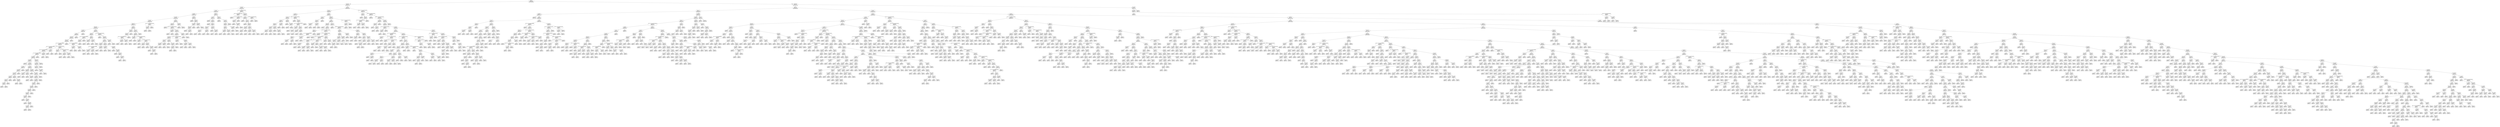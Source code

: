digraph Tree {
node [shape=box, style="rounded", color="black", fontname=helvetica] ;
edge [fontname=helvetica] ;
0 [label="66 <= -4.1\ngini = 0.5\nsamples = 3682\nvalue = [2853, 2887]"] ;
1 [label="251 <= -4.3\ngini = 0.5\nsamples = 481\nvalue = [342, 426]"] ;
0 -> 1 [labeldistance=2.5, labelangle=45, headlabel="True"] ;
2 [label="84 <= -4.3\ngini = 0.5\nsamples = 267\nvalue = [210, 223]"] ;
1 -> 2 ;
3 [label="65 <= -4.8\ngini = 0.5\nsamples = 240\nvalue = [181, 209]"] ;
2 -> 3 ;
4 [label="376 <= 1.6\ngini = 0.5\nsamples = 217\nvalue = [170, 185]"] ;
3 -> 4 ;
5 [label="271 <= -5.0\ngini = 0.5\nsamples = 207\nvalue = [158, 180]"] ;
4 -> 5 ;
6 [label="85 <= -5.0\ngini = 0.5\nsamples = 180\nvalue = [133, 161]"] ;
5 -> 6 ;
7 [label="303 <= -4.9\ngini = 0.5\nsamples = 174\nvalue = [132, 154]"] ;
6 -> 7 ;
8 [label="356 <= -5.9\ngini = 0.5\nsamples = 151\nvalue = [109, 139]"] ;
7 -> 8 ;
9 [label="81 <= -5.8\ngini = 0.5\nsamples = 115\nvalue = [87, 98]"] ;
8 -> 9 ;
10 [label="8 <= -2.6\ngini = 0.5\nsamples = 111\nvalue = [82, 98]"] ;
9 -> 10 ;
11 [label="216 <= -5.6\ngini = 0.5\nsamples = 110\nvalue = [80, 98]"] ;
10 -> 11 ;
12 [label="385 <= -2.8\ngini = 0.5\nsamples = 108\nvalue = [80, 96]"] ;
11 -> 12 ;
13 [label="96 <= -1.7014117331926443e+38\ngini = 0.5\nsamples = 107\nvalue = [78, 96]"] ;
12 -> 13 ;
14 [label="180 <= -1.7014117331926443e+38\ngini = 0.5\nsamples = 101\nvalue = [75, 90]"] ;
13 -> 14 ;
15 [label="58 <= -1.7014117331926443e+38\ngini = 0.5\nsamples = 99\nvalue = [74, 88]"] ;
14 -> 15 ;
16 [label="0 <= -1.7014117331926443e+38\ngini = 0.5\nsamples = 97\nvalue = [73, 87]"] ;
15 -> 16 ;
17 [label="rain <= 660.5\ngini = 0.5\nsamples = 96\nvalue = [73, 85]"] ;
16 -> 17 ;
18 [label="rain <= 1.5\ngini = 0.5\nsamples = 67\nvalue = [69, 37]"] ;
17 -> 18 ;
19 [label="gini = 0.0\nsamples = 17\nvalue = [23, 0]"] ;
18 -> 19 ;
20 [label="rain <= 127.5\ngini = 0.5\nsamples = 50\nvalue = [46, 37]"] ;
18 -> 20 ;
21 [label="rain <= 63.0\ngini = 0.5\nsamples = 20\nvalue = [11, 19]"] ;
20 -> 21 ;
22 [label="rain <= 51.0\ngini = 0.5\nsamples = 17\nvalue = [11, 16]"] ;
21 -> 22 ;
23 [label="rain <= 13.0\ngini = 0.5\nsamples = 16\nvalue = [9, 16]"] ;
22 -> 23 ;
24 [label="rain <= 8.5\ngini = 0.5\nsamples = 8\nvalue = [6, 6]"] ;
23 -> 24 ;
25 [label="rain <= 7.5\ngini = 0.4\nsamples = 6\nvalue = [3, 6]"] ;
24 -> 25 ;
26 [label="rain <= 2.5\ngini = 0.5\nsamples = 5\nvalue = [3, 2]"] ;
25 -> 26 ;
27 [label="gini = 0.0\nsamples = 2\nvalue = [0, 2]"] ;
26 -> 27 ;
28 [label="gini = 0.0\nsamples = 3\nvalue = [3, 0]"] ;
26 -> 28 ;
29 [label="gini = 0.0\nsamples = 1\nvalue = [0, 4]"] ;
25 -> 29 ;
30 [label="gini = 0.0\nsamples = 2\nvalue = [3, 0]"] ;
24 -> 30 ;
31 [label="rain <= 23.5\ngini = 0.4\nsamples = 8\nvalue = [3, 10]"] ;
23 -> 31 ;
32 [label="gini = 0.0\nsamples = 4\nvalue = [0, 7]"] ;
31 -> 32 ;
33 [label="rain <= 30.0\ngini = 0.5\nsamples = 4\nvalue = [3, 3]"] ;
31 -> 33 ;
34 [label="gini = 0.0\nsamples = 2\nvalue = [3, 0]"] ;
33 -> 34 ;
35 [label="gini = 0.0\nsamples = 2\nvalue = [0, 3]"] ;
33 -> 35 ;
36 [label="gini = 0.0\nsamples = 1\nvalue = [2, 0]"] ;
22 -> 36 ;
37 [label="gini = 0.0\nsamples = 3\nvalue = [0, 3]"] ;
21 -> 37 ;
38 [label="rain <= 245.5\ngini = 0.4\nsamples = 30\nvalue = [35, 18]"] ;
20 -> 38 ;
39 [label="rain <= 189.5\ngini = 0.3\nsamples = 10\nvalue = [13, 3]"] ;
38 -> 39 ;
40 [label="rain <= 156.5\ngini = 0.4\nsamples = 4\nvalue = [4, 2]"] ;
39 -> 40 ;
41 [label="gini = 0.0\nsamples = 2\nvalue = [4, 0]"] ;
40 -> 41 ;
42 [label="gini = 0.0\nsamples = 2\nvalue = [0, 2]"] ;
40 -> 42 ;
43 [label="rain <= 227.0\ngini = 0.2\nsamples = 6\nvalue = [9, 1]"] ;
39 -> 43 ;
44 [label="gini = 0.0\nsamples = 3\nvalue = [5, 0]"] ;
43 -> 44 ;
45 [label="rain <= 235.5\ngini = 0.3\nsamples = 3\nvalue = [4, 1]"] ;
43 -> 45 ;
46 [label="gini = 0.0\nsamples = 1\nvalue = [0, 1]"] ;
45 -> 46 ;
47 [label="gini = 0.0\nsamples = 2\nvalue = [4, 0]"] ;
45 -> 47 ;
48 [label="rain <= 260.0\ngini = 0.5\nsamples = 20\nvalue = [22, 15]"] ;
38 -> 48 ;
49 [label="gini = 0.0\nsamples = 1\nvalue = [0, 2]"] ;
48 -> 49 ;
50 [label="rain <= 584.0\ngini = 0.5\nsamples = 19\nvalue = [22, 13]"] ;
48 -> 50 ;
51 [label="rain <= 562.5\ngini = 0.5\nsamples = 16\nvalue = [18, 13]"] ;
50 -> 51 ;
52 [label="rain <= 551.0\ngini = 0.5\nsamples = 15\nvalue = [18, 11]"] ;
51 -> 52 ;
53 [label="rain <= 543.0\ngini = 0.5\nsamples = 14\nvalue = [14, 11]"] ;
52 -> 53 ;
54 [label="rain <= 518.0\ngini = 0.5\nsamples = 13\nvalue = [14, 9]"] ;
53 -> 54 ;
55 [label="rain <= 467.5\ngini = 0.5\nsamples = 11\nvalue = [10, 9]"] ;
54 -> 55 ;
56 [label="rain <= 423.5\ngini = 0.5\nsamples = 9\nvalue = [10, 7]"] ;
55 -> 56 ;
57 [label="rain <= 296.5\ngini = 0.5\nsamples = 8\nvalue = [7, 7]"] ;
56 -> 57 ;
58 [label="gini = 0.0\nsamples = 1\nvalue = [2, 0]"] ;
57 -> 58 ;
59 [label="rain <= 328.0\ngini = 0.5\nsamples = 7\nvalue = [5, 7]"] ;
57 -> 59 ;
60 [label="gini = 0.0\nsamples = 2\nvalue = [0, 2]"] ;
59 -> 60 ;
61 [label="rain <= 409.0\ngini = 0.5\nsamples = 5\nvalue = [5, 5]"] ;
59 -> 61 ;
62 [label="rain <= 341.0\ngini = 0.5\nsamples = 4\nvalue = [5, 3]"] ;
61 -> 62 ;
63 [label="gini = 0.5\nsamples = 2\nvalue = [3, 3]"] ;
62 -> 63 ;
64 [label="gini = 0.0\nsamples = 2\nvalue = [2, 0]"] ;
62 -> 64 ;
65 [label="gini = 0.0\nsamples = 1\nvalue = [0, 2]"] ;
61 -> 65 ;
66 [label="gini = 0.0\nsamples = 1\nvalue = [3, 0]"] ;
56 -> 66 ;
67 [label="gini = 0.0\nsamples = 2\nvalue = [0, 2]"] ;
55 -> 67 ;
68 [label="gini = 0.0\nsamples = 2\nvalue = [4, 0]"] ;
54 -> 68 ;
69 [label="gini = 0.0\nsamples = 1\nvalue = [0, 2]"] ;
53 -> 69 ;
70 [label="gini = 0.0\nsamples = 1\nvalue = [4, 0]"] ;
52 -> 70 ;
71 [label="gini = 0.0\nsamples = 1\nvalue = [0, 2]"] ;
51 -> 71 ;
72 [label="gini = 0.0\nsamples = 3\nvalue = [4, 0]"] ;
50 -> 72 ;
73 [label="rain <= 1717.5\ngini = 0.1\nsamples = 29\nvalue = [4, 48]"] ;
17 -> 73 ;
74 [label="rain <= 1423.0\ngini = 0.3\nsamples = 16\nvalue = [4, 20]"] ;
73 -> 74 ;
75 [label="rain <= 1272.5\ngini = 0.1\nsamples = 14\nvalue = [1, 20]"] ;
74 -> 75 ;
76 [label="gini = 0.0\nsamples = 10\nvalue = [0, 14]"] ;
75 -> 76 ;
77 [label="rain <= 1283.5\ngini = 0.2\nsamples = 4\nvalue = [1, 6]"] ;
75 -> 77 ;
78 [label="gini = 0.0\nsamples = 1\nvalue = [1, 0]"] ;
77 -> 78 ;
79 [label="gini = 0.0\nsamples = 3\nvalue = [0, 6]"] ;
77 -> 79 ;
80 [label="gini = 0.0\nsamples = 2\nvalue = [3, 0]"] ;
74 -> 80 ;
81 [label="gini = 0.0\nsamples = 13\nvalue = [0, 28]"] ;
73 -> 81 ;
82 [label="gini = 0.0\nsamples = 1\nvalue = [0, 2]"] ;
16 -> 82 ;
83 [label="rain <= 244.0\ngini = 0.5\nsamples = 2\nvalue = [1, 1]"] ;
15 -> 83 ;
84 [label="gini = 0.0\nsamples = 1\nvalue = [0, 1]"] ;
83 -> 84 ;
85 [label="gini = 0.0\nsamples = 1\nvalue = [1, 0]"] ;
83 -> 85 ;
86 [label="rain <= 5215.5\ngini = 0.4\nsamples = 2\nvalue = [1, 2]"] ;
14 -> 86 ;
87 [label="gini = 0.0\nsamples = 1\nvalue = [1, 0]"] ;
86 -> 87 ;
88 [label="gini = 0.0\nsamples = 1\nvalue = [0, 2]"] ;
86 -> 88 ;
89 [label="240 <= -1.7014117331926443e+38\ngini = 0.4\nsamples = 6\nvalue = [3, 6]"] ;
13 -> 89 ;
90 [label="rain <= 44.5\ngini = 0.4\nsamples = 2\nvalue = [1, 2]"] ;
89 -> 90 ;
91 [label="gini = 0.0\nsamples = 1\nvalue = [1, 0]"] ;
90 -> 91 ;
92 [label="gini = 0.0\nsamples = 1\nvalue = [0, 2]"] ;
90 -> 92 ;
93 [label="154 <= -1.7014117331926443e+38\ngini = 0.4\nsamples = 4\nvalue = [2, 4]"] ;
89 -> 93 ;
94 [label="rain <= 76.0\ngini = 0.4\nsamples = 2\nvalue = [1, 2]"] ;
93 -> 94 ;
95 [label="gini = 0.0\nsamples = 1\nvalue = [1, 0]"] ;
94 -> 95 ;
96 [label="gini = 0.0\nsamples = 1\nvalue = [0, 2]"] ;
94 -> 96 ;
97 [label="rain <= 2229.5\ngini = 0.4\nsamples = 2\nvalue = [1, 2]"] ;
93 -> 97 ;
98 [label="gini = 0.0\nsamples = 1\nvalue = [1, 0]"] ;
97 -> 98 ;
99 [label="gini = 0.0\nsamples = 1\nvalue = [0, 2]"] ;
97 -> 99 ;
100 [label="gini = 0.0\nsamples = 1\nvalue = [2, 0]"] ;
12 -> 100 ;
101 [label="gini = 0.0\nsamples = 2\nvalue = [0, 2]"] ;
11 -> 101 ;
102 [label="gini = 0.0\nsamples = 1\nvalue = [2, 0]"] ;
10 -> 102 ;
103 [label="gini = 0.0\nsamples = 4\nvalue = [5, 0]"] ;
9 -> 103 ;
104 [label="182 <= -5.5\ngini = 0.5\nsamples = 36\nvalue = [22, 41]"] ;
8 -> 104 ;
105 [label="133 <= 0.7\ngini = 0.3\nsamples = 15\nvalue = [6, 22]"] ;
104 -> 105 ;
106 [label="110 <= -1.7014117331926443e+38\ngini = 0.2\nsamples = 11\nvalue = [2, 17]"] ;
105 -> 106 ;
107 [label="313 <= 0.4\ngini = 0.3\nsamples = 5\nvalue = [2, 9]"] ;
106 -> 107 ;
108 [label="78 <= -1.7014117331926443e+38\ngini = 0.3\nsamples = 4\nvalue = [2, 8]"] ;
107 -> 108 ;
109 [label="rain <= 1819.5\ngini = 0.3\nsamples = 2\nvalue = [1, 4]"] ;
108 -> 109 ;
110 [label="gini = 0.0\nsamples = 1\nvalue = [1, 0]"] ;
109 -> 110 ;
111 [label="gini = 0.0\nsamples = 1\nvalue = [0, 4]"] ;
109 -> 111 ;
112 [label="rain <= 107.0\ngini = 0.3\nsamples = 2\nvalue = [1, 4]"] ;
108 -> 112 ;
113 [label="gini = 0.0\nsamples = 1\nvalue = [1, 0]"] ;
112 -> 113 ;
114 [label="gini = 0.0\nsamples = 1\nvalue = [0, 4]"] ;
112 -> 114 ;
115 [label="gini = 0.0\nsamples = 1\nvalue = [0, 1]"] ;
107 -> 115 ;
116 [label="gini = 0.0\nsamples = 6\nvalue = [0, 8]"] ;
106 -> 116 ;
117 [label="298 <= 0.4\ngini = 0.5\nsamples = 4\nvalue = [4, 5]"] ;
105 -> 117 ;
118 [label="rain <= 1443.5\ngini = 0.5\nsamples = 2\nvalue = [3, 4]"] ;
117 -> 118 ;
119 [label="gini = 0.0\nsamples = 1\nvalue = [3, 0]"] ;
118 -> 119 ;
120 [label="gini = 0.0\nsamples = 1\nvalue = [0, 4]"] ;
118 -> 120 ;
121 [label="rain <= 2254.0\ngini = 0.5\nsamples = 2\nvalue = [1, 1]"] ;
117 -> 121 ;
122 [label="gini = 0.0\nsamples = 1\nvalue = [1, 0]"] ;
121 -> 122 ;
123 [label="gini = 0.0\nsamples = 1\nvalue = [0, 1]"] ;
121 -> 123 ;
124 [label="102 <= -1.7014117331926443e+38\ngini = 0.5\nsamples = 21\nvalue = [16, 19]"] ;
104 -> 124 ;
125 [label="gini = 0.0\nsamples = 1\nvalue = [2, 0]"] ;
124 -> 125 ;
126 [label="186 <= -5.0\ngini = 0.5\nsamples = 20\nvalue = [14, 19]"] ;
124 -> 126 ;
127 [label="286 <= -5.0\ngini = 0.5\nsamples = 18\nvalue = [12, 18]"] ;
126 -> 127 ;
128 [label="246 <= -5.3\ngini = 0.5\nsamples = 9\nvalue = [6, 7]"] ;
127 -> 128 ;
129 [label="249 <= -1.7014117331926443e+38\ngini = 0.5\nsamples = 4\nvalue = [2, 2]"] ;
128 -> 129 ;
130 [label="rain <= 1934.0\ngini = 0.5\nsamples = 2\nvalue = [1, 1]"] ;
129 -> 130 ;
131 [label="gini = 0.0\nsamples = 1\nvalue = [1, 0]"] ;
130 -> 131 ;
132 [label="gini = 0.0\nsamples = 1\nvalue = [0, 1]"] ;
130 -> 132 ;
133 [label="rain <= 359.0\ngini = 0.5\nsamples = 2\nvalue = [1, 1]"] ;
129 -> 133 ;
134 [label="gini = 0.0\nsamples = 1\nvalue = [1, 0]"] ;
133 -> 134 ;
135 [label="gini = 0.0\nsamples = 1\nvalue = [0, 1]"] ;
133 -> 135 ;
136 [label="rain <= 2512.0\ngini = 0.5\nsamples = 5\nvalue = [4, 5]"] ;
128 -> 136 ;
137 [label="gini = 0.0\nsamples = 2\nvalue = [4, 0]"] ;
136 -> 137 ;
138 [label="gini = 0.0\nsamples = 3\nvalue = [0, 5]"] ;
136 -> 138 ;
139 [label="143 <= -2.3\ngini = 0.5\nsamples = 9\nvalue = [6, 11]"] ;
127 -> 139 ;
140 [label="rain <= 2649.5\ngini = 0.4\nsamples = 2\nvalue = [1, 2]"] ;
139 -> 140 ;
141 [label="gini = 0.0\nsamples = 1\nvalue = [1, 0]"] ;
140 -> 141 ;
142 [label="gini = 0.0\nsamples = 1\nvalue = [0, 2]"] ;
140 -> 142 ;
143 [label="rain <= 94.5\ngini = 0.5\nsamples = 7\nvalue = [5, 9]"] ;
139 -> 143 ;
144 [label="gini = 0.0\nsamples = 1\nvalue = [2, 0]"] ;
143 -> 144 ;
145 [label="rain <= 495.5\ngini = 0.4\nsamples = 6\nvalue = [3, 9]"] ;
143 -> 145 ;
146 [label="gini = 0.0\nsamples = 3\nvalue = [0, 8]"] ;
145 -> 146 ;
147 [label="rain <= 674.5\ngini = 0.4\nsamples = 3\nvalue = [3, 1]"] ;
145 -> 147 ;
148 [label="gini = 0.0\nsamples = 1\nvalue = [2, 0]"] ;
147 -> 148 ;
149 [label="rain <= 1091.5\ngini = 0.5\nsamples = 2\nvalue = [1, 1]"] ;
147 -> 149 ;
150 [label="gini = 0.0\nsamples = 1\nvalue = [0, 1]"] ;
149 -> 150 ;
151 [label="gini = 0.0\nsamples = 1\nvalue = [1, 0]"] ;
149 -> 151 ;
152 [label="rain <= 463.0\ngini = 0.4\nsamples = 2\nvalue = [2, 1]"] ;
126 -> 152 ;
153 [label="gini = 0.0\nsamples = 1\nvalue = [2, 0]"] ;
152 -> 153 ;
154 [label="gini = 0.0\nsamples = 1\nvalue = [0, 1]"] ;
152 -> 154 ;
155 [label="263 <= 0.5\ngini = 0.5\nsamples = 23\nvalue = [23, 15]"] ;
7 -> 155 ;
156 [label="332 <= -5.4\ngini = 0.3\nsamples = 9\nvalue = [13, 3]"] ;
155 -> 156 ;
157 [label="140 <= -2.3\ngini = 0.4\nsamples = 5\nvalue = [6, 3]"] ;
156 -> 157 ;
158 [label="375 <= -1.7014117331926443e+38\ngini = 0.5\nsamples = 4\nvalue = [5, 3]"] ;
157 -> 158 ;
159 [label="rain <= 624.0\ngini = 0.5\nsamples = 2\nvalue = [3, 2]"] ;
158 -> 159 ;
160 [label="gini = 0.0\nsamples = 1\nvalue = [3, 0]"] ;
159 -> 160 ;
161 [label="gini = 0.0\nsamples = 1\nvalue = [0, 2]"] ;
159 -> 161 ;
162 [label="rain <= 1934.5\ngini = 0.4\nsamples = 2\nvalue = [2, 1]"] ;
158 -> 162 ;
163 [label="gini = 0.0\nsamples = 1\nvalue = [2, 0]"] ;
162 -> 163 ;
164 [label="gini = 0.0\nsamples = 1\nvalue = [0, 1]"] ;
162 -> 164 ;
165 [label="gini = 0.0\nsamples = 1\nvalue = [1, 0]"] ;
157 -> 165 ;
166 [label="gini = 0.0\nsamples = 4\nvalue = [7, 0]"] ;
156 -> 166 ;
167 [label="104 <= 1.6\ngini = 0.5\nsamples = 14\nvalue = [10, 12]"] ;
155 -> 167 ;
168 [label="121 <= 0.9\ngini = 0.5\nsamples = 13\nvalue = [10, 11]"] ;
167 -> 168 ;
169 [label="rain <= 3537.0\ngini = 0.5\nsamples = 5\nvalue = [3, 5]"] ;
168 -> 169 ;
170 [label="gini = 0.0\nsamples = 2\nvalue = [3, 0]"] ;
169 -> 170 ;
171 [label="gini = 0.0\nsamples = 3\nvalue = [0, 5]"] ;
169 -> 171 ;
172 [label="344 <= -1.7014117331926443e+38\ngini = 0.5\nsamples = 8\nvalue = [7, 6]"] ;
168 -> 172 ;
173 [label="rain <= 5665.0\ngini = 0.4\nsamples = 2\nvalue = [2, 1]"] ;
172 -> 173 ;
174 [label="gini = 0.0\nsamples = 1\nvalue = [2, 0]"] ;
173 -> 174 ;
175 [label="gini = 0.0\nsamples = 1\nvalue = [0, 1]"] ;
173 -> 175 ;
176 [label="54 <= -1.7014117331926443e+38\ngini = 0.5\nsamples = 6\nvalue = [5, 5]"] ;
172 -> 176 ;
177 [label="rain <= 7.5\ngini = 0.5\nsamples = 2\nvalue = [2, 2]"] ;
176 -> 177 ;
178 [label="gini = 0.0\nsamples = 1\nvalue = [2, 0]"] ;
177 -> 178 ;
179 [label="gini = 0.0\nsamples = 1\nvalue = [0, 2]"] ;
177 -> 179 ;
180 [label="rain <= 167.0\ngini = 0.5\nsamples = 4\nvalue = [3, 3]"] ;
176 -> 180 ;
181 [label="gini = 0.0\nsamples = 1\nvalue = [2, 0]"] ;
180 -> 181 ;
182 [label="rain <= 566.5\ngini = 0.4\nsamples = 3\nvalue = [1, 3]"] ;
180 -> 182 ;
183 [label="gini = 0.0\nsamples = 1\nvalue = [0, 2]"] ;
182 -> 183 ;
184 [label="rain <= 1182.5\ngini = 0.5\nsamples = 2\nvalue = [1, 1]"] ;
182 -> 184 ;
185 [label="gini = 0.0\nsamples = 1\nvalue = [1, 0]"] ;
184 -> 185 ;
186 [label="gini = 0.0\nsamples = 1\nvalue = [0, 1]"] ;
184 -> 186 ;
187 [label="gini = 0.0\nsamples = 1\nvalue = [0, 1]"] ;
167 -> 187 ;
188 [label="399 <= -1.7014117331926443e+38\ngini = 0.2\nsamples = 6\nvalue = [1, 7]"] ;
6 -> 188 ;
189 [label="rain <= 879.0\ngini = 0.4\nsamples = 2\nvalue = [1, 2]"] ;
188 -> 189 ;
190 [label="gini = 0.0\nsamples = 1\nvalue = [1, 0]"] ;
189 -> 190 ;
191 [label="gini = 0.0\nsamples = 1\nvalue = [0, 2]"] ;
189 -> 191 ;
192 [label="gini = 0.0\nsamples = 4\nvalue = [0, 5]"] ;
188 -> 192 ;
193 [label="243 <= -4.7\ngini = 0.5\nsamples = 27\nvalue = [25, 19]"] ;
5 -> 193 ;
194 [label="155 <= -5.2\ngini = 0.5\nsamples = 23\nvalue = [24, 14]"] ;
193 -> 194 ;
195 [label="gini = 0.0\nsamples = 3\nvalue = [4, 0]"] ;
194 -> 195 ;
196 [label="108 <= -1.7014117331926443e+38\ngini = 0.5\nsamples = 20\nvalue = [20, 14]"] ;
194 -> 196 ;
197 [label="rain <= 2623.5\ngini = 0.3\nsamples = 2\nvalue = [4, 1]"] ;
196 -> 197 ;
198 [label="gini = 0.0\nsamples = 1\nvalue = [4, 0]"] ;
197 -> 198 ;
199 [label="gini = 0.0\nsamples = 1\nvalue = [0, 1]"] ;
197 -> 199 ;
200 [label="221 <= -4.8\ngini = 0.5\nsamples = 18\nvalue = [16, 13]"] ;
196 -> 200 ;
201 [label="26 <= -5.0\ngini = 0.5\nsamples = 16\nvalue = [15, 11]"] ;
200 -> 201 ;
202 [label="119 <= -3.8\ngini = 0.5\nsamples = 10\nvalue = [12, 8]"] ;
201 -> 202 ;
203 [label="99 <= -5.0\ngini = 0.5\nsamples = 4\nvalue = [8, 5]"] ;
202 -> 203 ;
204 [label="rain <= 169.5\ngini = 0.5\nsamples = 2\nvalue = [5, 3]"] ;
203 -> 204 ;
205 [label="gini = 0.0\nsamples = 1\nvalue = [5, 0]"] ;
204 -> 205 ;
206 [label="gini = 0.0\nsamples = 1\nvalue = [0, 3]"] ;
204 -> 206 ;
207 [label="rain <= 3455.0\ngini = 0.5\nsamples = 2\nvalue = [3, 2]"] ;
203 -> 207 ;
208 [label="gini = 0.0\nsamples = 1\nvalue = [3, 0]"] ;
207 -> 208 ;
209 [label="gini = 0.0\nsamples = 1\nvalue = [0, 2]"] ;
207 -> 209 ;
210 [label="rain <= 177.0\ngini = 0.5\nsamples = 6\nvalue = [4, 3]"] ;
202 -> 210 ;
211 [label="gini = 0.0\nsamples = 2\nvalue = [3, 0]"] ;
210 -> 211 ;
212 [label="rain <= 433.0\ngini = 0.4\nsamples = 4\nvalue = [1, 3]"] ;
210 -> 212 ;
213 [label="rain <= 367.5\ngini = 0.5\nsamples = 2\nvalue = [1, 1]"] ;
212 -> 213 ;
214 [label="gini = 0.0\nsamples = 1\nvalue = [0, 1]"] ;
213 -> 214 ;
215 [label="gini = 0.0\nsamples = 1\nvalue = [1, 0]"] ;
213 -> 215 ;
216 [label="gini = 0.0\nsamples = 2\nvalue = [0, 2]"] ;
212 -> 216 ;
217 [label="266 <= -1.7014117331926443e+38\ngini = 0.5\nsamples = 6\nvalue = [3, 3]"] ;
201 -> 217 ;
218 [label="rain <= 2489.5\ngini = 0.5\nsamples = 2\nvalue = [1, 1]"] ;
217 -> 218 ;
219 [label="gini = 0.0\nsamples = 1\nvalue = [1, 0]"] ;
218 -> 219 ;
220 [label="gini = 0.0\nsamples = 1\nvalue = [0, 1]"] ;
218 -> 220 ;
221 [label="394 <= -5.0\ngini = 0.5\nsamples = 4\nvalue = [2, 2]"] ;
217 -> 221 ;
222 [label="rain <= 3521.5\ngini = 0.5\nsamples = 2\nvalue = [1, 1]"] ;
221 -> 222 ;
223 [label="gini = 0.0\nsamples = 1\nvalue = [1, 0]"] ;
222 -> 223 ;
224 [label="gini = 0.0\nsamples = 1\nvalue = [0, 1]"] ;
222 -> 224 ;
225 [label="rain <= 5.0\ngini = 0.5\nsamples = 2\nvalue = [1, 1]"] ;
221 -> 225 ;
226 [label="gini = 0.0\nsamples = 1\nvalue = [1, 0]"] ;
225 -> 226 ;
227 [label="gini = 0.0\nsamples = 1\nvalue = [0, 1]"] ;
225 -> 227 ;
228 [label="rain <= 3.0\ngini = 0.4\nsamples = 2\nvalue = [1, 2]"] ;
200 -> 228 ;
229 [label="gini = 0.0\nsamples = 1\nvalue = [1, 0]"] ;
228 -> 229 ;
230 [label="gini = 0.0\nsamples = 1\nvalue = [0, 2]"] ;
228 -> 230 ;
231 [label="rain <= 5.5\ngini = 0.3\nsamples = 4\nvalue = [1, 5]"] ;
193 -> 231 ;
232 [label="gini = 0.0\nsamples = 1\nvalue = [1, 0]"] ;
231 -> 232 ;
233 [label="gini = 0.0\nsamples = 3\nvalue = [0, 5]"] ;
231 -> 233 ;
234 [label="346 <= 6.5\ngini = 0.4\nsamples = 10\nvalue = [12, 5]"] ;
4 -> 234 ;
235 [label="gini = 0.0\nsamples = 4\nvalue = [5, 0]"] ;
234 -> 235 ;
236 [label="318 <= 11.3\ngini = 0.5\nsamples = 6\nvalue = [7, 5]"] ;
234 -> 236 ;
237 [label="rain <= 2729.0\ngini = 0.4\nsamples = 4\nvalue = [4, 2]"] ;
236 -> 237 ;
238 [label="368 <= 11.4\ngini = 0.3\nsamples = 3\nvalue = [4, 1]"] ;
237 -> 238 ;
239 [label="gini = 0.0\nsamples = 1\nvalue = [2, 0]"] ;
238 -> 239 ;
240 [label="rain <= 991.5\ngini = 0.4\nsamples = 2\nvalue = [2, 1]"] ;
238 -> 240 ;
241 [label="gini = 0.0\nsamples = 1\nvalue = [0, 1]"] ;
240 -> 241 ;
242 [label="gini = 0.0\nsamples = 1\nvalue = [2, 0]"] ;
240 -> 242 ;
243 [label="gini = 0.0\nsamples = 1\nvalue = [0, 1]"] ;
237 -> 243 ;
244 [label="rain <= 435.5\ngini = 0.5\nsamples = 2\nvalue = [3, 3]"] ;
236 -> 244 ;
245 [label="gini = 0.0\nsamples = 1\nvalue = [3, 0]"] ;
244 -> 245 ;
246 [label="gini = 0.0\nsamples = 1\nvalue = [0, 3]"] ;
244 -> 246 ;
247 [label="338 <= -4.6\ngini = 0.4\nsamples = 23\nvalue = [11, 24]"] ;
3 -> 247 ;
248 [label="4 <= -4.7\ngini = 0.3\nsamples = 11\nvalue = [3, 14]"] ;
247 -> 248 ;
249 [label="gini = 0.0\nsamples = 3\nvalue = [0, 5]"] ;
248 -> 249 ;
250 [label="118 <= -4.7\ngini = 0.4\nsamples = 8\nvalue = [3, 9]"] ;
248 -> 250 ;
251 [label="gini = 0.0\nsamples = 1\nvalue = [0, 2]"] ;
250 -> 251 ;
252 [label="338 <= -4.7\ngini = 0.4\nsamples = 7\nvalue = [3, 7]"] ;
250 -> 252 ;
253 [label="184 <= -4.8\ngini = 0.4\nsamples = 4\nvalue = [2, 4]"] ;
252 -> 253 ;
254 [label="rain <= 32.0\ngini = 0.4\nsamples = 2\nvalue = [1, 2]"] ;
253 -> 254 ;
255 [label="gini = 0.0\nsamples = 1\nvalue = [0, 2]"] ;
254 -> 255 ;
256 [label="gini = 0.0\nsamples = 1\nvalue = [1, 0]"] ;
254 -> 256 ;
257 [label="rain <= 670.5\ngini = 0.4\nsamples = 2\nvalue = [1, 2]"] ;
253 -> 257 ;
258 [label="gini = 0.0\nsamples = 1\nvalue = [1, 0]"] ;
257 -> 258 ;
259 [label="gini = 0.0\nsamples = 1\nvalue = [0, 2]"] ;
257 -> 259 ;
260 [label="rain <= 110.5\ngini = 0.4\nsamples = 3\nvalue = [1, 3]"] ;
252 -> 260 ;
261 [label="gini = 0.0\nsamples = 1\nvalue = [0, 2]"] ;
260 -> 261 ;
262 [label="rain <= 302.5\ngini = 0.5\nsamples = 2\nvalue = [1, 1]"] ;
260 -> 262 ;
263 [label="gini = 0.0\nsamples = 1\nvalue = [1, 0]"] ;
262 -> 263 ;
264 [label="gini = 0.0\nsamples = 1\nvalue = [0, 1]"] ;
262 -> 264 ;
265 [label="182 <= -4.4\ngini = 0.5\nsamples = 12\nvalue = [8, 10]"] ;
247 -> 265 ;
266 [label="gini = 0.0\nsamples = 3\nvalue = [3, 0]"] ;
265 -> 266 ;
267 [label="29 <= -4.5\ngini = 0.4\nsamples = 9\nvalue = [5, 10]"] ;
265 -> 267 ;
268 [label="212 <= 0.1\ngini = 0.5\nsamples = 7\nvalue = [5, 8]"] ;
267 -> 268 ;
269 [label="218 <= -1.9\ngini = 0.4\nsamples = 4\nvalue = [2, 4]"] ;
268 -> 269 ;
270 [label="rain <= 583.0\ngini = 0.4\nsamples = 2\nvalue = [1, 2]"] ;
269 -> 270 ;
271 [label="gini = 0.0\nsamples = 1\nvalue = [1, 0]"] ;
270 -> 271 ;
272 [label="gini = 0.0\nsamples = 1\nvalue = [0, 2]"] ;
270 -> 272 ;
273 [label="rain <= 191.0\ngini = 0.4\nsamples = 2\nvalue = [1, 2]"] ;
269 -> 273 ;
274 [label="gini = 0.0\nsamples = 1\nvalue = [1, 0]"] ;
273 -> 274 ;
275 [label="gini = 0.0\nsamples = 1\nvalue = [0, 2]"] ;
273 -> 275 ;
276 [label="rain <= 5333.5\ngini = 0.5\nsamples = 3\nvalue = [3, 4]"] ;
268 -> 276 ;
277 [label="gini = 0.0\nsamples = 2\nvalue = [0, 4]"] ;
276 -> 277 ;
278 [label="gini = 0.0\nsamples = 1\nvalue = [3, 0]"] ;
276 -> 278 ;
279 [label="gini = 0.0\nsamples = 2\nvalue = [0, 2]"] ;
267 -> 279 ;
280 [label="45 <= -1.7014117331926443e+38\ngini = 0.4\nsamples = 27\nvalue = [29, 14]"] ;
2 -> 280 ;
281 [label="115 <= -1.7014117331926443e+38\ngini = 0.5\nsamples = 6\nvalue = [3, 5]"] ;
280 -> 281 ;
282 [label="gini = 0.0\nsamples = 1\nvalue = [1, 0]"] ;
281 -> 282 ;
283 [label="7 <= -1.7014117331926443e+38\ngini = 0.4\nsamples = 5\nvalue = [2, 5]"] ;
281 -> 283 ;
284 [label="rain <= 48.0\ngini = 0.4\nsamples = 4\nvalue = [2, 4]"] ;
283 -> 284 ;
285 [label="gini = 0.0\nsamples = 1\nvalue = [1, 0]"] ;
284 -> 285 ;
286 [label="rain <= 1595.0\ngini = 0.3\nsamples = 3\nvalue = [1, 4]"] ;
284 -> 286 ;
287 [label="gini = 0.0\nsamples = 2\nvalue = [0, 4]"] ;
286 -> 287 ;
288 [label="gini = 0.0\nsamples = 1\nvalue = [1, 0]"] ;
286 -> 288 ;
289 [label="gini = 0.0\nsamples = 1\nvalue = [0, 1]"] ;
283 -> 289 ;
290 [label="rain <= 471.0\ngini = 0.4\nsamples = 21\nvalue = [26, 9]"] ;
280 -> 290 ;
291 [label="271 <= -4.5\ngini = 0.3\nsamples = 16\nvalue = [25, 5]"] ;
290 -> 291 ;
292 [label="gini = 0.0\nsamples = 7\nvalue = [14, 0]"] ;
291 -> 292 ;
293 [label="277 <= -4.4\ngini = 0.4\nsamples = 9\nvalue = [11, 5]"] ;
291 -> 293 ;
294 [label="gini = 0.0\nsamples = 2\nvalue = [2, 0]"] ;
293 -> 294 ;
295 [label="307 <= -2.9\ngini = 0.5\nsamples = 7\nvalue = [9, 5]"] ;
293 -> 295 ;
296 [label="rain <= 6.0\ngini = 0.4\nsamples = 3\nvalue = [5, 2]"] ;
295 -> 296 ;
297 [label="rain <= 2.0\ngini = 0.5\nsamples = 2\nvalue = [2, 2]"] ;
296 -> 297 ;
298 [label="gini = 0.0\nsamples = 1\nvalue = [2, 0]"] ;
297 -> 298 ;
299 [label="gini = 0.0\nsamples = 1\nvalue = [0, 2]"] ;
297 -> 299 ;
300 [label="gini = 0.0\nsamples = 1\nvalue = [3, 0]"] ;
296 -> 300 ;
301 [label="106 <= -0.4\ngini = 0.5\nsamples = 4\nvalue = [4, 3]"] ;
295 -> 301 ;
302 [label="rain <= 99.5\ngini = 0.5\nsamples = 2\nvalue = [3, 2]"] ;
301 -> 302 ;
303 [label="gini = 0.0\nsamples = 1\nvalue = [3, 0]"] ;
302 -> 303 ;
304 [label="gini = 0.0\nsamples = 1\nvalue = [0, 2]"] ;
302 -> 304 ;
305 [label="rain <= 271.5\ngini = 0.5\nsamples = 2\nvalue = [1, 1]"] ;
301 -> 305 ;
306 [label="gini = 0.0\nsamples = 1\nvalue = [0, 1]"] ;
305 -> 306 ;
307 [label="gini = 0.0\nsamples = 1\nvalue = [1, 0]"] ;
305 -> 307 ;
308 [label="212 <= -1.7014117331926443e+38\ngini = 0.3\nsamples = 5\nvalue = [1, 4]"] ;
290 -> 308 ;
309 [label="gini = 0.0\nsamples = 1\nvalue = [1, 0]"] ;
308 -> 309 ;
310 [label="gini = 0.0\nsamples = 4\nvalue = [0, 4]"] ;
308 -> 310 ;
311 [label="25 <= -4.5\ngini = 0.5\nsamples = 214\nvalue = [132, 203]"] ;
1 -> 311 ;
312 [label="375 <= -1.7\ngini = 0.5\nsamples = 98\nvalue = [69, 75]"] ;
311 -> 312 ;
313 [label="47 <= -4.3\ngini = 0.4\nsamples = 26\nvalue = [14, 28]"] ;
312 -> 313 ;
314 [label="34 <= -1.5\ngini = 0.4\nsamples = 18\nvalue = [8, 23]"] ;
313 -> 314 ;
315 [label="193 <= 0.2\ngini = 0.4\nsamples = 13\nvalue = [7, 14]"] ;
314 -> 315 ;
316 [label="334 <= -1.1\ngini = 0.4\nsamples = 11\nvalue = [5, 12]"] ;
315 -> 316 ;
317 [label="11 <= -2.9\ngini = 0.4\nsamples = 4\nvalue = [2, 4]"] ;
316 -> 317 ;
318 [label="rain <= 8.5\ngini = 0.4\nsamples = 2\nvalue = [1, 2]"] ;
317 -> 318 ;
319 [label="gini = 0.0\nsamples = 1\nvalue = [1, 0]"] ;
318 -> 319 ;
320 [label="gini = 0.0\nsamples = 1\nvalue = [0, 2]"] ;
318 -> 320 ;
321 [label="rain <= 411.5\ngini = 0.4\nsamples = 2\nvalue = [1, 2]"] ;
317 -> 321 ;
322 [label="gini = 0.0\nsamples = 1\nvalue = [1, 0]"] ;
321 -> 322 ;
323 [label="gini = 0.0\nsamples = 1\nvalue = [0, 2]"] ;
321 -> 323 ;
324 [label="rain <= 150.5\ngini = 0.4\nsamples = 7\nvalue = [3, 8]"] ;
316 -> 324 ;
325 [label="gini = 0.0\nsamples = 2\nvalue = [2, 0]"] ;
324 -> 325 ;
326 [label="rain <= 578.0\ngini = 0.2\nsamples = 5\nvalue = [1, 8]"] ;
324 -> 326 ;
327 [label="gini = 0.0\nsamples = 4\nvalue = [0, 8]"] ;
326 -> 327 ;
328 [label="gini = 0.0\nsamples = 1\nvalue = [1, 0]"] ;
326 -> 328 ;
329 [label="rain <= 357.0\ngini = 0.5\nsamples = 2\nvalue = [2, 2]"] ;
315 -> 329 ;
330 [label="gini = 0.0\nsamples = 1\nvalue = [0, 2]"] ;
329 -> 330 ;
331 [label="gini = 0.0\nsamples = 1\nvalue = [2, 0]"] ;
329 -> 331 ;
332 [label="342 <= 5.9\ngini = 0.2\nsamples = 5\nvalue = [1, 9]"] ;
314 -> 332 ;
333 [label="gini = 0.0\nsamples = 3\nvalue = [0, 6]"] ;
332 -> 333 ;
334 [label="rain <= 535.5\ngini = 0.4\nsamples = 2\nvalue = [1, 3]"] ;
332 -> 334 ;
335 [label="gini = 0.0\nsamples = 1\nvalue = [1, 0]"] ;
334 -> 335 ;
336 [label="gini = 0.0\nsamples = 1\nvalue = [0, 3]"] ;
334 -> 336 ;
337 [label="185 <= -1.7014117331926443e+38\ngini = 0.5\nsamples = 8\nvalue = [6, 5]"] ;
313 -> 337 ;
338 [label="gini = 0.0\nsamples = 1\nvalue = [0, 1]"] ;
337 -> 338 ;
339 [label="118 <= -0.8\ngini = 0.5\nsamples = 7\nvalue = [6, 4]"] ;
337 -> 339 ;
340 [label="60 <= -1.7014117331926443e+38\ngini = 0.5\nsamples = 6\nvalue = [5, 4]"] ;
339 -> 340 ;
341 [label="rain <= 1614.5\ngini = 0.4\nsamples = 2\nvalue = [2, 1]"] ;
340 -> 341 ;
342 [label="gini = 0.0\nsamples = 1\nvalue = [2, 0]"] ;
341 -> 342 ;
343 [label="gini = 0.0\nsamples = 1\nvalue = [0, 1]"] ;
341 -> 343 ;
344 [label="48 <= -2.9\ngini = 0.5\nsamples = 4\nvalue = [3, 3]"] ;
340 -> 344 ;
345 [label="rain <= 155.5\ngini = 0.5\nsamples = 2\nvalue = [1, 1]"] ;
344 -> 345 ;
346 [label="gini = 0.0\nsamples = 1\nvalue = [0, 1]"] ;
345 -> 346 ;
347 [label="gini = 0.0\nsamples = 1\nvalue = [1, 0]"] ;
345 -> 347 ;
348 [label="rain <= 8.0\ngini = 0.5\nsamples = 2\nvalue = [2, 2]"] ;
344 -> 348 ;
349 [label="gini = 0.0\nsamples = 1\nvalue = [0, 2]"] ;
348 -> 349 ;
350 [label="gini = 0.0\nsamples = 1\nvalue = [2, 0]"] ;
348 -> 350 ;
351 [label="gini = 0.0\nsamples = 1\nvalue = [1, 0]"] ;
339 -> 351 ;
352 [label="317 <= -0.7\ngini = 0.5\nsamples = 72\nvalue = [55, 47]"] ;
312 -> 352 ;
353 [label="72 <= -4.0\ngini = 0.2\nsamples = 8\nvalue = [13, 2]"] ;
352 -> 353 ;
354 [label="214 <= -2.2\ngini = 0.4\nsamples = 4\nvalue = [4, 2]"] ;
353 -> 354 ;
355 [label="rain <= 1278.5\ngini = 0.4\nsamples = 2\nvalue = [2, 1]"] ;
354 -> 355 ;
356 [label="gini = 0.0\nsamples = 1\nvalue = [0, 1]"] ;
355 -> 356 ;
357 [label="gini = 0.0\nsamples = 1\nvalue = [2, 0]"] ;
355 -> 357 ;
358 [label="rain <= 1202.5\ngini = 0.4\nsamples = 2\nvalue = [2, 1]"] ;
354 -> 358 ;
359 [label="gini = 0.0\nsamples = 1\nvalue = [2, 0]"] ;
358 -> 359 ;
360 [label="gini = 0.0\nsamples = 1\nvalue = [0, 1]"] ;
358 -> 360 ;
361 [label="gini = 0.0\nsamples = 4\nvalue = [9, 0]"] ;
353 -> 361 ;
362 [label="296 <= 10.8\ngini = 0.5\nsamples = 64\nvalue = [42, 45]"] ;
352 -> 362 ;
363 [label="1 <= 1.5\ngini = 0.5\nsamples = 59\nvalue = [37, 44]"] ;
362 -> 363 ;
364 [label="359 <= -0.5\ngini = 0.5\nsamples = 36\nvalue = [25, 22]"] ;
363 -> 364 ;
365 [label="gini = 0.0\nsamples = 2\nvalue = [0, 2]"] ;
364 -> 365 ;
366 [label="173 <= 0.1\ngini = 0.5\nsamples = 34\nvalue = [25, 20]"] ;
364 -> 366 ;
367 [label="333 <= 1.7\ngini = 0.4\nsamples = 10\nvalue = [9, 4]"] ;
366 -> 367 ;
368 [label="44 <= -1.7014117331926443e+38\ngini = 0.5\nsamples = 6\nvalue = [5, 4]"] ;
367 -> 368 ;
369 [label="366 <= 1.6\ngini = 0.5\nsamples = 4\nvalue = [2, 2]"] ;
368 -> 369 ;
370 [label="rain <= 2256.5\ngini = 0.5\nsamples = 2\nvalue = [1, 1]"] ;
369 -> 370 ;
371 [label="gini = 0.0\nsamples = 1\nvalue = [1, 0]"] ;
370 -> 371 ;
372 [label="gini = 0.0\nsamples = 1\nvalue = [0, 1]"] ;
370 -> 372 ;
373 [label="rain <= 99.5\ngini = 0.5\nsamples = 2\nvalue = [1, 1]"] ;
369 -> 373 ;
374 [label="gini = 0.0\nsamples = 1\nvalue = [0, 1]"] ;
373 -> 374 ;
375 [label="gini = 0.0\nsamples = 1\nvalue = [1, 0]"] ;
373 -> 375 ;
376 [label="rain <= 2426.5\ngini = 0.5\nsamples = 2\nvalue = [3, 2]"] ;
368 -> 376 ;
377 [label="gini = 0.0\nsamples = 1\nvalue = [3, 0]"] ;
376 -> 377 ;
378 [label="gini = 0.0\nsamples = 1\nvalue = [0, 2]"] ;
376 -> 378 ;
379 [label="gini = 0.0\nsamples = 4\nvalue = [4, 0]"] ;
367 -> 379 ;
380 [label="113 <= -1.7014117331926443e+38\ngini = 0.5\nsamples = 24\nvalue = [16, 16]"] ;
366 -> 380 ;
381 [label="rain <= 88.0\ngini = 0.5\nsamples = 6\nvalue = [5, 3]"] ;
380 -> 381 ;
382 [label="gini = 0.0\nsamples = 4\nvalue = [5, 0]"] ;
381 -> 382 ;
383 [label="gini = 0.0\nsamples = 2\nvalue = [0, 3]"] ;
381 -> 383 ;
384 [label="24 <= -1.7014117331926443e+38\ngini = 0.5\nsamples = 18\nvalue = [11, 13]"] ;
380 -> 384 ;
385 [label="223 <= -1.7014117331926443e+38\ngini = 0.5\nsamples = 12\nvalue = [8, 8]"] ;
384 -> 385 ;
386 [label="392 <= -1.7014117331926443e+38\ngini = 0.5\nsamples = 6\nvalue = [3, 3]"] ;
385 -> 386 ;
387 [label="rain <= 1890.0\ngini = 0.5\nsamples = 2\nvalue = [1, 1]"] ;
386 -> 387 ;
388 [label="gini = 0.0\nsamples = 1\nvalue = [1, 0]"] ;
387 -> 388 ;
389 [label="gini = 0.0\nsamples = 1\nvalue = [0, 1]"] ;
387 -> 389 ;
390 [label="239 <= 1.4\ngini = 0.5\nsamples = 4\nvalue = [2, 2]"] ;
386 -> 390 ;
391 [label="rain <= 1995.5\ngini = 0.5\nsamples = 2\nvalue = [1, 1]"] ;
390 -> 391 ;
392 [label="gini = 0.0\nsamples = 1\nvalue = [1, 0]"] ;
391 -> 392 ;
393 [label="gini = 0.0\nsamples = 1\nvalue = [0, 1]"] ;
391 -> 393 ;
394 [label="rain <= 1153.5\ngini = 0.5\nsamples = 2\nvalue = [1, 1]"] ;
390 -> 394 ;
395 [label="gini = 0.0\nsamples = 1\nvalue = [1, 0]"] ;
394 -> 395 ;
396 [label="gini = 0.0\nsamples = 1\nvalue = [0, 1]"] ;
394 -> 396 ;
397 [label="198 <= -1.7014117331926443e+38\ngini = 0.5\nsamples = 6\nvalue = [5, 5]"] ;
385 -> 397 ;
398 [label="rain <= 283.5\ngini = 0.5\nsamples = 2\nvalue = [1, 1]"] ;
397 -> 398 ;
399 [label="gini = 0.0\nsamples = 1\nvalue = [1, 0]"] ;
398 -> 399 ;
400 [label="gini = 0.0\nsamples = 1\nvalue = [0, 1]"] ;
398 -> 400 ;
401 [label="286 <= 1.6\ngini = 0.5\nsamples = 4\nvalue = [4, 4]"] ;
397 -> 401 ;
402 [label="rain <= 1157.5\ngini = 0.5\nsamples = 2\nvalue = [2, 2]"] ;
401 -> 402 ;
403 [label="gini = 0.0\nsamples = 1\nvalue = [2, 0]"] ;
402 -> 403 ;
404 [label="gini = 0.0\nsamples = 1\nvalue = [0, 2]"] ;
402 -> 404 ;
405 [label="rain <= 204.5\ngini = 0.5\nsamples = 2\nvalue = [2, 2]"] ;
401 -> 405 ;
406 [label="gini = 0.0\nsamples = 1\nvalue = [0, 2]"] ;
405 -> 406 ;
407 [label="gini = 0.0\nsamples = 1\nvalue = [2, 0]"] ;
405 -> 407 ;
408 [label="249 <= 0.8\ngini = 0.5\nsamples = 6\nvalue = [3, 5]"] ;
384 -> 408 ;
409 [label="rain <= 184.0\ngini = 0.4\nsamples = 2\nvalue = [1, 2]"] ;
408 -> 409 ;
410 [label="gini = 0.0\nsamples = 1\nvalue = [0, 2]"] ;
409 -> 410 ;
411 [label="gini = 0.0\nsamples = 1\nvalue = [1, 0]"] ;
409 -> 411 ;
412 [label="rain <= 20.0\ngini = 0.5\nsamples = 4\nvalue = [2, 3]"] ;
408 -> 412 ;
413 [label="gini = 0.0\nsamples = 1\nvalue = [1, 0]"] ;
412 -> 413 ;
414 [label="rain <= 556.5\ngini = 0.4\nsamples = 3\nvalue = [1, 3]"] ;
412 -> 414 ;
415 [label="gini = 0.0\nsamples = 2\nvalue = [0, 3]"] ;
414 -> 415 ;
416 [label="gini = 0.0\nsamples = 1\nvalue = [1, 0]"] ;
414 -> 416 ;
417 [label="287 <= -0.5\ngini = 0.5\nsamples = 23\nvalue = [12, 22]"] ;
363 -> 417 ;
418 [label="gini = 0.0\nsamples = 2\nvalue = [0, 2]"] ;
417 -> 418 ;
419 [label="399 <= -1.7014117331926443e+38\ngini = 0.5\nsamples = 21\nvalue = [12, 20]"] ;
417 -> 419 ;
420 [label="244 <= 4.5\ngini = 0.5\nsamples = 9\nvalue = [7, 9]"] ;
419 -> 420 ;
421 [label="195 <= 0.2\ngini = 0.5\nsamples = 6\nvalue = [5, 8]"] ;
420 -> 421 ;
422 [label="174 <= -0.2\ngini = 0.5\nsamples = 4\nvalue = [4, 6]"] ;
421 -> 422 ;
423 [label="rain <= 3174.5\ngini = 0.5\nsamples = 2\nvalue = [2, 3]"] ;
422 -> 423 ;
424 [label="gini = 0.0\nsamples = 1\nvalue = [2, 0]"] ;
423 -> 424 ;
425 [label="gini = 0.0\nsamples = 1\nvalue = [0, 3]"] ;
423 -> 425 ;
426 [label="rain <= 1668.5\ngini = 0.5\nsamples = 2\nvalue = [2, 3]"] ;
422 -> 426 ;
427 [label="gini = 0.0\nsamples = 1\nvalue = [2, 0]"] ;
426 -> 427 ;
428 [label="gini = 0.0\nsamples = 1\nvalue = [0, 3]"] ;
426 -> 428 ;
429 [label="rain <= 358.0\ngini = 0.4\nsamples = 2\nvalue = [1, 2]"] ;
421 -> 429 ;
430 [label="gini = 0.0\nsamples = 1\nvalue = [1, 0]"] ;
429 -> 430 ;
431 [label="gini = 0.0\nsamples = 1\nvalue = [0, 2]"] ;
429 -> 431 ;
432 [label="rain <= 27.0\ngini = 0.4\nsamples = 3\nvalue = [2, 1]"] ;
420 -> 432 ;
433 [label="gini = 0.0\nsamples = 2\nvalue = [2, 0]"] ;
432 -> 433 ;
434 [label="gini = 0.0\nsamples = 1\nvalue = [0, 1]"] ;
432 -> 434 ;
435 [label="286 <= 6.7\ngini = 0.4\nsamples = 12\nvalue = [5, 11]"] ;
419 -> 435 ;
436 [label="376 <= 4.5\ngini = 0.4\nsamples = 4\nvalue = [1, 3]"] ;
435 -> 436 ;
437 [label="rain <= 669.0\ngini = 0.4\nsamples = 3\nvalue = [1, 2]"] ;
436 -> 437 ;
438 [label="gini = 0.0\nsamples = 1\nvalue = [1, 0]"] ;
437 -> 438 ;
439 [label="gini = 0.0\nsamples = 2\nvalue = [0, 2]"] ;
437 -> 439 ;
440 [label="gini = 0.0\nsamples = 1\nvalue = [0, 1]"] ;
436 -> 440 ;
441 [label="354 <= 8.1\ngini = 0.4\nsamples = 8\nvalue = [4, 8]"] ;
435 -> 441 ;
442 [label="rain <= 7.5\ngini = 0.4\nsamples = 4\nvalue = [2, 4]"] ;
441 -> 442 ;
443 [label="gini = 0.0\nsamples = 1\nvalue = [1, 0]"] ;
442 -> 443 ;
444 [label="rain <= 182.5\ngini = 0.3\nsamples = 3\nvalue = [1, 4]"] ;
442 -> 444 ;
445 [label="gini = 0.0\nsamples = 1\nvalue = [0, 3]"] ;
444 -> 445 ;
446 [label="rain <= 444.0\ngini = 0.5\nsamples = 2\nvalue = [1, 1]"] ;
444 -> 446 ;
447 [label="gini = 0.0\nsamples = 1\nvalue = [1, 0]"] ;
446 -> 447 ;
448 [label="gini = 0.0\nsamples = 1\nvalue = [0, 1]"] ;
446 -> 448 ;
449 [label="142 <= 12.9\ngini = 0.4\nsamples = 4\nvalue = [2, 4]"] ;
441 -> 449 ;
450 [label="rain <= 1187.5\ngini = 0.4\nsamples = 2\nvalue = [1, 2]"] ;
449 -> 450 ;
451 [label="gini = 0.0\nsamples = 1\nvalue = [1, 0]"] ;
450 -> 451 ;
452 [label="gini = 0.0\nsamples = 1\nvalue = [0, 2]"] ;
450 -> 452 ;
453 [label="rain <= 155.5\ngini = 0.4\nsamples = 2\nvalue = [1, 2]"] ;
449 -> 453 ;
454 [label="gini = 0.0\nsamples = 1\nvalue = [1, 0]"] ;
453 -> 454 ;
455 [label="gini = 0.0\nsamples = 1\nvalue = [0, 2]"] ;
453 -> 455 ;
456 [label="236 <= -1.7014117331926443e+38\ngini = 0.3\nsamples = 5\nvalue = [5, 1]"] ;
362 -> 456 ;
457 [label="rain <= 21.0\ngini = 0.4\nsamples = 2\nvalue = [2, 1]"] ;
456 -> 457 ;
458 [label="gini = 0.0\nsamples = 1\nvalue = [2, 0]"] ;
457 -> 458 ;
459 [label="gini = 0.0\nsamples = 1\nvalue = [0, 1]"] ;
457 -> 459 ;
460 [label="gini = 0.0\nsamples = 3\nvalue = [3, 0]"] ;
456 -> 460 ;
461 [label="301 <= -1.7014117331926443e+38\ngini = 0.4\nsamples = 116\nvalue = [63, 128]"] ;
311 -> 461 ;
462 [label="119 <= -2.6\ngini = 0.4\nsamples = 8\nvalue = [8, 4]"] ;
461 -> 462 ;
463 [label="gini = 0.0\nsamples = 3\nvalue = [5, 0]"] ;
462 -> 463 ;
464 [label="352 <= 0.9\ngini = 0.5\nsamples = 5\nvalue = [3, 4]"] ;
462 -> 464 ;
465 [label="59 <= -1.7014117331926443e+38\ngini = 0.5\nsamples = 4\nvalue = [3, 3]"] ;
464 -> 465 ;
466 [label="rain <= 506.0\ngini = 0.5\nsamples = 2\nvalue = [1, 1]"] ;
465 -> 466 ;
467 [label="gini = 0.0\nsamples = 1\nvalue = [1, 0]"] ;
466 -> 467 ;
468 [label="gini = 0.0\nsamples = 1\nvalue = [0, 1]"] ;
466 -> 468 ;
469 [label="rain <= 425.0\ngini = 0.5\nsamples = 2\nvalue = [2, 2]"] ;
465 -> 469 ;
470 [label="gini = 0.0\nsamples = 1\nvalue = [2, 0]"] ;
469 -> 470 ;
471 [label="gini = 0.0\nsamples = 1\nvalue = [0, 2]"] ;
469 -> 471 ;
472 [label="gini = 0.0\nsamples = 1\nvalue = [0, 1]"] ;
464 -> 472 ;
473 [label="55 <= -1.7014117331926443e+38\ngini = 0.4\nsamples = 108\nvalue = [55, 124]"] ;
461 -> 473 ;
474 [label="gini = 0.0\nsamples = 8\nvalue = [0, 15]"] ;
473 -> 474 ;
475 [label="158 <= -1.7014117331926443e+38\ngini = 0.4\nsamples = 100\nvalue = [55, 109]"] ;
473 -> 475 ;
476 [label="179 <= 13.8\ngini = 0.2\nsamples = 10\nvalue = [2, 16]"] ;
475 -> 476 ;
477 [label="231 <= 14.2\ngini = 0.1\nsamples = 9\nvalue = [1, 16]"] ;
476 -> 477 ;
478 [label="gini = 0.0\nsamples = 7\nvalue = [0, 14]"] ;
477 -> 478 ;
479 [label="rain <= 21.5\ngini = 0.4\nsamples = 2\nvalue = [1, 2]"] ;
477 -> 479 ;
480 [label="gini = 0.0\nsamples = 1\nvalue = [1, 0]"] ;
479 -> 480 ;
481 [label="gini = 0.0\nsamples = 1\nvalue = [0, 2]"] ;
479 -> 481 ;
482 [label="gini = 0.0\nsamples = 1\nvalue = [1, 0]"] ;
476 -> 482 ;
483 [label="129 <= 54.2\ngini = 0.5\nsamples = 90\nvalue = [53, 93]"] ;
475 -> 483 ;
484 [label="14 <= -4.4\ngini = 0.5\nsamples = 88\nvalue = [51, 93]"] ;
483 -> 484 ;
485 [label="249 <= -1.7014117331926443e+38\ngini = 0.2\nsamples = 8\nvalue = [2, 13]"] ;
484 -> 485 ;
486 [label="rain <= 318.5\ngini = 0.4\nsamples = 2\nvalue = [2, 4]"] ;
485 -> 486 ;
487 [label="gini = 0.0\nsamples = 1\nvalue = [2, 0]"] ;
486 -> 487 ;
488 [label="gini = 0.0\nsamples = 1\nvalue = [0, 4]"] ;
486 -> 488 ;
489 [label="gini = 0.0\nsamples = 6\nvalue = [0, 9]"] ;
485 -> 489 ;
490 [label="26 <= 2.0\ngini = 0.5\nsamples = 80\nvalue = [49, 80]"] ;
484 -> 490 ;
491 [label="90 <= -4.2\ngini = 0.4\nsamples = 60\nvalue = [34, 66]"] ;
490 -> 491 ;
492 [label="370 <= -1.7014117331926443e+38\ngini = 0.5\nsamples = 10\nvalue = [9, 6]"] ;
491 -> 492 ;
493 [label="rain <= 617.0\ngini = 0.5\nsamples = 2\nvalue = [1, 1]"] ;
492 -> 493 ;
494 [label="gini = 0.0\nsamples = 1\nvalue = [1, 0]"] ;
493 -> 494 ;
495 [label="gini = 0.0\nsamples = 1\nvalue = [0, 1]"] ;
493 -> 495 ;
496 [label="201 <= -1.7014117331926443e+38\ngini = 0.5\nsamples = 8\nvalue = [8, 5]"] ;
492 -> 496 ;
497 [label="rain <= 629.0\ngini = 0.5\nsamples = 2\nvalue = [1, 1]"] ;
496 -> 497 ;
498 [label="gini = 0.0\nsamples = 1\nvalue = [1, 0]"] ;
497 -> 498 ;
499 [label="gini = 0.0\nsamples = 1\nvalue = [0, 1]"] ;
497 -> 499 ;
500 [label="172 <= -1.7014117331926443e+38\ngini = 0.5\nsamples = 6\nvalue = [7, 4]"] ;
496 -> 500 ;
501 [label="239 <= -1.5\ngini = 0.4\nsamples = 4\nvalue = [4, 2]"] ;
500 -> 501 ;
502 [label="rain <= 381.0\ngini = 0.4\nsamples = 2\nvalue = [2, 1]"] ;
501 -> 502 ;
503 [label="gini = 0.0\nsamples = 1\nvalue = [2, 0]"] ;
502 -> 503 ;
504 [label="gini = 0.0\nsamples = 1\nvalue = [0, 1]"] ;
502 -> 504 ;
505 [label="rain <= 251.5\ngini = 0.4\nsamples = 2\nvalue = [2, 1]"] ;
501 -> 505 ;
506 [label="gini = 0.0\nsamples = 1\nvalue = [2, 0]"] ;
505 -> 506 ;
507 [label="gini = 0.0\nsamples = 1\nvalue = [0, 1]"] ;
505 -> 507 ;
508 [label="rain <= 4.0\ngini = 0.5\nsamples = 2\nvalue = [3, 2]"] ;
500 -> 508 ;
509 [label="gini = 0.0\nsamples = 1\nvalue = [3, 0]"] ;
508 -> 509 ;
510 [label="gini = 0.0\nsamples = 1\nvalue = [0, 2]"] ;
508 -> 510 ;
511 [label="87 <= -1.0\ngini = 0.4\nsamples = 50\nvalue = [25, 60]"] ;
491 -> 511 ;
512 [label="197 <= -1.7014117331926443e+38\ngini = 0.5\nsamples = 41\nvalue = [23, 44]"] ;
511 -> 512 ;
513 [label="gini = 0.0\nsamples = 1\nvalue = [1, 0]"] ;
512 -> 513 ;
514 [label="107 <= -4.0\ngini = 0.4\nsamples = 40\nvalue = [22, 44]"] ;
512 -> 514 ;
515 [label="365 <= -3.4\ngini = 0.4\nsamples = 27\nvalue = [13, 33]"] ;
514 -> 515 ;
516 [label="295 <= -4.5\ngini = 0.4\nsamples = 24\nvalue = [13, 30]"] ;
515 -> 516 ;
517 [label="rain <= 2308.5\ngini = 0.5\nsamples = 4\nvalue = [2, 3]"] ;
516 -> 517 ;
518 [label="rain <= 51.5\ngini = 0.4\nsamples = 3\nvalue = [2, 1]"] ;
517 -> 518 ;
519 [label="gini = 0.0\nsamples = 1\nvalue = [1, 0]"] ;
518 -> 519 ;
520 [label="rain <= 426.0\ngini = 0.5\nsamples = 2\nvalue = [1, 1]"] ;
518 -> 520 ;
521 [label="gini = 0.0\nsamples = 1\nvalue = [0, 1]"] ;
520 -> 521 ;
522 [label="gini = 0.0\nsamples = 1\nvalue = [1, 0]"] ;
520 -> 522 ;
523 [label="gini = 0.0\nsamples = 1\nvalue = [0, 2]"] ;
517 -> 523 ;
524 [label="87 <= -4.2\ngini = 0.4\nsamples = 20\nvalue = [11, 27]"] ;
516 -> 524 ;
525 [label="209 <= -4.0\ngini = 0.4\nsamples = 15\nvalue = [9, 21]"] ;
524 -> 525 ;
526 [label="358 <= -1.9\ngini = 0.4\nsamples = 5\nvalue = [4, 10]"] ;
525 -> 526 ;
527 [label="rain <= 169.0\ngini = 0.4\nsamples = 3\nvalue = [2, 5]"] ;
526 -> 527 ;
528 [label="gini = 0.0\nsamples = 2\nvalue = [0, 5]"] ;
527 -> 528 ;
529 [label="gini = 0.0\nsamples = 1\nvalue = [2, 0]"] ;
527 -> 529 ;
530 [label="rain <= 277.5\ngini = 0.4\nsamples = 2\nvalue = [2, 5]"] ;
526 -> 530 ;
531 [label="gini = 0.0\nsamples = 1\nvalue = [0, 5]"] ;
530 -> 531 ;
532 [label="gini = 0.0\nsamples = 1\nvalue = [2, 0]"] ;
530 -> 532 ;
533 [label="318 <= -0.9\ngini = 0.4\nsamples = 10\nvalue = [5, 11]"] ;
525 -> 533 ;
534 [label="rain <= 354.0\ngini = 0.4\nsamples = 2\nvalue = [1, 2]"] ;
533 -> 534 ;
535 [label="gini = 0.0\nsamples = 1\nvalue = [1, 0]"] ;
534 -> 535 ;
536 [label="gini = 0.0\nsamples = 1\nvalue = [0, 2]"] ;
534 -> 536 ;
537 [label="rain <= 2262.0\ngini = 0.4\nsamples = 8\nvalue = [4, 9]"] ;
533 -> 537 ;
538 [label="gini = 0.0\nsamples = 3\nvalue = [4, 0]"] ;
537 -> 538 ;
539 [label="gini = 0.0\nsamples = 5\nvalue = [0, 9]"] ;
537 -> 539 ;
540 [label="264 <= -3.7\ngini = 0.4\nsamples = 5\nvalue = [2, 6]"] ;
524 -> 540 ;
541 [label="rain <= 27.0\ngini = 0.4\nsamples = 2\nvalue = [1, 3]"] ;
540 -> 541 ;
542 [label="gini = 0.0\nsamples = 1\nvalue = [1, 0]"] ;
541 -> 542 ;
543 [label="gini = 0.0\nsamples = 1\nvalue = [0, 3]"] ;
541 -> 543 ;
544 [label="rain <= 301.0\ngini = 0.4\nsamples = 3\nvalue = [1, 3]"] ;
540 -> 544 ;
545 [label="gini = 0.0\nsamples = 2\nvalue = [0, 3]"] ;
544 -> 545 ;
546 [label="gini = 0.0\nsamples = 1\nvalue = [1, 0]"] ;
544 -> 546 ;
547 [label="gini = 0.0\nsamples = 3\nvalue = [0, 3]"] ;
515 -> 547 ;
548 [label="93 <= -4.1\ngini = 0.5\nsamples = 13\nvalue = [9, 11]"] ;
514 -> 548 ;
549 [label="rain <= 5933.5\ngini = 0.4\nsamples = 2\nvalue = [3, 1]"] ;
548 -> 549 ;
550 [label="gini = 0.0\nsamples = 1\nvalue = [3, 0]"] ;
549 -> 550 ;
551 [label="gini = 0.0\nsamples = 1\nvalue = [0, 1]"] ;
549 -> 551 ;
552 [label="147 <= -1.7014117331926443e+38\ngini = 0.5\nsamples = 11\nvalue = [6, 10]"] ;
548 -> 552 ;
553 [label="gini = 0.0\nsamples = 1\nvalue = [0, 1]"] ;
552 -> 553 ;
554 [label="255 <= -1.0\ngini = 0.5\nsamples = 10\nvalue = [6, 9]"] ;
552 -> 554 ;
555 [label="71 <= -0.2\ngini = 0.4\nsamples = 6\nvalue = [3, 6]"] ;
554 -> 555 ;
556 [label="rain <= 51.0\ngini = 0.4\nsamples = 4\nvalue = [2, 4]"] ;
555 -> 556 ;
557 [label="gini = 0.0\nsamples = 1\nvalue = [1, 0]"] ;
556 -> 557 ;
558 [label="rain <= 475.5\ngini = 0.3\nsamples = 3\nvalue = [1, 4]"] ;
556 -> 558 ;
559 [label="gini = 0.0\nsamples = 2\nvalue = [0, 4]"] ;
558 -> 559 ;
560 [label="gini = 0.0\nsamples = 1\nvalue = [1, 0]"] ;
558 -> 560 ;
561 [label="rain <= 2969.5\ngini = 0.4\nsamples = 2\nvalue = [1, 2]"] ;
555 -> 561 ;
562 [label="gini = 0.0\nsamples = 1\nvalue = [1, 0]"] ;
561 -> 562 ;
563 [label="gini = 0.0\nsamples = 1\nvalue = [0, 2]"] ;
561 -> 563 ;
564 [label="221 <= 1.7\ngini = 0.5\nsamples = 4\nvalue = [3, 3]"] ;
554 -> 564 ;
565 [label="rain <= 2924.0\ngini = 0.5\nsamples = 2\nvalue = [2, 2]"] ;
564 -> 565 ;
566 [label="gini = 0.0\nsamples = 1\nvalue = [2, 0]"] ;
565 -> 566 ;
567 [label="gini = 0.0\nsamples = 1\nvalue = [0, 2]"] ;
565 -> 567 ;
568 [label="rain <= 371.5\ngini = 0.5\nsamples = 2\nvalue = [1, 1]"] ;
564 -> 568 ;
569 [label="gini = 0.0\nsamples = 1\nvalue = [0, 1]"] ;
568 -> 569 ;
570 [label="gini = 0.0\nsamples = 1\nvalue = [1, 0]"] ;
568 -> 570 ;
571 [label="286 <= -1.7014117331926443e+38\ngini = 0.2\nsamples = 9\nvalue = [2, 16]"] ;
511 -> 571 ;
572 [label="354 <= -1.7014117331926443e+38\ngini = 0.4\nsamples = 4\nvalue = [2, 6]"] ;
571 -> 572 ;
573 [label="rain <= 78.0\ngini = 0.4\nsamples = 2\nvalue = [1, 3]"] ;
572 -> 573 ;
574 [label="gini = 0.0\nsamples = 1\nvalue = [1, 0]"] ;
573 -> 574 ;
575 [label="gini = 0.0\nsamples = 1\nvalue = [0, 3]"] ;
573 -> 575 ;
576 [label="rain <= 518.5\ngini = 0.4\nsamples = 2\nvalue = [1, 3]"] ;
572 -> 576 ;
577 [label="gini = 0.0\nsamples = 1\nvalue = [1, 0]"] ;
576 -> 577 ;
578 [label="gini = 0.0\nsamples = 1\nvalue = [0, 3]"] ;
576 -> 578 ;
579 [label="gini = 0.0\nsamples = 5\nvalue = [0, 10]"] ;
571 -> 579 ;
580 [label="128 <= 2.4\ngini = 0.5\nsamples = 20\nvalue = [15, 14]"] ;
490 -> 580 ;
581 [label="125 <= -1.7014117331926443e+38\ngini = 0.3\nsamples = 4\nvalue = [5, 1]"] ;
580 -> 581 ;
582 [label="rain <= 412.0\ngini = 0.4\nsamples = 2\nvalue = [3, 1]"] ;
581 -> 582 ;
583 [label="gini = 0.0\nsamples = 1\nvalue = [3, 0]"] ;
582 -> 583 ;
584 [label="gini = 0.0\nsamples = 1\nvalue = [0, 1]"] ;
582 -> 584 ;
585 [label="gini = 0.0\nsamples = 2\nvalue = [2, 0]"] ;
581 -> 585 ;
586 [label="237 <= 11.4\ngini = 0.5\nsamples = 16\nvalue = [10, 13]"] ;
580 -> 586 ;
587 [label="364 <= -1.7014117331926443e+38\ngini = 0.5\nsamples = 10\nvalue = [8, 7]"] ;
586 -> 587 ;
588 [label="rain <= 362.5\ngini = 0.4\nsamples = 2\nvalue = [2, 1]"] ;
587 -> 588 ;
589 [label="gini = 0.0\nsamples = 1\nvalue = [2, 0]"] ;
588 -> 589 ;
590 [label="gini = 0.0\nsamples = 1\nvalue = [0, 1]"] ;
588 -> 590 ;
591 [label="23 <= 3.6\ngini = 0.5\nsamples = 8\nvalue = [6, 6]"] ;
587 -> 591 ;
592 [label="rain <= 2312.0\ngini = 0.5\nsamples = 2\nvalue = [1, 1]"] ;
591 -> 592 ;
593 [label="gini = 0.0\nsamples = 1\nvalue = [1, 0]"] ;
592 -> 593 ;
594 [label="gini = 0.0\nsamples = 1\nvalue = [0, 1]"] ;
592 -> 594 ;
595 [label="162 <= 10.0\ngini = 0.5\nsamples = 6\nvalue = [5, 5]"] ;
591 -> 595 ;
596 [label="rain <= 596.5\ngini = 0.5\nsamples = 4\nvalue = [3, 3]"] ;
595 -> 596 ;
597 [label="rain <= 379.0\ngini = 0.4\nsamples = 3\nvalue = [3, 1]"] ;
596 -> 597 ;
598 [label="rain <= 177.0\ngini = 0.5\nsamples = 2\nvalue = [1, 1]"] ;
597 -> 598 ;
599 [label="gini = 0.0\nsamples = 1\nvalue = [1, 0]"] ;
598 -> 599 ;
600 [label="gini = 0.0\nsamples = 1\nvalue = [0, 1]"] ;
598 -> 600 ;
601 [label="gini = 0.0\nsamples = 1\nvalue = [2, 0]"] ;
597 -> 601 ;
602 [label="gini = 0.0\nsamples = 1\nvalue = [0, 2]"] ;
596 -> 602 ;
603 [label="rain <= 143.0\ngini = 0.5\nsamples = 2\nvalue = [2, 2]"] ;
595 -> 603 ;
604 [label="gini = 0.0\nsamples = 1\nvalue = [2, 0]"] ;
603 -> 604 ;
605 [label="gini = 0.0\nsamples = 1\nvalue = [0, 2]"] ;
603 -> 605 ;
606 [label="295 <= 16.0\ngini = 0.4\nsamples = 6\nvalue = [2, 6]"] ;
586 -> 606 ;
607 [label="rain <= 0.5\ngini = 0.4\nsamples = 4\nvalue = [2, 4]"] ;
606 -> 607 ;
608 [label="gini = 0.0\nsamples = 1\nvalue = [1, 0]"] ;
607 -> 608 ;
609 [label="26 <= 14.3\ngini = 0.3\nsamples = 3\nvalue = [1, 4]"] ;
607 -> 609 ;
610 [label="rain <= 369.5\ngini = 0.4\nsamples = 2\nvalue = [1, 2]"] ;
609 -> 610 ;
611 [label="gini = 0.0\nsamples = 1\nvalue = [1, 0]"] ;
610 -> 611 ;
612 [label="gini = 0.0\nsamples = 1\nvalue = [0, 2]"] ;
610 -> 612 ;
613 [label="gini = 0.0\nsamples = 1\nvalue = [0, 2]"] ;
609 -> 613 ;
614 [label="gini = 0.0\nsamples = 2\nvalue = [0, 2]"] ;
606 -> 614 ;
615 [label="gini = 0.0\nsamples = 2\nvalue = [2, 0]"] ;
483 -> 615 ;
616 [label="379 <= 148.4\ngini = 0.5\nsamples = 3201\nvalue = [2511, 2461]"] ;
0 -> 616 [labeldistance=2.5, labelangle=-45, headlabel="False"] ;
617 [label="392 <= -3.5\ngini = 0.5\nsamples = 3190\nvalue = [2508, 2450]"] ;
616 -> 617 ;
618 [label="350 <= -4.3\ngini = 0.5\nsamples = 319\nvalue = [268, 210]"] ;
617 -> 618 ;
619 [label="rain <= 0.5\ngini = 0.5\nsamples = 144\nvalue = [109, 112]"] ;
618 -> 619 ;
620 [label="gini = 0.0\nsamples = 26\nvalue = [41, 0]"] ;
619 -> 620 ;
621 [label="0 <= 0.4\ngini = 0.5\nsamples = 118\nvalue = [68, 112]"] ;
619 -> 621 ;
622 [label="67 <= -4.6\ngini = 0.4\nsamples = 67\nvalue = [25, 74]"] ;
621 -> 622 ;
623 [label="79 <= -4.1\ngini = 0.5\nsamples = 5\nvalue = [5, 3]"] ;
622 -> 623 ;
624 [label="8 <= -0.6\ngini = 0.4\nsamples = 4\nvalue = [5, 2]"] ;
623 -> 624 ;
625 [label="rain <= 1368.5\ngini = 0.5\nsamples = 2\nvalue = [1, 1]"] ;
624 -> 625 ;
626 [label="gini = 0.0\nsamples = 1\nvalue = [0, 1]"] ;
625 -> 626 ;
627 [label="gini = 0.0\nsamples = 1\nvalue = [1, 0]"] ;
625 -> 627 ;
628 [label="rain <= 226.0\ngini = 0.3\nsamples = 2\nvalue = [4, 1]"] ;
624 -> 628 ;
629 [label="gini = 0.0\nsamples = 1\nvalue = [0, 1]"] ;
628 -> 629 ;
630 [label="gini = 0.0\nsamples = 1\nvalue = [4, 0]"] ;
628 -> 630 ;
631 [label="gini = 0.0\nsamples = 1\nvalue = [0, 1]"] ;
623 -> 631 ;
632 [label="120 <= -0.6\ngini = 0.3\nsamples = 62\nvalue = [20, 71]"] ;
622 -> 632 ;
633 [label="83 <= -0.9\ngini = 0.4\nsamples = 43\nvalue = [17, 44]"] ;
632 -> 633 ;
634 [label="77 <= -3.9\ngini = 0.4\nsamples = 38\nvalue = [13, 43]"] ;
633 -> 634 ;
635 [label="gini = 0.0\nsamples = 1\nvalue = [1, 0]"] ;
634 -> 635 ;
636 [label="23 <= -3.2\ngini = 0.3\nsamples = 37\nvalue = [12, 43]"] ;
634 -> 636 ;
637 [label="gini = 0.0\nsamples = 4\nvalue = [0, 8]"] ;
636 -> 637 ;
638 [label="62 <= -1.1\ngini = 0.4\nsamples = 33\nvalue = [12, 35]"] ;
636 -> 638 ;
639 [label="197 <= -1.6\ngini = 0.4\nsamples = 31\nvalue = [12, 32]"] ;
638 -> 639 ;
640 [label="241 <= -2.3\ngini = 0.4\nsamples = 29\nvalue = [11, 31]"] ;
639 -> 640 ;
641 [label="103 <= -1.7014117331926443e+38\ngini = 0.4\nsamples = 27\nvalue = [10, 29]"] ;
640 -> 641 ;
642 [label="rain <= 1.5\ngini = 0.4\nsamples = 19\nvalue = [7, 20]"] ;
641 -> 642 ;
643 [label="gini = 0.0\nsamples = 2\nvalue = [3, 0]"] ;
642 -> 643 ;
644 [label="rain <= 1012.0\ngini = 0.3\nsamples = 17\nvalue = [4, 20]"] ;
642 -> 644 ;
645 [label="rain <= 107.5\ngini = 0.4\nsamples = 12\nvalue = [4, 10]"] ;
644 -> 645 ;
646 [label="gini = 0.0\nsamples = 5\nvalue = [0, 6]"] ;
645 -> 646 ;
647 [label="rain <= 372.0\ngini = 0.5\nsamples = 7\nvalue = [4, 4]"] ;
645 -> 647 ;
648 [label="gini = 0.0\nsamples = 3\nvalue = [3, 0]"] ;
647 -> 648 ;
649 [label="rain <= 964.5\ngini = 0.3\nsamples = 4\nvalue = [1, 4]"] ;
647 -> 649 ;
650 [label="gini = 0.0\nsamples = 3\nvalue = [0, 4]"] ;
649 -> 650 ;
651 [label="gini = 0.0\nsamples = 1\nvalue = [1, 0]"] ;
649 -> 651 ;
652 [label="gini = 0.0\nsamples = 5\nvalue = [0, 10]"] ;
644 -> 652 ;
653 [label="rain <= 11.5\ngini = 0.4\nsamples = 8\nvalue = [3, 9]"] ;
641 -> 653 ;
654 [label="gini = 0.0\nsamples = 1\nvalue = [1, 0]"] ;
653 -> 654 ;
655 [label="363 <= -3.9\ngini = 0.3\nsamples = 7\nvalue = [2, 9]"] ;
653 -> 655 ;
656 [label="rain <= 289.5\ngini = 0.2\nsamples = 5\nvalue = [1, 6]"] ;
655 -> 656 ;
657 [label="gini = 0.0\nsamples = 2\nvalue = [0, 3]"] ;
656 -> 657 ;
658 [label="rain <= 457.5\ngini = 0.4\nsamples = 3\nvalue = [1, 3]"] ;
656 -> 658 ;
659 [label="gini = 0.0\nsamples = 1\nvalue = [1, 0]"] ;
658 -> 659 ;
660 [label="gini = 0.0\nsamples = 2\nvalue = [0, 3]"] ;
658 -> 660 ;
661 [label="rain <= 430.0\ngini = 0.4\nsamples = 2\nvalue = [1, 3]"] ;
655 -> 661 ;
662 [label="gini = 0.0\nsamples = 1\nvalue = [0, 3]"] ;
661 -> 662 ;
663 [label="gini = 0.0\nsamples = 1\nvalue = [1, 0]"] ;
661 -> 663 ;
664 [label="rain <= 96.5\ngini = 0.4\nsamples = 2\nvalue = [1, 2]"] ;
640 -> 664 ;
665 [label="gini = 0.0\nsamples = 1\nvalue = [1, 0]"] ;
664 -> 665 ;
666 [label="gini = 0.0\nsamples = 1\nvalue = [0, 2]"] ;
664 -> 666 ;
667 [label="rain <= 58.5\ngini = 0.5\nsamples = 2\nvalue = [1, 1]"] ;
639 -> 667 ;
668 [label="gini = 0.0\nsamples = 1\nvalue = [1, 0]"] ;
667 -> 668 ;
669 [label="gini = 0.0\nsamples = 1\nvalue = [0, 1]"] ;
667 -> 669 ;
670 [label="gini = 0.0\nsamples = 2\nvalue = [0, 3]"] ;
638 -> 670 ;
671 [label="167 <= 0.2\ngini = 0.3\nsamples = 5\nvalue = [4, 1]"] ;
633 -> 671 ;
672 [label="gini = 0.0\nsamples = 2\nvalue = [2, 0]"] ;
671 -> 672 ;
673 [label="rain <= 264.5\ngini = 0.4\nsamples = 3\nvalue = [2, 1]"] ;
671 -> 673 ;
674 [label="gini = 0.0\nsamples = 2\nvalue = [2, 0]"] ;
673 -> 674 ;
675 [label="gini = 0.0\nsamples = 1\nvalue = [0, 1]"] ;
673 -> 675 ;
676 [label="199 <= 6.4\ngini = 0.2\nsamples = 19\nvalue = [3, 27]"] ;
632 -> 676 ;
677 [label="126 <= 0.2\ngini = 0.1\nsamples = 18\nvalue = [2, 27]"] ;
676 -> 677 ;
678 [label="2 <= -0.3\ngini = 0.2\nsamples = 8\nvalue = [2, 12]"] ;
677 -> 678 ;
679 [label="gini = 0.0\nsamples = 4\nvalue = [0, 6]"] ;
678 -> 679 ;
680 [label="133 <= -0.3\ngini = 0.4\nsamples = 4\nvalue = [2, 6]"] ;
678 -> 680 ;
681 [label="rain <= 2.5\ngini = 0.4\nsamples = 2\nvalue = [1, 3]"] ;
680 -> 681 ;
682 [label="gini = 0.0\nsamples = 1\nvalue = [1, 0]"] ;
681 -> 682 ;
683 [label="gini = 0.0\nsamples = 1\nvalue = [0, 3]"] ;
681 -> 683 ;
684 [label="rain <= 739.0\ngini = 0.4\nsamples = 2\nvalue = [1, 3]"] ;
680 -> 684 ;
685 [label="gini = 0.0\nsamples = 1\nvalue = [1, 0]"] ;
684 -> 685 ;
686 [label="gini = 0.0\nsamples = 1\nvalue = [0, 3]"] ;
684 -> 686 ;
687 [label="gini = 0.0\nsamples = 10\nvalue = [0, 15]"] ;
677 -> 687 ;
688 [label="gini = 0.0\nsamples = 1\nvalue = [1, 0]"] ;
676 -> 688 ;
689 [label="11 <= 1.8\ngini = 0.5\nsamples = 51\nvalue = [43, 38]"] ;
621 -> 689 ;
690 [label="162 <= -1.7014117331926443e+38\ngini = 0.5\nsamples = 25\nvalue = [27, 15]"] ;
689 -> 690 ;
691 [label="gini = 0.0\nsamples = 4\nvalue = [7, 0]"] ;
690 -> 691 ;
692 [label="47 <= 1.1\ngini = 0.5\nsamples = 21\nvalue = [20, 15]"] ;
690 -> 692 ;
693 [label="288 <= 0.6\ngini = 0.5\nsamples = 12\nvalue = [6, 10]"] ;
692 -> 693 ;
694 [label="178 <= 0.8\ngini = 0.5\nsamples = 11\nvalue = [6, 8]"] ;
693 -> 694 ;
695 [label="32 <= 1.7\ngini = 0.5\nsamples = 10\nvalue = [6, 7]"] ;
694 -> 695 ;
696 [label="rain <= 65.5\ngini = 0.5\nsamples = 6\nvalue = [4, 4]"] ;
695 -> 696 ;
697 [label="gini = 0.0\nsamples = 2\nvalue = [3, 0]"] ;
696 -> 697 ;
698 [label="180 <= -1.7014117331926443e+38\ngini = 0.3\nsamples = 4\nvalue = [1, 4]"] ;
696 -> 698 ;
699 [label="rain <= 751.5\ngini = 0.5\nsamples = 2\nvalue = [1, 1]"] ;
698 -> 699 ;
700 [label="gini = 0.0\nsamples = 1\nvalue = [1, 0]"] ;
699 -> 700 ;
701 [label="gini = 0.0\nsamples = 1\nvalue = [0, 1]"] ;
699 -> 701 ;
702 [label="gini = 0.0\nsamples = 2\nvalue = [0, 3]"] ;
698 -> 702 ;
703 [label="rain <= 497.5\ngini = 0.5\nsamples = 4\nvalue = [2, 3]"] ;
695 -> 703 ;
704 [label="gini = 0.0\nsamples = 2\nvalue = [0, 3]"] ;
703 -> 704 ;
705 [label="gini = 0.0\nsamples = 2\nvalue = [2, 0]"] ;
703 -> 705 ;
706 [label="gini = 0.0\nsamples = 1\nvalue = [0, 1]"] ;
694 -> 706 ;
707 [label="gini = 0.0\nsamples = 1\nvalue = [0, 2]"] ;
693 -> 707 ;
708 [label="324 <= -1.7014117331926443e+38\ngini = 0.4\nsamples = 9\nvalue = [14, 5]"] ;
692 -> 708 ;
709 [label="223 <= -1.7014117331926443e+38\ngini = 0.2\nsamples = 3\nvalue = [8, 1]"] ;
708 -> 709 ;
710 [label="rain <= 265.0\ngini = 0.3\nsamples = 2\nvalue = [5, 1]"] ;
709 -> 710 ;
711 [label="gini = 0.0\nsamples = 1\nvalue = [0, 1]"] ;
710 -> 711 ;
712 [label="gini = 0.0\nsamples = 1\nvalue = [5, 0]"] ;
710 -> 712 ;
713 [label="gini = 0.0\nsamples = 1\nvalue = [3, 0]"] ;
709 -> 713 ;
714 [label="339 <= 0.1\ngini = 0.5\nsamples = 6\nvalue = [6, 4]"] ;
708 -> 714 ;
715 [label="209 <= -1.7014117331926443e+38\ngini = 0.4\nsamples = 4\nvalue = [4, 2]"] ;
714 -> 715 ;
716 [label="rain <= 381.0\ngini = 0.4\nsamples = 2\nvalue = [2, 1]"] ;
715 -> 716 ;
717 [label="gini = 0.0\nsamples = 1\nvalue = [0, 1]"] ;
716 -> 717 ;
718 [label="gini = 0.0\nsamples = 1\nvalue = [2, 0]"] ;
716 -> 718 ;
719 [label="rain <= 73.0\ngini = 0.4\nsamples = 2\nvalue = [2, 1]"] ;
715 -> 719 ;
720 [label="gini = 0.0\nsamples = 1\nvalue = [0, 1]"] ;
719 -> 720 ;
721 [label="gini = 0.0\nsamples = 1\nvalue = [2, 0]"] ;
719 -> 721 ;
722 [label="rain <= 209.5\ngini = 0.5\nsamples = 2\nvalue = [2, 2]"] ;
714 -> 722 ;
723 [label="gini = 0.0\nsamples = 1\nvalue = [2, 0]"] ;
722 -> 723 ;
724 [label="gini = 0.0\nsamples = 1\nvalue = [0, 2]"] ;
722 -> 724 ;
725 [label="345 <= 11.8\ngini = 0.5\nsamples = 26\nvalue = [16, 23]"] ;
689 -> 725 ;
726 [label="332 <= -1.7014117331926443e+38\ngini = 0.4\nsamples = 22\nvalue = [10, 22]"] ;
725 -> 726 ;
727 [label="294 <= 3.6\ngini = 0.5\nsamples = 17\nvalue = [10, 16]"] ;
726 -> 727 ;
728 [label="277 <= -1.7014117331926443e+38\ngini = 0.4\nsamples = 16\nvalue = [8, 16]"] ;
727 -> 728 ;
729 [label="44 <= 11.0\ngini = 0.5\nsamples = 6\nvalue = [6, 5]"] ;
728 -> 729 ;
730 [label="rain <= 308.5\ngini = 0.5\nsamples = 5\nvalue = [6, 4]"] ;
729 -> 730 ;
731 [label="34 <= 3.0\ngini = 0.4\nsamples = 3\nvalue = [2, 4]"] ;
730 -> 731 ;
732 [label="gini = 0.0\nsamples = 1\nvalue = [0, 2]"] ;
731 -> 732 ;
733 [label="rain <= 88.5\ngini = 0.5\nsamples = 2\nvalue = [2, 2]"] ;
731 -> 733 ;
734 [label="gini = 0.0\nsamples = 1\nvalue = [2, 0]"] ;
733 -> 734 ;
735 [label="gini = 0.0\nsamples = 1\nvalue = [0, 2]"] ;
733 -> 735 ;
736 [label="gini = 0.0\nsamples = 2\nvalue = [4, 0]"] ;
730 -> 736 ;
737 [label="gini = 0.0\nsamples = 1\nvalue = [0, 1]"] ;
729 -> 737 ;
738 [label="269 <= -1.7014117331926443e+38\ngini = 0.3\nsamples = 10\nvalue = [2, 11]"] ;
728 -> 738 ;
739 [label="139 <= -1.7014117331926443e+38\ngini = 0.4\nsamples = 5\nvalue = [2, 4]"] ;
738 -> 739 ;
740 [label="rain <= 272.0\ngini = 0.4\nsamples = 3\nvalue = [1, 2]"] ;
739 -> 740 ;
741 [label="gini = 0.0\nsamples = 1\nvalue = [0, 1]"] ;
740 -> 741 ;
742 [label="rain <= 2257.0\ngini = 0.5\nsamples = 2\nvalue = [1, 1]"] ;
740 -> 742 ;
743 [label="gini = 0.0\nsamples = 1\nvalue = [1, 0]"] ;
742 -> 743 ;
744 [label="gini = 0.0\nsamples = 1\nvalue = [0, 1]"] ;
742 -> 744 ;
745 [label="rain <= 513.5\ngini = 0.4\nsamples = 2\nvalue = [1, 2]"] ;
739 -> 745 ;
746 [label="gini = 0.0\nsamples = 1\nvalue = [1, 0]"] ;
745 -> 746 ;
747 [label="gini = 0.0\nsamples = 1\nvalue = [0, 2]"] ;
745 -> 747 ;
748 [label="gini = 0.0\nsamples = 5\nvalue = [0, 7]"] ;
738 -> 748 ;
749 [label="gini = 0.0\nsamples = 1\nvalue = [2, 0]"] ;
727 -> 749 ;
750 [label="gini = 0.0\nsamples = 5\nvalue = [0, 6]"] ;
726 -> 750 ;
751 [label="177 <= -1.7014117331926443e+38\ngini = 0.2\nsamples = 4\nvalue = [6, 1]"] ;
725 -> 751 ;
752 [label="rain <= 1291.0\ngini = 0.4\nsamples = 2\nvalue = [2, 1]"] ;
751 -> 752 ;
753 [label="gini = 0.0\nsamples = 1\nvalue = [2, 0]"] ;
752 -> 753 ;
754 [label="gini = 0.0\nsamples = 1\nvalue = [0, 1]"] ;
752 -> 754 ;
755 [label="gini = 0.0\nsamples = 2\nvalue = [4, 0]"] ;
751 -> 755 ;
756 [label="rain <= 1480.0\ngini = 0.5\nsamples = 175\nvalue = [159, 98]"] ;
618 -> 756 ;
757 [label="189 <= 9.0\ngini = 0.4\nsamples = 150\nvalue = [157, 69]"] ;
756 -> 757 ;
758 [label="225 <= 7.7\ngini = 0.5\nsamples = 124\nvalue = [120, 64]"] ;
757 -> 758 ;
759 [label="374 <= -1.7014117331926443e+38\ngini = 0.4\nsamples = 116\nvalue = [118, 55]"] ;
758 -> 759 ;
760 [label="74 <= 6.2\ngini = 0.5\nsamples = 38\nvalue = [32, 26]"] ;
759 -> 760 ;
761 [label="9 <= 7.7\ngini = 0.5\nsamples = 36\nvalue = [28, 26]"] ;
760 -> 761 ;
762 [label="211 <= 0.5\ngini = 0.5\nsamples = 35\nvalue = [28, 23]"] ;
761 -> 762 ;
763 [label="183 <= -1.9\ngini = 0.5\nsamples = 21\nvalue = [14, 18]"] ;
762 -> 763 ;
764 [label="rain <= 80.0\ngini = 0.5\nsamples = 10\nvalue = [8, 5]"] ;
763 -> 764 ;
765 [label="396 <= 0.9\ngini = 0.3\nsamples = 5\nvalue = [1, 4]"] ;
764 -> 765 ;
766 [label="gini = 0.0\nsamples = 3\nvalue = [0, 3]"] ;
765 -> 766 ;
767 [label="rain <= 8.0\ngini = 0.5\nsamples = 2\nvalue = [1, 1]"] ;
765 -> 767 ;
768 [label="gini = 0.0\nsamples = 1\nvalue = [1, 0]"] ;
767 -> 768 ;
769 [label="gini = 0.0\nsamples = 1\nvalue = [0, 1]"] ;
767 -> 769 ;
770 [label="249 <= -1.7014117331926443e+38\ngini = 0.2\nsamples = 5\nvalue = [7, 1]"] ;
764 -> 770 ;
771 [label="gini = 0.0\nsamples = 3\nvalue = [5, 0]"] ;
770 -> 771 ;
772 [label="rain <= 294.0\ngini = 0.4\nsamples = 2\nvalue = [2, 1]"] ;
770 -> 772 ;
773 [label="gini = 0.0\nsamples = 1\nvalue = [2, 0]"] ;
772 -> 773 ;
774 [label="gini = 0.0\nsamples = 1\nvalue = [0, 1]"] ;
772 -> 774 ;
775 [label="200 <= 0.4\ngini = 0.4\nsamples = 11\nvalue = [6, 13]"] ;
763 -> 775 ;
776 [label="121 <= -0.7\ngini = 0.5\nsamples = 10\nvalue = [6, 10]"] ;
775 -> 776 ;
777 [label="25 <= -1.7014117331926443e+38\ngini = 0.4\nsamples = 5\nvalue = [2, 5]"] ;
776 -> 777 ;
778 [label="rain <= 18.5\ngini = 0.4\nsamples = 3\nvalue = [1, 3]"] ;
777 -> 778 ;
779 [label="gini = 0.0\nsamples = 1\nvalue = [0, 2]"] ;
778 -> 779 ;
780 [label="rain <= 33.5\ngini = 0.5\nsamples = 2\nvalue = [1, 1]"] ;
778 -> 780 ;
781 [label="gini = 0.0\nsamples = 1\nvalue = [1, 0]"] ;
780 -> 781 ;
782 [label="gini = 0.0\nsamples = 1\nvalue = [0, 1]"] ;
780 -> 782 ;
783 [label="rain <= 578.0\ngini = 0.4\nsamples = 2\nvalue = [1, 2]"] ;
777 -> 783 ;
784 [label="gini = 0.0\nsamples = 1\nvalue = [1, 0]"] ;
783 -> 784 ;
785 [label="gini = 0.0\nsamples = 1\nvalue = [0, 2]"] ;
783 -> 785 ;
786 [label="303 <= 0.2\ngini = 0.5\nsamples = 5\nvalue = [4, 5]"] ;
776 -> 786 ;
787 [label="227 <= 1.1\ngini = 0.5\nsamples = 4\nvalue = [3, 5]"] ;
786 -> 787 ;
788 [label="rain <= 136.0\ngini = 0.5\nsamples = 2\nvalue = [2, 3]"] ;
787 -> 788 ;
789 [label="gini = 0.0\nsamples = 1\nvalue = [2, 0]"] ;
788 -> 789 ;
790 [label="gini = 0.0\nsamples = 1\nvalue = [0, 3]"] ;
788 -> 790 ;
791 [label="rain <= 345.5\ngini = 0.4\nsamples = 2\nvalue = [1, 2]"] ;
787 -> 791 ;
792 [label="gini = 0.0\nsamples = 1\nvalue = [0, 2]"] ;
791 -> 792 ;
793 [label="gini = 0.0\nsamples = 1\nvalue = [1, 0]"] ;
791 -> 793 ;
794 [label="gini = 0.0\nsamples = 1\nvalue = [1, 0]"] ;
786 -> 794 ;
795 [label="gini = 0.0\nsamples = 1\nvalue = [0, 3]"] ;
775 -> 795 ;
796 [label="238 <= 3.1\ngini = 0.4\nsamples = 14\nvalue = [14, 5]"] ;
762 -> 796 ;
797 [label="50 <= 1.3\ngini = 0.4\nsamples = 13\nvalue = [11, 5]"] ;
796 -> 797 ;
798 [label="32 <= 0.4\ngini = 0.3\nsamples = 7\nvalue = [8, 2]"] ;
797 -> 798 ;
799 [label="346 <= -1.7014117331926443e+38\ngini = 0.4\nsamples = 4\nvalue = [4, 2]"] ;
798 -> 799 ;
800 [label="rain <= 292.0\ngini = 0.4\nsamples = 2\nvalue = [2, 1]"] ;
799 -> 800 ;
801 [label="gini = 0.0\nsamples = 1\nvalue = [2, 0]"] ;
800 -> 801 ;
802 [label="gini = 0.0\nsamples = 1\nvalue = [0, 1]"] ;
800 -> 802 ;
803 [label="rain <= 6.0\ngini = 0.4\nsamples = 2\nvalue = [2, 1]"] ;
799 -> 803 ;
804 [label="gini = 0.0\nsamples = 1\nvalue = [2, 0]"] ;
803 -> 804 ;
805 [label="gini = 0.0\nsamples = 1\nvalue = [0, 1]"] ;
803 -> 805 ;
806 [label="gini = 0.0\nsamples = 3\nvalue = [4, 0]"] ;
798 -> 806 ;
807 [label="245 <= -1.7014117331926443e+38\ngini = 0.5\nsamples = 6\nvalue = [3, 3]"] ;
797 -> 807 ;
808 [label="rain <= 253.5\ngini = 0.5\nsamples = 2\nvalue = [1, 1]"] ;
807 -> 808 ;
809 [label="gini = 0.0\nsamples = 1\nvalue = [1, 0]"] ;
808 -> 809 ;
810 [label="gini = 0.0\nsamples = 1\nvalue = [0, 1]"] ;
808 -> 810 ;
811 [label="209 <= 4.4\ngini = 0.5\nsamples = 4\nvalue = [2, 2]"] ;
807 -> 811 ;
812 [label="rain <= 416.0\ngini = 0.5\nsamples = 2\nvalue = [1, 1]"] ;
811 -> 812 ;
813 [label="gini = 0.0\nsamples = 1\nvalue = [1, 0]"] ;
812 -> 813 ;
814 [label="gini = 0.0\nsamples = 1\nvalue = [0, 1]"] ;
812 -> 814 ;
815 [label="rain <= 210.5\ngini = 0.5\nsamples = 2\nvalue = [1, 1]"] ;
811 -> 815 ;
816 [label="gini = 0.0\nsamples = 1\nvalue = [1, 0]"] ;
815 -> 816 ;
817 [label="gini = 0.0\nsamples = 1\nvalue = [0, 1]"] ;
815 -> 817 ;
818 [label="gini = 0.0\nsamples = 1\nvalue = [3, 0]"] ;
796 -> 818 ;
819 [label="gini = 0.0\nsamples = 1\nvalue = [0, 3]"] ;
761 -> 819 ;
820 [label="gini = 0.0\nsamples = 2\nvalue = [4, 0]"] ;
760 -> 820 ;
821 [label="215 <= -4.0\ngini = 0.4\nsamples = 78\nvalue = [86, 29]"] ;
759 -> 821 ;
822 [label="5 <= -3.9\ngini = 0.5\nsamples = 14\nvalue = [10, 10]"] ;
821 -> 822 ;
823 [label="301 <= -4.0\ngini = 0.4\nsamples = 8\nvalue = [8, 3]"] ;
822 -> 823 ;
824 [label="344 <= -4.0\ngini = 0.5\nsamples = 6\nvalue = [5, 3]"] ;
823 -> 824 ;
825 [label="38 <= -1.7014117331926443e+38\ngini = 0.4\nsamples = 4\nvalue = [4, 2]"] ;
824 -> 825 ;
826 [label="rain <= 274.0\ngini = 0.4\nsamples = 2\nvalue = [2, 1]"] ;
825 -> 826 ;
827 [label="gini = 0.0\nsamples = 1\nvalue = [2, 0]"] ;
826 -> 827 ;
828 [label="gini = 0.0\nsamples = 1\nvalue = [0, 1]"] ;
826 -> 828 ;
829 [label="rain <= 187.5\ngini = 0.4\nsamples = 2\nvalue = [2, 1]"] ;
825 -> 829 ;
830 [label="gini = 0.0\nsamples = 1\nvalue = [0, 1]"] ;
829 -> 830 ;
831 [label="gini = 0.0\nsamples = 1\nvalue = [2, 0]"] ;
829 -> 831 ;
832 [label="rain <= 68.0\ngini = 0.5\nsamples = 2\nvalue = [1, 1]"] ;
824 -> 832 ;
833 [label="gini = 0.0\nsamples = 1\nvalue = [0, 1]"] ;
832 -> 833 ;
834 [label="gini = 0.0\nsamples = 1\nvalue = [1, 0]"] ;
832 -> 834 ;
835 [label="gini = 0.0\nsamples = 2\nvalue = [3, 0]"] ;
823 -> 835 ;
836 [label="387 <= -3.7\ngini = 0.3\nsamples = 6\nvalue = [2, 7]"] ;
822 -> 836 ;
837 [label="346 <= -3.9\ngini = 0.5\nsamples = 4\nvalue = [2, 3]"] ;
836 -> 837 ;
838 [label="rain <= 21.5\ngini = 0.4\nsamples = 2\nvalue = [1, 2]"] ;
837 -> 838 ;
839 [label="gini = 0.0\nsamples = 1\nvalue = [1, 0]"] ;
838 -> 839 ;
840 [label="gini = 0.0\nsamples = 1\nvalue = [0, 2]"] ;
838 -> 840 ;
841 [label="rain <= 596.0\ngini = 0.5\nsamples = 2\nvalue = [1, 1]"] ;
837 -> 841 ;
842 [label="gini = 0.0\nsamples = 1\nvalue = [1, 0]"] ;
841 -> 842 ;
843 [label="gini = 0.0\nsamples = 1\nvalue = [0, 1]"] ;
841 -> 843 ;
844 [label="gini = 0.0\nsamples = 2\nvalue = [0, 4]"] ;
836 -> 844 ;
845 [label="338 <= 0.5\ngini = 0.3\nsamples = 64\nvalue = [76, 19]"] ;
821 -> 845 ;
846 [label="230 <= -0.4\ngini = 0.2\nsamples = 41\nvalue = [53, 9]"] ;
845 -> 846 ;
847 [label="189 <= -1.7014117331926443e+38\ngini = 0.3\nsamples = 33\nvalue = [39, 9]"] ;
846 -> 847 ;
848 [label="211 <= -1.7014117331926443e+38\ngini = 0.5\nsamples = 4\nvalue = [2, 2]"] ;
847 -> 848 ;
849 [label="rain <= 267.5\ngini = 0.5\nsamples = 2\nvalue = [1, 1]"] ;
848 -> 849 ;
850 [label="gini = 0.0\nsamples = 1\nvalue = [1, 0]"] ;
849 -> 850 ;
851 [label="gini = 0.0\nsamples = 1\nvalue = [0, 1]"] ;
849 -> 851 ;
852 [label="rain <= 427.5\ngini = 0.5\nsamples = 2\nvalue = [1, 1]"] ;
848 -> 852 ;
853 [label="gini = 0.0\nsamples = 1\nvalue = [1, 0]"] ;
852 -> 853 ;
854 [label="gini = 0.0\nsamples = 1\nvalue = [0, 1]"] ;
852 -> 854 ;
855 [label="45 <= -3.3\ngini = 0.3\nsamples = 29\nvalue = [37, 7]"] ;
847 -> 855 ;
856 [label="122 <= -4.2\ngini = 0.1\nsamples = 11\nvalue = [16, 1]"] ;
855 -> 856 ;
857 [label="rain <= 56.0\ngini = 0.3\nsamples = 2\nvalue = [4, 1]"] ;
856 -> 857 ;
858 [label="gini = 0.0\nsamples = 1\nvalue = [4, 0]"] ;
857 -> 858 ;
859 [label="gini = 0.0\nsamples = 1\nvalue = [0, 1]"] ;
857 -> 859 ;
860 [label="gini = 0.0\nsamples = 9\nvalue = [12, 0]"] ;
856 -> 860 ;
861 [label="325 <= -3.8\ngini = 0.3\nsamples = 18\nvalue = [21, 6]"] ;
855 -> 861 ;
862 [label="rain <= 59.5\ngini = 0.5\nsamples = 2\nvalue = [1, 1]"] ;
861 -> 862 ;
863 [label="gini = 0.0\nsamples = 1\nvalue = [1, 0]"] ;
862 -> 863 ;
864 [label="gini = 0.0\nsamples = 1\nvalue = [0, 1]"] ;
862 -> 864 ;
865 [label="326 <= -3.8\ngini = 0.3\nsamples = 16\nvalue = [20, 5]"] ;
861 -> 865 ;
866 [label="143 <= -2.2\ngini = 0.4\nsamples = 4\nvalue = [4, 2]"] ;
865 -> 866 ;
867 [label="rain <= 677.5\ngini = 0.4\nsamples = 2\nvalue = [2, 1]"] ;
866 -> 867 ;
868 [label="gini = 0.0\nsamples = 1\nvalue = [2, 0]"] ;
867 -> 868 ;
869 [label="gini = 0.0\nsamples = 1\nvalue = [0, 1]"] ;
867 -> 869 ;
870 [label="rain <= 23.5\ngini = 0.4\nsamples = 2\nvalue = [2, 1]"] ;
866 -> 870 ;
871 [label="gini = 0.0\nsamples = 1\nvalue = [2, 0]"] ;
870 -> 871 ;
872 [label="gini = 0.0\nsamples = 1\nvalue = [0, 1]"] ;
870 -> 872 ;
873 [label="5 <= -0.9\ngini = 0.3\nsamples = 12\nvalue = [16, 3]"] ;
865 -> 873 ;
874 [label="gini = 0.0\nsamples = 5\nvalue = [6, 0]"] ;
873 -> 874 ;
875 [label="83 <= -0.4\ngini = 0.4\nsamples = 7\nvalue = [10, 3]"] ;
873 -> 875 ;
876 [label="rain <= 122.0\ngini = 0.4\nsamples = 2\nvalue = [2, 1]"] ;
875 -> 876 ;
877 [label="gini = 0.0\nsamples = 1\nvalue = [0, 1]"] ;
876 -> 877 ;
878 [label="gini = 0.0\nsamples = 1\nvalue = [2, 0]"] ;
876 -> 878 ;
879 [label="137 <= 0.1\ngini = 0.3\nsamples = 5\nvalue = [8, 2]"] ;
875 -> 879 ;
880 [label="rain <= 306.0\ngini = 0.3\nsamples = 2\nvalue = [4, 1]"] ;
879 -> 880 ;
881 [label="gini = 0.0\nsamples = 1\nvalue = [4, 0]"] ;
880 -> 881 ;
882 [label="gini = 0.0\nsamples = 1\nvalue = [0, 1]"] ;
880 -> 882 ;
883 [label="rain <= 233.0\ngini = 0.3\nsamples = 3\nvalue = [4, 1]"] ;
879 -> 883 ;
884 [label="gini = 0.0\nsamples = 1\nvalue = [0, 1]"] ;
883 -> 884 ;
885 [label="gini = 0.0\nsamples = 2\nvalue = [4, 0]"] ;
883 -> 885 ;
886 [label="gini = 0.0\nsamples = 8\nvalue = [14, 0]"] ;
846 -> 886 ;
887 [label="41 <= 1.3\ngini = 0.4\nsamples = 23\nvalue = [23, 10]"] ;
845 -> 887 ;
888 [label="120 <= 0.6\ngini = 0.5\nsamples = 13\nvalue = [9, 7]"] ;
887 -> 888 ;
889 [label="11 <= 0.6\ngini = 0.3\nsamples = 3\nvalue = [4, 1]"] ;
888 -> 889 ;
890 [label="rain <= 131.0\ngini = 0.4\nsamples = 2\nvalue = [3, 1]"] ;
889 -> 890 ;
891 [label="gini = 0.0\nsamples = 1\nvalue = [0, 1]"] ;
890 -> 891 ;
892 [label="gini = 0.0\nsamples = 1\nvalue = [3, 0]"] ;
890 -> 892 ;
893 [label="gini = 0.0\nsamples = 1\nvalue = [1, 0]"] ;
889 -> 893 ;
894 [label="70 <= 0.8\ngini = 0.5\nsamples = 10\nvalue = [5, 6]"] ;
888 -> 894 ;
895 [label="94 <= 0.5\ngini = 0.5\nsamples = 6\nvalue = [3, 3]"] ;
894 -> 895 ;
896 [label="rain <= 225.5\ngini = 0.5\nsamples = 2\nvalue = [1, 1]"] ;
895 -> 896 ;
897 [label="gini = 0.0\nsamples = 1\nvalue = [1, 0]"] ;
896 -> 897 ;
898 [label="gini = 0.0\nsamples = 1\nvalue = [0, 1]"] ;
896 -> 898 ;
899 [label="190 <= -1.7014117331926443e+38\ngini = 0.5\nsamples = 4\nvalue = [2, 2]"] ;
895 -> 899 ;
900 [label="rain <= 854.5\ngini = 0.5\nsamples = 2\nvalue = [1, 1]"] ;
899 -> 900 ;
901 [label="gini = 0.0\nsamples = 1\nvalue = [1, 0]"] ;
900 -> 901 ;
902 [label="gini = 0.0\nsamples = 1\nvalue = [0, 1]"] ;
900 -> 902 ;
903 [label="rain <= 10.5\ngini = 0.5\nsamples = 2\nvalue = [1, 1]"] ;
899 -> 903 ;
904 [label="gini = 0.0\nsamples = 1\nvalue = [1, 0]"] ;
903 -> 904 ;
905 [label="gini = 0.0\nsamples = 1\nvalue = [0, 1]"] ;
903 -> 905 ;
906 [label="116 <= 1.2\ngini = 0.5\nsamples = 4\nvalue = [2, 3]"] ;
894 -> 906 ;
907 [label="rain <= 453.0\ngini = 0.4\nsamples = 2\nvalue = [1, 2]"] ;
906 -> 907 ;
908 [label="gini = 0.0\nsamples = 1\nvalue = [0, 2]"] ;
907 -> 908 ;
909 [label="gini = 0.0\nsamples = 1\nvalue = [1, 0]"] ;
907 -> 909 ;
910 [label="rain <= 111.5\ngini = 0.5\nsamples = 2\nvalue = [1, 1]"] ;
906 -> 910 ;
911 [label="gini = 0.0\nsamples = 1\nvalue = [0, 1]"] ;
910 -> 911 ;
912 [label="gini = 0.0\nsamples = 1\nvalue = [1, 0]"] ;
910 -> 912 ;
913 [label="155 <= 1.3\ngini = 0.3\nsamples = 10\nvalue = [14, 3]"] ;
887 -> 913 ;
914 [label="gini = 0.0\nsamples = 4\nvalue = [7, 0]"] ;
913 -> 914 ;
915 [label="rain <= 964.5\ngini = 0.4\nsamples = 6\nvalue = [7, 3]"] ;
913 -> 915 ;
916 [label="93 <= 4.4\ngini = 0.3\nsamples = 5\nvalue = [7, 2]"] ;
915 -> 916 ;
917 [label="gini = 0.0\nsamples = 1\nvalue = [2, 0]"] ;
916 -> 917 ;
918 [label="rain <= 13.0\ngini = 0.4\nsamples = 4\nvalue = [5, 2]"] ;
916 -> 918 ;
919 [label="gini = 0.0\nsamples = 1\nvalue = [0, 2]"] ;
918 -> 919 ;
920 [label="gini = 0.0\nsamples = 3\nvalue = [5, 0]"] ;
918 -> 920 ;
921 [label="gini = 0.0\nsamples = 1\nvalue = [0, 1]"] ;
915 -> 921 ;
922 [label="347 <= 7.2\ngini = 0.3\nsamples = 8\nvalue = [2, 9]"] ;
758 -> 922 ;
923 [label="120 <= 8.7\ngini = 0.4\nsamples = 5\nvalue = [2, 5]"] ;
922 -> 923 ;
924 [label="rain <= 99.0\ngini = 0.4\nsamples = 3\nvalue = [1, 3]"] ;
923 -> 924 ;
925 [label="gini = 0.0\nsamples = 1\nvalue = [1, 0]"] ;
924 -> 925 ;
926 [label="gini = 0.0\nsamples = 2\nvalue = [0, 3]"] ;
924 -> 926 ;
927 [label="rain <= 5.0\ngini = 0.4\nsamples = 2\nvalue = [1, 2]"] ;
923 -> 927 ;
928 [label="gini = 0.0\nsamples = 1\nvalue = [1, 0]"] ;
927 -> 928 ;
929 [label="gini = 0.0\nsamples = 1\nvalue = [0, 2]"] ;
927 -> 929 ;
930 [label="gini = 0.0\nsamples = 3\nvalue = [0, 4]"] ;
922 -> 930 ;
931 [label="200 <= 10.0\ngini = 0.2\nsamples = 26\nvalue = [37, 5]"] ;
757 -> 931 ;
932 [label="387 <= 9.4\ngini = 0.4\nsamples = 8\nvalue = [10, 3]"] ;
931 -> 932 ;
933 [label="rain <= 704.0\ngini = 0.3\nsamples = 5\nvalue = [7, 2]"] ;
932 -> 933 ;
934 [label="rain <= 460.0\ngini = 0.2\nsamples = 4\nvalue = [7, 1]"] ;
933 -> 934 ;
935 [label="rain <= 198.0\ngini = 0.4\nsamples = 3\nvalue = [3, 1]"] ;
934 -> 935 ;
936 [label="gini = 0.0\nsamples = 2\nvalue = [3, 0]"] ;
935 -> 936 ;
937 [label="gini = 0.0\nsamples = 1\nvalue = [0, 1]"] ;
935 -> 937 ;
938 [label="gini = 0.0\nsamples = 1\nvalue = [4, 0]"] ;
934 -> 938 ;
939 [label="gini = 0.0\nsamples = 1\nvalue = [0, 1]"] ;
933 -> 939 ;
940 [label="rain <= 791.5\ngini = 0.4\nsamples = 3\nvalue = [3, 1]"] ;
932 -> 940 ;
941 [label="gini = 0.0\nsamples = 2\nvalue = [3, 0]"] ;
940 -> 941 ;
942 [label="gini = 0.0\nsamples = 1\nvalue = [0, 1]"] ;
940 -> 942 ;
943 [label="35 <= 11.3\ngini = 0.1\nsamples = 18\nvalue = [27, 2]"] ;
931 -> 943 ;
944 [label="gini = 0.0\nsamples = 7\nvalue = [14, 0]"] ;
943 -> 944 ;
945 [label="38 <= 12.2\ngini = 0.2\nsamples = 11\nvalue = [13, 2]"] ;
943 -> 945 ;
946 [label="28 <= 13.3\ngini = 0.3\nsamples = 5\nvalue = [7, 2]"] ;
945 -> 946 ;
947 [label="rain <= 473.5\ngini = 0.3\nsamples = 3\nvalue = [5, 1]"] ;
946 -> 947 ;
948 [label="gini = 0.0\nsamples = 2\nvalue = [5, 0]"] ;
947 -> 948 ;
949 [label="gini = 0.0\nsamples = 1\nvalue = [0, 1]"] ;
947 -> 949 ;
950 [label="rain <= 71.5\ngini = 0.4\nsamples = 2\nvalue = [2, 1]"] ;
946 -> 950 ;
951 [label="gini = 0.0\nsamples = 1\nvalue = [2, 0]"] ;
950 -> 951 ;
952 [label="gini = 0.0\nsamples = 1\nvalue = [0, 1]"] ;
950 -> 952 ;
953 [label="gini = 0.0\nsamples = 6\nvalue = [6, 0]"] ;
945 -> 953 ;
954 [label="42 <= -4.1\ngini = 0.1\nsamples = 25\nvalue = [2, 29]"] ;
756 -> 954 ;
955 [label="gini = 0.0\nsamples = 2\nvalue = [2, 0]"] ;
954 -> 955 ;
956 [label="gini = 0.0\nsamples = 23\nvalue = [0, 29]"] ;
954 -> 956 ;
957 [label="287 <= -1.2\ngini = 0.5\nsamples = 2871\nvalue = [2240, 2240]"] ;
617 -> 957 ;
958 [label="252 <= -1.5\ngini = 0.5\nsamples = 415\nvalue = [285, 354]"] ;
957 -> 958 ;
959 [label="70 <= 2.4\ngini = 0.5\nsamples = 267\nvalue = [204, 204]"] ;
958 -> 959 ;
960 [label="378 <= -2.5\ngini = 0.5\nsamples = 263\nvalue = [203, 197]"] ;
959 -> 960 ;
961 [label="261 <= -2.2\ngini = 0.5\nsamples = 48\nvalue = [29, 45]"] ;
960 -> 961 ;
962 [label="121 <= -4.0\ngini = 0.4\nsamples = 26\nvalue = [10, 27]"] ;
961 -> 962 ;
963 [label="gini = 0.0\nsamples = 1\nvalue = [1, 0]"] ;
962 -> 963 ;
964 [label="99 <= -3.2\ngini = 0.4\nsamples = 25\nvalue = [9, 27]"] ;
962 -> 964 ;
965 [label="64 <= -3.9\ngini = 0.2\nsamples = 8\nvalue = [2, 12]"] ;
964 -> 965 ;
966 [label="236 <= -1.7014117331926443e+38\ngini = 0.3\nsamples = 6\nvalue = [2, 7]"] ;
965 -> 966 ;
967 [label="rain <= 1842.5\ngini = 0.4\nsamples = 3\nvalue = [1, 3]"] ;
966 -> 967 ;
968 [label="gini = 0.0\nsamples = 1\nvalue = [1, 0]"] ;
967 -> 968 ;
969 [label="gini = 0.0\nsamples = 2\nvalue = [0, 3]"] ;
967 -> 969 ;
970 [label="rain <= 426.5\ngini = 0.3\nsamples = 3\nvalue = [1, 4]"] ;
966 -> 970 ;
971 [label="rain <= 205.0\ngini = 0.5\nsamples = 2\nvalue = [1, 1]"] ;
970 -> 971 ;
972 [label="gini = 0.0\nsamples = 1\nvalue = [0, 1]"] ;
971 -> 972 ;
973 [label="gini = 0.0\nsamples = 1\nvalue = [1, 0]"] ;
971 -> 973 ;
974 [label="gini = 0.0\nsamples = 1\nvalue = [0, 3]"] ;
970 -> 974 ;
975 [label="gini = 0.0\nsamples = 2\nvalue = [0, 5]"] ;
965 -> 975 ;
976 [label="rain <= 2.0\ngini = 0.4\nsamples = 17\nvalue = [7, 15]"] ;
964 -> 976 ;
977 [label="gini = 0.0\nsamples = 3\nvalue = [3, 0]"] ;
976 -> 977 ;
978 [label="68 <= -3.2\ngini = 0.3\nsamples = 14\nvalue = [4, 15]"] ;
976 -> 978 ;
979 [label="rain <= 46.5\ngini = 0.5\nsamples = 2\nvalue = [1, 1]"] ;
978 -> 979 ;
980 [label="gini = 0.0\nsamples = 1\nvalue = [1, 0]"] ;
979 -> 980 ;
981 [label="gini = 0.0\nsamples = 1\nvalue = [0, 1]"] ;
979 -> 981 ;
982 [label="223 <= -2.7\ngini = 0.3\nsamples = 12\nvalue = [3, 14]"] ;
978 -> 982 ;
983 [label="gini = 0.0\nsamples = 4\nvalue = [0, 6]"] ;
982 -> 983 ;
984 [label="303 <= -2.7\ngini = 0.4\nsamples = 8\nvalue = [3, 8]"] ;
982 -> 984 ;
985 [label="rain <= 183.0\ngini = 0.4\nsamples = 7\nvalue = [3, 7]"] ;
984 -> 985 ;
986 [label="gini = 0.0\nsamples = 3\nvalue = [0, 5]"] ;
985 -> 986 ;
987 [label="270 <= -1.7014117331926443e+38\ngini = 0.5\nsamples = 4\nvalue = [3, 2]"] ;
985 -> 987 ;
988 [label="rain <= 1044.0\ngini = 0.4\nsamples = 2\nvalue = [1, 2]"] ;
987 -> 988 ;
989 [label="gini = 0.0\nsamples = 1\nvalue = [1, 0]"] ;
988 -> 989 ;
990 [label="gini = 0.0\nsamples = 1\nvalue = [0, 2]"] ;
988 -> 990 ;
991 [label="gini = 0.0\nsamples = 2\nvalue = [2, 0]"] ;
987 -> 991 ;
992 [label="gini = 0.0\nsamples = 1\nvalue = [0, 1]"] ;
984 -> 992 ;
993 [label="275 <= -3.0\ngini = 0.5\nsamples = 22\nvalue = [19, 18]"] ;
961 -> 993 ;
994 [label="380 <= -1.4\ngini = 0.3\nsamples = 3\nvalue = [4, 1]"] ;
993 -> 994 ;
995 [label="gini = 0.0\nsamples = 1\nvalue = [1, 0]"] ;
994 -> 995 ;
996 [label="rain <= 2.5\ngini = 0.4\nsamples = 2\nvalue = [3, 1]"] ;
994 -> 996 ;
997 [label="gini = 0.0\nsamples = 1\nvalue = [3, 0]"] ;
996 -> 997 ;
998 [label="gini = 0.0\nsamples = 1\nvalue = [0, 1]"] ;
996 -> 998 ;
999 [label="320 <= -1.3\ngini = 0.5\nsamples = 19\nvalue = [15, 17]"] ;
993 -> 999 ;
1000 [label="220 <= -1.7\ngini = 0.5\nsamples = 11\nvalue = [7, 10]"] ;
999 -> 1000 ;
1001 [label="261 <= -1.6\ngini = 0.5\nsamples = 7\nvalue = [5, 6]"] ;
1000 -> 1001 ;
1002 [label="rain <= 1746.5\ngini = 0.5\nsamples = 2\nvalue = [2, 2]"] ;
1001 -> 1002 ;
1003 [label="gini = 0.0\nsamples = 1\nvalue = [2, 0]"] ;
1002 -> 1003 ;
1004 [label="gini = 0.0\nsamples = 1\nvalue = [0, 2]"] ;
1002 -> 1004 ;
1005 [label="rain <= 87.5\ngini = 0.5\nsamples = 5\nvalue = [3, 4]"] ;
1001 -> 1005 ;
1006 [label="rain <= 3.0\ngini = 0.3\nsamples = 3\nvalue = [1, 4]"] ;
1005 -> 1006 ;
1007 [label="gini = 0.0\nsamples = 1\nvalue = [1, 0]"] ;
1006 -> 1007 ;
1008 [label="gini = 0.0\nsamples = 2\nvalue = [0, 4]"] ;
1006 -> 1008 ;
1009 [label="gini = 0.0\nsamples = 2\nvalue = [2, 0]"] ;
1005 -> 1009 ;
1010 [label="350 <= -1.8\ngini = 0.4\nsamples = 4\nvalue = [2, 4]"] ;
1000 -> 1010 ;
1011 [label="rain <= 543.0\ngini = 0.4\nsamples = 2\nvalue = [1, 2]"] ;
1010 -> 1011 ;
1012 [label="gini = 0.0\nsamples = 1\nvalue = [0, 2]"] ;
1011 -> 1012 ;
1013 [label="gini = 0.0\nsamples = 1\nvalue = [1, 0]"] ;
1011 -> 1013 ;
1014 [label="rain <= 69.0\ngini = 0.4\nsamples = 2\nvalue = [1, 2]"] ;
1010 -> 1014 ;
1015 [label="gini = 0.0\nsamples = 1\nvalue = [1, 0]"] ;
1014 -> 1015 ;
1016 [label="gini = 0.0\nsamples = 1\nvalue = [0, 2]"] ;
1014 -> 1016 ;
1017 [label="335 <= -0.2\ngini = 0.5\nsamples = 8\nvalue = [8, 7]"] ;
999 -> 1017 ;
1018 [label="229 <= -1.6\ngini = 0.5\nsamples = 6\nvalue = [5, 5]"] ;
1017 -> 1018 ;
1019 [label="rain <= 914.0\ngini = 0.5\nsamples = 2\nvalue = [2, 2]"] ;
1018 -> 1019 ;
1020 [label="gini = 0.0\nsamples = 1\nvalue = [0, 2]"] ;
1019 -> 1020 ;
1021 [label="gini = 0.0\nsamples = 1\nvalue = [2, 0]"] ;
1019 -> 1021 ;
1022 [label="365 <= -1.7014117331926443e+38\ngini = 0.5\nsamples = 4\nvalue = [3, 3]"] ;
1018 -> 1022 ;
1023 [label="rain <= 1018.5\ngini = 0.5\nsamples = 2\nvalue = [1, 1]"] ;
1022 -> 1023 ;
1024 [label="gini = 0.0\nsamples = 1\nvalue = [1, 0]"] ;
1023 -> 1024 ;
1025 [label="gini = 0.0\nsamples = 1\nvalue = [0, 1]"] ;
1023 -> 1025 ;
1026 [label="rain <= 2110.0\ngini = 0.5\nsamples = 2\nvalue = [2, 2]"] ;
1022 -> 1026 ;
1027 [label="gini = 0.0\nsamples = 1\nvalue = [2, 0]"] ;
1026 -> 1027 ;
1028 [label="gini = 0.0\nsamples = 1\nvalue = [0, 2]"] ;
1026 -> 1028 ;
1029 [label="rain <= 9.0\ngini = 0.5\nsamples = 2\nvalue = [3, 2]"] ;
1017 -> 1029 ;
1030 [label="gini = 0.0\nsamples = 1\nvalue = [0, 2]"] ;
1029 -> 1030 ;
1031 [label="gini = 0.0\nsamples = 1\nvalue = [3, 0]"] ;
1029 -> 1031 ;
1032 [label="348 <= -1.4\ngini = 0.5\nsamples = 215\nvalue = [174, 152]"] ;
960 -> 1032 ;
1033 [label="27 <= -2.6\ngini = 0.5\nsamples = 161\nvalue = [120, 118]"] ;
1032 -> 1033 ;
1034 [label="250 <= -2.8\ngini = 0.4\nsamples = 12\nvalue = [12, 4]"] ;
1033 -> 1034 ;
1035 [label="gini = 0.0\nsamples = 3\nvalue = [4, 0]"] ;
1034 -> 1035 ;
1036 [label="76 <= -1.7014117331926443e+38\ngini = 0.4\nsamples = 9\nvalue = [8, 4]"] ;
1034 -> 1036 ;
1037 [label="gini = 0.0\nsamples = 1\nvalue = [1, 0]"] ;
1036 -> 1037 ;
1038 [label="333 <= -2.1\ngini = 0.5\nsamples = 8\nvalue = [7, 4]"] ;
1036 -> 1038 ;
1039 [label="339 <= -0.3\ngini = 0.4\nsamples = 6\nvalue = [6, 3]"] ;
1038 -> 1039 ;
1040 [label="rain <= 1245.5\ngini = 0.4\nsamples = 4\nvalue = [4, 2]"] ;
1039 -> 1040 ;
1041 [label="rain <= 1159.5\ngini = 0.3\nsamples = 3\nvalue = [4, 1]"] ;
1040 -> 1041 ;
1042 [label="rain <= 729.5\ngini = 0.5\nsamples = 2\nvalue = [1, 1]"] ;
1041 -> 1042 ;
1043 [label="gini = 0.0\nsamples = 1\nvalue = [1, 0]"] ;
1042 -> 1043 ;
1044 [label="gini = 0.0\nsamples = 1\nvalue = [0, 1]"] ;
1042 -> 1044 ;
1045 [label="gini = 0.0\nsamples = 1\nvalue = [3, 0]"] ;
1041 -> 1045 ;
1046 [label="gini = 0.0\nsamples = 1\nvalue = [0, 1]"] ;
1040 -> 1046 ;
1047 [label="rain <= 329.5\ngini = 0.4\nsamples = 2\nvalue = [2, 1]"] ;
1039 -> 1047 ;
1048 [label="gini = 0.0\nsamples = 1\nvalue = [0, 1]"] ;
1047 -> 1048 ;
1049 [label="gini = 0.0\nsamples = 1\nvalue = [2, 0]"] ;
1047 -> 1049 ;
1050 [label="rain <= 129.0\ngini = 0.5\nsamples = 2\nvalue = [1, 1]"] ;
1038 -> 1050 ;
1051 [label="gini = 0.0\nsamples = 1\nvalue = [0, 1]"] ;
1050 -> 1051 ;
1052 [label="gini = 0.0\nsamples = 1\nvalue = [1, 0]"] ;
1050 -> 1052 ;
1053 [label="212 <= -1.7014117331926443e+38\ngini = 0.5\nsamples = 149\nvalue = [108, 114]"] ;
1033 -> 1053 ;
1054 [label="50 <= -1.8\ngini = 0.4\nsamples = 11\nvalue = [5, 14]"] ;
1053 -> 1054 ;
1055 [label="rain <= 1129.5\ngini = 0.4\nsamples = 9\nvalue = [5, 10]"] ;
1054 -> 1055 ;
1056 [label="290 <= -1.7014117331926443e+38\ngini = 0.5\nsamples = 7\nvalue = [5, 5]"] ;
1055 -> 1056 ;
1057 [label="gini = 0.0\nsamples = 2\nvalue = [2, 0]"] ;
1056 -> 1057 ;
1058 [label="220 <= -1.7014117331926443e+38\ngini = 0.5\nsamples = 5\nvalue = [3, 5]"] ;
1056 -> 1058 ;
1059 [label="rain <= 964.0\ngini = 0.5\nsamples = 2\nvalue = [1, 1]"] ;
1058 -> 1059 ;
1060 [label="gini = 0.0\nsamples = 1\nvalue = [0, 1]"] ;
1059 -> 1060 ;
1061 [label="gini = 0.0\nsamples = 1\nvalue = [1, 0]"] ;
1059 -> 1061 ;
1062 [label="rain <= 242.0\ngini = 0.4\nsamples = 3\nvalue = [2, 4]"] ;
1058 -> 1062 ;
1063 [label="gini = 0.0\nsamples = 2\nvalue = [0, 4]"] ;
1062 -> 1063 ;
1064 [label="gini = 0.0\nsamples = 1\nvalue = [2, 0]"] ;
1062 -> 1064 ;
1065 [label="gini = 0.0\nsamples = 2\nvalue = [0, 5]"] ;
1055 -> 1065 ;
1066 [label="gini = 0.0\nsamples = 2\nvalue = [0, 4]"] ;
1054 -> 1066 ;
1067 [label="277 <= -1.7014117331926443e+38\ngini = 0.5\nsamples = 138\nvalue = [103, 100]"] ;
1053 -> 1067 ;
1068 [label="272 <= -1.8\ngini = 0.3\nsamples = 4\nvalue = [1, 5]"] ;
1067 -> 1068 ;
1069 [label="gini = 0.0\nsamples = 2\nvalue = [0, 3]"] ;
1068 -> 1069 ;
1070 [label="rain <= 776.5\ngini = 0.4\nsamples = 2\nvalue = [1, 2]"] ;
1068 -> 1070 ;
1071 [label="gini = 0.0\nsamples = 1\nvalue = [0, 2]"] ;
1070 -> 1071 ;
1072 [label="gini = 0.0\nsamples = 1\nvalue = [1, 0]"] ;
1070 -> 1072 ;
1073 [label="244 <= -2.0\ngini = 0.5\nsamples = 134\nvalue = [102, 95]"] ;
1067 -> 1073 ;
1074 [label="rain <= 1391.5\ngini = 0.5\nsamples = 35\nvalue = [33, 20]"] ;
1073 -> 1074 ;
1075 [label="60 <= -2.4\ngini = 0.3\nsamples = 28\nvalue = [33, 9]"] ;
1074 -> 1075 ;
1076 [label="233 <= -2.3\ngini = 0.5\nsamples = 11\nvalue = [9, 8]"] ;
1075 -> 1076 ;
1077 [label="rain <= 12.0\ngini = 0.5\nsamples = 10\nvalue = [8, 8]"] ;
1076 -> 1077 ;
1078 [label="315 <= -2.5\ngini = 0.3\nsamples = 7\nvalue = [8, 2]"] ;
1077 -> 1078 ;
1079 [label="rain <= 0.5\ngini = 0.4\nsamples = 2\nvalue = [1, 2]"] ;
1078 -> 1079 ;
1080 [label="gini = 0.0\nsamples = 1\nvalue = [1, 0]"] ;
1079 -> 1080 ;
1081 [label="gini = 0.0\nsamples = 1\nvalue = [0, 2]"] ;
1079 -> 1081 ;
1082 [label="gini = 0.0\nsamples = 5\nvalue = [7, 0]"] ;
1078 -> 1082 ;
1083 [label="gini = 0.0\nsamples = 3\nvalue = [0, 6]"] ;
1077 -> 1083 ;
1084 [label="gini = 0.0\nsamples = 1\nvalue = [1, 0]"] ;
1076 -> 1084 ;
1085 [label="116 <= -1.8\ngini = 0.1\nsamples = 17\nvalue = [24, 1]"] ;
1075 -> 1085 ;
1086 [label="gini = 0.0\nsamples = 14\nvalue = [21, 0]"] ;
1085 -> 1086 ;
1087 [label="259 <= 0.6\ngini = 0.4\nsamples = 3\nvalue = [3, 1]"] ;
1085 -> 1087 ;
1088 [label="rain <= 245.0\ngini = 0.4\nsamples = 2\nvalue = [2, 1]"] ;
1087 -> 1088 ;
1089 [label="gini = 0.0\nsamples = 1\nvalue = [2, 0]"] ;
1088 -> 1089 ;
1090 [label="gini = 0.0\nsamples = 1\nvalue = [0, 1]"] ;
1088 -> 1090 ;
1091 [label="gini = 0.0\nsamples = 1\nvalue = [1, 0]"] ;
1087 -> 1091 ;
1092 [label="gini = 0.0\nsamples = 7\nvalue = [0, 11]"] ;
1074 -> 1092 ;
1093 [label="250 <= -1.4\ngini = 0.5\nsamples = 99\nvalue = [69, 75]"] ;
1073 -> 1093 ;
1094 [label="77 <= -2.2\ngini = 0.5\nsamples = 96\nvalue = [65, 75]"] ;
1093 -> 1094 ;
1095 [label="gini = 0.0\nsamples = 2\nvalue = [0, 4]"] ;
1094 -> 1095 ;
1096 [label="65 <= -2.0\ngini = 0.5\nsamples = 94\nvalue = [65, 71]"] ;
1094 -> 1096 ;
1097 [label="399 <= -1.9\ngini = 0.4\nsamples = 13\nvalue = [12, 5]"] ;
1096 -> 1097 ;
1098 [label="370 <= -2.0\ngini = 0.5\nsamples = 5\nvalue = [2, 3]"] ;
1097 -> 1098 ;
1099 [label="gini = 0.0\nsamples = 1\nvalue = [0, 1]"] ;
1098 -> 1099 ;
1100 [label="156 <= -2.0\ngini = 0.5\nsamples = 4\nvalue = [2, 2]"] ;
1098 -> 1100 ;
1101 [label="rain <= 899.5\ngini = 0.5\nsamples = 2\nvalue = [1, 1]"] ;
1100 -> 1101 ;
1102 [label="gini = 0.0\nsamples = 1\nvalue = [0, 1]"] ;
1101 -> 1102 ;
1103 [label="gini = 0.0\nsamples = 1\nvalue = [1, 0]"] ;
1101 -> 1103 ;
1104 [label="rain <= 3565.0\ngini = 0.5\nsamples = 2\nvalue = [1, 1]"] ;
1100 -> 1104 ;
1105 [label="gini = 0.0\nsamples = 1\nvalue = [1, 0]"] ;
1104 -> 1105 ;
1106 [label="gini = 0.0\nsamples = 1\nvalue = [0, 1]"] ;
1104 -> 1106 ;
1107 [label="56 <= -1.8\ngini = 0.3\nsamples = 8\nvalue = [10, 2]"] ;
1097 -> 1107 ;
1108 [label="gini = 0.0\nsamples = 3\nvalue = [5, 0]"] ;
1107 -> 1108 ;
1109 [label="254 <= -1.7\ngini = 0.4\nsamples = 5\nvalue = [5, 2]"] ;
1107 -> 1109 ;
1110 [label="rain <= 798.0\ngini = 0.4\nsamples = 2\nvalue = [2, 1]"] ;
1109 -> 1110 ;
1111 [label="gini = 0.0\nsamples = 1\nvalue = [2, 0]"] ;
1110 -> 1111 ;
1112 [label="gini = 0.0\nsamples = 1\nvalue = [0, 1]"] ;
1110 -> 1112 ;
1113 [label="rain <= 358.0\ngini = 0.4\nsamples = 3\nvalue = [3, 1]"] ;
1109 -> 1113 ;
1114 [label="rain <= 56.5\ngini = 0.5\nsamples = 2\nvalue = [1, 1]"] ;
1113 -> 1114 ;
1115 [label="gini = 0.0\nsamples = 1\nvalue = [1, 0]"] ;
1114 -> 1115 ;
1116 [label="gini = 0.0\nsamples = 1\nvalue = [0, 1]"] ;
1114 -> 1116 ;
1117 [label="gini = 0.0\nsamples = 1\nvalue = [2, 0]"] ;
1113 -> 1117 ;
1118 [label="279 <= -1.6\ngini = 0.5\nsamples = 81\nvalue = [53, 66]"] ;
1096 -> 1118 ;
1119 [label="65 <= -1.7\ngini = 0.5\nsamples = 47\nvalue = [27, 42]"] ;
1118 -> 1119 ;
1120 [label="82 <= -2.0\ngini = 0.5\nsamples = 29\nvalue = [21, 24]"] ;
1119 -> 1120 ;
1121 [label="gini = 0.0\nsamples = 1\nvalue = [0, 1]"] ;
1120 -> 1121 ;
1122 [label="382 <= -1.8\ngini = 0.5\nsamples = 28\nvalue = [21, 23]"] ;
1120 -> 1122 ;
1123 [label="309 <= -1.8\ngini = 0.5\nsamples = 24\nvalue = [18, 21]"] ;
1122 -> 1123 ;
1124 [label="356 <= -1.9\ngini = 0.5\nsamples = 18\nvalue = [15, 16]"] ;
1123 -> 1124 ;
1125 [label="rain <= 240.0\ngini = 0.5\nsamples = 9\nvalue = [8, 9]"] ;
1124 -> 1125 ;
1126 [label="gini = 0.0\nsamples = 4\nvalue = [6, 0]"] ;
1125 -> 1126 ;
1127 [label="rain <= 2107.0\ngini = 0.3\nsamples = 5\nvalue = [2, 9]"] ;
1125 -> 1127 ;
1128 [label="gini = 0.0\nsamples = 4\nvalue = [0, 9]"] ;
1127 -> 1128 ;
1129 [label="gini = 0.0\nsamples = 1\nvalue = [2, 0]"] ;
1127 -> 1129 ;
1130 [label="230 <= -1.9\ngini = 0.5\nsamples = 9\nvalue = [7, 7]"] ;
1124 -> 1130 ;
1131 [label="rain <= 2599.0\ngini = 0.5\nsamples = 2\nvalue = [1, 1]"] ;
1130 -> 1131 ;
1132 [label="gini = 0.0\nsamples = 1\nvalue = [1, 0]"] ;
1131 -> 1132 ;
1133 [label="gini = 0.0\nsamples = 1\nvalue = [0, 1]"] ;
1131 -> 1133 ;
1134 [label="139 <= -1.9\ngini = 0.5\nsamples = 7\nvalue = [6, 6]"] ;
1130 -> 1134 ;
1135 [label="rain <= 118.5\ngini = 0.5\nsamples = 2\nvalue = [1, 1]"] ;
1134 -> 1135 ;
1136 [label="gini = 0.0\nsamples = 1\nvalue = [0, 1]"] ;
1135 -> 1136 ;
1137 [label="gini = 0.0\nsamples = 1\nvalue = [1, 0]"] ;
1135 -> 1137 ;
1138 [label="296 <= -1.5\ngini = 0.5\nsamples = 5\nvalue = [5, 5]"] ;
1134 -> 1138 ;
1139 [label="rain <= 764.5\ngini = 0.5\nsamples = 2\nvalue = [2, 2]"] ;
1138 -> 1139 ;
1140 [label="gini = 0.0\nsamples = 1\nvalue = [2, 0]"] ;
1139 -> 1140 ;
1141 [label="gini = 0.0\nsamples = 1\nvalue = [0, 2]"] ;
1139 -> 1141 ;
1142 [label="rain <= 6.5\ngini = 0.5\nsamples = 3\nvalue = [3, 3]"] ;
1138 -> 1142 ;
1143 [label="gini = 0.0\nsamples = 1\nvalue = [0, 3]"] ;
1142 -> 1143 ;
1144 [label="gini = 0.0\nsamples = 2\nvalue = [3, 0]"] ;
1142 -> 1144 ;
1145 [label="24 <= -1.7014117331926443e+38\ngini = 0.5\nsamples = 6\nvalue = [3, 5]"] ;
1123 -> 1145 ;
1146 [label="rain <= 4202.5\ngini = 0.5\nsamples = 2\nvalue = [1, 1]"] ;
1145 -> 1146 ;
1147 [label="gini = 0.0\nsamples = 1\nvalue = [1, 0]"] ;
1146 -> 1147 ;
1148 [label="gini = 0.0\nsamples = 1\nvalue = [0, 1]"] ;
1146 -> 1148 ;
1149 [label="147 <= -1.8\ngini = 0.4\nsamples = 4\nvalue = [2, 4]"] ;
1145 -> 1149 ;
1150 [label="rain <= 395.5\ngini = 0.4\nsamples = 2\nvalue = [1, 2]"] ;
1149 -> 1150 ;
1151 [label="gini = 0.0\nsamples = 1\nvalue = [1, 0]"] ;
1150 -> 1151 ;
1152 [label="gini = 0.0\nsamples = 1\nvalue = [0, 2]"] ;
1150 -> 1152 ;
1153 [label="rain <= 22.0\ngini = 0.4\nsamples = 2\nvalue = [1, 2]"] ;
1149 -> 1153 ;
1154 [label="gini = 0.0\nsamples = 1\nvalue = [1, 0]"] ;
1153 -> 1154 ;
1155 [label="gini = 0.0\nsamples = 1\nvalue = [0, 2]"] ;
1153 -> 1155 ;
1156 [label="163 <= -1.7\ngini = 0.5\nsamples = 4\nvalue = [3, 2]"] ;
1122 -> 1156 ;
1157 [label="rain <= 509.5\ngini = 0.4\nsamples = 2\nvalue = [2, 1]"] ;
1156 -> 1157 ;
1158 [label="gini = 0.0\nsamples = 1\nvalue = [2, 0]"] ;
1157 -> 1158 ;
1159 [label="gini = 0.0\nsamples = 1\nvalue = [0, 1]"] ;
1157 -> 1159 ;
1160 [label="rain <= 680.0\ngini = 0.5\nsamples = 2\nvalue = [1, 1]"] ;
1156 -> 1160 ;
1161 [label="gini = 0.0\nsamples = 1\nvalue = [1, 0]"] ;
1160 -> 1161 ;
1162 [label="gini = 0.0\nsamples = 1\nvalue = [0, 1]"] ;
1160 -> 1162 ;
1163 [label="286 <= -1.7\ngini = 0.4\nsamples = 18\nvalue = [6, 18]"] ;
1119 -> 1163 ;
1164 [label="265 <= -1.8\ngini = 0.4\nsamples = 14\nvalue = [6, 13]"] ;
1163 -> 1164 ;
1165 [label="68 <= -0.6\ngini = 0.5\nsamples = 11\nvalue = [5, 9]"] ;
1164 -> 1165 ;
1166 [label="376 <= -2.0\ngini = 0.4\nsamples = 9\nvalue = [4, 8]"] ;
1165 -> 1166 ;
1167 [label="rain <= 4361.5\ngini = 0.4\nsamples = 2\nvalue = [1, 2]"] ;
1166 -> 1167 ;
1168 [label="gini = 0.0\nsamples = 1\nvalue = [1, 0]"] ;
1167 -> 1168 ;
1169 [label="gini = 0.0\nsamples = 1\nvalue = [0, 2]"] ;
1167 -> 1169 ;
1170 [label="rain <= 3.0\ngini = 0.4\nsamples = 7\nvalue = [3, 6]"] ;
1166 -> 1170 ;
1171 [label="gini = 0.0\nsamples = 1\nvalue = [1, 0]"] ;
1170 -> 1171 ;
1172 [label="195 <= -1.7\ngini = 0.4\nsamples = 6\nvalue = [2, 6]"] ;
1170 -> 1172 ;
1173 [label="gini = 0.0\nsamples = 1\nvalue = [0, 2]"] ;
1172 -> 1173 ;
1174 [label="255 <= -1.9\ngini = 0.4\nsamples = 5\nvalue = [2, 4]"] ;
1172 -> 1174 ;
1175 [label="rain <= 110.5\ngini = 0.4\nsamples = 3\nvalue = [1, 2]"] ;
1174 -> 1175 ;
1176 [label="gini = 0.0\nsamples = 1\nvalue = [1, 0]"] ;
1175 -> 1176 ;
1177 [label="gini = 0.0\nsamples = 2\nvalue = [0, 2]"] ;
1175 -> 1177 ;
1178 [label="rain <= 3171.5\ngini = 0.4\nsamples = 2\nvalue = [1, 2]"] ;
1174 -> 1178 ;
1179 [label="gini = 0.0\nsamples = 1\nvalue = [1, 0]"] ;
1178 -> 1179 ;
1180 [label="gini = 0.0\nsamples = 1\nvalue = [0, 2]"] ;
1178 -> 1180 ;
1181 [label="rain <= 35.5\ngini = 0.5\nsamples = 2\nvalue = [1, 1]"] ;
1165 -> 1181 ;
1182 [label="gini = 0.0\nsamples = 1\nvalue = [1, 0]"] ;
1181 -> 1182 ;
1183 [label="gini = 0.0\nsamples = 1\nvalue = [0, 1]"] ;
1181 -> 1183 ;
1184 [label="rain <= 323.5\ngini = 0.3\nsamples = 3\nvalue = [1, 4]"] ;
1164 -> 1184 ;
1185 [label="gini = 0.0\nsamples = 1\nvalue = [1, 0]"] ;
1184 -> 1185 ;
1186 [label="gini = 0.0\nsamples = 2\nvalue = [0, 4]"] ;
1184 -> 1186 ;
1187 [label="gini = 0.0\nsamples = 4\nvalue = [0, 5]"] ;
1163 -> 1187 ;
1188 [label="126 <= -1.5\ngini = 0.5\nsamples = 34\nvalue = [26, 24]"] ;
1118 -> 1188 ;
1189 [label="306 <= -1.6\ngini = 0.5\nsamples = 13\nvalue = [14, 8]"] ;
1188 -> 1189 ;
1190 [label="275 <= -1.7\ngini = 0.5\nsamples = 8\nvalue = [9, 7]"] ;
1189 -> 1190 ;
1191 [label="348 <= -1.7014117331926443e+38\ngini = 0.4\nsamples = 4\nvalue = [4, 2]"] ;
1190 -> 1191 ;
1192 [label="rain <= 1466.0\ngini = 0.4\nsamples = 2\nvalue = [2, 1]"] ;
1191 -> 1192 ;
1193 [label="gini = 0.0\nsamples = 1\nvalue = [2, 0]"] ;
1192 -> 1193 ;
1194 [label="gini = 0.0\nsamples = 1\nvalue = [0, 1]"] ;
1192 -> 1194 ;
1195 [label="rain <= 97.0\ngini = 0.4\nsamples = 2\nvalue = [2, 1]"] ;
1191 -> 1195 ;
1196 [label="gini = 0.0\nsamples = 1\nvalue = [2, 0]"] ;
1195 -> 1196 ;
1197 [label="gini = 0.0\nsamples = 1\nvalue = [0, 1]"] ;
1195 -> 1197 ;
1198 [label="47 <= -2.0\ngini = 0.5\nsamples = 4\nvalue = [5, 5]"] ;
1190 -> 1198 ;
1199 [label="rain <= 805.5\ngini = 0.5\nsamples = 2\nvalue = [2, 2]"] ;
1198 -> 1199 ;
1200 [label="gini = 0.0\nsamples = 1\nvalue = [0, 2]"] ;
1199 -> 1200 ;
1201 [label="gini = 0.0\nsamples = 1\nvalue = [2, 0]"] ;
1199 -> 1201 ;
1202 [label="rain <= 398.5\ngini = 0.5\nsamples = 2\nvalue = [3, 3]"] ;
1198 -> 1202 ;
1203 [label="gini = 0.0\nsamples = 1\nvalue = [3, 0]"] ;
1202 -> 1203 ;
1204 [label="gini = 0.0\nsamples = 1\nvalue = [0, 3]"] ;
1202 -> 1204 ;
1205 [label="256 <= -1.5\ngini = 0.3\nsamples = 5\nvalue = [5, 1]"] ;
1189 -> 1205 ;
1206 [label="gini = 0.0\nsamples = 3\nvalue = [3, 0]"] ;
1205 -> 1206 ;
1207 [label="rain <= 1.0\ngini = 0.4\nsamples = 2\nvalue = [2, 1]"] ;
1205 -> 1207 ;
1208 [label="gini = 0.0\nsamples = 1\nvalue = [2, 0]"] ;
1207 -> 1208 ;
1209 [label="gini = 0.0\nsamples = 1\nvalue = [0, 1]"] ;
1207 -> 1209 ;
1210 [label="198 <= -1.6\ngini = 0.5\nsamples = 21\nvalue = [12, 16]"] ;
1188 -> 1210 ;
1211 [label="gini = 0.0\nsamples = 1\nvalue = [0, 1]"] ;
1210 -> 1211 ;
1212 [label="271 <= -1.6\ngini = 0.5\nsamples = 20\nvalue = [12, 15]"] ;
1210 -> 1212 ;
1213 [label="184 <= -1.2\ngini = 0.5\nsamples = 18\nvalue = [11, 13]"] ;
1212 -> 1213 ;
1214 [label="146 <= -1.4\ngini = 0.5\nsamples = 4\nvalue = [2, 2]"] ;
1213 -> 1214 ;
1215 [label="rain <= 37.0\ngini = 0.5\nsamples = 2\nvalue = [1, 1]"] ;
1214 -> 1215 ;
1216 [label="gini = 0.0\nsamples = 1\nvalue = [1, 0]"] ;
1215 -> 1216 ;
1217 [label="gini = 0.0\nsamples = 1\nvalue = [0, 1]"] ;
1215 -> 1217 ;
1218 [label="rain <= 457.0\ngini = 0.5\nsamples = 2\nvalue = [1, 1]"] ;
1214 -> 1218 ;
1219 [label="gini = 0.0\nsamples = 1\nvalue = [1, 0]"] ;
1218 -> 1219 ;
1220 [label="gini = 0.0\nsamples = 1\nvalue = [0, 1]"] ;
1218 -> 1220 ;
1221 [label="rain <= 2.0\ngini = 0.5\nsamples = 14\nvalue = [9, 11]"] ;
1213 -> 1221 ;
1222 [label="gini = 0.0\nsamples = 2\nvalue = [3, 0]"] ;
1221 -> 1222 ;
1223 [label="rain <= 7.0\ngini = 0.5\nsamples = 12\nvalue = [6, 11]"] ;
1221 -> 1223 ;
1224 [label="gini = 0.0\nsamples = 5\nvalue = [0, 8]"] ;
1223 -> 1224 ;
1225 [label="rain <= 280.0\ngini = 0.4\nsamples = 7\nvalue = [6, 3]"] ;
1223 -> 1225 ;
1226 [label="rain <= 141.5\ngini = 0.3\nsamples = 5\nvalue = [5, 1]"] ;
1225 -> 1226 ;
1227 [label="rain <= 31.0\ngini = 0.4\nsamples = 2\nvalue = [2, 1]"] ;
1226 -> 1227 ;
1228 [label="gini = 0.0\nsamples = 1\nvalue = [2, 0]"] ;
1227 -> 1228 ;
1229 [label="gini = 0.0\nsamples = 1\nvalue = [0, 1]"] ;
1227 -> 1229 ;
1230 [label="gini = 0.0\nsamples = 3\nvalue = [3, 0]"] ;
1226 -> 1230 ;
1231 [label="rain <= 776.0\ngini = 0.4\nsamples = 2\nvalue = [1, 2]"] ;
1225 -> 1231 ;
1232 [label="gini = 0.0\nsamples = 1\nvalue = [0, 2]"] ;
1231 -> 1232 ;
1233 [label="gini = 0.0\nsamples = 1\nvalue = [1, 0]"] ;
1231 -> 1233 ;
1234 [label="rain <= 570.0\ngini = 0.4\nsamples = 2\nvalue = [1, 2]"] ;
1212 -> 1234 ;
1235 [label="gini = 0.0\nsamples = 1\nvalue = [1, 0]"] ;
1234 -> 1235 ;
1236 [label="gini = 0.0\nsamples = 1\nvalue = [0, 2]"] ;
1234 -> 1236 ;
1237 [label="gini = 0.0\nsamples = 3\nvalue = [4, 0]"] ;
1093 -> 1237 ;
1238 [label="rain <= 1282.0\ngini = 0.5\nsamples = 54\nvalue = [54, 34]"] ;
1032 -> 1238 ;
1239 [label="313 <= 0.7\ngini = 0.3\nsamples = 39\nvalue = [54, 15]"] ;
1238 -> 1239 ;
1240 [label="382 <= -1.4\ngini = 0.2\nsamples = 26\nvalue = [42, 7]"] ;
1239 -> 1240 ;
1241 [label="77 <= -1.7014117331926443e+38\ngini = 0.5\nsamples = 4\nvalue = [7, 4]"] ;
1240 -> 1241 ;
1242 [label="rain <= 307.0\ngini = 0.4\nsamples = 2\nvalue = [3, 1]"] ;
1241 -> 1242 ;
1243 [label="gini = 0.0\nsamples = 1\nvalue = [3, 0]"] ;
1242 -> 1243 ;
1244 [label="gini = 0.0\nsamples = 1\nvalue = [0, 1]"] ;
1242 -> 1244 ;
1245 [label="rain <= 333.5\ngini = 0.5\nsamples = 2\nvalue = [4, 3]"] ;
1241 -> 1245 ;
1246 [label="gini = 0.0\nsamples = 1\nvalue = [0, 3]"] ;
1245 -> 1246 ;
1247 [label="gini = 0.0\nsamples = 1\nvalue = [4, 0]"] ;
1245 -> 1247 ;
1248 [label="167 <= -1.7014117331926443e+38\ngini = 0.1\nsamples = 22\nvalue = [35, 3]"] ;
1240 -> 1248 ;
1249 [label="399 <= -0.2\ngini = 0.3\nsamples = 9\nvalue = [13, 3]"] ;
1248 -> 1249 ;
1250 [label="rain <= 245.0\ngini = 0.4\nsamples = 2\nvalue = [2, 1]"] ;
1249 -> 1250 ;
1251 [label="gini = 0.0\nsamples = 1\nvalue = [0, 1]"] ;
1250 -> 1251 ;
1252 [label="gini = 0.0\nsamples = 1\nvalue = [2, 0]"] ;
1250 -> 1252 ;
1253 [label="rain <= 253.0\ngini = 0.3\nsamples = 7\nvalue = [11, 2]"] ;
1249 -> 1253 ;
1254 [label="rain <= 131.5\ngini = 0.4\nsamples = 4\nvalue = [5, 2]"] ;
1253 -> 1254 ;
1255 [label="rain <= 5.5\ngini = 0.3\nsamples = 3\nvalue = [5, 1]"] ;
1254 -> 1255 ;
1256 [label="gini = 0.0\nsamples = 1\nvalue = [3, 0]"] ;
1255 -> 1256 ;
1257 [label="rain <= 20.0\ngini = 0.4\nsamples = 2\nvalue = [2, 1]"] ;
1255 -> 1257 ;
1258 [label="gini = 0.0\nsamples = 1\nvalue = [0, 1]"] ;
1257 -> 1258 ;
1259 [label="gini = 0.0\nsamples = 1\nvalue = [2, 0]"] ;
1257 -> 1259 ;
1260 [label="gini = 0.0\nsamples = 1\nvalue = [0, 1]"] ;
1254 -> 1260 ;
1261 [label="gini = 0.0\nsamples = 3\nvalue = [6, 0]"] ;
1253 -> 1261 ;
1262 [label="gini = 0.0\nsamples = 13\nvalue = [22, 0]"] ;
1248 -> 1262 ;
1263 [label="113 <= 0.5\ngini = 0.5\nsamples = 13\nvalue = [12, 8]"] ;
1239 -> 1263 ;
1264 [label="gini = 0.0\nsamples = 1\nvalue = [0, 1]"] ;
1263 -> 1264 ;
1265 [label="132 <= -1.7014117331926443e+38\ngini = 0.5\nsamples = 12\nvalue = [12, 7]"] ;
1263 -> 1265 ;
1266 [label="rain <= 120.0\ngini = 0.4\nsamples = 6\nvalue = [6, 3]"] ;
1265 -> 1266 ;
1267 [label="rain <= 51.0\ngini = 0.2\nsamples = 4\nvalue = [6, 1]"] ;
1266 -> 1267 ;
1268 [label="gini = 0.0\nsamples = 2\nvalue = [3, 0]"] ;
1267 -> 1268 ;
1269 [label="rain <= 79.5\ngini = 0.4\nsamples = 2\nvalue = [3, 1]"] ;
1267 -> 1269 ;
1270 [label="gini = 0.0\nsamples = 1\nvalue = [0, 1]"] ;
1269 -> 1270 ;
1271 [label="gini = 0.0\nsamples = 1\nvalue = [3, 0]"] ;
1269 -> 1271 ;
1272 [label="gini = 0.0\nsamples = 2\nvalue = [0, 2]"] ;
1266 -> 1272 ;
1273 [label="rain <= 30.5\ngini = 0.5\nsamples = 6\nvalue = [6, 4]"] ;
1265 -> 1273 ;
1274 [label="gini = 0.0\nsamples = 2\nvalue = [0, 3]"] ;
1273 -> 1274 ;
1275 [label="rain <= 86.0\ngini = 0.2\nsamples = 4\nvalue = [6, 1]"] ;
1273 -> 1275 ;
1276 [label="gini = 0.0\nsamples = 2\nvalue = [3, 0]"] ;
1275 -> 1276 ;
1277 [label="rain <= 279.0\ngini = 0.4\nsamples = 2\nvalue = [3, 1]"] ;
1275 -> 1277 ;
1278 [label="gini = 0.0\nsamples = 1\nvalue = [0, 1]"] ;
1277 -> 1278 ;
1279 [label="gini = 0.0\nsamples = 1\nvalue = [3, 0]"] ;
1277 -> 1279 ;
1280 [label="gini = 0.0\nsamples = 15\nvalue = [0, 19]"] ;
1238 -> 1280 ;
1281 [label="21 <= 11.8\ngini = 0.2\nsamples = 4\nvalue = [1, 7]"] ;
959 -> 1281 ;
1282 [label="gini = 0.0\nsamples = 2\nvalue = [0, 5]"] ;
1281 -> 1282 ;
1283 [label="rain <= 3020.5\ngini = 0.4\nsamples = 2\nvalue = [1, 2]"] ;
1281 -> 1283 ;
1284 [label="gini = 0.0\nsamples = 1\nvalue = [1, 0]"] ;
1283 -> 1284 ;
1285 [label="gini = 0.0\nsamples = 1\nvalue = [0, 2]"] ;
1283 -> 1285 ;
1286 [label="262 <= -1.7014117331926443e+38\ngini = 0.5\nsamples = 148\nvalue = [81, 150]"] ;
958 -> 1286 ;
1287 [label="232 <= -1.3\ngini = 0.5\nsamples = 34\nvalue = [29, 27]"] ;
1286 -> 1287 ;
1288 [label="177 <= -1.7\ngini = 0.4\nsamples = 6\nvalue = [3, 8]"] ;
1287 -> 1288 ;
1289 [label="rain <= 441.0\ngini = 0.5\nsamples = 3\nvalue = [2, 2]"] ;
1288 -> 1289 ;
1290 [label="gini = 0.0\nsamples = 2\nvalue = [2, 0]"] ;
1289 -> 1290 ;
1291 [label="gini = 0.0\nsamples = 1\nvalue = [0, 2]"] ;
1289 -> 1291 ;
1292 [label="190 <= 0.0\ngini = 0.2\nsamples = 3\nvalue = [1, 6]"] ;
1288 -> 1292 ;
1293 [label="gini = 0.0\nsamples = 1\nvalue = [0, 2]"] ;
1292 -> 1293 ;
1294 [label="rain <= 443.5\ngini = 0.3\nsamples = 2\nvalue = [1, 4]"] ;
1292 -> 1294 ;
1295 [label="gini = 0.0\nsamples = 1\nvalue = [1, 0]"] ;
1294 -> 1295 ;
1296 [label="gini = 0.0\nsamples = 1\nvalue = [0, 4]"] ;
1294 -> 1296 ;
1297 [label="189 <= -1.7014117331926443e+38\ngini = 0.5\nsamples = 28\nvalue = [26, 19]"] ;
1287 -> 1297 ;
1298 [label="277 <= 0.2\ngini = 0.3\nsamples = 4\nvalue = [1, 4]"] ;
1297 -> 1298 ;
1299 [label="rain <= 274.5\ngini = 0.4\nsamples = 2\nvalue = [1, 2]"] ;
1298 -> 1299 ;
1300 [label="gini = 0.0\nsamples = 1\nvalue = [0, 2]"] ;
1299 -> 1300 ;
1301 [label="gini = 0.0\nsamples = 1\nvalue = [1, 0]"] ;
1299 -> 1301 ;
1302 [label="gini = 0.0\nsamples = 2\nvalue = [0, 2]"] ;
1298 -> 1302 ;
1303 [label="rain <= 213.5\ngini = 0.5\nsamples = 24\nvalue = [25, 15]"] ;
1297 -> 1303 ;
1304 [label="391 <= 1.7\ngini = 0.3\nsamples = 18\nvalue = [25, 6]"] ;
1303 -> 1304 ;
1305 [label="257 <= -1.6\ngini = 0.1\nsamples = 9\nvalue = [18, 1]"] ;
1304 -> 1305 ;
1306 [label="rain <= 0.5\ngini = 0.3\nsamples = 3\nvalue = [4, 1]"] ;
1305 -> 1306 ;
1307 [label="gini = 0.0\nsamples = 1\nvalue = [2, 0]"] ;
1306 -> 1307 ;
1308 [label="rain <= 18.0\ngini = 0.4\nsamples = 2\nvalue = [2, 1]"] ;
1306 -> 1308 ;
1309 [label="gini = 0.0\nsamples = 1\nvalue = [0, 1]"] ;
1308 -> 1309 ;
1310 [label="gini = 0.0\nsamples = 1\nvalue = [2, 0]"] ;
1308 -> 1310 ;
1311 [label="gini = 0.0\nsamples = 6\nvalue = [14, 0]"] ;
1305 -> 1311 ;
1312 [label="40 <= 1.2\ngini = 0.5\nsamples = 9\nvalue = [7, 5]"] ;
1304 -> 1312 ;
1313 [label="73 <= 5.3\ngini = 0.4\nsamples = 5\nvalue = [5, 2]"] ;
1312 -> 1313 ;
1314 [label="139 <= 1.6\ngini = 0.4\nsamples = 4\nvalue = [4, 2]"] ;
1313 -> 1314 ;
1315 [label="rain <= 6.5\ngini = 0.4\nsamples = 2\nvalue = [2, 1]"] ;
1314 -> 1315 ;
1316 [label="gini = 0.0\nsamples = 1\nvalue = [2, 0]"] ;
1315 -> 1316 ;
1317 [label="gini = 0.0\nsamples = 1\nvalue = [0, 1]"] ;
1315 -> 1317 ;
1318 [label="rain <= 28.0\ngini = 0.4\nsamples = 2\nvalue = [2, 1]"] ;
1314 -> 1318 ;
1319 [label="gini = 0.0\nsamples = 1\nvalue = [2, 0]"] ;
1318 -> 1319 ;
1320 [label="gini = 0.0\nsamples = 1\nvalue = [0, 1]"] ;
1318 -> 1320 ;
1321 [label="gini = 0.0\nsamples = 1\nvalue = [1, 0]"] ;
1313 -> 1321 ;
1322 [label="rain <= 1.0\ngini = 0.5\nsamples = 4\nvalue = [2, 3]"] ;
1312 -> 1322 ;
1323 [label="gini = 0.0\nsamples = 1\nvalue = [2, 0]"] ;
1322 -> 1323 ;
1324 [label="gini = 0.0\nsamples = 3\nvalue = [0, 3]"] ;
1322 -> 1324 ;
1325 [label="gini = 0.0\nsamples = 6\nvalue = [0, 9]"] ;
1303 -> 1325 ;
1326 [label="24 <= 5.5\ngini = 0.4\nsamples = 114\nvalue = [52, 123]"] ;
1286 -> 1326 ;
1327 [label="150 <= 2.9\ngini = 0.4\nsamples = 91\nvalue = [36, 107]"] ;
1326 -> 1327 ;
1328 [label="298 <= 2.8\ngini = 0.4\nsamples = 81\nvalue = [36, 95]"] ;
1327 -> 1328 ;
1329 [label="253 <= -1.3\ngini = 0.4\nsamples = 79\nvalue = [34, 95]"] ;
1328 -> 1329 ;
1330 [label="gini = 0.0\nsamples = 7\nvalue = [0, 10]"] ;
1329 -> 1330 ;
1331 [label="251 <= -1.4\ngini = 0.4\nsamples = 72\nvalue = [34, 85]"] ;
1329 -> 1331 ;
1332 [label="131 <= -1.3\ngini = 0.5\nsamples = 9\nvalue = [8, 7]"] ;
1331 -> 1332 ;
1333 [label="gini = 0.0\nsamples = 1\nvalue = [2, 0]"] ;
1332 -> 1333 ;
1334 [label="311 <= -0.4\ngini = 0.5\nsamples = 8\nvalue = [6, 7]"] ;
1332 -> 1334 ;
1335 [label="64 <= -1.7014117331926443e+38\ngini = 0.5\nsamples = 6\nvalue = [4, 6]"] ;
1334 -> 1335 ;
1336 [label="rain <= 88.0\ngini = 0.5\nsamples = 2\nvalue = [1, 1]"] ;
1335 -> 1336 ;
1337 [label="gini = 0.0\nsamples = 1\nvalue = [1, 0]"] ;
1336 -> 1337 ;
1338 [label="gini = 0.0\nsamples = 1\nvalue = [0, 1]"] ;
1336 -> 1338 ;
1339 [label="5 <= -1.7014117331926443e+38\ngini = 0.5\nsamples = 4\nvalue = [3, 5]"] ;
1335 -> 1339 ;
1340 [label="rain <= 88.0\ngini = 0.4\nsamples = 2\nvalue = [1, 2]"] ;
1339 -> 1340 ;
1341 [label="gini = 0.0\nsamples = 1\nvalue = [1, 0]"] ;
1340 -> 1341 ;
1342 [label="gini = 0.0\nsamples = 1\nvalue = [0, 2]"] ;
1340 -> 1342 ;
1343 [label="rain <= 147.5\ngini = 0.5\nsamples = 2\nvalue = [2, 3]"] ;
1339 -> 1343 ;
1344 [label="gini = 0.0\nsamples = 1\nvalue = [2, 0]"] ;
1343 -> 1344 ;
1345 [label="gini = 0.0\nsamples = 1\nvalue = [0, 3]"] ;
1343 -> 1345 ;
1346 [label="rain <= 373.0\ngini = 0.4\nsamples = 2\nvalue = [2, 1]"] ;
1334 -> 1346 ;
1347 [label="gini = 0.0\nsamples = 1\nvalue = [2, 0]"] ;
1346 -> 1347 ;
1348 [label="gini = 0.0\nsamples = 1\nvalue = [0, 1]"] ;
1346 -> 1348 ;
1349 [label="387 <= -1.7\ngini = 0.4\nsamples = 63\nvalue = [26, 78]"] ;
1331 -> 1349 ;
1350 [label="267 <= -2.5\ngini = 0.5\nsamples = 16\nvalue = [10, 17]"] ;
1349 -> 1350 ;
1351 [label="215 <= 3.0\ngini = 0.2\nsamples = 4\nvalue = [1, 6]"] ;
1350 -> 1351 ;
1352 [label="gini = 0.0\nsamples = 2\nvalue = [0, 3]"] ;
1351 -> 1352 ;
1353 [label="rain <= 116.5\ngini = 0.4\nsamples = 2\nvalue = [1, 3]"] ;
1351 -> 1353 ;
1354 [label="gini = 0.0\nsamples = 1\nvalue = [1, 0]"] ;
1353 -> 1354 ;
1355 [label="gini = 0.0\nsamples = 1\nvalue = [0, 3]"] ;
1353 -> 1355 ;
1356 [label="305 <= -1.1\ngini = 0.5\nsamples = 12\nvalue = [9, 11]"] ;
1350 -> 1356 ;
1357 [label="220 <= -1.7\ngini = 0.5\nsamples = 8\nvalue = [5, 8]"] ;
1356 -> 1357 ;
1358 [label="rain <= 665.5\ngini = 0.5\nsamples = 2\nvalue = [1, 1]"] ;
1357 -> 1358 ;
1359 [label="gini = 0.0\nsamples = 1\nvalue = [1, 0]"] ;
1358 -> 1359 ;
1360 [label="gini = 0.0\nsamples = 1\nvalue = [0, 1]"] ;
1358 -> 1360 ;
1361 [label="256 <= 0.2\ngini = 0.5\nsamples = 6\nvalue = [4, 7]"] ;
1357 -> 1361 ;
1362 [label="rain <= 124.5\ngini = 0.5\nsamples = 2\nvalue = [2, 3]"] ;
1361 -> 1362 ;
1363 [label="gini = 0.0\nsamples = 1\nvalue = [2, 0]"] ;
1362 -> 1363 ;
1364 [label="gini = 0.0\nsamples = 1\nvalue = [0, 3]"] ;
1362 -> 1364 ;
1365 [label="288 <= 0.5\ngini = 0.4\nsamples = 4\nvalue = [2, 4]"] ;
1361 -> 1365 ;
1366 [label="rain <= 531.5\ngini = 0.4\nsamples = 2\nvalue = [1, 2]"] ;
1365 -> 1366 ;
1367 [label="gini = 0.0\nsamples = 1\nvalue = [1, 0]"] ;
1366 -> 1367 ;
1368 [label="gini = 0.0\nsamples = 1\nvalue = [0, 2]"] ;
1366 -> 1368 ;
1369 [label="rain <= 478.5\ngini = 0.4\nsamples = 2\nvalue = [1, 2]"] ;
1365 -> 1369 ;
1370 [label="gini = 0.0\nsamples = 1\nvalue = [1, 0]"] ;
1369 -> 1370 ;
1371 [label="gini = 0.0\nsamples = 1\nvalue = [0, 2]"] ;
1369 -> 1371 ;
1372 [label="236 <= -0.6\ngini = 0.5\nsamples = 4\nvalue = [4, 3]"] ;
1356 -> 1372 ;
1373 [label="rain <= 210.5\ngini = 0.5\nsamples = 2\nvalue = [3, 2]"] ;
1372 -> 1373 ;
1374 [label="gini = 0.0\nsamples = 1\nvalue = [3, 0]"] ;
1373 -> 1374 ;
1375 [label="gini = 0.0\nsamples = 1\nvalue = [0, 2]"] ;
1373 -> 1375 ;
1376 [label="rain <= 342.0\ngini = 0.5\nsamples = 2\nvalue = [1, 1]"] ;
1372 -> 1376 ;
1377 [label="gini = 0.0\nsamples = 1\nvalue = [1, 0]"] ;
1376 -> 1377 ;
1378 [label="gini = 0.0\nsamples = 1\nvalue = [0, 1]"] ;
1376 -> 1378 ;
1379 [label="392 <= -1.3\ngini = 0.3\nsamples = 47\nvalue = [16, 61]"] ;
1349 -> 1379 ;
1380 [label="gini = 0.0\nsamples = 4\nvalue = [0, 7]"] ;
1379 -> 1380 ;
1381 [label="257 <= -1.7014117331926443e+38\ngini = 0.4\nsamples = 43\nvalue = [16, 54]"] ;
1379 -> 1381 ;
1382 [label="gini = 0.0\nsamples = 3\nvalue = [0, 7]"] ;
1381 -> 1382 ;
1383 [label="152 <= -1.3\ngini = 0.4\nsamples = 40\nvalue = [16, 47]"] ;
1381 -> 1383 ;
1384 [label="gini = 0.0\nsamples = 4\nvalue = [0, 6]"] ;
1383 -> 1384 ;
1385 [label="300 <= -1.7014117331926443e+38\ngini = 0.4\nsamples = 36\nvalue = [16, 41]"] ;
1383 -> 1385 ;
1386 [label="50 <= -0.8\ngini = 0.5\nsamples = 4\nvalue = [4, 6]"] ;
1385 -> 1386 ;
1387 [label="rain <= 393.0\ngini = 0.4\nsamples = 2\nvalue = [2, 4]"] ;
1386 -> 1387 ;
1388 [label="gini = 0.0\nsamples = 1\nvalue = [2, 0]"] ;
1387 -> 1388 ;
1389 [label="gini = 0.0\nsamples = 1\nvalue = [0, 4]"] ;
1387 -> 1389 ;
1390 [label="rain <= 11.5\ngini = 0.5\nsamples = 2\nvalue = [2, 2]"] ;
1386 -> 1390 ;
1391 [label="gini = 0.0\nsamples = 1\nvalue = [2, 0]"] ;
1390 -> 1391 ;
1392 [label="gini = 0.0\nsamples = 1\nvalue = [0, 2]"] ;
1390 -> 1392 ;
1393 [label="192 <= -0.8\ngini = 0.4\nsamples = 32\nvalue = [12, 35]"] ;
1385 -> 1393 ;
1394 [label="11 <= -1.2\ngini = 0.2\nsamples = 5\nvalue = [1, 7]"] ;
1393 -> 1394 ;
1395 [label="rain <= 69.0\ngini = 0.3\nsamples = 3\nvalue = [1, 4]"] ;
1394 -> 1395 ;
1396 [label="gini = 0.0\nsamples = 1\nvalue = [1, 0]"] ;
1395 -> 1396 ;
1397 [label="gini = 0.0\nsamples = 2\nvalue = [0, 4]"] ;
1395 -> 1397 ;
1398 [label="gini = 0.0\nsamples = 2\nvalue = [0, 3]"] ;
1394 -> 1398 ;
1399 [label="321 <= -1.7014117331926443e+38\ngini = 0.4\nsamples = 27\nvalue = [11, 28]"] ;
1393 -> 1399 ;
1400 [label="rain <= 62.5\ngini = 0.5\nsamples = 2\nvalue = [1, 1]"] ;
1399 -> 1400 ;
1401 [label="gini = 0.0\nsamples = 1\nvalue = [1, 0]"] ;
1400 -> 1401 ;
1402 [label="gini = 0.0\nsamples = 1\nvalue = [0, 1]"] ;
1400 -> 1402 ;
1403 [label="394 <= -1.7014117331926443e+38\ngini = 0.4\nsamples = 25\nvalue = [10, 27]"] ;
1399 -> 1403 ;
1404 [label="rain <= 499.0\ngini = 0.5\nsamples = 2\nvalue = [1, 1]"] ;
1403 -> 1404 ;
1405 [label="gini = 0.0\nsamples = 1\nvalue = [1, 0]"] ;
1404 -> 1405 ;
1406 [label="gini = 0.0\nsamples = 1\nvalue = [0, 1]"] ;
1404 -> 1406 ;
1407 [label="rain <= 0.5\ngini = 0.4\nsamples = 23\nvalue = [9, 26]"] ;
1403 -> 1407 ;
1408 [label="gini = 0.0\nsamples = 4\nvalue = [5, 0]"] ;
1407 -> 1408 ;
1409 [label="312 <= 1.1\ngini = 0.2\nsamples = 19\nvalue = [4, 26]"] ;
1407 -> 1409 ;
1410 [label="12 <= -1.7014117331926443e+38\ngini = 0.3\nsamples = 12\nvalue = [4, 15]"] ;
1409 -> 1410 ;
1411 [label="gini = 0.0\nsamples = 1\nvalue = [0, 3]"] ;
1410 -> 1411 ;
1412 [label="67 <= 0.6\ngini = 0.4\nsamples = 11\nvalue = [4, 12]"] ;
1410 -> 1412 ;
1413 [label="123 <= -0.2\ngini = 0.4\nsamples = 8\nvalue = [3, 8]"] ;
1412 -> 1413 ;
1414 [label="rain <= 3183.5\ngini = 0.4\nsamples = 5\nvalue = [2, 5]"] ;
1413 -> 1414 ;
1415 [label="gini = 0.0\nsamples = 1\nvalue = [2, 0]"] ;
1414 -> 1415 ;
1416 [label="gini = 0.0\nsamples = 4\nvalue = [0, 5]"] ;
1414 -> 1416 ;
1417 [label="rain <= 222.5\ngini = 0.4\nsamples = 3\nvalue = [1, 3]"] ;
1413 -> 1417 ;
1418 [label="gini = 0.0\nsamples = 1\nvalue = [1, 0]"] ;
1417 -> 1418 ;
1419 [label="gini = 0.0\nsamples = 2\nvalue = [0, 3]"] ;
1417 -> 1419 ;
1420 [label="rain <= 668.5\ngini = 0.3\nsamples = 3\nvalue = [1, 4]"] ;
1412 -> 1420 ;
1421 [label="gini = 0.0\nsamples = 2\nvalue = [0, 4]"] ;
1420 -> 1421 ;
1422 [label="gini = 0.0\nsamples = 1\nvalue = [1, 0]"] ;
1420 -> 1422 ;
1423 [label="gini = 0.0\nsamples = 7\nvalue = [0, 11]"] ;
1409 -> 1423 ;
1424 [label="gini = 0.0\nsamples = 2\nvalue = [2, 0]"] ;
1328 -> 1424 ;
1425 [label="gini = 0.0\nsamples = 10\nvalue = [0, 12]"] ;
1327 -> 1425 ;
1426 [label="51 <= 9.0\ngini = 0.5\nsamples = 23\nvalue = [16, 16]"] ;
1326 -> 1426 ;
1427 [label="159 <= 6.8\ngini = 0.4\nsamples = 9\nvalue = [9, 3]"] ;
1426 -> 1427 ;
1428 [label="gini = 0.0\nsamples = 2\nvalue = [3, 0]"] ;
1427 -> 1428 ;
1429 [label="276 <= -1.7014117331926443e+38\ngini = 0.4\nsamples = 7\nvalue = [6, 3]"] ;
1427 -> 1429 ;
1430 [label="rain <= 1535.0\ngini = 0.4\nsamples = 2\nvalue = [2, 1]"] ;
1429 -> 1430 ;
1431 [label="gini = 0.0\nsamples = 1\nvalue = [2, 0]"] ;
1430 -> 1431 ;
1432 [label="gini = 0.0\nsamples = 1\nvalue = [0, 1]"] ;
1430 -> 1432 ;
1433 [label="rain <= 149.0\ngini = 0.4\nsamples = 5\nvalue = [4, 2]"] ;
1429 -> 1433 ;
1434 [label="gini = 0.0\nsamples = 2\nvalue = [3, 0]"] ;
1433 -> 1434 ;
1435 [label="rain <= 328.5\ngini = 0.4\nsamples = 3\nvalue = [1, 2]"] ;
1433 -> 1435 ;
1436 [label="gini = 0.0\nsamples = 2\nvalue = [0, 2]"] ;
1435 -> 1436 ;
1437 [label="gini = 0.0\nsamples = 1\nvalue = [1, 0]"] ;
1435 -> 1437 ;
1438 [label="246 <= -1.7014117331926443e+38\ngini = 0.5\nsamples = 14\nvalue = [7, 13]"] ;
1426 -> 1438 ;
1439 [label="203 <= 11.5\ngini = 0.5\nsamples = 5\nvalue = [4, 3]"] ;
1438 -> 1439 ;
1440 [label="60 <= 20.1\ngini = 0.5\nsamples = 4\nvalue = [3, 3]"] ;
1439 -> 1440 ;
1441 [label="rain <= 1645.5\ngini = 0.5\nsamples = 2\nvalue = [1, 1]"] ;
1440 -> 1441 ;
1442 [label="gini = 0.0\nsamples = 1\nvalue = [1, 0]"] ;
1441 -> 1442 ;
1443 [label="gini = 0.0\nsamples = 1\nvalue = [0, 1]"] ;
1441 -> 1443 ;
1444 [label="rain <= 811.5\ngini = 0.5\nsamples = 2\nvalue = [2, 2]"] ;
1440 -> 1444 ;
1445 [label="gini = 0.0\nsamples = 1\nvalue = [2, 0]"] ;
1444 -> 1445 ;
1446 [label="gini = 0.0\nsamples = 1\nvalue = [0, 2]"] ;
1444 -> 1446 ;
1447 [label="gini = 0.0\nsamples = 1\nvalue = [1, 0]"] ;
1439 -> 1447 ;
1448 [label="314 <= 14.0\ngini = 0.4\nsamples = 9\nvalue = [3, 10]"] ;
1438 -> 1448 ;
1449 [label="142 <= 12.5\ngini = 0.3\nsamples = 8\nvalue = [2, 10]"] ;
1448 -> 1449 ;
1450 [label="gini = 0.0\nsamples = 3\nvalue = [0, 5]"] ;
1449 -> 1450 ;
1451 [label="142 <= 13.5\ngini = 0.4\nsamples = 5\nvalue = [2, 5]"] ;
1449 -> 1451 ;
1452 [label="rain <= 617.5\ngini = 0.4\nsamples = 3\nvalue = [1, 2]"] ;
1451 -> 1452 ;
1453 [label="gini = 0.0\nsamples = 1\nvalue = [1, 0]"] ;
1452 -> 1453 ;
1454 [label="gini = 0.0\nsamples = 2\nvalue = [0, 2]"] ;
1452 -> 1454 ;
1455 [label="rain <= 13.0\ngini = 0.4\nsamples = 2\nvalue = [1, 3]"] ;
1451 -> 1455 ;
1456 [label="gini = 0.0\nsamples = 1\nvalue = [1, 0]"] ;
1455 -> 1456 ;
1457 [label="gini = 0.0\nsamples = 1\nvalue = [0, 3]"] ;
1455 -> 1457 ;
1458 [label="gini = 0.0\nsamples = 1\nvalue = [1, 0]"] ;
1448 -> 1458 ;
1459 [label="378 <= -0.7\ngini = 0.5\nsamples = 2456\nvalue = [1955, 1886]"] ;
957 -> 1459 ;
1460 [label="201 <= -1.7014117331926443e+38\ngini = 0.5\nsamples = 253\nvalue = [231, 177]"] ;
1459 -> 1460 ;
1461 [label="209 <= -0.6\ngini = 0.4\nsamples = 19\nvalue = [9, 22]"] ;
1460 -> 1461 ;
1462 [label="125 <= -0.7\ngini = 0.2\nsamples = 6\nvalue = [1, 10]"] ;
1461 -> 1462 ;
1463 [label="rain <= 818.0\ngini = 0.2\nsamples = 4\nvalue = [1, 7]"] ;
1462 -> 1463 ;
1464 [label="gini = 0.0\nsamples = 2\nvalue = [0, 6]"] ;
1463 -> 1464 ;
1465 [label="rain <= 1388.0\ngini = 0.5\nsamples = 2\nvalue = [1, 1]"] ;
1463 -> 1465 ;
1466 [label="gini = 0.0\nsamples = 1\nvalue = [1, 0]"] ;
1465 -> 1466 ;
1467 [label="gini = 0.0\nsamples = 1\nvalue = [0, 1]"] ;
1465 -> 1467 ;
1468 [label="gini = 0.0\nsamples = 2\nvalue = [0, 3]"] ;
1462 -> 1468 ;
1469 [label="215 <= -0.1\ngini = 0.5\nsamples = 13\nvalue = [8, 12]"] ;
1461 -> 1469 ;
1470 [label="gini = 0.0\nsamples = 2\nvalue = [3, 0]"] ;
1469 -> 1470 ;
1471 [label="332 <= 0.6\ngini = 0.4\nsamples = 11\nvalue = [5, 12]"] ;
1469 -> 1471 ;
1472 [label="230 <= -1.7014117331926443e+38\ngini = 0.4\nsamples = 7\nvalue = [3, 10]"] ;
1471 -> 1472 ;
1473 [label="gini = 0.0\nsamples = 1\nvalue = [0, 1]"] ;
1472 -> 1473 ;
1474 [label="119 <= -1.7014117331926443e+38\ngini = 0.4\nsamples = 6\nvalue = [3, 9]"] ;
1472 -> 1474 ;
1475 [label="rain <= 41.5\ngini = 0.4\nsamples = 2\nvalue = [1, 3]"] ;
1474 -> 1475 ;
1476 [label="gini = 0.0\nsamples = 1\nvalue = [1, 0]"] ;
1475 -> 1476 ;
1477 [label="gini = 0.0\nsamples = 1\nvalue = [0, 3]"] ;
1475 -> 1477 ;
1478 [label="379 <= -1.7014117331926443e+38\ngini = 0.4\nsamples = 4\nvalue = [2, 6]"] ;
1474 -> 1478 ;
1479 [label="rain <= 68.0\ngini = 0.4\nsamples = 2\nvalue = [1, 3]"] ;
1478 -> 1479 ;
1480 [label="gini = 0.0\nsamples = 1\nvalue = [1, 0]"] ;
1479 -> 1480 ;
1481 [label="gini = 0.0\nsamples = 1\nvalue = [0, 3]"] ;
1479 -> 1481 ;
1482 [label="rain <= 1494.5\ngini = 0.4\nsamples = 2\nvalue = [1, 3]"] ;
1478 -> 1482 ;
1483 [label="gini = 0.0\nsamples = 1\nvalue = [1, 0]"] ;
1482 -> 1483 ;
1484 [label="gini = 0.0\nsamples = 1\nvalue = [0, 3]"] ;
1482 -> 1484 ;
1485 [label="124 <= 5.3\ngini = 0.5\nsamples = 4\nvalue = [2, 2]"] ;
1471 -> 1485 ;
1486 [label="rain <= 2344.0\ngini = 0.5\nsamples = 2\nvalue = [1, 1]"] ;
1485 -> 1486 ;
1487 [label="gini = 0.0\nsamples = 1\nvalue = [1, 0]"] ;
1486 -> 1487 ;
1488 [label="gini = 0.0\nsamples = 1\nvalue = [0, 1]"] ;
1486 -> 1488 ;
1489 [label="rain <= 127.5\ngini = 0.5\nsamples = 2\nvalue = [1, 1]"] ;
1485 -> 1489 ;
1490 [label="gini = 0.0\nsamples = 1\nvalue = [0, 1]"] ;
1489 -> 1490 ;
1491 [label="gini = 0.0\nsamples = 1\nvalue = [1, 0]"] ;
1489 -> 1491 ;
1492 [label="199 <= -2.9\ngini = 0.5\nsamples = 234\nvalue = [222, 155]"] ;
1460 -> 1492 ;
1493 [label="134 <= 10.3\ngini = 0.5\nsamples = 37\nvalue = [30, 34]"] ;
1492 -> 1493 ;
1494 [label="106 <= -1.1\ngini = 0.5\nsamples = 31\nvalue = [22, 32]"] ;
1493 -> 1494 ;
1495 [label="367 <= 0.6\ngini = 0.5\nsamples = 21\nvalue = [20, 16]"] ;
1494 -> 1495 ;
1496 [label="324 <= -1.2\ngini = 0.5\nsamples = 19\nvalue = [19, 14]"] ;
1495 -> 1496 ;
1497 [label="rain <= 857.0\ngini = 0.5\nsamples = 9\nvalue = [9, 6]"] ;
1496 -> 1497 ;
1498 [label="rain <= 1.0\ngini = 0.5\nsamples = 6\nvalue = [4, 6]"] ;
1497 -> 1498 ;
1499 [label="gini = 0.0\nsamples = 2\nvalue = [3, 0]"] ;
1498 -> 1499 ;
1500 [label="rain <= 406.0\ngini = 0.2\nsamples = 4\nvalue = [1, 6]"] ;
1498 -> 1500 ;
1501 [label="rain <= 10.0\ngini = 0.4\nsamples = 2\nvalue = [1, 2]"] ;
1500 -> 1501 ;
1502 [label="gini = 0.0\nsamples = 1\nvalue = [0, 2]"] ;
1501 -> 1502 ;
1503 [label="gini = 0.0\nsamples = 1\nvalue = [1, 0]"] ;
1501 -> 1503 ;
1504 [label="gini = 0.0\nsamples = 2\nvalue = [0, 4]"] ;
1500 -> 1504 ;
1505 [label="gini = 0.0\nsamples = 3\nvalue = [5, 0]"] ;
1497 -> 1505 ;
1506 [label="333 <= -0.2\ngini = 0.5\nsamples = 10\nvalue = [10, 8]"] ;
1496 -> 1506 ;
1507 [label="rain <= 68.5\ngini = 0.5\nsamples = 4\nvalue = [5, 4]"] ;
1506 -> 1507 ;
1508 [label="gini = 0.0\nsamples = 2\nvalue = [5, 0]"] ;
1507 -> 1508 ;
1509 [label="gini = 0.0\nsamples = 2\nvalue = [0, 4]"] ;
1507 -> 1509 ;
1510 [label="rain <= 12.5\ngini = 0.5\nsamples = 6\nvalue = [5, 4]"] ;
1506 -> 1510 ;
1511 [label="gini = 0.0\nsamples = 2\nvalue = [3, 0]"] ;
1510 -> 1511 ;
1512 [label="rain <= 238.5\ngini = 0.4\nsamples = 4\nvalue = [2, 4]"] ;
1510 -> 1512 ;
1513 [label="gini = 0.0\nsamples = 2\nvalue = [0, 4]"] ;
1512 -> 1513 ;
1514 [label="gini = 0.0\nsamples = 2\nvalue = [2, 0]"] ;
1512 -> 1514 ;
1515 [label="rain <= 423.0\ngini = 0.4\nsamples = 2\nvalue = [1, 2]"] ;
1495 -> 1515 ;
1516 [label="gini = 0.0\nsamples = 1\nvalue = [1, 0]"] ;
1515 -> 1516 ;
1517 [label="gini = 0.0\nsamples = 1\nvalue = [0, 2]"] ;
1515 -> 1517 ;
1518 [label="251 <= 4.7\ngini = 0.2\nsamples = 10\nvalue = [2, 16]"] ;
1494 -> 1518 ;
1519 [label="gini = 0.0\nsamples = 7\nvalue = [0, 14]"] ;
1518 -> 1519 ;
1520 [label="rain <= 1322.5\ngini = 0.5\nsamples = 3\nvalue = [2, 2]"] ;
1518 -> 1520 ;
1521 [label="gini = 0.0\nsamples = 2\nvalue = [2, 0]"] ;
1520 -> 1521 ;
1522 [label="gini = 0.0\nsamples = 1\nvalue = [0, 2]"] ;
1520 -> 1522 ;
1523 [label="77 <= -1.7014117331926443e+38\ngini = 0.3\nsamples = 6\nvalue = [8, 2]"] ;
1493 -> 1523 ;
1524 [label="rain <= 3239.5\ngini = 0.4\nsamples = 2\nvalue = [2, 1]"] ;
1523 -> 1524 ;
1525 [label="gini = 0.0\nsamples = 1\nvalue = [2, 0]"] ;
1524 -> 1525 ;
1526 [label="gini = 0.0\nsamples = 1\nvalue = [0, 1]"] ;
1524 -> 1526 ;
1527 [label="311 <= -1.7014117331926443e+38\ngini = 0.2\nsamples = 4\nvalue = [6, 1]"] ;
1523 -> 1527 ;
1528 [label="gini = 0.0\nsamples = 1\nvalue = [1, 0]"] ;
1527 -> 1528 ;
1529 [label="rain <= 93.0\ngini = 0.3\nsamples = 3\nvalue = [5, 1]"] ;
1527 -> 1529 ;
1530 [label="gini = 0.0\nsamples = 1\nvalue = [0, 1]"] ;
1529 -> 1530 ;
1531 [label="gini = 0.0\nsamples = 2\nvalue = [5, 0]"] ;
1529 -> 1531 ;
1532 [label="166 <= -1.5\ngini = 0.5\nsamples = 197\nvalue = [192, 121]"] ;
1492 -> 1532 ;
1533 [label="378 <= -0.8\ngini = 0.3\nsamples = 27\nvalue = [32, 9]"] ;
1532 -> 1533 ;
1534 [label="352 <= -1.4\ngini = 0.3\nsamples = 26\nvalue = [32, 8]"] ;
1533 -> 1534 ;
1535 [label="rain <= 194.5\ngini = 0.5\nsamples = 11\nvalue = [9, 5]"] ;
1534 -> 1535 ;
1536 [label="383 <= 4.7\ngini = 0.2\nsamples = 5\nvalue = [6, 1]"] ;
1535 -> 1536 ;
1537 [label="gini = 0.0\nsamples = 4\nvalue = [6, 0]"] ;
1536 -> 1537 ;
1538 [label="gini = 0.0\nsamples = 1\nvalue = [0, 1]"] ;
1536 -> 1538 ;
1539 [label="344 <= 0.5\ngini = 0.5\nsamples = 6\nvalue = [3, 4]"] ;
1535 -> 1539 ;
1540 [label="gini = 0.0\nsamples = 2\nvalue = [0, 3]"] ;
1539 -> 1540 ;
1541 [label="rain <= 695.5\ngini = 0.4\nsamples = 4\nvalue = [3, 1]"] ;
1539 -> 1541 ;
1542 [label="gini = 0.0\nsamples = 2\nvalue = [2, 0]"] ;
1541 -> 1542 ;
1543 [label="rain <= 722.5\ngini = 0.5\nsamples = 2\nvalue = [1, 1]"] ;
1541 -> 1543 ;
1544 [label="gini = 0.0\nsamples = 1\nvalue = [0, 1]"] ;
1543 -> 1544 ;
1545 [label="gini = 0.0\nsamples = 1\nvalue = [1, 0]"] ;
1543 -> 1545 ;
1546 [label="97 <= -0.4\ngini = 0.2\nsamples = 15\nvalue = [23, 3]"] ;
1534 -> 1546 ;
1547 [label="gini = 0.0\nsamples = 7\nvalue = [12, 0]"] ;
1546 -> 1547 ;
1548 [label="73 <= 1.0\ngini = 0.3\nsamples = 8\nvalue = [11, 3]"] ;
1546 -> 1548 ;
1549 [label="184 <= -1.7014117331926443e+38\ngini = 0.2\nsamples = 3\nvalue = [6, 1]"] ;
1548 -> 1549 ;
1550 [label="rain <= 95.5\ngini = 0.3\nsamples = 2\nvalue = [5, 1]"] ;
1549 -> 1550 ;
1551 [label="gini = 0.0\nsamples = 1\nvalue = [0, 1]"] ;
1550 -> 1551 ;
1552 [label="gini = 0.0\nsamples = 1\nvalue = [5, 0]"] ;
1550 -> 1552 ;
1553 [label="gini = 0.0\nsamples = 1\nvalue = [1, 0]"] ;
1549 -> 1553 ;
1554 [label="294 <= 6.8\ngini = 0.4\nsamples = 5\nvalue = [5, 2]"] ;
1548 -> 1554 ;
1555 [label="rain <= 4974.0\ngini = 0.4\nsamples = 2\nvalue = [2, 1]"] ;
1554 -> 1555 ;
1556 [label="gini = 0.0\nsamples = 1\nvalue = [2, 0]"] ;
1555 -> 1556 ;
1557 [label="gini = 0.0\nsamples = 1\nvalue = [0, 1]"] ;
1555 -> 1557 ;
1558 [label="rain <= 513.0\ngini = 0.4\nsamples = 3\nvalue = [3, 1]"] ;
1554 -> 1558 ;
1559 [label="rain <= 176.0\ngini = 0.5\nsamples = 2\nvalue = [1, 1]"] ;
1558 -> 1559 ;
1560 [label="gini = 0.0\nsamples = 1\nvalue = [1, 0]"] ;
1559 -> 1560 ;
1561 [label="gini = 0.0\nsamples = 1\nvalue = [0, 1]"] ;
1559 -> 1561 ;
1562 [label="gini = 0.0\nsamples = 1\nvalue = [2, 0]"] ;
1558 -> 1562 ;
1563 [label="gini = 0.0\nsamples = 1\nvalue = [0, 1]"] ;
1533 -> 1563 ;
1564 [label="395 <= -0.8\ngini = 0.5\nsamples = 170\nvalue = [160, 112]"] ;
1532 -> 1564 ;
1565 [label="131 <= 0.5\ngini = 0.5\nsamples = 103\nvalue = [81, 77]"] ;
1564 -> 1565 ;
1566 [label="267 <= -1.2\ngini = 0.5\nsamples = 96\nvalue = [80, 69]"] ;
1565 -> 1566 ;
1567 [label="243 <= -1.5\ngini = 0.2\nsamples = 8\nvalue = [1, 8]"] ;
1566 -> 1567 ;
1568 [label="rain <= 862.5\ngini = 0.4\nsamples = 2\nvalue = [1, 2]"] ;
1567 -> 1568 ;
1569 [label="gini = 0.0\nsamples = 1\nvalue = [1, 0]"] ;
1568 -> 1569 ;
1570 [label="gini = 0.0\nsamples = 1\nvalue = [0, 2]"] ;
1568 -> 1570 ;
1571 [label="gini = 0.0\nsamples = 6\nvalue = [0, 6]"] ;
1567 -> 1571 ;
1572 [label="199 <= -0.9\ngini = 0.5\nsamples = 88\nvalue = [79, 61]"] ;
1566 -> 1572 ;
1573 [label="2 <= -1.6\ngini = 0.4\nsamples = 38\nvalue = [43, 19]"] ;
1572 -> 1573 ;
1574 [label="294 <= -1.5\ngini = 0.4\nsamples = 4\nvalue = [1, 3]"] ;
1573 -> 1574 ;
1575 [label="rain <= 2208.0\ngini = 0.5\nsamples = 2\nvalue = [1, 1]"] ;
1574 -> 1575 ;
1576 [label="gini = 0.0\nsamples = 1\nvalue = [1, 0]"] ;
1575 -> 1576 ;
1577 [label="gini = 0.0\nsamples = 1\nvalue = [0, 1]"] ;
1575 -> 1577 ;
1578 [label="gini = 0.0\nsamples = 2\nvalue = [0, 2]"] ;
1574 -> 1578 ;
1579 [label="388 <= -1.2\ngini = 0.4\nsamples = 34\nvalue = [42, 16]"] ;
1573 -> 1579 ;
1580 [label="183 <= -1.0\ngini = 0.5\nsamples = 19\nvalue = [20, 11]"] ;
1579 -> 1580 ;
1581 [label="2 <= -1.1\ngini = 0.4\nsamples = 15\nvalue = [18, 9]"] ;
1580 -> 1581 ;
1582 [label="290 <= -1.7\ngini = 0.4\nsamples = 4\nvalue = [5, 2]"] ;
1581 -> 1582 ;
1583 [label="rain <= 758.5\ngini = 0.4\nsamples = 2\nvalue = [2, 1]"] ;
1582 -> 1583 ;
1584 [label="gini = 0.0\nsamples = 1\nvalue = [0, 1]"] ;
1583 -> 1584 ;
1585 [label="gini = 0.0\nsamples = 1\nvalue = [2, 0]"] ;
1583 -> 1585 ;
1586 [label="rain <= 233.0\ngini = 0.4\nsamples = 2\nvalue = [3, 1]"] ;
1582 -> 1586 ;
1587 [label="gini = 0.0\nsamples = 1\nvalue = [3, 0]"] ;
1586 -> 1587 ;
1588 [label="gini = 0.0\nsamples = 1\nvalue = [0, 1]"] ;
1586 -> 1588 ;
1589 [label="rain <= 2625.5\ngini = 0.5\nsamples = 11\nvalue = [13, 7]"] ;
1581 -> 1589 ;
1590 [label="238 <= -1.4\ngini = 0.3\nsamples = 8\nvalue = [13, 3]"] ;
1589 -> 1590 ;
1591 [label="gini = 0.0\nsamples = 4\nvalue = [7, 0]"] ;
1590 -> 1591 ;
1592 [label="2 <= -0.9\ngini = 0.4\nsamples = 4\nvalue = [6, 3]"] ;
1590 -> 1592 ;
1593 [label="rain <= 3.0\ngini = 0.4\nsamples = 2\nvalue = [2, 1]"] ;
1592 -> 1593 ;
1594 [label="gini = 0.0\nsamples = 1\nvalue = [0, 1]"] ;
1593 -> 1594 ;
1595 [label="gini = 0.0\nsamples = 1\nvalue = [2, 0]"] ;
1593 -> 1595 ;
1596 [label="rain <= 489.0\ngini = 0.4\nsamples = 2\nvalue = [4, 2]"] ;
1592 -> 1596 ;
1597 [label="gini = 0.0\nsamples = 1\nvalue = [0, 2]"] ;
1596 -> 1597 ;
1598 [label="gini = 0.0\nsamples = 1\nvalue = [4, 0]"] ;
1596 -> 1598 ;
1599 [label="gini = 0.0\nsamples = 3\nvalue = [0, 4]"] ;
1589 -> 1599 ;
1600 [label="71 <= 0.8\ngini = 0.5\nsamples = 4\nvalue = [2, 2]"] ;
1580 -> 1600 ;
1601 [label="rain <= 67.5\ngini = 0.5\nsamples = 2\nvalue = [1, 1]"] ;
1600 -> 1601 ;
1602 [label="gini = 0.0\nsamples = 1\nvalue = [0, 1]"] ;
1601 -> 1602 ;
1603 [label="gini = 0.0\nsamples = 1\nvalue = [1, 0]"] ;
1601 -> 1603 ;
1604 [label="rain <= 858.0\ngini = 0.5\nsamples = 2\nvalue = [1, 1]"] ;
1600 -> 1604 ;
1605 [label="gini = 0.0\nsamples = 1\nvalue = [0, 1]"] ;
1604 -> 1605 ;
1606 [label="gini = 0.0\nsamples = 1\nvalue = [1, 0]"] ;
1604 -> 1606 ;
1607 [label="363 <= -0.9\ngini = 0.3\nsamples = 15\nvalue = [22, 5]"] ;
1579 -> 1607 ;
1608 [label="gini = 0.0\nsamples = 4\nvalue = [7, 0]"] ;
1607 -> 1608 ;
1609 [label="rain <= 896.5\ngini = 0.4\nsamples = 11\nvalue = [15, 5]"] ;
1607 -> 1609 ;
1610 [label="rain <= 2.0\ngini = 0.3\nsamples = 9\nvalue = [15, 3]"] ;
1609 -> 1610 ;
1611 [label="gini = 0.0\nsamples = 4\nvalue = [8, 0]"] ;
1610 -> 1611 ;
1612 [label="292 <= -0.9\ngini = 0.4\nsamples = 5\nvalue = [7, 3]"] ;
1610 -> 1612 ;
1613 [label="gini = 0.0\nsamples = 2\nvalue = [0, 2]"] ;
1612 -> 1613 ;
1614 [label="254 <= -0.8\ngini = 0.2\nsamples = 3\nvalue = [7, 1]"] ;
1612 -> 1614 ;
1615 [label="rain <= 29.0\ngini = 0.3\nsamples = 2\nvalue = [4, 1]"] ;
1614 -> 1615 ;
1616 [label="gini = 0.0\nsamples = 1\nvalue = [0, 1]"] ;
1615 -> 1616 ;
1617 [label="gini = 0.0\nsamples = 1\nvalue = [4, 0]"] ;
1615 -> 1617 ;
1618 [label="gini = 0.0\nsamples = 1\nvalue = [3, 0]"] ;
1614 -> 1618 ;
1619 [label="gini = 0.0\nsamples = 2\nvalue = [0, 2]"] ;
1609 -> 1619 ;
1620 [label="rain <= 3.5\ngini = 0.5\nsamples = 50\nvalue = [36, 42]"] ;
1572 -> 1620 ;
1621 [label="369 <= -1.7014117331926443e+38\ngini = 0.1\nsamples = 12\nvalue = [17, 1]"] ;
1620 -> 1621 ;
1622 [label="gini = 0.0\nsamples = 1\nvalue = [0, 1]"] ;
1621 -> 1622 ;
1623 [label="gini = 0.0\nsamples = 11\nvalue = [17, 0]"] ;
1621 -> 1623 ;
1624 [label="95 <= -0.4\ngini = 0.4\nsamples = 38\nvalue = [19, 41]"] ;
1620 -> 1624 ;
1625 [label="149 <= -1.1\ngini = 0.4\nsamples = 35\nvalue = [15, 41]"] ;
1624 -> 1625 ;
1626 [label="4 <= -1.9\ngini = 0.5\nsamples = 13\nvalue = [10, 10]"] ;
1625 -> 1626 ;
1627 [label="rain <= 142.5\ngini = 0.5\nsamples = 10\nvalue = [7, 9]"] ;
1626 -> 1627 ;
1628 [label="gini = 0.0\nsamples = 4\nvalue = [7, 0]"] ;
1627 -> 1628 ;
1629 [label="gini = 0.0\nsamples = 6\nvalue = [0, 9]"] ;
1627 -> 1629 ;
1630 [label="30 <= -0.6\ngini = 0.4\nsamples = 3\nvalue = [3, 1]"] ;
1626 -> 1630 ;
1631 [label="rain <= 508.0\ngini = 0.4\nsamples = 2\nvalue = [2, 1]"] ;
1630 -> 1631 ;
1632 [label="gini = 0.0\nsamples = 1\nvalue = [2, 0]"] ;
1631 -> 1632 ;
1633 [label="gini = 0.0\nsamples = 1\nvalue = [0, 1]"] ;
1631 -> 1633 ;
1634 [label="gini = 0.0\nsamples = 1\nvalue = [1, 0]"] ;
1630 -> 1634 ;
1635 [label="125 <= -1.1\ngini = 0.2\nsamples = 22\nvalue = [5, 31]"] ;
1625 -> 1635 ;
1636 [label="27 <= -0.9\ngini = 0.4\nsamples = 11\nvalue = [5, 12]"] ;
1635 -> 1636 ;
1637 [label="236 <= -1.0\ngini = 0.4\nsamples = 7\nvalue = [3, 10]"] ;
1636 -> 1637 ;
1638 [label="gini = 0.0\nsamples = 1\nvalue = [0, 1]"] ;
1637 -> 1638 ;
1639 [label="rain <= 4.5\ngini = 0.4\nsamples = 6\nvalue = [3, 9]"] ;
1637 -> 1639 ;
1640 [label="gini = 0.0\nsamples = 3\nvalue = [0, 9]"] ;
1639 -> 1640 ;
1641 [label="gini = 0.0\nsamples = 3\nvalue = [3, 0]"] ;
1639 -> 1641 ;
1642 [label="339 <= -0.9\ngini = 0.5\nsamples = 4\nvalue = [2, 2]"] ;
1636 -> 1642 ;
1643 [label="rain <= 682.0\ngini = 0.5\nsamples = 2\nvalue = [1, 1]"] ;
1642 -> 1643 ;
1644 [label="gini = 0.0\nsamples = 1\nvalue = [1, 0]"] ;
1643 -> 1644 ;
1645 [label="gini = 0.0\nsamples = 1\nvalue = [0, 1]"] ;
1643 -> 1645 ;
1646 [label="rain <= 30.5\ngini = 0.5\nsamples = 2\nvalue = [1, 1]"] ;
1642 -> 1646 ;
1647 [label="gini = 0.0\nsamples = 1\nvalue = [0, 1]"] ;
1646 -> 1647 ;
1648 [label="gini = 0.0\nsamples = 1\nvalue = [1, 0]"] ;
1646 -> 1648 ;
1649 [label="gini = 0.0\nsamples = 11\nvalue = [0, 19]"] ;
1635 -> 1649 ;
1650 [label="gini = 0.0\nsamples = 3\nvalue = [4, 0]"] ;
1624 -> 1650 ;
1651 [label="22 <= -1.7014117331926443e+38\ngini = 0.2\nsamples = 7\nvalue = [1, 8]"] ;
1565 -> 1651 ;
1652 [label="rain <= 4532.0\ngini = 0.5\nsamples = 2\nvalue = [1, 1]"] ;
1651 -> 1652 ;
1653 [label="gini = 0.0\nsamples = 1\nvalue = [1, 0]"] ;
1652 -> 1653 ;
1654 [label="gini = 0.0\nsamples = 1\nvalue = [0, 1]"] ;
1652 -> 1654 ;
1655 [label="gini = 0.0\nsamples = 5\nvalue = [0, 7]"] ;
1651 -> 1655 ;
1656 [label="36 <= -1.0\ngini = 0.4\nsamples = 67\nvalue = [79, 35]"] ;
1564 -> 1656 ;
1657 [label="52 <= -0.9\ngini = 0.1\nsamples = 7\nvalue = [16, 1]"] ;
1656 -> 1657 ;
1658 [label="rain <= 1066.0\ngini = 0.2\nsamples = 2\nvalue = [6, 1]"] ;
1657 -> 1658 ;
1659 [label="gini = 0.0\nsamples = 1\nvalue = [6, 0]"] ;
1658 -> 1659 ;
1660 [label="gini = 0.0\nsamples = 1\nvalue = [0, 1]"] ;
1658 -> 1660 ;
1661 [label="gini = 0.0\nsamples = 5\nvalue = [10, 0]"] ;
1657 -> 1661 ;
1662 [label="28 <= 46.9\ngini = 0.5\nsamples = 60\nvalue = [63, 34]"] ;
1656 -> 1662 ;
1663 [label="214 <= 12.9\ngini = 0.4\nsamples = 59\nvalue = [63, 32]"] ;
1662 -> 1663 ;
1664 [label="137 <= 0.2\ngini = 0.5\nsamples = 52\nvalue = [53, 31]"] ;
1663 -> 1664 ;
1665 [label="168 <= -1.2\ngini = 0.4\nsamples = 25\nvalue = [33, 13]"] ;
1664 -> 1665 ;
1666 [label="rain <= 15.5\ngini = 0.4\nsamples = 2\nvalue = [1, 2]"] ;
1665 -> 1666 ;
1667 [label="gini = 0.0\nsamples = 1\nvalue = [0, 2]"] ;
1666 -> 1667 ;
1668 [label="gini = 0.0\nsamples = 1\nvalue = [1, 0]"] ;
1666 -> 1668 ;
1669 [label="165 <= -0.5\ngini = 0.4\nsamples = 23\nvalue = [32, 11]"] ;
1665 -> 1669 ;
1670 [label="gini = 0.0\nsamples = 6\nvalue = [9, 0]"] ;
1669 -> 1670 ;
1671 [label="19 <= 0.7\ngini = 0.4\nsamples = 17\nvalue = [23, 11]"] ;
1669 -> 1671 ;
1672 [label="357 <= -0.8\ngini = 0.4\nsamples = 12\nvalue = [19, 6]"] ;
1671 -> 1672 ;
1673 [label="gini = 0.0\nsamples = 2\nvalue = [2, 0]"] ;
1672 -> 1673 ;
1674 [label="288 <= -0.2\ngini = 0.4\nsamples = 10\nvalue = [17, 6]"] ;
1672 -> 1674 ;
1675 [label="8 <= -0.3\ngini = 0.4\nsamples = 6\nvalue = [13, 4]"] ;
1674 -> 1675 ;
1676 [label="82 <= -0.4\ngini = 0.4\nsamples = 4\nvalue = [9, 3]"] ;
1675 -> 1676 ;
1677 [label="rain <= 634.5\ngini = 0.4\nsamples = 2\nvalue = [6, 2]"] ;
1676 -> 1677 ;
1678 [label="gini = 0.0\nsamples = 1\nvalue = [6, 0]"] ;
1677 -> 1678 ;
1679 [label="gini = 0.0\nsamples = 1\nvalue = [0, 2]"] ;
1677 -> 1679 ;
1680 [label="rain <= 3.0\ngini = 0.4\nsamples = 2\nvalue = [3, 1]"] ;
1676 -> 1680 ;
1681 [label="gini = 0.0\nsamples = 1\nvalue = [3, 0]"] ;
1680 -> 1681 ;
1682 [label="gini = 0.0\nsamples = 1\nvalue = [0, 1]"] ;
1680 -> 1682 ;
1683 [label="rain <= 159.0\ngini = 0.3\nsamples = 2\nvalue = [4, 1]"] ;
1675 -> 1683 ;
1684 [label="gini = 0.0\nsamples = 1\nvalue = [0, 1]"] ;
1683 -> 1684 ;
1685 [label="gini = 0.0\nsamples = 1\nvalue = [4, 0]"] ;
1683 -> 1685 ;
1686 [label="29 <= 0.0\ngini = 0.4\nsamples = 4\nvalue = [4, 2]"] ;
1674 -> 1686 ;
1687 [label="rain <= 87.0\ngini = 0.4\nsamples = 2\nvalue = [2, 1]"] ;
1686 -> 1687 ;
1688 [label="gini = 0.0\nsamples = 1\nvalue = [0, 1]"] ;
1687 -> 1688 ;
1689 [label="gini = 0.0\nsamples = 1\nvalue = [2, 0]"] ;
1687 -> 1689 ;
1690 [label="rain <= 3431.5\ngini = 0.4\nsamples = 2\nvalue = [2, 1]"] ;
1686 -> 1690 ;
1691 [label="gini = 0.0\nsamples = 1\nvalue = [2, 0]"] ;
1690 -> 1691 ;
1692 [label="gini = 0.0\nsamples = 1\nvalue = [0, 1]"] ;
1690 -> 1692 ;
1693 [label="374 <= -0.2\ngini = 0.5\nsamples = 5\nvalue = [4, 5]"] ;
1671 -> 1693 ;
1694 [label="rain <= 1319.0\ngini = 0.5\nsamples = 4\nvalue = [4, 4]"] ;
1693 -> 1694 ;
1695 [label="gini = 0.0\nsamples = 2\nvalue = [4, 0]"] ;
1694 -> 1695 ;
1696 [label="gini = 0.0\nsamples = 2\nvalue = [0, 4]"] ;
1694 -> 1696 ;
1697 [label="gini = 0.0\nsamples = 1\nvalue = [0, 1]"] ;
1693 -> 1697 ;
1698 [label="207 <= 1.1\ngini = 0.5\nsamples = 27\nvalue = [20, 18]"] ;
1664 -> 1698 ;
1699 [label="3 <= 1.0\ngini = 0.5\nsamples = 8\nvalue = [4, 7]"] ;
1698 -> 1699 ;
1700 [label="233 <= 0.7\ngini = 0.5\nsamples = 7\nvalue = [4, 6]"] ;
1699 -> 1700 ;
1701 [label="282 <= -1.7014117331926443e+38\ngini = 0.5\nsamples = 6\nvalue = [4, 5]"] ;
1700 -> 1701 ;
1702 [label="rain <= 2023.5\ngini = 0.5\nsamples = 2\nvalue = [2, 3]"] ;
1701 -> 1702 ;
1703 [label="gini = 0.0\nsamples = 1\nvalue = [2, 0]"] ;
1702 -> 1703 ;
1704 [label="gini = 0.0\nsamples = 1\nvalue = [0, 3]"] ;
1702 -> 1704 ;
1705 [label="rain <= 136.5\ngini = 0.5\nsamples = 4\nvalue = [2, 2]"] ;
1701 -> 1705 ;
1706 [label="gini = 0.0\nsamples = 1\nvalue = [1, 0]"] ;
1705 -> 1706 ;
1707 [label="235 <= 0.1\ngini = 0.4\nsamples = 3\nvalue = [1, 2]"] ;
1705 -> 1707 ;
1708 [label="rain <= 766.5\ngini = 0.5\nsamples = 2\nvalue = [1, 1]"] ;
1707 -> 1708 ;
1709 [label="gini = 0.0\nsamples = 1\nvalue = [0, 1]"] ;
1708 -> 1709 ;
1710 [label="gini = 0.0\nsamples = 1\nvalue = [1, 0]"] ;
1708 -> 1710 ;
1711 [label="gini = 0.0\nsamples = 1\nvalue = [0, 1]"] ;
1707 -> 1711 ;
1712 [label="gini = 0.0\nsamples = 1\nvalue = [0, 1]"] ;
1700 -> 1712 ;
1713 [label="gini = 0.0\nsamples = 1\nvalue = [0, 1]"] ;
1699 -> 1713 ;
1714 [label="231 <= 5.3\ngini = 0.5\nsamples = 19\nvalue = [16, 11]"] ;
1698 -> 1714 ;
1715 [label="176 <= 0.1\ngini = 0.4\nsamples = 13\nvalue = [12, 5]"] ;
1714 -> 1715 ;
1716 [label="rain <= 1118.0\ngini = 0.5\nsamples = 4\nvalue = [2, 2]"] ;
1715 -> 1716 ;
1717 [label="gini = 0.0\nsamples = 2\nvalue = [2, 0]"] ;
1716 -> 1717 ;
1718 [label="gini = 0.0\nsamples = 2\nvalue = [0, 2]"] ;
1716 -> 1718 ;
1719 [label="280 <= 1.6\ngini = 0.4\nsamples = 9\nvalue = [10, 3]"] ;
1715 -> 1719 ;
1720 [label="gini = 0.0\nsamples = 2\nvalue = [2, 0]"] ;
1719 -> 1720 ;
1721 [label="63 <= 1.4\ngini = 0.4\nsamples = 7\nvalue = [8, 3]"] ;
1719 -> 1721 ;
1722 [label="rain <= 674.5\ngini = 0.4\nsamples = 2\nvalue = [2, 1]"] ;
1721 -> 1722 ;
1723 [label="gini = 0.0\nsamples = 1\nvalue = [2, 0]"] ;
1722 -> 1723 ;
1724 [label="gini = 0.0\nsamples = 1\nvalue = [0, 1]"] ;
1722 -> 1724 ;
1725 [label="rain <= 613.0\ngini = 0.4\nsamples = 5\nvalue = [6, 2]"] ;
1721 -> 1725 ;
1726 [label="164 <= 2.8\ngini = 0.2\nsamples = 4\nvalue = [6, 1]"] ;
1725 -> 1726 ;
1727 [label="rain <= 15.5\ngini = 0.4\nsamples = 3\nvalue = [3, 1]"] ;
1726 -> 1727 ;
1728 [label="gini = 0.0\nsamples = 2\nvalue = [3, 0]"] ;
1727 -> 1728 ;
1729 [label="gini = 0.0\nsamples = 1\nvalue = [0, 1]"] ;
1727 -> 1729 ;
1730 [label="gini = 0.0\nsamples = 1\nvalue = [3, 0]"] ;
1726 -> 1730 ;
1731 [label="gini = 0.0\nsamples = 1\nvalue = [0, 1]"] ;
1725 -> 1731 ;
1732 [label="169 <= 8.4\ngini = 0.5\nsamples = 6\nvalue = [4, 6]"] ;
1714 -> 1732 ;
1733 [label="264 <= 51.7\ngini = 0.5\nsamples = 5\nvalue = [4, 5]"] ;
1732 -> 1733 ;
1734 [label="rain <= 285.5\ngini = 0.5\nsamples = 3\nvalue = [2, 3]"] ;
1733 -> 1734 ;
1735 [label="gini = 0.0\nsamples = 2\nvalue = [2, 0]"] ;
1734 -> 1735 ;
1736 [label="gini = 0.0\nsamples = 1\nvalue = [0, 3]"] ;
1734 -> 1736 ;
1737 [label="rain <= 243.5\ngini = 0.5\nsamples = 2\nvalue = [2, 2]"] ;
1733 -> 1737 ;
1738 [label="gini = 0.0\nsamples = 1\nvalue = [0, 2]"] ;
1737 -> 1738 ;
1739 [label="gini = 0.0\nsamples = 1\nvalue = [2, 0]"] ;
1737 -> 1739 ;
1740 [label="gini = 0.0\nsamples = 1\nvalue = [0, 1]"] ;
1732 -> 1740 ;
1741 [label="105 <= -1.7014117331926443e+38\ngini = 0.2\nsamples = 7\nvalue = [10, 1]"] ;
1663 -> 1741 ;
1742 [label="rain <= 184.0\ngini = 0.5\nsamples = 2\nvalue = [1, 1]"] ;
1741 -> 1742 ;
1743 [label="gini = 0.0\nsamples = 1\nvalue = [1, 0]"] ;
1742 -> 1743 ;
1744 [label="gini = 0.0\nsamples = 1\nvalue = [0, 1]"] ;
1742 -> 1744 ;
1745 [label="gini = 0.0\nsamples = 5\nvalue = [9, 0]"] ;
1741 -> 1745 ;
1746 [label="gini = 0.0\nsamples = 1\nvalue = [0, 2]"] ;
1662 -> 1746 ;
1747 [label="32 <= 8.3\ngini = 0.5\nsamples = 2203\nvalue = [1724, 1709]"] ;
1459 -> 1747 ;
1748 [label="12 <= -0.8\ngini = 0.5\nsamples = 1260\nvalue = [970, 1038]"] ;
1747 -> 1748 ;
1749 [label="102 <= 0.8\ngini = 0.5\nsamples = 116\nvalue = [115, 83]"] ;
1748 -> 1749 ;
1750 [label="336 <= -0.7\ngini = 0.4\nsamples = 67\nvalue = [81, 36]"] ;
1749 -> 1750 ;
1751 [label="388 <= -1.7014117331926443e+38\ngini = 0.4\nsamples = 13\nvalue = [6, 12]"] ;
1750 -> 1751 ;
1752 [label="rain <= 610.5\ngini = 0.4\nsamples = 2\nvalue = [2, 1]"] ;
1751 -> 1752 ;
1753 [label="gini = 0.0\nsamples = 1\nvalue = [2, 0]"] ;
1752 -> 1753 ;
1754 [label="gini = 0.0\nsamples = 1\nvalue = [0, 1]"] ;
1752 -> 1754 ;
1755 [label="234 <= -0.9\ngini = 0.4\nsamples = 11\nvalue = [4, 11]"] ;
1751 -> 1755 ;
1756 [label="236 <= -1.4\ngini = 0.4\nsamples = 9\nvalue = [4, 9]"] ;
1755 -> 1756 ;
1757 [label="gini = 0.0\nsamples = 1\nvalue = [0, 1]"] ;
1756 -> 1757 ;
1758 [label="197 <= -1.3\ngini = 0.4\nsamples = 8\nvalue = [4, 8]"] ;
1756 -> 1758 ;
1759 [label="rain <= 144.0\ngini = 0.4\nsamples = 2\nvalue = [1, 2]"] ;
1758 -> 1759 ;
1760 [label="gini = 0.0\nsamples = 1\nvalue = [0, 2]"] ;
1759 -> 1760 ;
1761 [label="gini = 0.0\nsamples = 1\nvalue = [1, 0]"] ;
1759 -> 1761 ;
1762 [label="75 <= -1.0\ngini = 0.4\nsamples = 6\nvalue = [3, 6]"] ;
1758 -> 1762 ;
1763 [label="rain <= 346.5\ngini = 0.4\nsamples = 2\nvalue = [1, 2]"] ;
1762 -> 1763 ;
1764 [label="gini = 0.0\nsamples = 1\nvalue = [0, 2]"] ;
1763 -> 1764 ;
1765 [label="gini = 0.0\nsamples = 1\nvalue = [1, 0]"] ;
1763 -> 1765 ;
1766 [label="330 <= -0.8\ngini = 0.4\nsamples = 4\nvalue = [2, 4]"] ;
1762 -> 1766 ;
1767 [label="rain <= 1.5\ngini = 0.4\nsamples = 2\nvalue = [1, 2]"] ;
1766 -> 1767 ;
1768 [label="gini = 0.0\nsamples = 1\nvalue = [1, 0]"] ;
1767 -> 1768 ;
1769 [label="gini = 0.0\nsamples = 1\nvalue = [0, 2]"] ;
1767 -> 1769 ;
1770 [label="rain <= 78.0\ngini = 0.4\nsamples = 2\nvalue = [1, 2]"] ;
1766 -> 1770 ;
1771 [label="gini = 0.0\nsamples = 1\nvalue = [1, 0]"] ;
1770 -> 1771 ;
1772 [label="gini = 0.0\nsamples = 1\nvalue = [0, 2]"] ;
1770 -> 1772 ;
1773 [label="gini = 0.0\nsamples = 2\nvalue = [0, 2]"] ;
1755 -> 1773 ;
1774 [label="208 <= -0.7\ngini = 0.4\nsamples = 54\nvalue = [75, 24]"] ;
1750 -> 1774 ;
1775 [label="210 <= -1.2\ngini = 0.2\nsamples = 16\nvalue = [29, 3]"] ;
1774 -> 1775 ;
1776 [label="71 <= -1.2\ngini = 0.3\nsamples = 9\nvalue = [11, 3]"] ;
1775 -> 1776 ;
1777 [label="140 <= -0.0\ngini = 0.2\nsamples = 5\nvalue = [8, 1]"] ;
1776 -> 1777 ;
1778 [label="gini = 0.0\nsamples = 3\nvalue = [5, 0]"] ;
1777 -> 1778 ;
1779 [label="rain <= 644.0\ngini = 0.4\nsamples = 2\nvalue = [3, 1]"] ;
1777 -> 1779 ;
1780 [label="gini = 0.0\nsamples = 1\nvalue = [0, 1]"] ;
1779 -> 1780 ;
1781 [label="gini = 0.0\nsamples = 1\nvalue = [3, 0]"] ;
1779 -> 1781 ;
1782 [label="116 <= 0.1\ngini = 0.5\nsamples = 4\nvalue = [3, 2]"] ;
1776 -> 1782 ;
1783 [label="rain <= 217.5\ngini = 0.5\nsamples = 2\nvalue = [1, 1]"] ;
1782 -> 1783 ;
1784 [label="gini = 0.0\nsamples = 1\nvalue = [0, 1]"] ;
1783 -> 1784 ;
1785 [label="gini = 0.0\nsamples = 1\nvalue = [1, 0]"] ;
1783 -> 1785 ;
1786 [label="rain <= 79.5\ngini = 0.4\nsamples = 2\nvalue = [2, 1]"] ;
1782 -> 1786 ;
1787 [label="gini = 0.0\nsamples = 1\nvalue = [2, 0]"] ;
1786 -> 1787 ;
1788 [label="gini = 0.0\nsamples = 1\nvalue = [0, 1]"] ;
1786 -> 1788 ;
1789 [label="gini = 0.0\nsamples = 7\nvalue = [18, 0]"] ;
1775 -> 1789 ;
1790 [label="80 <= -0.5\ngini = 0.4\nsamples = 38\nvalue = [46, 21]"] ;
1774 -> 1790 ;
1791 [label="202 <= -1.7014117331926443e+38\ngini = 0.5\nsamples = 24\nvalue = [25, 18]"] ;
1790 -> 1791 ;
1792 [label="gini = 0.0\nsamples = 1\nvalue = [0, 2]"] ;
1791 -> 1792 ;
1793 [label="78 <= -1.7014117331926443e+38\ngini = 0.5\nsamples = 23\nvalue = [25, 16]"] ;
1791 -> 1793 ;
1794 [label="gini = 0.0\nsamples = 1\nvalue = [0, 1]"] ;
1793 -> 1794 ;
1795 [label="130 <= 9.4\ngini = 0.5\nsamples = 22\nvalue = [25, 15]"] ;
1793 -> 1795 ;
1796 [label="219 <= -0.3\ngini = 0.5\nsamples = 18\nvalue = [19, 13]"] ;
1795 -> 1796 ;
1797 [label="297 <= -0.4\ngini = 0.5\nsamples = 9\nvalue = [6, 5]"] ;
1796 -> 1797 ;
1798 [label="rain <= 276.0\ngini = 0.5\nsamples = 5\nvalue = [4, 3]"] ;
1797 -> 1798 ;
1799 [label="gini = 0.0\nsamples = 3\nvalue = [4, 0]"] ;
1798 -> 1799 ;
1800 [label="gini = 0.0\nsamples = 2\nvalue = [0, 3]"] ;
1798 -> 1800 ;
1801 [label="rain <= 0.5\ngini = 0.5\nsamples = 4\nvalue = [2, 2]"] ;
1797 -> 1801 ;
1802 [label="gini = 0.0\nsamples = 1\nvalue = [1, 0]"] ;
1801 -> 1802 ;
1803 [label="132 <= -0.5\ngini = 0.4\nsamples = 3\nvalue = [1, 2]"] ;
1801 -> 1803 ;
1804 [label="rain <= 45.0\ngini = 0.5\nsamples = 2\nvalue = [1, 1]"] ;
1803 -> 1804 ;
1805 [label="gini = 0.0\nsamples = 1\nvalue = [1, 0]"] ;
1804 -> 1805 ;
1806 [label="gini = 0.0\nsamples = 1\nvalue = [0, 1]"] ;
1804 -> 1806 ;
1807 [label="gini = 0.0\nsamples = 1\nvalue = [0, 1]"] ;
1803 -> 1807 ;
1808 [label="271 <= 2.5\ngini = 0.5\nsamples = 9\nvalue = [13, 8]"] ;
1796 -> 1808 ;
1809 [label="rain <= 1784.5\ngini = 0.5\nsamples = 2\nvalue = [3, 2]"] ;
1808 -> 1809 ;
1810 [label="gini = 0.0\nsamples = 1\nvalue = [3, 0]"] ;
1809 -> 1810 ;
1811 [label="gini = 0.0\nsamples = 1\nvalue = [0, 2]"] ;
1809 -> 1811 ;
1812 [label="rain <= 22.0\ngini = 0.5\nsamples = 7\nvalue = [10, 6]"] ;
1808 -> 1812 ;
1813 [label="gini = 0.0\nsamples = 3\nvalue = [10, 0]"] ;
1812 -> 1813 ;
1814 [label="gini = 0.0\nsamples = 4\nvalue = [0, 6]"] ;
1812 -> 1814 ;
1815 [label="79 <= 25.2\ngini = 0.4\nsamples = 4\nvalue = [6, 2]"] ;
1795 -> 1815 ;
1816 [label="rain <= 342.0\ngini = 0.4\nsamples = 2\nvalue = [3, 1]"] ;
1815 -> 1816 ;
1817 [label="gini = 0.0\nsamples = 1\nvalue = [0, 1]"] ;
1816 -> 1817 ;
1818 [label="gini = 0.0\nsamples = 1\nvalue = [3, 0]"] ;
1816 -> 1818 ;
1819 [label="rain <= 2012.5\ngini = 0.4\nsamples = 2\nvalue = [3, 1]"] ;
1815 -> 1819 ;
1820 [label="gini = 0.0\nsamples = 1\nvalue = [3, 0]"] ;
1819 -> 1820 ;
1821 [label="gini = 0.0\nsamples = 1\nvalue = [0, 1]"] ;
1819 -> 1821 ;
1822 [label="262 <= -1.7014117331926443e+38\ngini = 0.2\nsamples = 14\nvalue = [21, 3]"] ;
1790 -> 1822 ;
1823 [label="209 <= 19.5\ngini = 0.5\nsamples = 6\nvalue = [5, 3]"] ;
1822 -> 1823 ;
1824 [label="rain <= 1673.5\ngini = 0.4\nsamples = 4\nvalue = [4, 2]"] ;
1823 -> 1824 ;
1825 [label="gini = 0.0\nsamples = 2\nvalue = [4, 0]"] ;
1824 -> 1825 ;
1826 [label="gini = 0.0\nsamples = 2\nvalue = [0, 2]"] ;
1824 -> 1826 ;
1827 [label="rain <= 293.0\ngini = 0.5\nsamples = 2\nvalue = [1, 1]"] ;
1823 -> 1827 ;
1828 [label="gini = 0.0\nsamples = 1\nvalue = [1, 0]"] ;
1827 -> 1828 ;
1829 [label="gini = 0.0\nsamples = 1\nvalue = [0, 1]"] ;
1827 -> 1829 ;
1830 [label="gini = 0.0\nsamples = 8\nvalue = [16, 0]"] ;
1822 -> 1830 ;
1831 [label="157 <= -1.7014117331926443e+38\ngini = 0.5\nsamples = 49\nvalue = [34, 47]"] ;
1749 -> 1831 ;
1832 [label="315 <= 3.7\ngini = 0.3\nsamples = 5\nvalue = [4, 1]"] ;
1831 -> 1832 ;
1833 [label="gini = 0.0\nsamples = 4\nvalue = [4, 0]"] ;
1832 -> 1833 ;
1834 [label="gini = 0.0\nsamples = 1\nvalue = [0, 1]"] ;
1832 -> 1834 ;
1835 [label="24 <= -1.7014117331926443e+38\ngini = 0.5\nsamples = 44\nvalue = [30, 46]"] ;
1831 -> 1835 ;
1836 [label="25 <= -1.7014117331926443e+38\ngini = 0.5\nsamples = 13\nvalue = [13, 9]"] ;
1835 -> 1836 ;
1837 [label="367 <= 7.8\ngini = 0.5\nsamples = 9\nvalue = [7, 7]"] ;
1836 -> 1837 ;
1838 [label="rain <= 683.0\ngini = 0.5\nsamples = 3\nvalue = [2, 3]"] ;
1837 -> 1838 ;
1839 [label="gini = 0.0\nsamples = 2\nvalue = [0, 3]"] ;
1838 -> 1839 ;
1840 [label="gini = 0.0\nsamples = 1\nvalue = [2, 0]"] ;
1838 -> 1840 ;
1841 [label="rain <= 140.5\ngini = 0.5\nsamples = 6\nvalue = [5, 4]"] ;
1837 -> 1841 ;
1842 [label="gini = 0.0\nsamples = 4\nvalue = [5, 0]"] ;
1841 -> 1842 ;
1843 [label="gini = 0.0\nsamples = 2\nvalue = [0, 4]"] ;
1841 -> 1843 ;
1844 [label="rain <= 1497.0\ngini = 0.4\nsamples = 4\nvalue = [6, 2]"] ;
1836 -> 1844 ;
1845 [label="gini = 0.0\nsamples = 2\nvalue = [6, 0]"] ;
1844 -> 1845 ;
1846 [label="gini = 0.0\nsamples = 2\nvalue = [0, 2]"] ;
1844 -> 1846 ;
1847 [label="385 <= 3.8\ngini = 0.4\nsamples = 31\nvalue = [17, 37]"] ;
1835 -> 1847 ;
1848 [label="rain <= 269.0\ngini = 0.5\nsamples = 14\nvalue = [10, 14]"] ;
1847 -> 1848 ;
1849 [label="351 <= -1.7014117331926443e+38\ngini = 0.3\nsamples = 9\nvalue = [10, 2]"] ;
1848 -> 1849 ;
1850 [label="gini = 0.0\nsamples = 1\nvalue = [0, 1]"] ;
1849 -> 1850 ;
1851 [label="369 <= 3.1\ngini = 0.2\nsamples = 8\nvalue = [10, 1]"] ;
1849 -> 1851 ;
1852 [label="gini = 0.0\nsamples = 6\nvalue = [9, 0]"] ;
1851 -> 1852 ;
1853 [label="rain <= 4.5\ngini = 0.5\nsamples = 2\nvalue = [1, 1]"] ;
1851 -> 1853 ;
1854 [label="gini = 0.0\nsamples = 1\nvalue = [0, 1]"] ;
1853 -> 1854 ;
1855 [label="gini = 0.0\nsamples = 1\nvalue = [1, 0]"] ;
1853 -> 1855 ;
1856 [label="gini = 0.0\nsamples = 5\nvalue = [0, 12]"] ;
1848 -> 1856 ;
1857 [label="379 <= 11.7\ngini = 0.4\nsamples = 17\nvalue = [7, 23]"] ;
1847 -> 1857 ;
1858 [label="377 <= 2.6\ngini = 0.2\nsamples = 6\nvalue = [1, 8]"] ;
1857 -> 1858 ;
1859 [label="rain <= 945.0\ngini = 0.4\nsamples = 2\nvalue = [1, 3]"] ;
1858 -> 1859 ;
1860 [label="gini = 0.0\nsamples = 1\nvalue = [1, 0]"] ;
1859 -> 1860 ;
1861 [label="gini = 0.0\nsamples = 1\nvalue = [0, 3]"] ;
1859 -> 1861 ;
1862 [label="gini = 0.0\nsamples = 4\nvalue = [0, 5]"] ;
1858 -> 1862 ;
1863 [label="246 <= 14.0\ngini = 0.4\nsamples = 11\nvalue = [6, 15]"] ;
1857 -> 1863 ;
1864 [label="58 <= -1.7014117331926443e+38\ngini = 0.5\nsamples = 4\nvalue = [3, 5]"] ;
1863 -> 1864 ;
1865 [label="rain <= 145.5\ngini = 0.5\nsamples = 2\nvalue = [1, 1]"] ;
1864 -> 1865 ;
1866 [label="gini = 0.0\nsamples = 1\nvalue = [1, 0]"] ;
1865 -> 1866 ;
1867 [label="gini = 0.0\nsamples = 1\nvalue = [0, 1]"] ;
1865 -> 1867 ;
1868 [label="rain <= 546.5\ngini = 0.4\nsamples = 2\nvalue = [2, 4]"] ;
1864 -> 1868 ;
1869 [label="gini = 0.0\nsamples = 1\nvalue = [2, 0]"] ;
1868 -> 1869 ;
1870 [label="gini = 0.0\nsamples = 1\nvalue = [0, 4]"] ;
1868 -> 1870 ;
1871 [label="376 <= -1.7014117331926443e+38\ngini = 0.4\nsamples = 7\nvalue = [3, 10]"] ;
1863 -> 1871 ;
1872 [label="rain <= 173.5\ngini = 0.3\nsamples = 3\nvalue = [1, 4]"] ;
1871 -> 1872 ;
1873 [label="gini = 0.0\nsamples = 1\nvalue = [1, 0]"] ;
1872 -> 1873 ;
1874 [label="gini = 0.0\nsamples = 2\nvalue = [0, 4]"] ;
1872 -> 1874 ;
1875 [label="289 <= -1.7014117331926443e+38\ngini = 0.4\nsamples = 4\nvalue = [2, 6]"] ;
1871 -> 1875 ;
1876 [label="rain <= 226.0\ngini = 0.4\nsamples = 2\nvalue = [1, 3]"] ;
1875 -> 1876 ;
1877 [label="gini = 0.0\nsamples = 1\nvalue = [1, 0]"] ;
1876 -> 1877 ;
1878 [label="gini = 0.0\nsamples = 1\nvalue = [0, 3]"] ;
1876 -> 1878 ;
1879 [label="rain <= 1420.5\ngini = 0.4\nsamples = 2\nvalue = [1, 3]"] ;
1875 -> 1879 ;
1880 [label="gini = 0.0\nsamples = 1\nvalue = [1, 0]"] ;
1879 -> 1880 ;
1881 [label="gini = 0.0\nsamples = 1\nvalue = [0, 3]"] ;
1879 -> 1881 ;
1882 [label="244 <= 7.1\ngini = 0.5\nsamples = 1144\nvalue = [855, 955]"] ;
1748 -> 1882 ;
1883 [label="323 <= 7.1\ngini = 0.5\nsamples = 1062\nvalue = [801, 861]"] ;
1882 -> 1883 ;
1884 [label="231 <= -1.0\ngini = 0.5\nsamples = 1046\nvalue = [776, 857]"] ;
1883 -> 1884 ;
1885 [label="81 <= -0.7\ngini = 0.4\nsamples = 44\nvalue = [22, 51]"] ;
1884 -> 1885 ;
1886 [label="362 <= -0.9\ngini = 0.5\nsamples = 6\nvalue = [6, 4]"] ;
1885 -> 1886 ;
1887 [label="208 <= -0.3\ngini = 0.4\nsamples = 4\nvalue = [2, 4]"] ;
1886 -> 1887 ;
1888 [label="rain <= 202.5\ngini = 0.4\nsamples = 2\nvalue = [1, 2]"] ;
1887 -> 1888 ;
1889 [label="gini = 0.0\nsamples = 1\nvalue = [1, 0]"] ;
1888 -> 1889 ;
1890 [label="gini = 0.0\nsamples = 1\nvalue = [0, 2]"] ;
1888 -> 1890 ;
1891 [label="rain <= 514.5\ngini = 0.4\nsamples = 2\nvalue = [1, 2]"] ;
1887 -> 1891 ;
1892 [label="gini = 0.0\nsamples = 1\nvalue = [0, 2]"] ;
1891 -> 1892 ;
1893 [label="gini = 0.0\nsamples = 1\nvalue = [1, 0]"] ;
1891 -> 1893 ;
1894 [label="gini = 0.0\nsamples = 2\nvalue = [4, 0]"] ;
1886 -> 1894 ;
1895 [label="rain <= 0.5\ngini = 0.4\nsamples = 38\nvalue = [16, 47]"] ;
1885 -> 1895 ;
1896 [label="gini = 0.0\nsamples = 6\nvalue = [6, 0]"] ;
1895 -> 1896 ;
1897 [label="346 <= 6.1\ngini = 0.3\nsamples = 32\nvalue = [10, 47]"] ;
1895 -> 1897 ;
1898 [label="8 <= 1.8\ngini = 0.3\nsamples = 31\nvalue = [9, 47]"] ;
1897 -> 1898 ;
1899 [label="108 <= -0.1\ngini = 0.1\nsamples = 17\nvalue = [2, 29]"] ;
1898 -> 1899 ;
1900 [label="352 <= 0.3\ngini = 0.3\nsamples = 6\nvalue = [2, 8]"] ;
1899 -> 1900 ;
1901 [label="289 <= -0.2\ngini = 0.4\nsamples = 4\nvalue = [2, 4]"] ;
1900 -> 1901 ;
1902 [label="rain <= 263.0\ngini = 0.4\nsamples = 2\nvalue = [1, 3]"] ;
1901 -> 1902 ;
1903 [label="gini = 0.0\nsamples = 1\nvalue = [0, 3]"] ;
1902 -> 1903 ;
1904 [label="gini = 0.0\nsamples = 1\nvalue = [1, 0]"] ;
1902 -> 1904 ;
1905 [label="rain <= 444.5\ngini = 0.5\nsamples = 2\nvalue = [1, 1]"] ;
1901 -> 1905 ;
1906 [label="gini = 0.0\nsamples = 1\nvalue = [1, 0]"] ;
1905 -> 1906 ;
1907 [label="gini = 0.0\nsamples = 1\nvalue = [0, 1]"] ;
1905 -> 1907 ;
1908 [label="gini = 0.0\nsamples = 2\nvalue = [0, 4]"] ;
1900 -> 1908 ;
1909 [label="gini = 0.0\nsamples = 11\nvalue = [0, 21]"] ;
1899 -> 1909 ;
1910 [label="138 <= 1.8\ngini = 0.4\nsamples = 14\nvalue = [7, 18]"] ;
1898 -> 1910 ;
1911 [label="31 <= 2.8\ngini = 0.5\nsamples = 5\nvalue = [4, 3]"] ;
1910 -> 1911 ;
1912 [label="rain <= 694.5\ngini = 0.5\nsamples = 4\nvalue = [3, 3]"] ;
1911 -> 1912 ;
1913 [label="gini = 0.0\nsamples = 2\nvalue = [3, 0]"] ;
1912 -> 1913 ;
1914 [label="gini = 0.0\nsamples = 2\nvalue = [0, 3]"] ;
1912 -> 1914 ;
1915 [label="gini = 0.0\nsamples = 1\nvalue = [1, 0]"] ;
1911 -> 1915 ;
1916 [label="219 <= 4.3\ngini = 0.3\nsamples = 9\nvalue = [3, 15]"] ;
1910 -> 1916 ;
1917 [label="147 <= 2.1\ngini = 0.4\nsamples = 7\nvalue = [3, 10]"] ;
1916 -> 1917 ;
1918 [label="gini = 0.0\nsamples = 1\nvalue = [0, 2]"] ;
1917 -> 1918 ;
1919 [label="rain <= 65.0\ngini = 0.4\nsamples = 6\nvalue = [3, 8]"] ;
1917 -> 1919 ;
1920 [label="gini = 0.0\nsamples = 1\nvalue = [2, 0]"] ;
1919 -> 1920 ;
1921 [label="24 <= 3.5\ngini = 0.2\nsamples = 5\nvalue = [1, 8]"] ;
1919 -> 1921 ;
1922 [label="gini = 0.0\nsamples = 3\nvalue = [0, 5]"] ;
1921 -> 1922 ;
1923 [label="rain <= 466.5\ngini = 0.4\nsamples = 2\nvalue = [1, 3]"] ;
1921 -> 1923 ;
1924 [label="gini = 0.0\nsamples = 1\nvalue = [0, 3]"] ;
1923 -> 1924 ;
1925 [label="gini = 0.0\nsamples = 1\nvalue = [1, 0]"] ;
1923 -> 1925 ;
1926 [label="gini = 0.0\nsamples = 2\nvalue = [0, 5]"] ;
1916 -> 1926 ;
1927 [label="gini = 0.0\nsamples = 1\nvalue = [1, 0]"] ;
1897 -> 1927 ;
1928 [label="334 <= -0.6\ngini = 0.5\nsamples = 1002\nvalue = [754, 806]"] ;
1884 -> 1928 ;
1929 [label="196 <= -0.6\ngini = 0.5\nsamples = 60\nvalue = [33, 58]"] ;
1928 -> 1929 ;
1930 [label="rain <= 11.0\ngini = 0.4\nsamples = 25\nvalue = [10, 31]"] ;
1929 -> 1930 ;
1931 [label="346 <= 1.1\ngini = 0.2\nsamples = 7\nvalue = [7, 1]"] ;
1930 -> 1931 ;
1932 [label="gini = 0.0\nsamples = 6\nvalue = [7, 0]"] ;
1931 -> 1932 ;
1933 [label="gini = 0.0\nsamples = 1\nvalue = [0, 1]"] ;
1931 -> 1933 ;
1934 [label="381 <= -1.7014117331926443e+38\ngini = 0.2\nsamples = 18\nvalue = [3, 30]"] ;
1930 -> 1934 ;
1935 [label="201 <= -1.7014117331926443e+38\ngini = 0.4\nsamples = 4\nvalue = [2, 5]"] ;
1934 -> 1935 ;
1936 [label="rain <= 1263.5\ngini = 0.4\nsamples = 2\nvalue = [1, 2]"] ;
1935 -> 1936 ;
1937 [label="gini = 0.0\nsamples = 1\nvalue = [0, 2]"] ;
1936 -> 1937 ;
1938 [label="gini = 0.0\nsamples = 1\nvalue = [1, 0]"] ;
1936 -> 1938 ;
1939 [label="rain <= 54.0\ngini = 0.4\nsamples = 2\nvalue = [1, 3]"] ;
1935 -> 1939 ;
1940 [label="gini = 0.0\nsamples = 1\nvalue = [0, 3]"] ;
1939 -> 1940 ;
1941 [label="gini = 0.0\nsamples = 1\nvalue = [1, 0]"] ;
1939 -> 1941 ;
1942 [label="83 <= 1.1\ngini = 0.1\nsamples = 14\nvalue = [1, 25]"] ;
1934 -> 1942 ;
1943 [label="gini = 0.0\nsamples = 12\nvalue = [0, 21]"] ;
1942 -> 1943 ;
1944 [label="rain <= 1278.0\ngini = 0.3\nsamples = 2\nvalue = [1, 4]"] ;
1942 -> 1944 ;
1945 [label="gini = 0.0\nsamples = 1\nvalue = [1, 0]"] ;
1944 -> 1945 ;
1946 [label="gini = 0.0\nsamples = 1\nvalue = [0, 4]"] ;
1944 -> 1946 ;
1947 [label="301 <= 1.3\ngini = 0.5\nsamples = 35\nvalue = [23, 27]"] ;
1929 -> 1947 ;
1948 [label="154 <= -0.0\ngini = 0.5\nsamples = 33\nvalue = [23, 23]"] ;
1947 -> 1948 ;
1949 [label="277 <= -0.4\ngini = 0.5\nsamples = 24\nvalue = [15, 19]"] ;
1948 -> 1949 ;
1950 [label="18 <= -0.5\ngini = 0.5\nsamples = 20\nvalue = [15, 15]"] ;
1949 -> 1950 ;
1951 [label="368 <= -0.5\ngini = 0.5\nsamples = 12\nvalue = [9, 11]"] ;
1950 -> 1951 ;
1952 [label="rain <= 480.5\ngini = 0.5\nsamples = 8\nvalue = [5, 7]"] ;
1951 -> 1952 ;
1953 [label="gini = 0.0\nsamples = 3\nvalue = [4, 0]"] ;
1952 -> 1953 ;
1954 [label="rain <= 894.0\ngini = 0.2\nsamples = 5\nvalue = [1, 7]"] ;
1952 -> 1954 ;
1955 [label="rain <= 710.5\ngini = 0.4\nsamples = 2\nvalue = [1, 3]"] ;
1954 -> 1955 ;
1956 [label="gini = 0.0\nsamples = 1\nvalue = [0, 3]"] ;
1955 -> 1956 ;
1957 [label="gini = 0.0\nsamples = 1\nvalue = [1, 0]"] ;
1955 -> 1957 ;
1958 [label="gini = 0.0\nsamples = 3\nvalue = [0, 4]"] ;
1954 -> 1958 ;
1959 [label="236 <= 0.3\ngini = 0.5\nsamples = 4\nvalue = [4, 4]"] ;
1951 -> 1959 ;
1960 [label="rain <= 683.0\ngini = 0.5\nsamples = 2\nvalue = [3, 3]"] ;
1959 -> 1960 ;
1961 [label="gini = 0.0\nsamples = 1\nvalue = [3, 0]"] ;
1960 -> 1961 ;
1962 [label="gini = 0.0\nsamples = 1\nvalue = [0, 3]"] ;
1960 -> 1962 ;
1963 [label="rain <= 3402.5\ngini = 0.5\nsamples = 2\nvalue = [1, 1]"] ;
1959 -> 1963 ;
1964 [label="gini = 0.0\nsamples = 1\nvalue = [1, 0]"] ;
1963 -> 1964 ;
1965 [label="gini = 0.0\nsamples = 1\nvalue = [0, 1]"] ;
1963 -> 1965 ;
1966 [label="152 <= -0.3\ngini = 0.5\nsamples = 8\nvalue = [6, 4]"] ;
1950 -> 1966 ;
1967 [label="rain <= 1033.0\ngini = 0.5\nsamples = 6\nvalue = [4, 3]"] ;
1966 -> 1967 ;
1968 [label="gini = 0.0\nsamples = 3\nvalue = [3, 0]"] ;
1967 -> 1968 ;
1969 [label="rain <= 1149.0\ngini = 0.4\nsamples = 3\nvalue = [1, 3]"] ;
1967 -> 1969 ;
1970 [label="gini = 0.0\nsamples = 2\nvalue = [0, 3]"] ;
1969 -> 1970 ;
1971 [label="gini = 0.0\nsamples = 1\nvalue = [1, 0]"] ;
1969 -> 1971 ;
1972 [label="rain <= 188.0\ngini = 0.4\nsamples = 2\nvalue = [2, 1]"] ;
1966 -> 1972 ;
1973 [label="gini = 0.0\nsamples = 1\nvalue = [0, 1]"] ;
1972 -> 1973 ;
1974 [label="gini = 0.0\nsamples = 1\nvalue = [2, 0]"] ;
1972 -> 1974 ;
1975 [label="gini = 0.0\nsamples = 4\nvalue = [0, 4]"] ;
1949 -> 1975 ;
1976 [label="107 <= 0.4\ngini = 0.4\nsamples = 9\nvalue = [8, 4]"] ;
1948 -> 1976 ;
1977 [label="205 <= -0.0\ngini = 0.4\nsamples = 5\nvalue = [6, 2]"] ;
1976 -> 1977 ;
1978 [label="gini = 0.0\nsamples = 1\nvalue = [1, 0]"] ;
1977 -> 1978 ;
1979 [label="rain <= 2.0\ngini = 0.4\nsamples = 4\nvalue = [5, 2]"] ;
1977 -> 1979 ;
1980 [label="gini = 0.0\nsamples = 2\nvalue = [5, 0]"] ;
1979 -> 1980 ;
1981 [label="gini = 0.0\nsamples = 2\nvalue = [0, 2]"] ;
1979 -> 1981 ;
1982 [label="205 <= -1.7014117331926443e+38\ngini = 0.5\nsamples = 4\nvalue = [2, 2]"] ;
1976 -> 1982 ;
1983 [label="rain <= 726.5\ngini = 0.5\nsamples = 2\nvalue = [1, 1]"] ;
1982 -> 1983 ;
1984 [label="gini = 0.0\nsamples = 1\nvalue = [1, 0]"] ;
1983 -> 1984 ;
1985 [label="gini = 0.0\nsamples = 1\nvalue = [0, 1]"] ;
1983 -> 1985 ;
1986 [label="rain <= 1.0\ngini = 0.5\nsamples = 2\nvalue = [1, 1]"] ;
1982 -> 1986 ;
1987 [label="gini = 0.0\nsamples = 1\nvalue = [1, 0]"] ;
1986 -> 1987 ;
1988 [label="gini = 0.0\nsamples = 1\nvalue = [0, 1]"] ;
1986 -> 1988 ;
1989 [label="gini = 0.0\nsamples = 2\nvalue = [0, 4]"] ;
1947 -> 1989 ;
1990 [label="151 <= -0.4\ngini = 0.5\nsamples = 942\nvalue = [721, 748]"] ;
1928 -> 1990 ;
1991 [label="381 <= -0.5\ngini = 0.5\nsamples = 109\nvalue = [107, 73]"] ;
1990 -> 1991 ;
1992 [label="380 <= -1.7014117331926443e+38\ngini = 0.5\nsamples = 30\nvalue = [22, 26]"] ;
1991 -> 1992 ;
1993 [label="75 <= 0.2\ngini = 0.3\nsamples = 6\nvalue = [2, 8]"] ;
1992 -> 1993 ;
1994 [label="338 <= -0.1\ngini = 0.2\nsamples = 5\nvalue = [1, 8]"] ;
1993 -> 1994 ;
1995 [label="gini = 0.0\nsamples = 3\nvalue = [0, 4]"] ;
1994 -> 1995 ;
1996 [label="rain <= 491.0\ngini = 0.3\nsamples = 2\nvalue = [1, 4]"] ;
1994 -> 1996 ;
1997 [label="gini = 0.0\nsamples = 1\nvalue = [0, 4]"] ;
1996 -> 1997 ;
1998 [label="gini = 0.0\nsamples = 1\nvalue = [1, 0]"] ;
1996 -> 1998 ;
1999 [label="gini = 0.0\nsamples = 1\nvalue = [1, 0]"] ;
1993 -> 1999 ;
2000 [label="372 <= -0.8\ngini = 0.5\nsamples = 24\nvalue = [20, 18]"] ;
1992 -> 2000 ;
2001 [label="gini = 0.0\nsamples = 1\nvalue = [3, 0]"] ;
2000 -> 2001 ;
2002 [label="215 <= -0.7\ngini = 0.5\nsamples = 23\nvalue = [17, 18]"] ;
2000 -> 2002 ;
2003 [label="gini = 0.0\nsamples = 1\nvalue = [0, 2]"] ;
2002 -> 2003 ;
2004 [label="140 <= -0.7\ngini = 0.5\nsamples = 22\nvalue = [17, 16]"] ;
2002 -> 2004 ;
2005 [label="258 <= -0.4\ngini = 0.4\nsamples = 3\nvalue = [1, 3]"] ;
2004 -> 2005 ;
2006 [label="rain <= 61.0\ngini = 0.4\nsamples = 2\nvalue = [1, 2]"] ;
2005 -> 2006 ;
2007 [label="gini = 0.0\nsamples = 1\nvalue = [1, 0]"] ;
2006 -> 2007 ;
2008 [label="gini = 0.0\nsamples = 1\nvalue = [0, 2]"] ;
2006 -> 2008 ;
2009 [label="gini = 0.0\nsamples = 1\nvalue = [0, 1]"] ;
2005 -> 2009 ;
2010 [label="81 <= -0.9\ngini = 0.5\nsamples = 19\nvalue = [16, 13]"] ;
2004 -> 2010 ;
2011 [label="rain <= 366.0\ngini = 0.4\nsamples = 2\nvalue = [1, 2]"] ;
2010 -> 2011 ;
2012 [label="gini = 0.0\nsamples = 1\nvalue = [1, 0]"] ;
2011 -> 2012 ;
2013 [label="gini = 0.0\nsamples = 1\nvalue = [0, 2]"] ;
2011 -> 2013 ;
2014 [label="377 <= -0.6\ngini = 0.5\nsamples = 17\nvalue = [15, 11]"] ;
2010 -> 2014 ;
2015 [label="gini = 0.0\nsamples = 1\nvalue = [1, 0]"] ;
2014 -> 2015 ;
2016 [label="208 <= -0.3\ngini = 0.5\nsamples = 16\nvalue = [14, 11]"] ;
2014 -> 2016 ;
2017 [label="249 <= -0.7\ngini = 0.5\nsamples = 8\nvalue = [6, 6]"] ;
2016 -> 2017 ;
2018 [label="rain <= 470.5\ngini = 0.5\nsamples = 2\nvalue = [2, 2]"] ;
2017 -> 2018 ;
2019 [label="gini = 0.0\nsamples = 1\nvalue = [2, 0]"] ;
2018 -> 2019 ;
2020 [label="gini = 0.0\nsamples = 1\nvalue = [0, 2]"] ;
2018 -> 2020 ;
2021 [label="rain <= 73.5\ngini = 0.5\nsamples = 6\nvalue = [4, 4]"] ;
2017 -> 2021 ;
2022 [label="gini = 0.0\nsamples = 3\nvalue = [4, 0]"] ;
2021 -> 2022 ;
2023 [label="gini = 0.0\nsamples = 3\nvalue = [0, 4]"] ;
2021 -> 2023 ;
2024 [label="359 <= 0.4\ngini = 0.5\nsamples = 8\nvalue = [8, 5]"] ;
2016 -> 2024 ;
2025 [label="rain <= 859.5\ngini = 0.4\nsamples = 2\nvalue = [2, 1]"] ;
2024 -> 2025 ;
2026 [label="gini = 0.0\nsamples = 1\nvalue = [0, 1]"] ;
2025 -> 2026 ;
2027 [label="gini = 0.0\nsamples = 1\nvalue = [2, 0]"] ;
2025 -> 2027 ;
2028 [label="rain <= 2828.0\ngini = 0.5\nsamples = 6\nvalue = [6, 4]"] ;
2024 -> 2028 ;
2029 [label="gini = 0.0\nsamples = 3\nvalue = [6, 0]"] ;
2028 -> 2029 ;
2030 [label="gini = 0.0\nsamples = 3\nvalue = [0, 4]"] ;
2028 -> 2030 ;
2031 [label="50 <= -0.6\ngini = 0.5\nsamples = 79\nvalue = [85, 47]"] ;
1991 -> 2031 ;
2032 [label="366 <= -0.4\ngini = 0.4\nsamples = 6\nvalue = [2, 5]"] ;
2031 -> 2032 ;
2033 [label="gini = 0.0\nsamples = 1\nvalue = [0, 1]"] ;
2032 -> 2033 ;
2034 [label="112 <= -1.7014117331926443e+38\ngini = 0.4\nsamples = 5\nvalue = [2, 4]"] ;
2032 -> 2034 ;
2035 [label="rain <= 540.0\ngini = 0.4\nsamples = 3\nvalue = [1, 2]"] ;
2034 -> 2035 ;
2036 [label="gini = 0.0\nsamples = 1\nvalue = [1, 0]"] ;
2035 -> 2036 ;
2037 [label="gini = 0.0\nsamples = 2\nvalue = [0, 2]"] ;
2035 -> 2037 ;
2038 [label="rain <= 719.5\ngini = 0.4\nsamples = 2\nvalue = [1, 2]"] ;
2034 -> 2038 ;
2039 [label="gini = 0.0\nsamples = 1\nvalue = [1, 0]"] ;
2038 -> 2039 ;
2040 [label="gini = 0.0\nsamples = 1\nvalue = [0, 2]"] ;
2038 -> 2040 ;
2041 [label="79 <= -0.7\ngini = 0.4\nsamples = 73\nvalue = [83, 42]"] ;
2031 -> 2041 ;
2042 [label="272 <= -0.4\ngini = 0.4\nsamples = 6\nvalue = [2, 6]"] ;
2041 -> 2042 ;
2043 [label="gini = 0.0\nsamples = 3\nvalue = [0, 5]"] ;
2042 -> 2043 ;
2044 [label="19 <= -1.7014117331926443e+38\ngini = 0.4\nsamples = 3\nvalue = [2, 1]"] ;
2042 -> 2044 ;
2045 [label="gini = 0.0\nsamples = 1\nvalue = [1, 0]"] ;
2044 -> 2045 ;
2046 [label="rain <= 2659.0\ngini = 0.5\nsamples = 2\nvalue = [1, 1]"] ;
2044 -> 2046 ;
2047 [label="gini = 0.0\nsamples = 1\nvalue = [1, 0]"] ;
2046 -> 2047 ;
2048 [label="gini = 0.0\nsamples = 1\nvalue = [0, 1]"] ;
2046 -> 2048 ;
2049 [label="356 <= 0.2\ngini = 0.4\nsamples = 67\nvalue = [81, 36]"] ;
2041 -> 2049 ;
2050 [label="230 <= -0.5\ngini = 0.4\nsamples = 48\nvalue = [64, 23]"] ;
2049 -> 2050 ;
2051 [label="11 <= -0.6\ngini = 0.4\nsamples = 31\nvalue = [37, 18]"] ;
2050 -> 2051 ;
2052 [label="rain <= 63.5\ngini = 0.4\nsamples = 2\nvalue = [1, 2]"] ;
2051 -> 2052 ;
2053 [label="gini = 0.0\nsamples = 1\nvalue = [1, 0]"] ;
2052 -> 2053 ;
2054 [label="gini = 0.0\nsamples = 1\nvalue = [0, 2]"] ;
2052 -> 2054 ;
2055 [label="96 <= -0.0\ngini = 0.4\nsamples = 29\nvalue = [36, 16]"] ;
2051 -> 2055 ;
2056 [label="329 <= -0.5\ngini = 0.3\nsamples = 6\nvalue = [9, 2]"] ;
2055 -> 2056 ;
2057 [label="397 <= -0.5\ngini = 0.4\nsamples = 4\nvalue = [6, 2]"] ;
2056 -> 2057 ;
2058 [label="rain <= 520.5\ngini = 0.4\nsamples = 2\nvalue = [2, 1]"] ;
2057 -> 2058 ;
2059 [label="gini = 0.0\nsamples = 1\nvalue = [2, 0]"] ;
2058 -> 2059 ;
2060 [label="gini = 0.0\nsamples = 1\nvalue = [0, 1]"] ;
2058 -> 2060 ;
2061 [label="rain <= 223.5\ngini = 0.3\nsamples = 2\nvalue = [4, 1]"] ;
2057 -> 2061 ;
2062 [label="gini = 0.0\nsamples = 1\nvalue = [4, 0]"] ;
2061 -> 2062 ;
2063 [label="gini = 0.0\nsamples = 1\nvalue = [0, 1]"] ;
2061 -> 2063 ;
2064 [label="gini = 0.0\nsamples = 2\nvalue = [3, 0]"] ;
2056 -> 2064 ;
2065 [label="45 <= -0.1\ngini = 0.4\nsamples = 23\nvalue = [27, 14]"] ;
2055 -> 2065 ;
2066 [label="rain <= 617.0\ngini = 0.4\nsamples = 6\nvalue = [6, 3]"] ;
2065 -> 2066 ;
2067 [label="rain <= 154.0\ngini = 0.2\nsamples = 5\nvalue = [6, 1]"] ;
2066 -> 2067 ;
2068 [label="rain <= 18.5\ngini = 0.4\nsamples = 3\nvalue = [2, 1]"] ;
2067 -> 2068 ;
2069 [label="gini = 0.0\nsamples = 2\nvalue = [2, 0]"] ;
2068 -> 2069 ;
2070 [label="gini = 0.0\nsamples = 1\nvalue = [0, 1]"] ;
2068 -> 2070 ;
2071 [label="gini = 0.0\nsamples = 2\nvalue = [4, 0]"] ;
2067 -> 2071 ;
2072 [label="gini = 0.0\nsamples = 1\nvalue = [0, 2]"] ;
2066 -> 2072 ;
2073 [label="rain <= 419.5\ngini = 0.5\nsamples = 17\nvalue = [21, 11]"] ;
2065 -> 2073 ;
2074 [label="rain <= 10.0\ngini = 0.2\nsamples = 11\nvalue = [20, 2]"] ;
2073 -> 2074 ;
2075 [label="gini = 0.0\nsamples = 6\nvalue = [12, 0]"] ;
2074 -> 2075 ;
2076 [label="rain <= 113.0\ngini = 0.3\nsamples = 5\nvalue = [8, 2]"] ;
2074 -> 2076 ;
2077 [label="gini = 0.0\nsamples = 2\nvalue = [0, 2]"] ;
2076 -> 2077 ;
2078 [label="gini = 0.0\nsamples = 3\nvalue = [8, 0]"] ;
2076 -> 2078 ;
2079 [label="rain <= 863.0\ngini = 0.2\nsamples = 6\nvalue = [1, 9]"] ;
2073 -> 2079 ;
2080 [label="gini = 0.0\nsamples = 4\nvalue = [0, 8]"] ;
2079 -> 2080 ;
2081 [label="rain <= 1336.5\ngini = 0.5\nsamples = 2\nvalue = [1, 1]"] ;
2079 -> 2081 ;
2082 [label="gini = 0.0\nsamples = 1\nvalue = [1, 0]"] ;
2081 -> 2082 ;
2083 [label="gini = 0.0\nsamples = 1\nvalue = [0, 1]"] ;
2081 -> 2083 ;
2084 [label="329 <= -0.4\ngini = 0.3\nsamples = 17\nvalue = [27, 5]"] ;
2050 -> 2084 ;
2085 [label="gini = 0.0\nsamples = 5\nvalue = [12, 0]"] ;
2084 -> 2085 ;
2086 [label="60 <= -0.5\ngini = 0.4\nsamples = 12\nvalue = [15, 5]"] ;
2084 -> 2086 ;
2087 [label="rain <= 330.0\ngini = 0.5\nsamples = 2\nvalue = [1, 1]"] ;
2086 -> 2087 ;
2088 [label="gini = 0.0\nsamples = 1\nvalue = [1, 0]"] ;
2087 -> 2088 ;
2089 [label="gini = 0.0\nsamples = 1\nvalue = [0, 1]"] ;
2087 -> 2089 ;
2090 [label="230 <= -0.2\ngini = 0.3\nsamples = 10\nvalue = [14, 4]"] ;
2086 -> 2090 ;
2091 [label="316 <= 0.2\ngini = 0.4\nsamples = 8\nvalue = [12, 4]"] ;
2090 -> 2091 ;
2092 [label="289 <= -0.4\ngini = 0.4\nsamples = 6\nvalue = [8, 3]"] ;
2091 -> 2092 ;
2093 [label="rain <= 1850.0\ngini = 0.4\nsamples = 2\nvalue = [3, 1]"] ;
2092 -> 2093 ;
2094 [label="gini = 0.0\nsamples = 1\nvalue = [3, 0]"] ;
2093 -> 2094 ;
2095 [label="gini = 0.0\nsamples = 1\nvalue = [0, 1]"] ;
2093 -> 2095 ;
2096 [label="rain <= 131.0\ngini = 0.4\nsamples = 4\nvalue = [5, 2]"] ;
2092 -> 2096 ;
2097 [label="gini = 0.0\nsamples = 2\nvalue = [5, 0]"] ;
2096 -> 2097 ;
2098 [label="gini = 0.0\nsamples = 2\nvalue = [0, 2]"] ;
2096 -> 2098 ;
2099 [label="rain <= 742.5\ngini = 0.3\nsamples = 2\nvalue = [4, 1]"] ;
2091 -> 2099 ;
2100 [label="gini = 0.0\nsamples = 1\nvalue = [0, 1]"] ;
2099 -> 2100 ;
2101 [label="gini = 0.0\nsamples = 1\nvalue = [4, 0]"] ;
2099 -> 2101 ;
2102 [label="gini = 0.0\nsamples = 2\nvalue = [2, 0]"] ;
2090 -> 2102 ;
2103 [label="162 <= 5.2\ngini = 0.5\nsamples = 19\nvalue = [17, 13]"] ;
2049 -> 2103 ;
2104 [label="368 <= 1.0\ngini = 0.5\nsamples = 18\nvalue = [14, 13]"] ;
2103 -> 2104 ;
2105 [label="70 <= 2.1\ngini = 0.5\nsamples = 12\nvalue = [9, 10]"] ;
2104 -> 2105 ;
2106 [label="129 <= -0.6\ngini = 0.5\nsamples = 10\nvalue = [8, 8]"] ;
2105 -> 2106 ;
2107 [label="rain <= 210.5\ngini = 0.5\nsamples = 2\nvalue = [2, 2]"] ;
2106 -> 2107 ;
2108 [label="gini = 0.0\nsamples = 1\nvalue = [2, 0]"] ;
2107 -> 2108 ;
2109 [label="gini = 0.0\nsamples = 1\nvalue = [0, 2]"] ;
2107 -> 2109 ;
2110 [label="385 <= 0.2\ngini = 0.5\nsamples = 8\nvalue = [6, 6]"] ;
2106 -> 2110 ;
2111 [label="rain <= 1.0\ngini = 0.5\nsamples = 2\nvalue = [1, 1]"] ;
2110 -> 2111 ;
2112 [label="gini = 0.0\nsamples = 1\nvalue = [1, 0]"] ;
2111 -> 2112 ;
2113 [label="gini = 0.0\nsamples = 1\nvalue = [0, 1]"] ;
2111 -> 2113 ;
2114 [label="180 <= 0.7\ngini = 0.5\nsamples = 6\nvalue = [5, 5]"] ;
2110 -> 2114 ;
2115 [label="rain <= 363.5\ngini = 0.5\nsamples = 2\nvalue = [3, 3]"] ;
2114 -> 2115 ;
2116 [label="gini = 0.0\nsamples = 1\nvalue = [3, 0]"] ;
2115 -> 2116 ;
2117 [label="gini = 0.0\nsamples = 1\nvalue = [0, 3]"] ;
2115 -> 2117 ;
2118 [label="391 <= 0.7\ngini = 0.5\nsamples = 4\nvalue = [2, 2]"] ;
2114 -> 2118 ;
2119 [label="rain <= 464.0\ngini = 0.5\nsamples = 2\nvalue = [1, 1]"] ;
2118 -> 2119 ;
2120 [label="gini = 0.0\nsamples = 1\nvalue = [1, 0]"] ;
2119 -> 2120 ;
2121 [label="gini = 0.0\nsamples = 1\nvalue = [0, 1]"] ;
2119 -> 2121 ;
2122 [label="rain <= 145.5\ngini = 0.5\nsamples = 2\nvalue = [1, 1]"] ;
2118 -> 2122 ;
2123 [label="gini = 0.0\nsamples = 1\nvalue = [1, 0]"] ;
2122 -> 2123 ;
2124 [label="gini = 0.0\nsamples = 1\nvalue = [0, 1]"] ;
2122 -> 2124 ;
2125 [label="rain <= 64.0\ngini = 0.4\nsamples = 2\nvalue = [1, 2]"] ;
2105 -> 2125 ;
2126 [label="gini = 0.0\nsamples = 1\nvalue = [1, 0]"] ;
2125 -> 2126 ;
2127 [label="gini = 0.0\nsamples = 1\nvalue = [0, 2]"] ;
2125 -> 2127 ;
2128 [label="395 <= 2.8\ngini = 0.5\nsamples = 6\nvalue = [5, 3]"] ;
2104 -> 2128 ;
2129 [label="rain <= 107.0\ngini = 0.5\nsamples = 4\nvalue = [3, 2]"] ;
2128 -> 2129 ;
2130 [label="gini = 0.0\nsamples = 2\nvalue = [3, 0]"] ;
2129 -> 2130 ;
2131 [label="gini = 0.0\nsamples = 2\nvalue = [0, 2]"] ;
2129 -> 2131 ;
2132 [label="rain <= 172.0\ngini = 0.4\nsamples = 2\nvalue = [2, 1]"] ;
2128 -> 2132 ;
2133 [label="gini = 0.0\nsamples = 1\nvalue = [2, 0]"] ;
2132 -> 2133 ;
2134 [label="gini = 0.0\nsamples = 1\nvalue = [0, 1]"] ;
2132 -> 2134 ;
2135 [label="gini = 0.0\nsamples = 1\nvalue = [3, 0]"] ;
2103 -> 2135 ;
2136 [label="243 <= -1.3\ngini = 0.5\nsamples = 833\nvalue = [614, 675]"] ;
1990 -> 2136 ;
2137 [label="218 <= 2.5\ngini = 0.5\nsamples = 33\nvalue = [32, 19]"] ;
2136 -> 2137 ;
2138 [label="286 <= 3.3\ngini = 0.4\nsamples = 22\nvalue = [24, 9]"] ;
2137 -> 2138 ;
2139 [label="367 <= 0.9\ngini = 0.4\nsamples = 20\nvalue = [20, 9]"] ;
2138 -> 2139 ;
2140 [label="5 <= -0.1\ngini = 0.3\nsamples = 8\nvalue = [10, 2]"] ;
2139 -> 2140 ;
2141 [label="111 <= -1.7014117331926443e+38\ngini = 0.4\nsamples = 5\nvalue = [6, 2]"] ;
2140 -> 2141 ;
2142 [label="gini = 0.0\nsamples = 1\nvalue = [1, 0]"] ;
2141 -> 2142 ;
2143 [label="365 <= 0.3\ngini = 0.4\nsamples = 4\nvalue = [5, 2]"] ;
2141 -> 2143 ;
2144 [label="rain <= 2.0\ngini = 0.4\nsamples = 2\nvalue = [2, 1]"] ;
2143 -> 2144 ;
2145 [label="gini = 0.0\nsamples = 1\nvalue = [0, 1]"] ;
2144 -> 2145 ;
2146 [label="gini = 0.0\nsamples = 1\nvalue = [2, 0]"] ;
2144 -> 2146 ;
2147 [label="rain <= 351.0\ngini = 0.4\nsamples = 2\nvalue = [3, 1]"] ;
2143 -> 2147 ;
2148 [label="gini = 0.0\nsamples = 1\nvalue = [3, 0]"] ;
2147 -> 2148 ;
2149 [label="gini = 0.0\nsamples = 1\nvalue = [0, 1]"] ;
2147 -> 2149 ;
2150 [label="gini = 0.0\nsamples = 3\nvalue = [4, 0]"] ;
2140 -> 2150 ;
2151 [label="17 <= 1.6\ngini = 0.5\nsamples = 12\nvalue = [10, 7]"] ;
2139 -> 2151 ;
2152 [label="4 <= -1.7014117331926443e+38\ngini = 0.5\nsamples = 8\nvalue = [4, 5]"] ;
2151 -> 2152 ;
2153 [label="gini = 0.0\nsamples = 1\nvalue = [0, 1]"] ;
2152 -> 2153 ;
2154 [label="38 <= 0.8\ngini = 0.5\nsamples = 7\nvalue = [4, 4]"] ;
2152 -> 2154 ;
2155 [label="rain <= 953.0\ngini = 0.5\nsamples = 2\nvalue = [1, 1]"] ;
2154 -> 2155 ;
2156 [label="gini = 0.0\nsamples = 1\nvalue = [0, 1]"] ;
2155 -> 2156 ;
2157 [label="gini = 0.0\nsamples = 1\nvalue = [1, 0]"] ;
2155 -> 2157 ;
2158 [label="74 <= 1.2\ngini = 0.5\nsamples = 5\nvalue = [3, 3]"] ;
2154 -> 2158 ;
2159 [label="rain <= 797.0\ngini = 0.5\nsamples = 2\nvalue = [1, 1]"] ;
2158 -> 2159 ;
2160 [label="gini = 0.0\nsamples = 1\nvalue = [1, 0]"] ;
2159 -> 2160 ;
2161 [label="gini = 0.0\nsamples = 1\nvalue = [0, 1]"] ;
2159 -> 2161 ;
2162 [label="rain <= 84.5\ngini = 0.5\nsamples = 3\nvalue = [2, 2]"] ;
2158 -> 2162 ;
2163 [label="gini = 0.0\nsamples = 1\nvalue = [2, 0]"] ;
2162 -> 2163 ;
2164 [label="gini = 0.0\nsamples = 2\nvalue = [0, 2]"] ;
2162 -> 2164 ;
2165 [label="365 <= 2.5\ngini = 0.4\nsamples = 4\nvalue = [6, 2]"] ;
2151 -> 2165 ;
2166 [label="rain <= 893.5\ngini = 0.4\nsamples = 2\nvalue = [3, 1]"] ;
2165 -> 2166 ;
2167 [label="gini = 0.0\nsamples = 1\nvalue = [0, 1]"] ;
2166 -> 2167 ;
2168 [label="gini = 0.0\nsamples = 1\nvalue = [3, 0]"] ;
2166 -> 2168 ;
2169 [label="rain <= 1301.5\ngini = 0.4\nsamples = 2\nvalue = [3, 1]"] ;
2165 -> 2169 ;
2170 [label="gini = 0.0\nsamples = 1\nvalue = [3, 0]"] ;
2169 -> 2170 ;
2171 [label="gini = 0.0\nsamples = 1\nvalue = [0, 1]"] ;
2169 -> 2171 ;
2172 [label="gini = 0.0\nsamples = 2\nvalue = [4, 0]"] ;
2138 -> 2172 ;
2173 [label="237 <= 4.2\ngini = 0.5\nsamples = 11\nvalue = [8, 10]"] ;
2137 -> 2173 ;
2174 [label="gini = 0.0\nsamples = 2\nvalue = [0, 3]"] ;
2173 -> 2174 ;
2175 [label="2 <= -1.7014117331926443e+38\ngini = 0.5\nsamples = 9\nvalue = [8, 7]"] ;
2173 -> 2175 ;
2176 [label="gini = 0.0\nsamples = 1\nvalue = [2, 0]"] ;
2175 -> 2176 ;
2177 [label="113 <= 6.2\ngini = 0.5\nsamples = 8\nvalue = [6, 7]"] ;
2175 -> 2177 ;
2178 [label="rain <= 3107.5\ngini = 0.5\nsamples = 5\nvalue = [4, 5]"] ;
2177 -> 2178 ;
2179 [label="gini = 0.0\nsamples = 3\nvalue = [4, 0]"] ;
2178 -> 2179 ;
2180 [label="gini = 0.0\nsamples = 2\nvalue = [0, 5]"] ;
2178 -> 2180 ;
2181 [label="rain <= 375.0\ngini = 0.5\nsamples = 3\nvalue = [2, 2]"] ;
2177 -> 2181 ;
2182 [label="gini = 0.0\nsamples = 1\nvalue = [2, 0]"] ;
2181 -> 2182 ;
2183 [label="gini = 0.0\nsamples = 2\nvalue = [0, 2]"] ;
2181 -> 2183 ;
2184 [label="143 <= 0.8\ngini = 0.5\nsamples = 800\nvalue = [582, 656]"] ;
2136 -> 2184 ;
2185 [label="391 <= 0.7\ngini = 0.5\nsamples = 228\nvalue = [149, 207]"] ;
2184 -> 2185 ;
2186 [label="292 <= -1.7014117331926443e+38\ngini = 0.5\nsamples = 171\nvalue = [121, 143]"] ;
2185 -> 2186 ;
2187 [label="197 <= -0.0\ngini = 0.3\nsamples = 8\nvalue = [11, 3]"] ;
2186 -> 2187 ;
2188 [label="65 <= -0.0\ngini = 0.5\nsamples = 4\nvalue = [4, 3]"] ;
2187 -> 2188 ;
2189 [label="rain <= 189.0\ngini = 0.5\nsamples = 2\nvalue = [2, 2]"] ;
2188 -> 2189 ;
2190 [label="gini = 0.0\nsamples = 1\nvalue = [2, 0]"] ;
2189 -> 2190 ;
2191 [label="gini = 0.0\nsamples = 1\nvalue = [0, 2]"] ;
2189 -> 2191 ;
2192 [label="rain <= 144.5\ngini = 0.4\nsamples = 2\nvalue = [2, 1]"] ;
2188 -> 2192 ;
2193 [label="gini = 0.0\nsamples = 1\nvalue = [2, 0]"] ;
2192 -> 2193 ;
2194 [label="gini = 0.0\nsamples = 1\nvalue = [0, 1]"] ;
2192 -> 2194 ;
2195 [label="gini = 0.0\nsamples = 4\nvalue = [7, 0]"] ;
2187 -> 2195 ;
2196 [label="rain <= 0.5\ngini = 0.5\nsamples = 163\nvalue = [110, 140]"] ;
2186 -> 2196 ;
2197 [label="gini = 0.0\nsamples = 26\nvalue = [37, 0]"] ;
2196 -> 2197 ;
2198 [label="362 <= 0.6\ngini = 0.5\nsamples = 137\nvalue = [73, 140]"] ;
2196 -> 2198 ;
2199 [label="317 <= -0.4\ngini = 0.4\nsamples = 124\nvalue = [62, 134]"] ;
2198 -> 2199 ;
2200 [label="33 <= -0.5\ngini = 0.2\nsamples = 14\nvalue = [2, 21]"] ;
2199 -> 2200 ;
2201 [label="248 <= -0.4\ngini = 0.4\nsamples = 5\nvalue = [2, 6]"] ;
2200 -> 2201 ;
2202 [label="rain <= 1426.5\ngini = 0.3\nsamples = 3\nvalue = [1, 4]"] ;
2201 -> 2202 ;
2203 [label="gini = 0.0\nsamples = 1\nvalue = [1, 0]"] ;
2202 -> 2203 ;
2204 [label="gini = 0.0\nsamples = 2\nvalue = [0, 4]"] ;
2202 -> 2204 ;
2205 [label="rain <= 4.0\ngini = 0.4\nsamples = 2\nvalue = [1, 2]"] ;
2201 -> 2205 ;
2206 [label="gini = 0.0\nsamples = 1\nvalue = [0, 2]"] ;
2205 -> 2206 ;
2207 [label="gini = 0.0\nsamples = 1\nvalue = [1, 0]"] ;
2205 -> 2207 ;
2208 [label="gini = 0.0\nsamples = 9\nvalue = [0, 15]"] ;
2200 -> 2208 ;
2209 [label="288 <= -0.2\ngini = 0.5\nsamples = 110\nvalue = [60, 113]"] ;
2199 -> 2209 ;
2210 [label="211 <= -0.2\ngini = 0.5\nsamples = 35\nvalue = [28, 30]"] ;
2209 -> 2210 ;
2211 [label="rain <= 2236.0\ngini = 0.5\nsamples = 28\nvalue = [17, 26]"] ;
2210 -> 2211 ;
2212 [label="141 <= -0.5\ngini = 0.5\nsamples = 22\nvalue = [17, 19]"] ;
2211 -> 2212 ;
2213 [label="gini = 0.0\nsamples = 2\nvalue = [3, 0]"] ;
2212 -> 2213 ;
2214 [label="60 <= -0.4\ngini = 0.5\nsamples = 20\nvalue = [14, 19]"] ;
2212 -> 2214 ;
2215 [label="gini = 0.0\nsamples = 2\nvalue = [0, 5]"] ;
2214 -> 2215 ;
2216 [label="177 <= -0.2\ngini = 0.5\nsamples = 18\nvalue = [14, 14]"] ;
2214 -> 2216 ;
2217 [label="32 <= -0.5\ngini = 0.5\nsamples = 17\nvalue = [13, 14]"] ;
2216 -> 2217 ;
2218 [label="rain <= 2.0\ngini = 0.5\nsamples = 3\nvalue = [3, 4]"] ;
2217 -> 2218 ;
2219 [label="gini = 0.0\nsamples = 1\nvalue = [0, 4]"] ;
2218 -> 2219 ;
2220 [label="gini = 0.0\nsamples = 2\nvalue = [3, 0]"] ;
2218 -> 2220 ;
2221 [label="353 <= -0.3\ngini = 0.5\nsamples = 14\nvalue = [10, 10]"] ;
2217 -> 2221 ;
2222 [label="rain <= 79.0\ngini = 0.5\nsamples = 4\nvalue = [3, 3]"] ;
2221 -> 2222 ;
2223 [label="gini = 0.0\nsamples = 2\nvalue = [3, 0]"] ;
2222 -> 2223 ;
2224 [label="gini = 0.0\nsamples = 2\nvalue = [0, 3]"] ;
2222 -> 2224 ;
2225 [label="24 <= -0.6\ngini = 0.5\nsamples = 10\nvalue = [7, 7]"] ;
2221 -> 2225 ;
2226 [label="rain <= 247.0\ngini = 0.5\nsamples = 4\nvalue = [2, 2]"] ;
2225 -> 2226 ;
2227 [label="gini = 0.0\nsamples = 1\nvalue = [1, 0]"] ;
2226 -> 2227 ;
2228 [label="rain <= 1139.0\ngini = 0.4\nsamples = 3\nvalue = [1, 2]"] ;
2226 -> 2228 ;
2229 [label="gini = 0.0\nsamples = 2\nvalue = [0, 2]"] ;
2228 -> 2229 ;
2230 [label="gini = 0.0\nsamples = 1\nvalue = [1, 0]"] ;
2228 -> 2230 ;
2231 [label="143 <= -0.3\ngini = 0.5\nsamples = 6\nvalue = [5, 5]"] ;
2225 -> 2231 ;
2232 [label="rain <= 749.0\ngini = 0.5\nsamples = 2\nvalue = [1, 1]"] ;
2231 -> 2232 ;
2233 [label="gini = 0.0\nsamples = 1\nvalue = [0, 1]"] ;
2232 -> 2233 ;
2234 [label="gini = 0.0\nsamples = 1\nvalue = [1, 0]"] ;
2232 -> 2234 ;
2235 [label="rain <= 200.0\ngini = 0.5\nsamples = 4\nvalue = [4, 4]"] ;
2231 -> 2235 ;
2236 [label="157 <= -0.1\ngini = 0.4\nsamples = 2\nvalue = [3, 1]"] ;
2235 -> 2236 ;
2237 [label="gini = 0.0\nsamples = 1\nvalue = [0, 1]"] ;
2236 -> 2237 ;
2238 [label="gini = 0.0\nsamples = 1\nvalue = [3, 0]"] ;
2236 -> 2238 ;
2239 [label="249 <= 0.0\ngini = 0.4\nsamples = 2\nvalue = [1, 3]"] ;
2235 -> 2239 ;
2240 [label="gini = 0.0\nsamples = 1\nvalue = [1, 0]"] ;
2239 -> 2240 ;
2241 [label="gini = 0.0\nsamples = 1\nvalue = [0, 3]"] ;
2239 -> 2241 ;
2242 [label="gini = 0.0\nsamples = 1\nvalue = [1, 0]"] ;
2216 -> 2242 ;
2243 [label="gini = 0.0\nsamples = 6\nvalue = [0, 7]"] ;
2211 -> 2243 ;
2244 [label="143 <= -0.2\ngini = 0.4\nsamples = 7\nvalue = [11, 4]"] ;
2210 -> 2244 ;
2245 [label="181 <= -0.5\ngini = 0.4\nsamples = 6\nvalue = [10, 4]"] ;
2244 -> 2245 ;
2246 [label="rain <= 797.0\ngini = 0.4\nsamples = 2\nvalue = [4, 2]"] ;
2245 -> 2246 ;
2247 [label="gini = 0.0\nsamples = 1\nvalue = [4, 0]"] ;
2246 -> 2247 ;
2248 [label="gini = 0.0\nsamples = 1\nvalue = [0, 2]"] ;
2246 -> 2248 ;
2249 [label="241 <= -0.2\ngini = 0.4\nsamples = 4\nvalue = [6, 2]"] ;
2245 -> 2249 ;
2250 [label="rain <= 1993.5\ngini = 0.4\nsamples = 2\nvalue = [3, 1]"] ;
2249 -> 2250 ;
2251 [label="gini = 0.0\nsamples = 1\nvalue = [0, 1]"] ;
2250 -> 2251 ;
2252 [label="gini = 0.0\nsamples = 1\nvalue = [3, 0]"] ;
2250 -> 2252 ;
2253 [label="rain <= 122.5\ngini = 0.4\nsamples = 2\nvalue = [3, 1]"] ;
2249 -> 2253 ;
2254 [label="gini = 0.0\nsamples = 1\nvalue = [0, 1]"] ;
2253 -> 2254 ;
2255 [label="gini = 0.0\nsamples = 1\nvalue = [3, 0]"] ;
2253 -> 2255 ;
2256 [label="gini = 0.0\nsamples = 1\nvalue = [1, 0]"] ;
2244 -> 2256 ;
2257 [label="rain <= 379.5\ngini = 0.4\nsamples = 75\nvalue = [32, 83]"] ;
2209 -> 2257 ;
2258 [label="288 <= 0.4\ngini = 0.5\nsamples = 35\nvalue = [24, 26]"] ;
2257 -> 2258 ;
2259 [label="75 <= 0.4\ngini = 0.5\nsamples = 27\nvalue = [15, 25]"] ;
2258 -> 2259 ;
2260 [label="129 <= -0.0\ngini = 0.5\nsamples = 21\nvalue = [15, 13]"] ;
2259 -> 2260 ;
2261 [label="gini = 0.0\nsamples = 6\nvalue = [0, 9]"] ;
2260 -> 2261 ;
2262 [label="372 <= 0.2\ngini = 0.3\nsamples = 15\nvalue = [15, 4]"] ;
2260 -> 2262 ;
2263 [label="344 <= 0.1\ngini = 0.5\nsamples = 8\nvalue = [6, 4]"] ;
2262 -> 2263 ;
2264 [label="177 <= 0.1\ngini = 0.5\nsamples = 6\nvalue = [5, 3]"] ;
2263 -> 2264 ;
2265 [label="rain <= 59.5\ngini = 0.4\nsamples = 2\nvalue = [2, 1]"] ;
2264 -> 2265 ;
2266 [label="gini = 0.0\nsamples = 1\nvalue = [2, 0]"] ;
2265 -> 2266 ;
2267 [label="gini = 0.0\nsamples = 1\nvalue = [0, 1]"] ;
2265 -> 2267 ;
2268 [label="rain <= 6.0\ngini = 0.5\nsamples = 4\nvalue = [3, 2]"] ;
2264 -> 2268 ;
2269 [label="gini = 0.0\nsamples = 1\nvalue = [0, 1]"] ;
2268 -> 2269 ;
2270 [label="rain <= 10.5\ngini = 0.4\nsamples = 3\nvalue = [3, 1]"] ;
2268 -> 2270 ;
2271 [label="gini = 0.0\nsamples = 1\nvalue = [2, 0]"] ;
2270 -> 2271 ;
2272 [label="rain <= 77.5\ngini = 0.5\nsamples = 2\nvalue = [1, 1]"] ;
2270 -> 2272 ;
2273 [label="gini = 0.0\nsamples = 1\nvalue = [0, 1]"] ;
2272 -> 2273 ;
2274 [label="gini = 0.0\nsamples = 1\nvalue = [1, 0]"] ;
2272 -> 2274 ;
2275 [label="rain <= 6.0\ngini = 0.5\nsamples = 2\nvalue = [1, 1]"] ;
2263 -> 2275 ;
2276 [label="gini = 0.0\nsamples = 1\nvalue = [0, 1]"] ;
2275 -> 2276 ;
2277 [label="gini = 0.0\nsamples = 1\nvalue = [1, 0]"] ;
2275 -> 2277 ;
2278 [label="gini = 0.0\nsamples = 7\nvalue = [9, 0]"] ;
2262 -> 2278 ;
2279 [label="gini = 0.0\nsamples = 6\nvalue = [0, 12]"] ;
2259 -> 2279 ;
2280 [label="291 <= 1.0\ngini = 0.2\nsamples = 8\nvalue = [9, 1]"] ;
2258 -> 2280 ;
2281 [label="gini = 0.0\nsamples = 7\nvalue = [9, 0]"] ;
2280 -> 2281 ;
2282 [label="gini = 0.0\nsamples = 1\nvalue = [0, 1]"] ;
2280 -> 2282 ;
2283 [label="191 <= -0.4\ngini = 0.2\nsamples = 40\nvalue = [8, 57]"] ;
2257 -> 2283 ;
2284 [label="rain <= 694.0\ngini = 0.4\nsamples = 2\nvalue = [3, 1]"] ;
2283 -> 2284 ;
2285 [label="gini = 0.0\nsamples = 1\nvalue = [3, 0]"] ;
2284 -> 2285 ;
2286 [label="gini = 0.0\nsamples = 1\nvalue = [0, 1]"] ;
2284 -> 2286 ;
2287 [label="208 <= -0.2\ngini = 0.2\nsamples = 38\nvalue = [5, 56]"] ;
2283 -> 2287 ;
2288 [label="375 <= 0.2\ngini = 0.3\nsamples = 7\nvalue = [2, 7]"] ;
2287 -> 2288 ;
2289 [label="388 <= 0.3\ngini = 0.2\nsamples = 6\nvalue = [1, 7]"] ;
2288 -> 2289 ;
2290 [label="gini = 0.0\nsamples = 3\nvalue = [0, 4]"] ;
2289 -> 2290 ;
2291 [label="rain <= 622.0\ngini = 0.4\nsamples = 3\nvalue = [1, 3]"] ;
2289 -> 2291 ;
2292 [label="gini = 0.0\nsamples = 2\nvalue = [0, 3]"] ;
2291 -> 2292 ;
2293 [label="gini = 0.0\nsamples = 1\nvalue = [1, 0]"] ;
2291 -> 2293 ;
2294 [label="gini = 0.0\nsamples = 1\nvalue = [1, 0]"] ;
2288 -> 2294 ;
2295 [label="320 <= 0.6\ngini = 0.1\nsamples = 31\nvalue = [3, 49]"] ;
2287 -> 2295 ;
2296 [label="39 <= 0.3\ngini = 0.0\nsamples = 25\nvalue = [1, 38]"] ;
2295 -> 2296 ;
2297 [label="51 <= 0.3\ngini = 0.1\nsamples = 8\nvalue = [1, 12]"] ;
2296 -> 2297 ;
2298 [label="gini = 0.0\nsamples = 7\nvalue = [0, 12]"] ;
2297 -> 2298 ;
2299 [label="gini = 0.0\nsamples = 1\nvalue = [1, 0]"] ;
2297 -> 2299 ;
2300 [label="gini = 0.0\nsamples = 17\nvalue = [0, 26]"] ;
2296 -> 2300 ;
2301 [label="92 <= 0.7\ngini = 0.3\nsamples = 6\nvalue = [2, 11]"] ;
2295 -> 2301 ;
2302 [label="37 <= 0.4\ngini = 0.3\nsamples = 5\nvalue = [2, 10]"] ;
2301 -> 2302 ;
2303 [label="rain <= 998.0\ngini = 0.3\nsamples = 2\nvalue = [1, 5]"] ;
2302 -> 2303 ;
2304 [label="gini = 0.0\nsamples = 1\nvalue = [0, 5]"] ;
2303 -> 2304 ;
2305 [label="gini = 0.0\nsamples = 1\nvalue = [1, 0]"] ;
2303 -> 2305 ;
2306 [label="rain <= 1369.0\ngini = 0.3\nsamples = 3\nvalue = [1, 5]"] ;
2302 -> 2306 ;
2307 [label="gini = 0.0\nsamples = 2\nvalue = [0, 5]"] ;
2306 -> 2307 ;
2308 [label="gini = 0.0\nsamples = 1\nvalue = [1, 0]"] ;
2306 -> 2308 ;
2309 [label="gini = 0.0\nsamples = 1\nvalue = [0, 1]"] ;
2301 -> 2309 ;
2310 [label="177 <= 0.3\ngini = 0.5\nsamples = 13\nvalue = [11, 6]"] ;
2198 -> 2310 ;
2311 [label="gini = 0.0\nsamples = 2\nvalue = [2, 0]"] ;
2310 -> 2311 ;
2312 [label="47 <= 0.5\ngini = 0.5\nsamples = 11\nvalue = [9, 6]"] ;
2310 -> 2312 ;
2313 [label="gini = 0.0\nsamples = 1\nvalue = [1, 0]"] ;
2312 -> 2313 ;
2314 [label="296 <= 0.5\ngini = 0.5\nsamples = 10\nvalue = [8, 6]"] ;
2312 -> 2314 ;
2315 [label="rain <= 28.0\ngini = 0.5\nsamples = 4\nvalue = [5, 3]"] ;
2314 -> 2315 ;
2316 [label="gini = 0.0\nsamples = 1\nvalue = [0, 2]"] ;
2315 -> 2316 ;
2317 [label="17 <= 0.5\ngini = 0.3\nsamples = 3\nvalue = [5, 1]"] ;
2315 -> 2317 ;
2318 [label="rain <= 424.5\ngini = 0.4\nsamples = 2\nvalue = [2, 1]"] ;
2317 -> 2318 ;
2319 [label="gini = 0.0\nsamples = 1\nvalue = [2, 0]"] ;
2318 -> 2319 ;
2320 [label="gini = 0.0\nsamples = 1\nvalue = [0, 1]"] ;
2318 -> 2320 ;
2321 [label="gini = 0.0\nsamples = 1\nvalue = [3, 0]"] ;
2317 -> 2321 ;
2322 [label="200 <= 0.6\ngini = 0.5\nsamples = 6\nvalue = [3, 3]"] ;
2314 -> 2322 ;
2323 [label="rain <= 507.0\ngini = 0.5\nsamples = 2\nvalue = [1, 1]"] ;
2322 -> 2323 ;
2324 [label="gini = 0.0\nsamples = 1\nvalue = [1, 0]"] ;
2323 -> 2324 ;
2325 [label="gini = 0.0\nsamples = 1\nvalue = [0, 1]"] ;
2323 -> 2325 ;
2326 [label="142 <= 0.7\ngini = 0.5\nsamples = 4\nvalue = [2, 2]"] ;
2322 -> 2326 ;
2327 [label="rain <= 2086.5\ngini = 0.5\nsamples = 2\nvalue = [1, 1]"] ;
2326 -> 2327 ;
2328 [label="gini = 0.0\nsamples = 1\nvalue = [1, 0]"] ;
2327 -> 2328 ;
2329 [label="gini = 0.0\nsamples = 1\nvalue = [0, 1]"] ;
2327 -> 2329 ;
2330 [label="rain <= 1133.5\ngini = 0.5\nsamples = 2\nvalue = [1, 1]"] ;
2326 -> 2330 ;
2331 [label="gini = 0.0\nsamples = 1\nvalue = [1, 0]"] ;
2330 -> 2331 ;
2332 [label="gini = 0.0\nsamples = 1\nvalue = [0, 1]"] ;
2330 -> 2332 ;
2333 [label="18 <= 0.5\ngini = 0.4\nsamples = 57\nvalue = [28, 64]"] ;
2185 -> 2333 ;
2334 [label="32 <= -0.2\ngini = 0.3\nsamples = 20\nvalue = [6, 27]"] ;
2333 -> 2334 ;
2335 [label="333 <= 2.3\ngini = 0.5\nsamples = 4\nvalue = [2, 2]"] ;
2334 -> 2335 ;
2336 [label="rain <= 1517.0\ngini = 0.5\nsamples = 2\nvalue = [1, 1]"] ;
2335 -> 2336 ;
2337 [label="gini = 0.0\nsamples = 1\nvalue = [1, 0]"] ;
2336 -> 2337 ;
2338 [label="gini = 0.0\nsamples = 1\nvalue = [0, 1]"] ;
2336 -> 2338 ;
2339 [label="rain <= 427.0\ngini = 0.5\nsamples = 2\nvalue = [1, 1]"] ;
2335 -> 2339 ;
2340 [label="gini = 0.0\nsamples = 1\nvalue = [1, 0]"] ;
2339 -> 2340 ;
2341 [label="gini = 0.0\nsamples = 1\nvalue = [0, 1]"] ;
2339 -> 2341 ;
2342 [label="110 <= 0.7\ngini = 0.2\nsamples = 16\nvalue = [4, 25]"] ;
2334 -> 2342 ;
2343 [label="gini = 0.0\nsamples = 5\nvalue = [0, 11]"] ;
2342 -> 2343 ;
2344 [label="59 <= 0.7\ngini = 0.3\nsamples = 11\nvalue = [4, 14]"] ;
2342 -> 2344 ;
2345 [label="160 <= -0.4\ngini = 0.4\nsamples = 8\nvalue = [3, 9]"] ;
2344 -> 2345 ;
2346 [label="rain <= 2279.5\ngini = 0.4\nsamples = 3\nvalue = [1, 3]"] ;
2345 -> 2346 ;
2347 [label="gini = 0.0\nsamples = 1\nvalue = [1, 0]"] ;
2346 -> 2347 ;
2348 [label="gini = 0.0\nsamples = 2\nvalue = [0, 3]"] ;
2346 -> 2348 ;
2349 [label="124 <= -0.1\ngini = 0.4\nsamples = 5\nvalue = [2, 6]"] ;
2345 -> 2349 ;
2350 [label="rain <= 1547.5\ngini = 0.4\nsamples = 3\nvalue = [1, 3]"] ;
2349 -> 2350 ;
2351 [label="gini = 0.0\nsamples = 1\nvalue = [1, 0]"] ;
2350 -> 2351 ;
2352 [label="gini = 0.0\nsamples = 2\nvalue = [0, 3]"] ;
2350 -> 2352 ;
2353 [label="rain <= 113.5\ngini = 0.4\nsamples = 2\nvalue = [1, 3]"] ;
2349 -> 2353 ;
2354 [label="gini = 0.0\nsamples = 1\nvalue = [1, 0]"] ;
2353 -> 2354 ;
2355 [label="gini = 0.0\nsamples = 1\nvalue = [0, 3]"] ;
2353 -> 2355 ;
2356 [label="rain <= 521.5\ngini = 0.3\nsamples = 3\nvalue = [1, 5]"] ;
2344 -> 2356 ;
2357 [label="gini = 0.0\nsamples = 1\nvalue = [1, 0]"] ;
2356 -> 2357 ;
2358 [label="gini = 0.0\nsamples = 2\nvalue = [0, 5]"] ;
2356 -> 2358 ;
2359 [label="205 <= 1.1\ngini = 0.5\nsamples = 37\nvalue = [22, 37]"] ;
2333 -> 2359 ;
2360 [label="234 <= 0.6\ngini = 0.4\nsamples = 24\nvalue = [12, 27]"] ;
2359 -> 2360 ;
2361 [label="gini = 0.0\nsamples = 1\nvalue = [1, 0]"] ;
2360 -> 2361 ;
2362 [label="102 <= 0.6\ngini = 0.4\nsamples = 23\nvalue = [11, 27]"] ;
2360 -> 2362 ;
2363 [label="gini = 0.0\nsamples = 3\nvalue = [0, 4]"] ;
2362 -> 2363 ;
2364 [label="376 <= 3.7\ngini = 0.4\nsamples = 20\nvalue = [11, 23]"] ;
2362 -> 2364 ;
2365 [label="125 <= -1.7014117331926443e+38\ngini = 0.4\nsamples = 18\nvalue = [10, 22]"] ;
2364 -> 2365 ;
2366 [label="rain <= 4265.5\ngini = 0.4\nsamples = 9\nvalue = [5, 12]"] ;
2365 -> 2366 ;
2367 [label="gini = 0.0\nsamples = 4\nvalue = [5, 0]"] ;
2366 -> 2367 ;
2368 [label="gini = 0.0\nsamples = 5\nvalue = [0, 12]"] ;
2366 -> 2368 ;
2369 [label="198 <= 0.6\ngini = 0.4\nsamples = 9\nvalue = [5, 10]"] ;
2365 -> 2369 ;
2370 [label="rain <= 259.5\ngini = 0.4\nsamples = 2\nvalue = [1, 2]"] ;
2369 -> 2370 ;
2371 [label="gini = 0.0\nsamples = 1\nvalue = [1, 0]"] ;
2370 -> 2371 ;
2372 [label="gini = 0.0\nsamples = 1\nvalue = [0, 2]"] ;
2370 -> 2372 ;
2373 [label="360 <= 0.5\ngini = 0.4\nsamples = 7\nvalue = [4, 8]"] ;
2369 -> 2373 ;
2374 [label="rain <= 1731.0\ngini = 0.4\nsamples = 3\nvalue = [1, 2]"] ;
2373 -> 2374 ;
2375 [label="gini = 0.0\nsamples = 1\nvalue = [1, 0]"] ;
2374 -> 2375 ;
2376 [label="gini = 0.0\nsamples = 2\nvalue = [0, 2]"] ;
2374 -> 2376 ;
2377 [label="364 <= 1.8\ngini = 0.4\nsamples = 4\nvalue = [3, 6]"] ;
2373 -> 2377 ;
2378 [label="rain <= 9.0\ngini = 0.4\nsamples = 2\nvalue = [2, 4]"] ;
2377 -> 2378 ;
2379 [label="gini = 0.0\nsamples = 1\nvalue = [2, 0]"] ;
2378 -> 2379 ;
2380 [label="gini = 0.0\nsamples = 1\nvalue = [0, 4]"] ;
2378 -> 2380 ;
2381 [label="rain <= 1004.5\ngini = 0.4\nsamples = 2\nvalue = [1, 2]"] ;
2377 -> 2381 ;
2382 [label="gini = 0.0\nsamples = 1\nvalue = [1, 0]"] ;
2381 -> 2382 ;
2383 [label="gini = 0.0\nsamples = 1\nvalue = [0, 2]"] ;
2381 -> 2383 ;
2384 [label="rain <= 178.0\ngini = 0.5\nsamples = 2\nvalue = [1, 1]"] ;
2364 -> 2384 ;
2385 [label="gini = 0.0\nsamples = 1\nvalue = [1, 0]"] ;
2384 -> 2385 ;
2386 [label="gini = 0.0\nsamples = 1\nvalue = [0, 1]"] ;
2384 -> 2386 ;
2387 [label="68 <= 1.8\ngini = 0.5\nsamples = 13\nvalue = [10, 10]"] ;
2359 -> 2387 ;
2388 [label="11 <= 3.8\ngini = 0.5\nsamples = 9\nvalue = [7, 9]"] ;
2387 -> 2388 ;
2389 [label="108 <= 1.0\ngini = 0.5\nsamples = 8\nvalue = [7, 8]"] ;
2388 -> 2389 ;
2390 [label="rain <= 821.0\ngini = 0.5\nsamples = 2\nvalue = [2, 2]"] ;
2389 -> 2390 ;
2391 [label="gini = 0.0\nsamples = 1\nvalue = [2, 0]"] ;
2390 -> 2391 ;
2392 [label="gini = 0.0\nsamples = 1\nvalue = [0, 2]"] ;
2390 -> 2392 ;
2393 [label="rain <= 2883.0\ngini = 0.5\nsamples = 6\nvalue = [5, 6]"] ;
2389 -> 2393 ;
2394 [label="gini = 0.0\nsamples = 2\nvalue = [5, 0]"] ;
2393 -> 2394 ;
2395 [label="gini = 0.0\nsamples = 4\nvalue = [0, 6]"] ;
2393 -> 2395 ;
2396 [label="gini = 0.0\nsamples = 1\nvalue = [0, 1]"] ;
2388 -> 2396 ;
2397 [label="292 <= 2.2\ngini = 0.4\nsamples = 4\nvalue = [3, 1]"] ;
2387 -> 2397 ;
2398 [label="gini = 0.0\nsamples = 1\nvalue = [1, 0]"] ;
2397 -> 2398 ;
2399 [label="rain <= 173.5\ngini = 0.4\nsamples = 3\nvalue = [2, 1]"] ;
2397 -> 2399 ;
2400 [label="gini = 0.0\nsamples = 1\nvalue = [0, 1]"] ;
2399 -> 2400 ;
2401 [label="gini = 0.0\nsamples = 2\nvalue = [2, 0]"] ;
2399 -> 2401 ;
2402 [label="163 <= 1.0\ngini = 0.5\nsamples = 572\nvalue = [433, 449]"] ;
2184 -> 2402 ;
2403 [label="rain <= 2.0\ngini = 0.5\nsamples = 59\nvalue = [55, 36]"] ;
2402 -> 2403 ;
2404 [label="gini = 0.0\nsamples = 10\nvalue = [22, 0]"] ;
2403 -> 2404 ;
2405 [label="76 <= 1.2\ngini = 0.5\nsamples = 49\nvalue = [33, 36]"] ;
2403 -> 2405 ;
2406 [label="144 <= 1.1\ngini = 0.4\nsamples = 18\nvalue = [6, 15]"] ;
2405 -> 2406 ;
2407 [label="gini = 0.0\nsamples = 8\nvalue = [0, 8]"] ;
2406 -> 2407 ;
2408 [label="372 <= 0.7\ngini = 0.5\nsamples = 10\nvalue = [6, 7]"] ;
2406 -> 2408 ;
2409 [label="rain <= 139.5\ngini = 0.5\nsamples = 6\nvalue = [3, 5]"] ;
2408 -> 2409 ;
2410 [label="gini = 0.0\nsamples = 1\nvalue = [2, 0]"] ;
2409 -> 2410 ;
2411 [label="rain <= 808.5\ngini = 0.3\nsamples = 5\nvalue = [1, 5]"] ;
2409 -> 2411 ;
2412 [label="gini = 0.0\nsamples = 4\nvalue = [0, 5]"] ;
2411 -> 2412 ;
2413 [label="gini = 0.0\nsamples = 1\nvalue = [1, 0]"] ;
2411 -> 2413 ;
2414 [label="rain <= 329.0\ngini = 0.5\nsamples = 4\nvalue = [3, 2]"] ;
2408 -> 2414 ;
2415 [label="gini = 0.0\nsamples = 2\nvalue = [3, 0]"] ;
2414 -> 2415 ;
2416 [label="gini = 0.0\nsamples = 2\nvalue = [0, 2]"] ;
2414 -> 2416 ;
2417 [label="158 <= 1.2\ngini = 0.5\nsamples = 31\nvalue = [27, 21]"] ;
2405 -> 2417 ;
2418 [label="201 <= 0.8\ngini = 0.4\nsamples = 3\nvalue = [1, 3]"] ;
2417 -> 2418 ;
2419 [label="gini = 0.0\nsamples = 1\nvalue = [0, 1]"] ;
2418 -> 2419 ;
2420 [label="rain <= 4270.0\ngini = 0.4\nsamples = 2\nvalue = [1, 2]"] ;
2418 -> 2420 ;
2421 [label="gini = 0.0\nsamples = 1\nvalue = [1, 0]"] ;
2420 -> 2421 ;
2422 [label="gini = 0.0\nsamples = 1\nvalue = [0, 2]"] ;
2420 -> 2422 ;
2423 [label="390 <= 1.7\ngini = 0.5\nsamples = 28\nvalue = [26, 18]"] ;
2417 -> 2423 ;
2424 [label="314 <= 1.3\ngini = 0.5\nsamples = 24\nvalue = [22, 17]"] ;
2423 -> 2424 ;
2425 [label="305 <= 1.0\ngini = 0.5\nsamples = 9\nvalue = [9, 5]"] ;
2424 -> 2425 ;
2426 [label="rain <= 626.5\ngini = 0.4\nsamples = 4\nvalue = [4, 2]"] ;
2425 -> 2426 ;
2427 [label="gini = 0.0\nsamples = 1\nvalue = [3, 0]"] ;
2426 -> 2427 ;
2428 [label="rain <= 1514.0\ngini = 0.4\nsamples = 3\nvalue = [1, 2]"] ;
2426 -> 2428 ;
2429 [label="gini = 0.0\nsamples = 2\nvalue = [0, 2]"] ;
2428 -> 2429 ;
2430 [label="gini = 0.0\nsamples = 1\nvalue = [1, 0]"] ;
2428 -> 2430 ;
2431 [label="rain <= 368.0\ngini = 0.5\nsamples = 5\nvalue = [5, 3]"] ;
2425 -> 2431 ;
2432 [label="rain <= 83.0\ngini = 0.3\nsamples = 4\nvalue = [5, 1]"] ;
2431 -> 2432 ;
2433 [label="rain <= 26.0\ngini = 0.4\nsamples = 2\nvalue = [2, 1]"] ;
2432 -> 2433 ;
2434 [label="gini = 0.0\nsamples = 1\nvalue = [2, 0]"] ;
2433 -> 2434 ;
2435 [label="gini = 0.0\nsamples = 1\nvalue = [0, 1]"] ;
2433 -> 2435 ;
2436 [label="gini = 0.0\nsamples = 2\nvalue = [3, 0]"] ;
2432 -> 2436 ;
2437 [label="gini = 0.0\nsamples = 1\nvalue = [0, 2]"] ;
2431 -> 2437 ;
2438 [label="248 <= -1.7014117331926443e+38\ngini = 0.5\nsamples = 15\nvalue = [13, 12]"] ;
2424 -> 2438 ;
2439 [label="rain <= 41.5\ngini = 0.5\nsamples = 9\nvalue = [7, 6]"] ;
2438 -> 2439 ;
2440 [label="gini = 0.0\nsamples = 5\nvalue = [0, 6]"] ;
2439 -> 2440 ;
2441 [label="gini = 0.0\nsamples = 4\nvalue = [7, 0]"] ;
2439 -> 2441 ;
2442 [label="316 <= 1.4\ngini = 0.5\nsamples = 6\nvalue = [6, 6]"] ;
2438 -> 2442 ;
2443 [label="rain <= 1021.0\ngini = 0.5\nsamples = 2\nvalue = [2, 2]"] ;
2442 -> 2443 ;
2444 [label="gini = 0.0\nsamples = 1\nvalue = [0, 2]"] ;
2443 -> 2444 ;
2445 [label="gini = 0.0\nsamples = 1\nvalue = [2, 0]"] ;
2443 -> 2445 ;
2446 [label="195 <= -1.7014117331926443e+38\ngini = 0.5\nsamples = 4\nvalue = [4, 4]"] ;
2442 -> 2446 ;
2447 [label="rain <= 2823.0\ngini = 0.5\nsamples = 2\nvalue = [3, 3]"] ;
2446 -> 2447 ;
2448 [label="gini = 0.0\nsamples = 1\nvalue = [3, 0]"] ;
2447 -> 2448 ;
2449 [label="gini = 0.0\nsamples = 1\nvalue = [0, 3]"] ;
2447 -> 2449 ;
2450 [label="rain <= 1217.5\ngini = 0.5\nsamples = 2\nvalue = [1, 1]"] ;
2446 -> 2450 ;
2451 [label="gini = 0.0\nsamples = 1\nvalue = [0, 1]"] ;
2450 -> 2451 ;
2452 [label="gini = 0.0\nsamples = 1\nvalue = [1, 0]"] ;
2450 -> 2452 ;
2453 [label="379 <= 2.1\ngini = 0.3\nsamples = 4\nvalue = [4, 1]"] ;
2423 -> 2453 ;
2454 [label="rain <= 789.5\ngini = 0.4\nsamples = 3\nvalue = [3, 1]"] ;
2453 -> 2454 ;
2455 [label="gini = 0.0\nsamples = 2\nvalue = [3, 0]"] ;
2454 -> 2455 ;
2456 [label="gini = 0.0\nsamples = 1\nvalue = [0, 1]"] ;
2454 -> 2456 ;
2457 [label="gini = 0.0\nsamples = 1\nvalue = [1, 0]"] ;
2453 -> 2457 ;
2458 [label="224 <= 1.5\ngini = 0.5\nsamples = 513\nvalue = [378, 413]"] ;
2402 -> 2458 ;
2459 [label="187 <= 1.3\ngini = 0.5\nsamples = 64\nvalue = [34, 57]"] ;
2458 -> 2459 ;
2460 [label="237 <= 0.9\ngini = 0.5\nsamples = 33\nvalue = [21, 22]"] ;
2459 -> 2460 ;
2461 [label="61 <= 1.1\ngini = 0.4\nsamples = 8\nvalue = [6, 2]"] ;
2460 -> 2461 ;
2462 [label="227 <= 0.5\ngini = 0.5\nsamples = 5\nvalue = [3, 2]"] ;
2461 -> 2462 ;
2463 [label="rain <= 52.0\ngini = 0.4\nsamples = 3\nvalue = [2, 1]"] ;
2462 -> 2463 ;
2464 [label="gini = 0.0\nsamples = 1\nvalue = [1, 0]"] ;
2463 -> 2464 ;
2465 [label="rain <= 714.5\ngini = 0.5\nsamples = 2\nvalue = [1, 1]"] ;
2463 -> 2465 ;
2466 [label="gini = 0.0\nsamples = 1\nvalue = [0, 1]"] ;
2465 -> 2466 ;
2467 [label="gini = 0.0\nsamples = 1\nvalue = [1, 0]"] ;
2465 -> 2467 ;
2468 [label="rain <= 32.0\ngini = 0.5\nsamples = 2\nvalue = [1, 1]"] ;
2462 -> 2468 ;
2469 [label="gini = 0.0\nsamples = 1\nvalue = [1, 0]"] ;
2468 -> 2469 ;
2470 [label="gini = 0.0\nsamples = 1\nvalue = [0, 1]"] ;
2468 -> 2470 ;
2471 [label="gini = 0.0\nsamples = 3\nvalue = [3, 0]"] ;
2461 -> 2471 ;
2472 [label="196 <= 1.6\ngini = 0.5\nsamples = 25\nvalue = [15, 20]"] ;
2460 -> 2472 ;
2473 [label="301 <= 1.7\ngini = 0.5\nsamples = 16\nvalue = [9, 16]"] ;
2472 -> 2473 ;
2474 [label="17 <= 0.7\ngini = 0.4\nsamples = 12\nvalue = [6, 13]"] ;
2473 -> 2474 ;
2475 [label="gini = 0.0\nsamples = 1\nvalue = [0, 1]"] ;
2474 -> 2475 ;
2476 [label="144 <= 1.0\ngini = 0.4\nsamples = 11\nvalue = [6, 12]"] ;
2474 -> 2476 ;
2477 [label="rain <= 2613.0\ngini = 0.4\nsamples = 2\nvalue = [1, 2]"] ;
2476 -> 2477 ;
2478 [label="gini = 0.0\nsamples = 1\nvalue = [1, 0]"] ;
2477 -> 2478 ;
2479 [label="gini = 0.0\nsamples = 1\nvalue = [0, 2]"] ;
2477 -> 2479 ;
2480 [label="46 <= 1.2\ngini = 0.4\nsamples = 9\nvalue = [5, 10]"] ;
2476 -> 2480 ;
2481 [label="rain <= 252.0\ngini = 0.4\nsamples = 3\nvalue = [2, 4]"] ;
2480 -> 2481 ;
2482 [label="gini = 0.0\nsamples = 1\nvalue = [0, 4]"] ;
2481 -> 2482 ;
2483 [label="gini = 0.0\nsamples = 2\nvalue = [2, 0]"] ;
2481 -> 2483 ;
2484 [label="262 <= 1.2\ngini = 0.4\nsamples = 6\nvalue = [3, 6]"] ;
2480 -> 2484 ;
2485 [label="rain <= 162.0\ngini = 0.4\nsamples = 2\nvalue = [1, 2]"] ;
2484 -> 2485 ;
2486 [label="gini = 0.0\nsamples = 1\nvalue = [1, 0]"] ;
2485 -> 2486 ;
2487 [label="gini = 0.0\nsamples = 1\nvalue = [0, 2]"] ;
2485 -> 2487 ;
2488 [label="124 <= 1.6\ngini = 0.4\nsamples = 4\nvalue = [2, 4]"] ;
2484 -> 2488 ;
2489 [label="rain <= 1062.5\ngini = 0.4\nsamples = 2\nvalue = [1, 2]"] ;
2488 -> 2489 ;
2490 [label="gini = 0.0\nsamples = 1\nvalue = [1, 0]"] ;
2489 -> 2490 ;
2491 [label="gini = 0.0\nsamples = 1\nvalue = [0, 2]"] ;
2489 -> 2491 ;
2492 [label="rain <= 4.0\ngini = 0.4\nsamples = 2\nvalue = [1, 2]"] ;
2488 -> 2492 ;
2493 [label="gini = 0.0\nsamples = 1\nvalue = [1, 0]"] ;
2492 -> 2493 ;
2494 [label="gini = 0.0\nsamples = 1\nvalue = [0, 2]"] ;
2492 -> 2494 ;
2495 [label="rain <= 2201.5\ngini = 0.5\nsamples = 4\nvalue = [3, 3]"] ;
2473 -> 2495 ;
2496 [label="gini = 0.0\nsamples = 2\nvalue = [3, 0]"] ;
2495 -> 2496 ;
2497 [label="gini = 0.0\nsamples = 2\nvalue = [0, 3]"] ;
2495 -> 2497 ;
2498 [label="rain <= 717.5\ngini = 0.5\nsamples = 9\nvalue = [6, 4]"] ;
2472 -> 2498 ;
2499 [label="390 <= 1.1\ngini = 0.3\nsamples = 5\nvalue = [5, 1]"] ;
2498 -> 2499 ;
2500 [label="gini = 0.0\nsamples = 3\nvalue = [3, 0]"] ;
2499 -> 2500 ;
2501 [label="rain <= 27.5\ngini = 0.4\nsamples = 2\nvalue = [2, 1]"] ;
2499 -> 2501 ;
2502 [label="gini = 0.0\nsamples = 1\nvalue = [2, 0]"] ;
2501 -> 2502 ;
2503 [label="gini = 0.0\nsamples = 1\nvalue = [0, 1]"] ;
2501 -> 2503 ;
2504 [label="143 <= 1.4\ngini = 0.4\nsamples = 4\nvalue = [1, 3]"] ;
2498 -> 2504 ;
2505 [label="rain <= 781.5\ngini = 0.5\nsamples = 2\nvalue = [1, 1]"] ;
2504 -> 2505 ;
2506 [label="gini = 0.0\nsamples = 1\nvalue = [0, 1]"] ;
2505 -> 2506 ;
2507 [label="gini = 0.0\nsamples = 1\nvalue = [1, 0]"] ;
2505 -> 2507 ;
2508 [label="gini = 0.0\nsamples = 2\nvalue = [0, 2]"] ;
2504 -> 2508 ;
2509 [label="46 <= -1.7014117331926443e+38\ngini = 0.4\nsamples = 31\nvalue = [13, 35]"] ;
2459 -> 2509 ;
2510 [label="gini = 0.0\nsamples = 1\nvalue = [1, 0]"] ;
2509 -> 2510 ;
2511 [label="125 <= 1.7\ngini = 0.4\nsamples = 30\nvalue = [12, 35]"] ;
2509 -> 2511 ;
2512 [label="225 <= 1.4\ngini = 0.4\nsamples = 26\nvalue = [12, 29]"] ;
2511 -> 2512 ;
2513 [label="22 <= -1.7014117331926443e+38\ngini = 0.3\nsamples = 17\nvalue = [4, 18]"] ;
2512 -> 2513 ;
2514 [label="rain <= 685.5\ngini = 0.5\nsamples = 2\nvalue = [1, 1]"] ;
2513 -> 2514 ;
2515 [label="gini = 0.0\nsamples = 1\nvalue = [0, 1]"] ;
2514 -> 2515 ;
2516 [label="gini = 0.0\nsamples = 1\nvalue = [1, 0]"] ;
2514 -> 2516 ;
2517 [label="rain <= 0.5\ngini = 0.3\nsamples = 15\nvalue = [3, 17]"] ;
2513 -> 2517 ;
2518 [label="gini = 0.0\nsamples = 3\nvalue = [3, 0]"] ;
2517 -> 2518 ;
2519 [label="gini = 0.0\nsamples = 12\nvalue = [0, 17]"] ;
2517 -> 2519 ;
2520 [label="368 <= 1.4\ngini = 0.5\nsamples = 9\nvalue = [8, 11]"] ;
2512 -> 2520 ;
2521 [label="25 <= 1.3\ngini = 0.4\nsamples = 3\nvalue = [3, 1]"] ;
2520 -> 2521 ;
2522 [label="gini = 0.0\nsamples = 1\nvalue = [1, 0]"] ;
2521 -> 2522 ;
2523 [label="rain <= 34.5\ngini = 0.4\nsamples = 2\nvalue = [2, 1]"] ;
2521 -> 2523 ;
2524 [label="gini = 0.0\nsamples = 1\nvalue = [2, 0]"] ;
2523 -> 2524 ;
2525 [label="gini = 0.0\nsamples = 1\nvalue = [0, 1]"] ;
2523 -> 2525 ;
2526 [label="257 <= 1.7\ngini = 0.4\nsamples = 6\nvalue = [5, 10]"] ;
2520 -> 2526 ;
2527 [label="382 <= -0.8\ngini = 0.5\nsamples = 4\nvalue = [4, 7]"] ;
2526 -> 2527 ;
2528 [label="rain <= 705.5\ngini = 0.4\nsamples = 2\nvalue = [2, 4]"] ;
2527 -> 2528 ;
2529 [label="gini = 0.0\nsamples = 1\nvalue = [2, 0]"] ;
2528 -> 2529 ;
2530 [label="gini = 0.0\nsamples = 1\nvalue = [0, 4]"] ;
2528 -> 2530 ;
2531 [label="rain <= 404.5\ngini = 0.5\nsamples = 2\nvalue = [2, 3]"] ;
2527 -> 2531 ;
2532 [label="gini = 0.0\nsamples = 1\nvalue = [2, 0]"] ;
2531 -> 2532 ;
2533 [label="gini = 0.0\nsamples = 1\nvalue = [0, 3]"] ;
2531 -> 2533 ;
2534 [label="rain <= 266.5\ngini = 0.4\nsamples = 2\nvalue = [1, 3]"] ;
2526 -> 2534 ;
2535 [label="gini = 0.0\nsamples = 1\nvalue = [0, 3]"] ;
2534 -> 2535 ;
2536 [label="gini = 0.0\nsamples = 1\nvalue = [1, 0]"] ;
2534 -> 2536 ;
2537 [label="gini = 0.0\nsamples = 4\nvalue = [0, 6]"] ;
2511 -> 2537 ;
2538 [label="359 <= 2.3\ngini = 0.5\nsamples = 449\nvalue = [344, 356]"] ;
2458 -> 2538 ;
2539 [label="71 <= 2.1\ngini = 0.5\nsamples = 116\nvalue = [105, 82]"] ;
2538 -> 2539 ;
2540 [label="97 <= 2.0\ngini = 0.5\nsamples = 91\nvalue = [74, 70]"] ;
2539 -> 2540 ;
2541 [label="rain <= 14.5\ngini = 0.5\nsamples = 88\nvalue = [74, 65]"] ;
2540 -> 2541 ;
2542 [label="319 <= 2.0\ngini = 0.1\nsamples = 29\nvalue = [48, 2]"] ;
2541 -> 2542 ;
2543 [label="gini = 0.0\nsamples = 27\nvalue = [46, 0]"] ;
2542 -> 2543 ;
2544 [label="rain <= 1.5\ngini = 0.5\nsamples = 2\nvalue = [2, 2]"] ;
2542 -> 2544 ;
2545 [label="gini = 0.0\nsamples = 1\nvalue = [2, 0]"] ;
2544 -> 2545 ;
2546 [label="gini = 0.0\nsamples = 1\nvalue = [0, 2]"] ;
2544 -> 2546 ;
2547 [label="137 <= 1.8\ngini = 0.4\nsamples = 59\nvalue = [26, 63]"] ;
2541 -> 2547 ;
2548 [label="85 <= 1.6\ngini = 0.5\nsamples = 48\nvalue = [26, 45]"] ;
2547 -> 2548 ;
2549 [label="154 <= 1.5\ngini = 0.3\nsamples = 34\nvalue = [10, 38]"] ;
2548 -> 2549 ;
2550 [label="gini = 0.0\nsamples = 11\nvalue = [0, 16]"] ;
2549 -> 2550 ;
2551 [label="359 <= 1.5\ngini = 0.4\nsamples = 23\nvalue = [10, 22]"] ;
2549 -> 2551 ;
2552 [label="145 <= 1.4\ngini = 0.5\nsamples = 7\nvalue = [5, 4]"] ;
2551 -> 2552 ;
2553 [label="gini = 0.0\nsamples = 1\nvalue = [1, 0]"] ;
2552 -> 2553 ;
2554 [label="233 <= -1.7014117331926443e+38\ngini = 0.5\nsamples = 6\nvalue = [4, 4]"] ;
2552 -> 2554 ;
2555 [label="rain <= 682.5\ngini = 0.5\nsamples = 3\nvalue = [2, 2]"] ;
2554 -> 2555 ;
2556 [label="gini = 0.0\nsamples = 1\nvalue = [2, 0]"] ;
2555 -> 2556 ;
2557 [label="gini = 0.0\nsamples = 2\nvalue = [0, 2]"] ;
2555 -> 2557 ;
2558 [label="rain <= 865.5\ngini = 0.5\nsamples = 3\nvalue = [2, 2]"] ;
2554 -> 2558 ;
2559 [label="gini = 0.0\nsamples = 1\nvalue = [2, 0]"] ;
2558 -> 2559 ;
2560 [label="gini = 0.0\nsamples = 2\nvalue = [0, 2]"] ;
2558 -> 2560 ;
2561 [label="393 <= 1.7\ngini = 0.3\nsamples = 16\nvalue = [5, 18]"] ;
2551 -> 2561 ;
2562 [label="gini = 0.0\nsamples = 3\nvalue = [0, 4]"] ;
2561 -> 2562 ;
2563 [label="377 <= 1.9\ngini = 0.4\nsamples = 13\nvalue = [5, 14]"] ;
2561 -> 2563 ;
2564 [label="rain <= 587.5\ngini = 0.5\nsamples = 2\nvalue = [1, 1]"] ;
2563 -> 2564 ;
2565 [label="gini = 0.0\nsamples = 1\nvalue = [1, 0]"] ;
2564 -> 2565 ;
2566 [label="gini = 0.0\nsamples = 1\nvalue = [0, 1]"] ;
2564 -> 2566 ;
2567 [label="145 <= 1.5\ngini = 0.4\nsamples = 11\nvalue = [4, 13]"] ;
2563 -> 2567 ;
2568 [label="rain <= 1113.5\ngini = 0.4\nsamples = 2\nvalue = [1, 3]"] ;
2567 -> 2568 ;
2569 [label="gini = 0.0\nsamples = 1\nvalue = [1, 0]"] ;
2568 -> 2569 ;
2570 [label="gini = 0.0\nsamples = 1\nvalue = [0, 3]"] ;
2568 -> 2570 ;
2571 [label="rain <= 88.5\ngini = 0.4\nsamples = 9\nvalue = [3, 10]"] ;
2567 -> 2571 ;
2572 [label="gini = 0.0\nsamples = 1\nvalue = [1, 0]"] ;
2571 -> 2572 ;
2573 [label="rain <= 327.0\ngini = 0.3\nsamples = 8\nvalue = [2, 10]"] ;
2571 -> 2573 ;
2574 [label="gini = 0.0\nsamples = 5\nvalue = [0, 8]"] ;
2573 -> 2574 ;
2575 [label="rain <= 753.0\ngini = 0.5\nsamples = 3\nvalue = [2, 2]"] ;
2573 -> 2575 ;
2576 [label="gini = 0.0\nsamples = 1\nvalue = [2, 0]"] ;
2575 -> 2576 ;
2577 [label="gini = 0.0\nsamples = 2\nvalue = [0, 2]"] ;
2575 -> 2577 ;
2578 [label="41 <= 1.7\ngini = 0.4\nsamples = 14\nvalue = [16, 7]"] ;
2548 -> 2578 ;
2579 [label="gini = 0.0\nsamples = 2\nvalue = [3, 0]"] ;
2578 -> 2579 ;
2580 [label="314 <= 2.0\ngini = 0.5\nsamples = 12\nvalue = [13, 7]"] ;
2578 -> 2580 ;
2581 [label="204 <= 2.0\ngini = 0.4\nsamples = 10\nvalue = [11, 5]"] ;
2580 -> 2581 ;
2582 [label="357 <= 1.2\ngini = 0.4\nsamples = 8\nvalue = [8, 4]"] ;
2581 -> 2582 ;
2583 [label="rain <= 2657.0\ngini = 0.4\nsamples = 2\nvalue = [2, 1]"] ;
2582 -> 2583 ;
2584 [label="gini = 0.0\nsamples = 1\nvalue = [2, 0]"] ;
2583 -> 2584 ;
2585 [label="gini = 0.0\nsamples = 1\nvalue = [0, 1]"] ;
2583 -> 2585 ;
2586 [label="80 <= 1.8\ngini = 0.4\nsamples = 6\nvalue = [6, 3]"] ;
2582 -> 2586 ;
2587 [label="rain <= 219.5\ngini = 0.4\nsamples = 4\nvalue = [4, 2]"] ;
2586 -> 2587 ;
2588 [label="gini = 0.0\nsamples = 1\nvalue = [0, 1]"] ;
2587 -> 2588 ;
2589 [label="rain <= 2738.0\ngini = 0.3\nsamples = 3\nvalue = [4, 1]"] ;
2587 -> 2589 ;
2590 [label="gini = 0.0\nsamples = 2\nvalue = [4, 0]"] ;
2589 -> 2590 ;
2591 [label="gini = 0.0\nsamples = 1\nvalue = [0, 1]"] ;
2589 -> 2591 ;
2592 [label="rain <= 4042.0\ngini = 0.4\nsamples = 2\nvalue = [2, 1]"] ;
2586 -> 2592 ;
2593 [label="gini = 0.0\nsamples = 1\nvalue = [2, 0]"] ;
2592 -> 2593 ;
2594 [label="gini = 0.0\nsamples = 1\nvalue = [0, 1]"] ;
2592 -> 2594 ;
2595 [label="rain <= 733.5\ngini = 0.4\nsamples = 2\nvalue = [3, 1]"] ;
2581 -> 2595 ;
2596 [label="gini = 0.0\nsamples = 1\nvalue = [3, 0]"] ;
2595 -> 2596 ;
2597 [label="gini = 0.0\nsamples = 1\nvalue = [0, 1]"] ;
2595 -> 2597 ;
2598 [label="rain <= 2816.5\ngini = 0.5\nsamples = 2\nvalue = [2, 2]"] ;
2580 -> 2598 ;
2599 [label="gini = 0.0\nsamples = 1\nvalue = [2, 0]"] ;
2598 -> 2599 ;
2600 [label="gini = 0.0\nsamples = 1\nvalue = [0, 2]"] ;
2598 -> 2600 ;
2601 [label="gini = 0.0\nsamples = 11\nvalue = [0, 18]"] ;
2547 -> 2601 ;
2602 [label="gini = 0.0\nsamples = 3\nvalue = [0, 5]"] ;
2540 -> 2602 ;
2603 [label="130 <= 2.2\ngini = 0.4\nsamples = 25\nvalue = [31, 12]"] ;
2539 -> 2603 ;
2604 [label="186 <= 2.1\ngini = 0.2\nsamples = 13\nvalue = [20, 3]"] ;
2603 -> 2604 ;
2605 [label="396 <= 1.3\ngini = 0.4\nsamples = 7\nvalue = [10, 3]"] ;
2604 -> 2605 ;
2606 [label="rain <= 135.0\ngini = 0.3\nsamples = 3\nvalue = [4, 1]"] ;
2605 -> 2606 ;
2607 [label="gini = 0.0\nsamples = 1\nvalue = [3, 0]"] ;
2606 -> 2607 ;
2608 [label="rain <= 346.5\ngini = 0.5\nsamples = 2\nvalue = [1, 1]"] ;
2606 -> 2608 ;
2609 [label="gini = 0.0\nsamples = 1\nvalue = [0, 1]"] ;
2608 -> 2609 ;
2610 [label="gini = 0.0\nsamples = 1\nvalue = [1, 0]"] ;
2608 -> 2610 ;
2611 [label="218 <= 1.9\ngini = 0.4\nsamples = 4\nvalue = [6, 2]"] ;
2605 -> 2611 ;
2612 [label="rain <= 1638.5\ngini = 0.4\nsamples = 2\nvalue = [3, 1]"] ;
2611 -> 2612 ;
2613 [label="gini = 0.0\nsamples = 1\nvalue = [3, 0]"] ;
2612 -> 2613 ;
2614 [label="gini = 0.0\nsamples = 1\nvalue = [0, 1]"] ;
2612 -> 2614 ;
2615 [label="rain <= 70.5\ngini = 0.4\nsamples = 2\nvalue = [3, 1]"] ;
2611 -> 2615 ;
2616 [label="gini = 0.0\nsamples = 1\nvalue = [0, 1]"] ;
2615 -> 2616 ;
2617 [label="gini = 0.0\nsamples = 1\nvalue = [3, 0]"] ;
2615 -> 2617 ;
2618 [label="gini = 0.0\nsamples = 6\nvalue = [10, 0]"] ;
2604 -> 2618 ;
2619 [label="268 <= 2.2\ngini = 0.5\nsamples = 12\nvalue = [11, 9]"] ;
2603 -> 2619 ;
2620 [label="gini = 0.0\nsamples = 2\nvalue = [0, 3]"] ;
2619 -> 2620 ;
2621 [label="290 <= 2.8\ngini = 0.5\nsamples = 10\nvalue = [11, 6]"] ;
2619 -> 2621 ;
2622 [label="146 <= 2.4\ngini = 0.5\nsamples = 8\nvalue = [7, 6]"] ;
2621 -> 2622 ;
2623 [label="rain <= 30.5\ngini = 0.4\nsamples = 2\nvalue = [2, 1]"] ;
2622 -> 2623 ;
2624 [label="gini = 0.0\nsamples = 1\nvalue = [0, 1]"] ;
2623 -> 2624 ;
2625 [label="gini = 0.0\nsamples = 1\nvalue = [2, 0]"] ;
2623 -> 2625 ;
2626 [label="4 <= 3.7\ngini = 0.5\nsamples = 6\nvalue = [5, 5]"] ;
2622 -> 2626 ;
2627 [label="rain <= 40.5\ngini = 0.5\nsamples = 4\nvalue = [4, 4]"] ;
2626 -> 2627 ;
2628 [label="gini = 0.0\nsamples = 1\nvalue = [0, 2]"] ;
2627 -> 2628 ;
2629 [label="rain <= 367.5\ngini = 0.4\nsamples = 3\nvalue = [4, 2]"] ;
2627 -> 2629 ;
2630 [label="gini = 0.0\nsamples = 2\nvalue = [4, 0]"] ;
2629 -> 2630 ;
2631 [label="gini = 0.0\nsamples = 1\nvalue = [0, 2]"] ;
2629 -> 2631 ;
2632 [label="rain <= 381.0\ngini = 0.5\nsamples = 2\nvalue = [1, 1]"] ;
2626 -> 2632 ;
2633 [label="gini = 0.0\nsamples = 1\nvalue = [1, 0]"] ;
2632 -> 2633 ;
2634 [label="gini = 0.0\nsamples = 1\nvalue = [0, 1]"] ;
2632 -> 2634 ;
2635 [label="gini = 0.0\nsamples = 2\nvalue = [4, 0]"] ;
2621 -> 2635 ;
2636 [label="169 <= 3.5\ngini = 0.5\nsamples = 333\nvalue = [239, 274]"] ;
2538 -> 2636 ;
2637 [label="44 <= -1.7014117331926443e+38\ngini = 0.5\nsamples = 80\nvalue = [43, 76]"] ;
2636 -> 2637 ;
2638 [label="gini = 0.0\nsamples = 1\nvalue = [2, 0]"] ;
2637 -> 2638 ;
2639 [label="353 <= 3.0\ngini = 0.5\nsamples = 79\nvalue = [41, 76]"] ;
2637 -> 2639 ;
2640 [label="2 <= -1.7014117331926443e+38\ngini = 0.5\nsamples = 55\nvalue = [33, 49]"] ;
2639 -> 2640 ;
2641 [label="41 <= 2.1\ngini = 0.4\nsamples = 3\nvalue = [3, 1]"] ;
2640 -> 2641 ;
2642 [label="gini = 0.0\nsamples = 1\nvalue = [2, 0]"] ;
2641 -> 2642 ;
2643 [label="rain <= 1419.5\ngini = 0.5\nsamples = 2\nvalue = [1, 1]"] ;
2641 -> 2643 ;
2644 [label="gini = 0.0\nsamples = 1\nvalue = [1, 0]"] ;
2643 -> 2644 ;
2645 [label="gini = 0.0\nsamples = 1\nvalue = [0, 1]"] ;
2643 -> 2645 ;
2646 [label="235 <= 3.0\ngini = 0.5\nsamples = 52\nvalue = [30, 48]"] ;
2640 -> 2646 ;
2647 [label="229 <= -1.7014117331926443e+38\ngini = 0.5\nsamples = 49\nvalue = [27, 47]"] ;
2646 -> 2647 ;
2648 [label="gini = 0.0\nsamples = 1\nvalue = [1, 0]"] ;
2647 -> 2648 ;
2649 [label="366 <= 2.5\ngini = 0.5\nsamples = 48\nvalue = [26, 47]"] ;
2647 -> 2649 ;
2650 [label="261 <= 2.0\ngini = 0.4\nsamples = 12\nvalue = [5, 14]"] ;
2649 -> 2650 ;
2651 [label="139 <= 1.6\ngini = 0.5\nsamples = 4\nvalue = [3, 4]"] ;
2650 -> 2651 ;
2652 [label="rain <= 688.0\ngini = 0.4\nsamples = 2\nvalue = [1, 2]"] ;
2651 -> 2652 ;
2653 [label="gini = 0.0\nsamples = 1\nvalue = [1, 0]"] ;
2652 -> 2653 ;
2654 [label="gini = 0.0\nsamples = 1\nvalue = [0, 2]"] ;
2652 -> 2654 ;
2655 [label="rain <= 64.5\ngini = 0.5\nsamples = 2\nvalue = [2, 2]"] ;
2651 -> 2655 ;
2656 [label="gini = 0.0\nsamples = 1\nvalue = [0, 2]"] ;
2655 -> 2656 ;
2657 [label="gini = 0.0\nsamples = 1\nvalue = [2, 0]"] ;
2655 -> 2657 ;
2658 [label="110 <= 2.5\ngini = 0.3\nsamples = 8\nvalue = [2, 10]"] ;
2650 -> 2658 ;
2659 [label="393 <= 2.4\ngini = 0.3\nsamples = 6\nvalue = [2, 7]"] ;
2658 -> 2659 ;
2660 [label="rain <= 2084.5\ngini = 0.3\nsamples = 3\nvalue = [1, 4]"] ;
2659 -> 2660 ;
2661 [label="gini = 0.0\nsamples = 1\nvalue = [1, 0]"] ;
2660 -> 2661 ;
2662 [label="gini = 0.0\nsamples = 2\nvalue = [0, 4]"] ;
2660 -> 2662 ;
2663 [label="rain <= 908.5\ngini = 0.4\nsamples = 3\nvalue = [1, 3]"] ;
2659 -> 2663 ;
2664 [label="gini = 0.0\nsamples = 1\nvalue = [1, 0]"] ;
2663 -> 2664 ;
2665 [label="gini = 0.0\nsamples = 2\nvalue = [0, 3]"] ;
2663 -> 2665 ;
2666 [label="gini = 0.0\nsamples = 2\nvalue = [0, 3]"] ;
2658 -> 2666 ;
2667 [label="254 <= 2.4\ngini = 0.5\nsamples = 36\nvalue = [21, 33]"] ;
2649 -> 2667 ;
2668 [label="gini = 0.0\nsamples = 1\nvalue = [1, 0]"] ;
2667 -> 2668 ;
2669 [label="248 <= 2.7\ngini = 0.5\nsamples = 35\nvalue = [20, 33]"] ;
2667 -> 2669 ;
2670 [label="rain <= 506.5\ngini = 0.5\nsamples = 17\nvalue = [10, 13]"] ;
2669 -> 2670 ;
2671 [label="295 <= 2.5\ngini = 0.2\nsamples = 9\nvalue = [10, 1]"] ;
2670 -> 2671 ;
2672 [label="rain <= 278.5\ngini = 0.5\nsamples = 2\nvalue = [1, 1]"] ;
2671 -> 2672 ;
2673 [label="gini = 0.0\nsamples = 1\nvalue = [1, 0]"] ;
2672 -> 2673 ;
2674 [label="gini = 0.0\nsamples = 1\nvalue = [0, 1]"] ;
2672 -> 2674 ;
2675 [label="gini = 0.0\nsamples = 7\nvalue = [9, 0]"] ;
2671 -> 2675 ;
2676 [label="gini = 0.0\nsamples = 8\nvalue = [0, 12]"] ;
2670 -> 2676 ;
2677 [label="357 <= -1.7014117331926443e+38\ngini = 0.4\nsamples = 18\nvalue = [10, 20]"] ;
2669 -> 2677 ;
2678 [label="rain <= 432.5\ngini = 0.5\nsamples = 3\nvalue = [2, 2]"] ;
2677 -> 2678 ;
2679 [label="gini = 0.0\nsamples = 1\nvalue = [2, 0]"] ;
2678 -> 2679 ;
2680 [label="gini = 0.0\nsamples = 2\nvalue = [0, 2]"] ;
2678 -> 2680 ;
2681 [label="248 <= 2.9\ngini = 0.4\nsamples = 15\nvalue = [8, 18]"] ;
2677 -> 2681 ;
2682 [label="197 <= 2.8\ngini = 0.4\nsamples = 7\nvalue = [4, 10]"] ;
2681 -> 2682 ;
2683 [label="rain <= 1139.0\ngini = 0.4\nsamples = 3\nvalue = [2, 5]"] ;
2682 -> 2683 ;
2684 [label="gini = 0.0\nsamples = 1\nvalue = [2, 0]"] ;
2683 -> 2684 ;
2685 [label="gini = 0.0\nsamples = 2\nvalue = [0, 5]"] ;
2683 -> 2685 ;
2686 [label="rain <= 2038.0\ngini = 0.4\nsamples = 4\nvalue = [2, 5]"] ;
2682 -> 2686 ;
2687 [label="gini = 0.0\nsamples = 2\nvalue = [2, 0]"] ;
2686 -> 2687 ;
2688 [label="gini = 0.0\nsamples = 2\nvalue = [0, 5]"] ;
2686 -> 2688 ;
2689 [label="350 <= 2.6\ngini = 0.4\nsamples = 8\nvalue = [4, 8]"] ;
2681 -> 2689 ;
2690 [label="rain <= 281.5\ngini = 0.4\nsamples = 2\nvalue = [1, 2]"] ;
2689 -> 2690 ;
2691 [label="gini = 0.0\nsamples = 1\nvalue = [1, 0]"] ;
2690 -> 2691 ;
2692 [label="gini = 0.0\nsamples = 1\nvalue = [0, 2]"] ;
2690 -> 2692 ;
2693 [label="339 <= 2.6\ngini = 0.4\nsamples = 6\nvalue = [3, 6]"] ;
2689 -> 2693 ;
2694 [label="rain <= 44.0\ngini = 0.4\nsamples = 2\nvalue = [1, 2]"] ;
2693 -> 2694 ;
2695 [label="gini = 0.0\nsamples = 1\nvalue = [1, 0]"] ;
2694 -> 2695 ;
2696 [label="gini = 0.0\nsamples = 1\nvalue = [0, 2]"] ;
2694 -> 2696 ;
2697 [label="45 <= 2.7\ngini = 0.4\nsamples = 4\nvalue = [2, 4]"] ;
2693 -> 2697 ;
2698 [label="rain <= 888.0\ngini = 0.4\nsamples = 2\nvalue = [1, 2]"] ;
2697 -> 2698 ;
2699 [label="gini = 0.0\nsamples = 1\nvalue = [1, 0]"] ;
2698 -> 2699 ;
2700 [label="gini = 0.0\nsamples = 1\nvalue = [0, 2]"] ;
2698 -> 2700 ;
2701 [label="rain <= 2734.5\ngini = 0.4\nsamples = 2\nvalue = [1, 2]"] ;
2697 -> 2701 ;
2702 [label="gini = 0.0\nsamples = 1\nvalue = [1, 0]"] ;
2701 -> 2702 ;
2703 [label="gini = 0.0\nsamples = 1\nvalue = [0, 2]"] ;
2701 -> 2703 ;
2704 [label="175 <= 2.9\ngini = 0.4\nsamples = 3\nvalue = [3, 1]"] ;
2646 -> 2704 ;
2705 [label="gini = 0.0\nsamples = 1\nvalue = [1, 0]"] ;
2704 -> 2705 ;
2706 [label="rain <= 1868.0\ngini = 0.4\nsamples = 2\nvalue = [2, 1]"] ;
2704 -> 2706 ;
2707 [label="gini = 0.0\nsamples = 1\nvalue = [2, 0]"] ;
2706 -> 2707 ;
2708 [label="gini = 0.0\nsamples = 1\nvalue = [0, 1]"] ;
2706 -> 2708 ;
2709 [label="328 <= 3.6\ngini = 0.4\nsamples = 24\nvalue = [8, 27]"] ;
2639 -> 2709 ;
2710 [label="294 <= 2.9\ngini = 0.2\nsamples = 15\nvalue = [2, 20]"] ;
2709 -> 2710 ;
2711 [label="gini = 0.0\nsamples = 1\nvalue = [1, 0]"] ;
2710 -> 2711 ;
2712 [label="172 <= 3.0\ngini = 0.1\nsamples = 14\nvalue = [1, 20]"] ;
2710 -> 2712 ;
2713 [label="rain <= 357.0\ngini = 0.3\nsamples = 4\nvalue = [1, 4]"] ;
2712 -> 2713 ;
2714 [label="gini = 0.0\nsamples = 3\nvalue = [0, 4]"] ;
2713 -> 2714 ;
2715 [label="gini = 0.0\nsamples = 1\nvalue = [1, 0]"] ;
2713 -> 2715 ;
2716 [label="gini = 0.0\nsamples = 10\nvalue = [0, 16]"] ;
2712 -> 2716 ;
2717 [label="185 <= 5.3\ngini = 0.5\nsamples = 9\nvalue = [6, 7]"] ;
2709 -> 2717 ;
2718 [label="341 <= 4.1\ngini = 0.5\nsamples = 8\nvalue = [5, 7]"] ;
2717 -> 2718 ;
2719 [label="rain <= 842.0\ngini = 0.5\nsamples = 2\nvalue = [1, 1]"] ;
2718 -> 2719 ;
2720 [label="gini = 0.0\nsamples = 1\nvalue = [1, 0]"] ;
2719 -> 2720 ;
2721 [label="gini = 0.0\nsamples = 1\nvalue = [0, 1]"] ;
2719 -> 2721 ;
2722 [label="212 <= 4.9\ngini = 0.5\nsamples = 6\nvalue = [4, 6]"] ;
2718 -> 2722 ;
2723 [label="rain <= 2215.0\ngini = 0.5\nsamples = 2\nvalue = [2, 3]"] ;
2722 -> 2723 ;
2724 [label="gini = 0.0\nsamples = 1\nvalue = [2, 0]"] ;
2723 -> 2724 ;
2725 [label="gini = 0.0\nsamples = 1\nvalue = [0, 3]"] ;
2723 -> 2725 ;
2726 [label="rain <= 2278.0\ngini = 0.5\nsamples = 4\nvalue = [2, 3]"] ;
2722 -> 2726 ;
2727 [label="gini = 0.0\nsamples = 2\nvalue = [2, 0]"] ;
2726 -> 2727 ;
2728 [label="gini = 0.0\nsamples = 2\nvalue = [0, 3]"] ;
2726 -> 2728 ;
2729 [label="gini = 0.0\nsamples = 1\nvalue = [1, 0]"] ;
2717 -> 2729 ;
2730 [label="148 <= 4.0\ngini = 0.5\nsamples = 253\nvalue = [196, 198]"] ;
2636 -> 2730 ;
2731 [label="334 <= 3.8\ngini = 0.5\nsamples = 26\nvalue = [27, 15]"] ;
2730 -> 2731 ;
2732 [label="94 <= 3.5\ngini = 0.4\nsamples = 7\nvalue = [3, 6]"] ;
2731 -> 2732 ;
2733 [label="99 <= 2.2\ngini = 0.5\nsamples = 5\nvalue = [3, 3]"] ;
2732 -> 2733 ;
2734 [label="gini = 0.0\nsamples = 1\nvalue = [1, 0]"] ;
2733 -> 2734 ;
2735 [label="rain <= 2713.5\ngini = 0.5\nsamples = 4\nvalue = [2, 3]"] ;
2733 -> 2735 ;
2736 [label="43 <= 3.5\ngini = 0.4\nsamples = 3\nvalue = [2, 1]"] ;
2735 -> 2736 ;
2737 [label="gini = 0.0\nsamples = 1\nvalue = [1, 0]"] ;
2736 -> 2737 ;
2738 [label="rain <= 615.5\ngini = 0.5\nsamples = 2\nvalue = [1, 1]"] ;
2736 -> 2738 ;
2739 [label="gini = 0.0\nsamples = 1\nvalue = [1, 0]"] ;
2738 -> 2739 ;
2740 [label="gini = 0.0\nsamples = 1\nvalue = [0, 1]"] ;
2738 -> 2740 ;
2741 [label="gini = 0.0\nsamples = 1\nvalue = [0, 2]"] ;
2735 -> 2741 ;
2742 [label="gini = 0.0\nsamples = 2\nvalue = [0, 3]"] ;
2732 -> 2742 ;
2743 [label="185 <= 3.7\ngini = 0.4\nsamples = 19\nvalue = [24, 9]"] ;
2731 -> 2743 ;
2744 [label="gini = 0.0\nsamples = 3\nvalue = [7, 0]"] ;
2743 -> 2744 ;
2745 [label="389 <= 3.8\ngini = 0.5\nsamples = 16\nvalue = [17, 9]"] ;
2743 -> 2745 ;
2746 [label="328 <= 3.6\ngini = 0.5\nsamples = 6\nvalue = [6, 5]"] ;
2745 -> 2746 ;
2747 [label="rain <= 893.0\ngini = 0.5\nsamples = 2\nvalue = [3, 2]"] ;
2746 -> 2747 ;
2748 [label="gini = 0.0\nsamples = 1\nvalue = [3, 0]"] ;
2747 -> 2748 ;
2749 [label="gini = 0.0\nsamples = 1\nvalue = [0, 2]"] ;
2747 -> 2749 ;
2750 [label="61 <= 4.0\ngini = 0.5\nsamples = 4\nvalue = [3, 3]"] ;
2746 -> 2750 ;
2751 [label="rain <= 395.0\ngini = 0.5\nsamples = 2\nvalue = [2, 2]"] ;
2750 -> 2751 ;
2752 [label="gini = 0.0\nsamples = 1\nvalue = [2, 0]"] ;
2751 -> 2752 ;
2753 [label="gini = 0.0\nsamples = 1\nvalue = [0, 2]"] ;
2751 -> 2753 ;
2754 [label="rain <= 107.5\ngini = 0.5\nsamples = 2\nvalue = [1, 1]"] ;
2750 -> 2754 ;
2755 [label="gini = 0.0\nsamples = 1\nvalue = [1, 0]"] ;
2754 -> 2755 ;
2756 [label="gini = 0.0\nsamples = 1\nvalue = [0, 1]"] ;
2754 -> 2756 ;
2757 [label="244 <= 4.8\ngini = 0.4\nsamples = 10\nvalue = [11, 4]"] ;
2745 -> 2757 ;
2758 [label="gini = 0.0\nsamples = 2\nvalue = [2, 0]"] ;
2757 -> 2758 ;
2759 [label="208 <= 5.3\ngini = 0.4\nsamples = 8\nvalue = [9, 4]"] ;
2757 -> 2759 ;
2760 [label="69 <= 3.7\ngini = 0.4\nsamples = 6\nvalue = [6, 3]"] ;
2759 -> 2760 ;
2761 [label="rain <= 227.0\ngini = 0.4\nsamples = 2\nvalue = [2, 1]"] ;
2760 -> 2761 ;
2762 [label="gini = 0.0\nsamples = 1\nvalue = [2, 0]"] ;
2761 -> 2762 ;
2763 [label="gini = 0.0\nsamples = 1\nvalue = [0, 1]"] ;
2761 -> 2763 ;
2764 [label="rain <= 169.0\ngini = 0.4\nsamples = 4\nvalue = [4, 2]"] ;
2760 -> 2764 ;
2765 [label="rain <= 46.5\ngini = 0.3\nsamples = 3\nvalue = [4, 1]"] ;
2764 -> 2765 ;
2766 [label="rain <= 2.0\ngini = 0.5\nsamples = 2\nvalue = [1, 1]"] ;
2765 -> 2766 ;
2767 [label="gini = 0.0\nsamples = 1\nvalue = [1, 0]"] ;
2766 -> 2767 ;
2768 [label="gini = 0.0\nsamples = 1\nvalue = [0, 1]"] ;
2766 -> 2768 ;
2769 [label="gini = 0.0\nsamples = 1\nvalue = [3, 0]"] ;
2765 -> 2769 ;
2770 [label="gini = 0.0\nsamples = 1\nvalue = [0, 1]"] ;
2764 -> 2770 ;
2771 [label="rain <= 36.5\ngini = 0.4\nsamples = 2\nvalue = [3, 1]"] ;
2759 -> 2771 ;
2772 [label="gini = 0.0\nsamples = 1\nvalue = [3, 0]"] ;
2771 -> 2772 ;
2773 [label="gini = 0.0\nsamples = 1\nvalue = [0, 1]"] ;
2771 -> 2773 ;
2774 [label="rain <= 61.0\ngini = 0.5\nsamples = 227\nvalue = [169, 183]"] ;
2730 -> 2774 ;
2775 [label="102 <= 4.6\ngini = 0.3\nsamples = 88\nvalue = [124, 22]"] ;
2774 -> 2775 ;
2776 [label="rain <= 0.5\ngini = 0.5\nsamples = 12\nvalue = [13, 11]"] ;
2775 -> 2776 ;
2777 [label="gini = 0.0\nsamples = 5\nvalue = [9, 0]"] ;
2776 -> 2777 ;
2778 [label="285 <= 3.5\ngini = 0.4\nsamples = 7\nvalue = [4, 11]"] ;
2776 -> 2778 ;
2779 [label="gini = 0.0\nsamples = 1\nvalue = [2, 0]"] ;
2778 -> 2779 ;
2780 [label="38 <= 4.7\ngini = 0.3\nsamples = 6\nvalue = [2, 11]"] ;
2778 -> 2780 ;
2781 [label="gini = 0.0\nsamples = 3\nvalue = [0, 7]"] ;
2780 -> 2781 ;
2782 [label="rain <= 10.0\ngini = 0.4\nsamples = 3\nvalue = [2, 4]"] ;
2780 -> 2782 ;
2783 [label="gini = 0.0\nsamples = 2\nvalue = [0, 4]"] ;
2782 -> 2783 ;
2784 [label="gini = 0.0\nsamples = 1\nvalue = [2, 0]"] ;
2782 -> 2784 ;
2785 [label="335 <= 4.0\ngini = 0.2\nsamples = 76\nvalue = [111, 11]"] ;
2775 -> 2785 ;
2786 [label="gini = 0.0\nsamples = 2\nvalue = [0, 2]"] ;
2785 -> 2786 ;
2787 [label="60 <= 6.0\ngini = 0.1\nsamples = 74\nvalue = [111, 9]"] ;
2785 -> 2787 ;
2788 [label="137 <= 5.8\ngini = 0.2\nsamples = 42\nvalue = [60, 9]"] ;
2787 -> 2788 ;
2789 [label="19 <= 5.3\ngini = 0.1\nsamples = 33\nvalue = [55, 2]"] ;
2788 -> 2789 ;
2790 [label="gini = 0.0\nsamples = 20\nvalue = [32, 0]"] ;
2789 -> 2790 ;
2791 [label="27 <= 5.3\ngini = 0.1\nsamples = 13\nvalue = [23, 2]"] ;
2789 -> 2791 ;
2792 [label="333 <= 5.2\ngini = 0.4\nsamples = 4\nvalue = [4, 2]"] ;
2791 -> 2792 ;
2793 [label="rain <= 15.0\ngini = 0.4\nsamples = 2\nvalue = [2, 1]"] ;
2792 -> 2793 ;
2794 [label="gini = 0.0\nsamples = 1\nvalue = [2, 0]"] ;
2793 -> 2794 ;
2795 [label="gini = 0.0\nsamples = 1\nvalue = [0, 1]"] ;
2793 -> 2795 ;
2796 [label="rain <= 7.0\ngini = 0.4\nsamples = 2\nvalue = [2, 1]"] ;
2792 -> 2796 ;
2797 [label="gini = 0.0\nsamples = 1\nvalue = [0, 1]"] ;
2796 -> 2797 ;
2798 [label="gini = 0.0\nsamples = 1\nvalue = [2, 0]"] ;
2796 -> 2798 ;
2799 [label="gini = 0.0\nsamples = 9\nvalue = [19, 0]"] ;
2791 -> 2799 ;
2800 [label="37 <= 6.1\ngini = 0.5\nsamples = 9\nvalue = [5, 7]"] ;
2788 -> 2800 ;
2801 [label="117 <= 6.1\ngini = 0.4\nsamples = 7\nvalue = [3, 7]"] ;
2800 -> 2801 ;
2802 [label="383 <= 6.1\ngini = 0.3\nsamples = 3\nvalue = [1, 4]"] ;
2801 -> 2802 ;
2803 [label="gini = 0.0\nsamples = 1\nvalue = [0, 1]"] ;
2802 -> 2803 ;
2804 [label="rain <= 8.0\ngini = 0.4\nsamples = 2\nvalue = [1, 3]"] ;
2802 -> 2804 ;
2805 [label="gini = 0.0\nsamples = 1\nvalue = [1, 0]"] ;
2804 -> 2805 ;
2806 [label="gini = 0.0\nsamples = 1\nvalue = [0, 3]"] ;
2804 -> 2806 ;
2807 [label="rain <= 0.5\ngini = 0.5\nsamples = 4\nvalue = [2, 3]"] ;
2801 -> 2807 ;
2808 [label="gini = 0.0\nsamples = 1\nvalue = [2, 0]"] ;
2807 -> 2808 ;
2809 [label="gini = 0.0\nsamples = 3\nvalue = [0, 3]"] ;
2807 -> 2809 ;
2810 [label="gini = 0.0\nsamples = 2\nvalue = [2, 0]"] ;
2800 -> 2810 ;
2811 [label="gini = 0.0\nsamples = 32\nvalue = [51, 0]"] ;
2787 -> 2811 ;
2812 [label="398 <= 3.6\ngini = 0.3\nsamples = 139\nvalue = [45, 161]"] ;
2774 -> 2812 ;
2813 [label="314 <= 2.3\ngini = 0.4\nsamples = 8\nvalue = [9, 3]"] ;
2812 -> 2813 ;
2814 [label="gini = 0.0\nsamples = 1\nvalue = [0, 1]"] ;
2813 -> 2814 ;
2815 [label="375 <= 3.6\ngini = 0.3\nsamples = 7\nvalue = [9, 2]"] ;
2813 -> 2815 ;
2816 [label="gini = 0.0\nsamples = 3\nvalue = [4, 0]"] ;
2815 -> 2816 ;
2817 [label="219 <= -1.7014117331926443e+38\ngini = 0.4\nsamples = 4\nvalue = [5, 2]"] ;
2815 -> 2817 ;
2818 [label="rain <= 1466.0\ngini = 0.4\nsamples = 2\nvalue = [2, 1]"] ;
2817 -> 2818 ;
2819 [label="gini = 0.0\nsamples = 1\nvalue = [2, 0]"] ;
2818 -> 2819 ;
2820 [label="gini = 0.0\nsamples = 1\nvalue = [0, 1]"] ;
2818 -> 2820 ;
2821 [label="rain <= 1018.5\ngini = 0.4\nsamples = 2\nvalue = [3, 1]"] ;
2817 -> 2821 ;
2822 [label="gini = 0.0\nsamples = 1\nvalue = [0, 1]"] ;
2821 -> 2822 ;
2823 [label="gini = 0.0\nsamples = 1\nvalue = [3, 0]"] ;
2821 -> 2823 ;
2824 [label="251 <= 5.7\ngini = 0.3\nsamples = 131\nvalue = [36, 158]"] ;
2812 -> 2824 ;
2825 [label="373 <= 5.2\ngini = 0.4\nsamples = 81\nvalue = [29, 88]"] ;
2824 -> 2825 ;
2826 [label="157 <= 4.0\ngini = 0.2\nsamples = 54\nvalue = [11, 65]"] ;
2825 -> 2826 ;
2827 [label="rain <= 179.0\ngini = 0.4\nsamples = 2\nvalue = [2, 1]"] ;
2826 -> 2827 ;
2828 [label="gini = 0.0\nsamples = 1\nvalue = [0, 1]"] ;
2827 -> 2828 ;
2829 [label="gini = 0.0\nsamples = 1\nvalue = [2, 0]"] ;
2827 -> 2829 ;
2830 [label="21 <= 4.9\ngini = 0.2\nsamples = 52\nvalue = [9, 64]"] ;
2826 -> 2830 ;
2831 [label="30 <= 4.3\ngini = 0.3\nsamples = 39\nvalue = [9, 44]"] ;
2830 -> 2831 ;
2832 [label="gini = 0.0\nsamples = 7\nvalue = [0, 12]"] ;
2831 -> 2832 ;
2833 [label="rain <= 235.5\ngini = 0.3\nsamples = 32\nvalue = [9, 32]"] ;
2831 -> 2833 ;
2834 [label="353 <= 4.6\ngini = 0.4\nsamples = 7\nvalue = [6, 2]"] ;
2833 -> 2834 ;
2835 [label="gini = 0.0\nsamples = 4\nvalue = [5, 0]"] ;
2834 -> 2835 ;
2836 [label="129 <= 4.8\ngini = 0.4\nsamples = 3\nvalue = [1, 2]"] ;
2834 -> 2836 ;
2837 [label="gini = 0.0\nsamples = 1\nvalue = [0, 1]"] ;
2836 -> 2837 ;
2838 [label="rain <= 168.5\ngini = 0.5\nsamples = 2\nvalue = [1, 1]"] ;
2836 -> 2838 ;
2839 [label="gini = 0.0\nsamples = 1\nvalue = [0, 1]"] ;
2838 -> 2839 ;
2840 [label="gini = 0.0\nsamples = 1\nvalue = [1, 0]"] ;
2838 -> 2840 ;
2841 [label="47 <= 4.3\ngini = 0.2\nsamples = 25\nvalue = [3, 30]"] ;
2833 -> 2841 ;
2842 [label="347 <= 4.5\ngini = 0.4\nsamples = 4\nvalue = [2, 4]"] ;
2841 -> 2842 ;
2843 [label="rain <= 2533.5\ngini = 0.4\nsamples = 2\nvalue = [1, 2]"] ;
2842 -> 2843 ;
2844 [label="gini = 0.0\nsamples = 1\nvalue = [1, 0]"] ;
2843 -> 2844 ;
2845 [label="gini = 0.0\nsamples = 1\nvalue = [0, 2]"] ;
2843 -> 2845 ;
2846 [label="rain <= 538.0\ngini = 0.4\nsamples = 2\nvalue = [1, 2]"] ;
2842 -> 2846 ;
2847 [label="gini = 0.0\nsamples = 1\nvalue = [0, 2]"] ;
2846 -> 2847 ;
2848 [label="gini = 0.0\nsamples = 1\nvalue = [1, 0]"] ;
2846 -> 2848 ;
2849 [label="392 <= 4.8\ngini = 0.1\nsamples = 21\nvalue = [1, 26]"] ;
2841 -> 2849 ;
2850 [label="gini = 0.0\nsamples = 17\nvalue = [0, 22]"] ;
2849 -> 2850 ;
2851 [label="377 <= 4.8\ngini = 0.3\nsamples = 4\nvalue = [1, 4]"] ;
2849 -> 2851 ;
2852 [label="rain <= 500.5\ngini = 0.4\nsamples = 3\nvalue = [1, 3]"] ;
2851 -> 2852 ;
2853 [label="gini = 0.0\nsamples = 1\nvalue = [1, 0]"] ;
2852 -> 2853 ;
2854 [label="gini = 0.0\nsamples = 2\nvalue = [0, 3]"] ;
2852 -> 2854 ;
2855 [label="gini = 0.0\nsamples = 1\nvalue = [0, 1]"] ;
2851 -> 2855 ;
2856 [label="gini = 0.0\nsamples = 13\nvalue = [0, 20]"] ;
2830 -> 2856 ;
2857 [label="371 <= 5.6\ngini = 0.5\nsamples = 27\nvalue = [18, 23]"] ;
2825 -> 2857 ;
2858 [label="353 <= 5.2\ngini = 0.5\nsamples = 21\nvalue = [17, 14]"] ;
2857 -> 2858 ;
2859 [label="gini = 0.0\nsamples = 1\nvalue = [0, 2]"] ;
2858 -> 2859 ;
2860 [label="274 <= 5.5\ngini = 0.5\nsamples = 20\nvalue = [17, 12]"] ;
2858 -> 2860 ;
2861 [label="71 <= 5.4\ngini = 0.5\nsamples = 15\nvalue = [10, 10]"] ;
2860 -> 2861 ;
2862 [label="51 <= 5.1\ngini = 0.5\nsamples = 14\nvalue = [10, 9]"] ;
2861 -> 2862 ;
2863 [label="108 <= 3.4\ngini = 0.5\nsamples = 9\nvalue = [5, 6]"] ;
2862 -> 2863 ;
2864 [label="rain <= 185.5\ngini = 0.5\nsamples = 3\nvalue = [2, 3]"] ;
2863 -> 2864 ;
2865 [label="gini = 0.0\nsamples = 1\nvalue = [2, 0]"] ;
2864 -> 2865 ;
2866 [label="gini = 0.0\nsamples = 2\nvalue = [0, 3]"] ;
2864 -> 2866 ;
2867 [label="300 <= 5.1\ngini = 0.5\nsamples = 6\nvalue = [3, 3]"] ;
2863 -> 2867 ;
2868 [label="rain <= 984.5\ngini = 0.5\nsamples = 2\nvalue = [1, 1]"] ;
2867 -> 2868 ;
2869 [label="gini = 0.0\nsamples = 1\nvalue = [1, 0]"] ;
2868 -> 2869 ;
2870 [label="gini = 0.0\nsamples = 1\nvalue = [0, 1]"] ;
2868 -> 2870 ;
2871 [label="120 <= 6.2\ngini = 0.5\nsamples = 4\nvalue = [2, 2]"] ;
2867 -> 2871 ;
2872 [label="rain <= 624.5\ngini = 0.5\nsamples = 2\nvalue = [1, 1]"] ;
2871 -> 2872 ;
2873 [label="gini = 0.0\nsamples = 1\nvalue = [0, 1]"] ;
2872 -> 2873 ;
2874 [label="gini = 0.0\nsamples = 1\nvalue = [1, 0]"] ;
2872 -> 2874 ;
2875 [label="rain <= 512.0\ngini = 0.5\nsamples = 2\nvalue = [1, 1]"] ;
2871 -> 2875 ;
2876 [label="gini = 0.0\nsamples = 1\nvalue = [1, 0]"] ;
2875 -> 2876 ;
2877 [label="gini = 0.0\nsamples = 1\nvalue = [0, 1]"] ;
2875 -> 2877 ;
2878 [label="132 <= 5.1\ngini = 0.5\nsamples = 5\nvalue = [5, 3]"] ;
2862 -> 2878 ;
2879 [label="rain <= 709.5\ngini = 0.5\nsamples = 3\nvalue = [3, 2]"] ;
2878 -> 2879 ;
2880 [label="gini = 0.0\nsamples = 2\nvalue = [0, 2]"] ;
2879 -> 2880 ;
2881 [label="gini = 0.0\nsamples = 1\nvalue = [3, 0]"] ;
2879 -> 2881 ;
2882 [label="rain <= 96.0\ngini = 0.4\nsamples = 2\nvalue = [2, 1]"] ;
2878 -> 2882 ;
2883 [label="gini = 0.0\nsamples = 1\nvalue = [0, 1]"] ;
2882 -> 2883 ;
2884 [label="gini = 0.0\nsamples = 1\nvalue = [2, 0]"] ;
2882 -> 2884 ;
2885 [label="gini = 0.0\nsamples = 1\nvalue = [0, 1]"] ;
2861 -> 2885 ;
2886 [label="155 <= 5.8\ngini = 0.3\nsamples = 5\nvalue = [7, 2]"] ;
2860 -> 2886 ;
2887 [label="gini = 0.0\nsamples = 2\nvalue = [4, 0]"] ;
2886 -> 2887 ;
2888 [label="rain <= 135.5\ngini = 0.5\nsamples = 3\nvalue = [3, 2]"] ;
2886 -> 2888 ;
2889 [label="gini = 0.0\nsamples = 1\nvalue = [0, 2]"] ;
2888 -> 2889 ;
2890 [label="gini = 0.0\nsamples = 2\nvalue = [3, 0]"] ;
2888 -> 2890 ;
2891 [label="rain <= 399.5\ngini = 0.2\nsamples = 6\nvalue = [1, 9]"] ;
2857 -> 2891 ;
2892 [label="gini = 0.0\nsamples = 1\nvalue = [1, 0]"] ;
2891 -> 2892 ;
2893 [label="gini = 0.0\nsamples = 5\nvalue = [0, 9]"] ;
2891 -> 2893 ;
2894 [label="197 <= 7.0\ngini = 0.2\nsamples = 50\nvalue = [7, 70]"] ;
2824 -> 2894 ;
2895 [label="335 <= 6.0\ngini = 0.1\nsamples = 48\nvalue = [6, 69]"] ;
2894 -> 2895 ;
2896 [label="269 <= 6.0\ngini = 0.3\nsamples = 23\nvalue = [6, 29]"] ;
2895 -> 2896 ;
2897 [label="gini = 0.0\nsamples = 8\nvalue = [0, 11]"] ;
2896 -> 2897 ;
2898 [label="rain <= 518.5\ngini = 0.4\nsamples = 15\nvalue = [6, 18]"] ;
2896 -> 2898 ;
2899 [label="gini = 0.0\nsamples = 4\nvalue = [6, 0]"] ;
2898 -> 2899 ;
2900 [label="gini = 0.0\nsamples = 11\nvalue = [0, 18]"] ;
2898 -> 2900 ;
2901 [label="gini = 0.0\nsamples = 25\nvalue = [0, 40]"] ;
2895 -> 2901 ;
2902 [label="rain <= 1095.0\ngini = 0.5\nsamples = 2\nvalue = [1, 1]"] ;
2894 -> 2902 ;
2903 [label="gini = 0.0\nsamples = 1\nvalue = [0, 1]"] ;
2902 -> 2903 ;
2904 [label="gini = 0.0\nsamples = 1\nvalue = [1, 0]"] ;
2902 -> 2904 ;
2905 [label="364 <= 7.6\ngini = 0.2\nsamples = 16\nvalue = [25, 4]"] ;
1883 -> 2905 ;
2906 [label="385 <= 7.2\ngini = 0.3\nsamples = 11\nvalue = [15, 4]"] ;
2905 -> 2906 ;
2907 [label="217 <= 6.8\ngini = 0.2\nsamples = 5\nvalue = [10, 1]"] ;
2906 -> 2907 ;
2908 [label="gini = 0.0\nsamples = 2\nvalue = [4, 0]"] ;
2907 -> 2908 ;
2909 [label="rain <= 1065.0\ngini = 0.2\nsamples = 3\nvalue = [6, 1]"] ;
2907 -> 2909 ;
2910 [label="gini = 0.0\nsamples = 2\nvalue = [6, 0]"] ;
2909 -> 2910 ;
2911 [label="gini = 0.0\nsamples = 1\nvalue = [0, 1]"] ;
2909 -> 2911 ;
2912 [label="184 <= 6.1\ngini = 0.5\nsamples = 6\nvalue = [5, 3]"] ;
2906 -> 2912 ;
2913 [label="rain <= 110.0\ngini = 0.5\nsamples = 2\nvalue = [1, 1]"] ;
2912 -> 2913 ;
2914 [label="gini = 0.0\nsamples = 1\nvalue = [0, 1]"] ;
2913 -> 2914 ;
2915 [label="gini = 0.0\nsamples = 1\nvalue = [1, 0]"] ;
2913 -> 2915 ;
2916 [label="306 <= 7.5\ngini = 0.4\nsamples = 4\nvalue = [4, 2]"] ;
2912 -> 2916 ;
2917 [label="rain <= 386.0\ngini = 0.4\nsamples = 2\nvalue = [2, 1]"] ;
2916 -> 2917 ;
2918 [label="gini = 0.0\nsamples = 1\nvalue = [2, 0]"] ;
2917 -> 2918 ;
2919 [label="gini = 0.0\nsamples = 1\nvalue = [0, 1]"] ;
2917 -> 2919 ;
2920 [label="rain <= 186.5\ngini = 0.4\nsamples = 2\nvalue = [2, 1]"] ;
2916 -> 2920 ;
2921 [label="gini = 0.0\nsamples = 1\nvalue = [2, 0]"] ;
2920 -> 2921 ;
2922 [label="gini = 0.0\nsamples = 1\nvalue = [0, 1]"] ;
2920 -> 2922 ;
2923 [label="gini = 0.0\nsamples = 5\nvalue = [10, 0]"] ;
2905 -> 2923 ;
2924 [label="71 <= 6.4\ngini = 0.5\nsamples = 82\nvalue = [54, 94]"] ;
1882 -> 2924 ;
2925 [label="gini = 0.0\nsamples = 2\nvalue = [6, 0]"] ;
2924 -> 2925 ;
2926 [label="134 <= 7.1\ngini = 0.4\nsamples = 80\nvalue = [48, 94]"] ;
2924 -> 2926 ;
2927 [label="97 <= -1.7014117331926443e+38\ngini = 0.5\nsamples = 10\nvalue = [11, 6]"] ;
2926 -> 2927 ;
2928 [label="gini = 0.0\nsamples = 2\nvalue = [3, 0]"] ;
2927 -> 2928 ;
2929 [label="394 <= 8.0\ngini = 0.5\nsamples = 8\nvalue = [8, 6]"] ;
2927 -> 2929 ;
2930 [label="336 <= 7.4\ngini = 0.5\nsamples = 6\nvalue = [5, 3]"] ;
2929 -> 2930 ;
2931 [label="rain <= 395.5\ngini = 0.4\nsamples = 2\nvalue = [2, 1]"] ;
2930 -> 2931 ;
2932 [label="gini = 0.0\nsamples = 1\nvalue = [2, 0]"] ;
2931 -> 2932 ;
2933 [label="gini = 0.0\nsamples = 1\nvalue = [0, 1]"] ;
2931 -> 2933 ;
2934 [label="rain <= 3.5\ngini = 0.5\nsamples = 4\nvalue = [3, 2]"] ;
2930 -> 2934 ;
2935 [label="gini = 0.0\nsamples = 1\nvalue = [2, 0]"] ;
2934 -> 2935 ;
2936 [label="rain <= 442.5\ngini = 0.4\nsamples = 3\nvalue = [1, 2]"] ;
2934 -> 2936 ;
2937 [label="gini = 0.0\nsamples = 2\nvalue = [0, 2]"] ;
2936 -> 2937 ;
2938 [label="gini = 0.0\nsamples = 1\nvalue = [1, 0]"] ;
2936 -> 2938 ;
2939 [label="rain <= 728.5\ngini = 0.5\nsamples = 2\nvalue = [3, 3]"] ;
2929 -> 2939 ;
2940 [label="gini = 0.0\nsamples = 1\nvalue = [0, 3]"] ;
2939 -> 2940 ;
2941 [label="gini = 0.0\nsamples = 1\nvalue = [3, 0]"] ;
2939 -> 2941 ;
2942 [label="359 <= 8.2\ngini = 0.4\nsamples = 70\nvalue = [37, 88]"] ;
2926 -> 2942 ;
2943 [label="275 <= 7.4\ngini = 0.3\nsamples = 41\nvalue = [15, 59]"] ;
2942 -> 2943 ;
2944 [label="324 <= 7.4\ngini = 0.4\nsamples = 17\nvalue = [10, 22]"] ;
2943 -> 2944 ;
2945 [label="137 <= 7.5\ngini = 0.4\nsamples = 9\nvalue = [4, 12]"] ;
2944 -> 2945 ;
2946 [label="125 <= 7.3\ngini = 0.4\nsamples = 6\nvalue = [3, 8]"] ;
2945 -> 2946 ;
2947 [label="rain <= 2664.0\ngini = 0.4\nsamples = 4\nvalue = [2, 5]"] ;
2946 -> 2947 ;
2948 [label="gini = 0.0\nsamples = 2\nvalue = [2, 0]"] ;
2947 -> 2948 ;
2949 [label="gini = 0.0\nsamples = 2\nvalue = [0, 5]"] ;
2947 -> 2949 ;
2950 [label="rain <= 1081.5\ngini = 0.4\nsamples = 2\nvalue = [1, 3]"] ;
2946 -> 2950 ;
2951 [label="gini = 0.0\nsamples = 1\nvalue = [1, 0]"] ;
2950 -> 2951 ;
2952 [label="gini = 0.0\nsamples = 1\nvalue = [0, 3]"] ;
2950 -> 2952 ;
2953 [label="rain <= 334.5\ngini = 0.3\nsamples = 3\nvalue = [1, 4]"] ;
2945 -> 2953 ;
2954 [label="gini = 0.0\nsamples = 1\nvalue = [1, 0]"] ;
2953 -> 2954 ;
2955 [label="gini = 0.0\nsamples = 2\nvalue = [0, 4]"] ;
2953 -> 2955 ;
2956 [label="213 <= 7.3\ngini = 0.5\nsamples = 8\nvalue = [6, 10]"] ;
2944 -> 2956 ;
2957 [label="gini = 0.0\nsamples = 1\nvalue = [1, 0]"] ;
2956 -> 2957 ;
2958 [label="174 <= 7.7\ngini = 0.4\nsamples = 7\nvalue = [5, 10]"] ;
2956 -> 2958 ;
2959 [label="rain <= 54.5\ngini = 0.5\nsamples = 2\nvalue = [2, 3]"] ;
2958 -> 2959 ;
2960 [label="gini = 0.0\nsamples = 1\nvalue = [2, 0]"] ;
2959 -> 2960 ;
2961 [label="gini = 0.0\nsamples = 1\nvalue = [0, 3]"] ;
2959 -> 2961 ;
2962 [label="rain <= 567.0\ngini = 0.4\nsamples = 5\nvalue = [3, 7]"] ;
2958 -> 2962 ;
2963 [label="gini = 0.0\nsamples = 2\nvalue = [3, 0]"] ;
2962 -> 2963 ;
2964 [label="gini = 0.0\nsamples = 3\nvalue = [0, 7]"] ;
2962 -> 2964 ;
2965 [label="107 <= 8.2\ngini = 0.2\nsamples = 24\nvalue = [5, 37]"] ;
2943 -> 2965 ;
2966 [label="rain <= 34.0\ngini = 0.1\nsamples = 15\nvalue = [1, 25]"] ;
2965 -> 2966 ;
2967 [label="gini = 0.0\nsamples = 1\nvalue = [1, 0]"] ;
2966 -> 2967 ;
2968 [label="gini = 0.0\nsamples = 14\nvalue = [0, 25]"] ;
2966 -> 2968 ;
2969 [label="144 <= 8.7\ngini = 0.4\nsamples = 9\nvalue = [4, 12]"] ;
2965 -> 2969 ;
2970 [label="74 <= 7.9\ngini = 0.4\nsamples = 7\nvalue = [4, 8]"] ;
2969 -> 2970 ;
2971 [label="rain <= 155.5\ngini = 0.5\nsamples = 2\nvalue = [1, 1]"] ;
2970 -> 2971 ;
2972 [label="gini = 0.0\nsamples = 1\nvalue = [1, 0]"] ;
2971 -> 2972 ;
2973 [label="gini = 0.0\nsamples = 1\nvalue = [0, 1]"] ;
2971 -> 2973 ;
2974 [label="71 <= 8.1\ngini = 0.4\nsamples = 5\nvalue = [3, 7]"] ;
2970 -> 2974 ;
2975 [label="rain <= 1426.5\ngini = 0.4\nsamples = 2\nvalue = [2, 4]"] ;
2974 -> 2975 ;
2976 [label="gini = 0.0\nsamples = 1\nvalue = [2, 0]"] ;
2975 -> 2976 ;
2977 [label="gini = 0.0\nsamples = 1\nvalue = [0, 4]"] ;
2975 -> 2977 ;
2978 [label="rain <= 42.0\ngini = 0.4\nsamples = 3\nvalue = [1, 3]"] ;
2974 -> 2978 ;
2979 [label="gini = 0.0\nsamples = 2\nvalue = [0, 3]"] ;
2978 -> 2979 ;
2980 [label="gini = 0.0\nsamples = 1\nvalue = [1, 0]"] ;
2978 -> 2980 ;
2981 [label="gini = 0.0\nsamples = 2\nvalue = [0, 4]"] ;
2969 -> 2981 ;
2982 [label="103 <= 8.0\ngini = 0.5\nsamples = 29\nvalue = [22, 29]"] ;
2942 -> 2982 ;
2983 [label="250 <= 8.6\ngini = 0.3\nsamples = 5\nvalue = [7, 2]"] ;
2982 -> 2983 ;
2984 [label="rain <= 119.0\ngini = 0.5\nsamples = 2\nvalue = [1, 1]"] ;
2983 -> 2984 ;
2985 [label="gini = 0.0\nsamples = 1\nvalue = [0, 1]"] ;
2984 -> 2985 ;
2986 [label="gini = 0.0\nsamples = 1\nvalue = [1, 0]"] ;
2984 -> 2986 ;
2987 [label="309 <= 10.9\ngini = 0.2\nsamples = 3\nvalue = [6, 1]"] ;
2983 -> 2987 ;
2988 [label="rain <= 191.0\ngini = 0.3\nsamples = 2\nvalue = [4, 1]"] ;
2987 -> 2988 ;
2989 [label="gini = 0.0\nsamples = 1\nvalue = [4, 0]"] ;
2988 -> 2989 ;
2990 [label="gini = 0.0\nsamples = 1\nvalue = [0, 1]"] ;
2988 -> 2990 ;
2991 [label="gini = 0.0\nsamples = 1\nvalue = [2, 0]"] ;
2987 -> 2991 ;
2992 [label="36 <= -1.7014117331926443e+38\ngini = 0.5\nsamples = 24\nvalue = [15, 27]"] ;
2982 -> 2992 ;
2993 [label="gini = 0.0\nsamples = 2\nvalue = [0, 5]"] ;
2992 -> 2993 ;
2994 [label="286 <= 12.9\ngini = 0.5\nsamples = 22\nvalue = [15, 22]"] ;
2992 -> 2994 ;
2995 [label="54 <= -1.7014117331926443e+38\ngini = 0.5\nsamples = 16\nvalue = [12, 15]"] ;
2994 -> 2995 ;
2996 [label="rain <= 3.0\ngini = 0.4\nsamples = 2\nvalue = [2, 1]"] ;
2995 -> 2996 ;
2997 [label="gini = 0.0\nsamples = 1\nvalue = [2, 0]"] ;
2996 -> 2997 ;
2998 [label="gini = 0.0\nsamples = 1\nvalue = [0, 1]"] ;
2996 -> 2998 ;
2999 [label="391 <= 8.5\ngini = 0.5\nsamples = 14\nvalue = [10, 14]"] ;
2995 -> 2999 ;
3000 [label="34 <= 8.0\ngini = 0.4\nsamples = 4\nvalue = [2, 4]"] ;
2999 -> 3000 ;
3001 [label="rain <= 1674.5\ngini = 0.4\nsamples = 2\nvalue = [1, 2]"] ;
3000 -> 3001 ;
3002 [label="gini = 0.0\nsamples = 1\nvalue = [1, 0]"] ;
3001 -> 3002 ;
3003 [label="gini = 0.0\nsamples = 1\nvalue = [0, 2]"] ;
3001 -> 3003 ;
3004 [label="rain <= 275.5\ngini = 0.4\nsamples = 2\nvalue = [1, 2]"] ;
3000 -> 3004 ;
3005 [label="gini = 0.0\nsamples = 1\nvalue = [1, 0]"] ;
3004 -> 3005 ;
3006 [label="gini = 0.0\nsamples = 1\nvalue = [0, 2]"] ;
3004 -> 3006 ;
3007 [label="12 <= 7.9\ngini = 0.5\nsamples = 10\nvalue = [8, 10]"] ;
2999 -> 3007 ;
3008 [label="rain <= 135.5\ngini = 0.5\nsamples = 2\nvalue = [1, 1]"] ;
3007 -> 3008 ;
3009 [label="gini = 0.0\nsamples = 1\nvalue = [1, 0]"] ;
3008 -> 3009 ;
3010 [label="gini = 0.0\nsamples = 1\nvalue = [0, 1]"] ;
3008 -> 3010 ;
3011 [label="60 <= 10.7\ngini = 0.5\nsamples = 8\nvalue = [7, 9]"] ;
3007 -> 3011 ;
3012 [label="rain <= 1271.0\ngini = 0.5\nsamples = 4\nvalue = [3, 4]"] ;
3011 -> 3012 ;
3013 [label="gini = 0.0\nsamples = 2\nvalue = [3, 0]"] ;
3012 -> 3013 ;
3014 [label="gini = 0.0\nsamples = 2\nvalue = [0, 4]"] ;
3012 -> 3014 ;
3015 [label="rain <= 31.5\ngini = 0.5\nsamples = 4\nvalue = [4, 5]"] ;
3011 -> 3015 ;
3016 [label="gini = 0.0\nsamples = 1\nvalue = [2, 0]"] ;
3015 -> 3016 ;
3017 [label="rain <= 732.0\ngini = 0.4\nsamples = 3\nvalue = [2, 5]"] ;
3015 -> 3017 ;
3018 [label="gini = 0.0\nsamples = 2\nvalue = [0, 5]"] ;
3017 -> 3018 ;
3019 [label="gini = 0.0\nsamples = 1\nvalue = [2, 0]"] ;
3017 -> 3019 ;
3020 [label="179 <= 17.8\ngini = 0.4\nsamples = 6\nvalue = [3, 7]"] ;
2994 -> 3020 ;
3021 [label="rain <= 17.0\ngini = 0.4\nsamples = 3\nvalue = [2, 4]"] ;
3020 -> 3021 ;
3022 [label="gini = 0.0\nsamples = 1\nvalue = [2, 0]"] ;
3021 -> 3022 ;
3023 [label="gini = 0.0\nsamples = 2\nvalue = [0, 4]"] ;
3021 -> 3023 ;
3024 [label="rain <= 115.0\ngini = 0.4\nsamples = 3\nvalue = [1, 3]"] ;
3020 -> 3024 ;
3025 [label="rain <= 11.0\ngini = 0.5\nsamples = 2\nvalue = [1, 1]"] ;
3024 -> 3025 ;
3026 [label="gini = 0.0\nsamples = 1\nvalue = [0, 1]"] ;
3025 -> 3026 ;
3027 [label="gini = 0.0\nsamples = 1\nvalue = [1, 0]"] ;
3025 -> 3027 ;
3028 [label="gini = 0.0\nsamples = 1\nvalue = [0, 2]"] ;
3024 -> 3028 ;
3029 [label="81 <= 9.6\ngini = 0.5\nsamples = 943\nvalue = [754, 671]"] ;
1747 -> 3029 ;
3030 [label="143 <= 5.1\ngini = 0.4\nsamples = 92\nvalue = [95, 49]"] ;
3029 -> 3030 ;
3031 [label="gini = 0.0\nsamples = 4\nvalue = [11, 0]"] ;
3030 -> 3031 ;
3032 [label="rain <= 742.0\ngini = 0.5\nsamples = 88\nvalue = [84, 49]"] ;
3030 -> 3032 ;
3033 [label="5 <= 9.8\ngini = 0.3\nsamples = 60\nvalue = [80, 14]"] ;
3032 -> 3033 ;
3034 [label="114 <= -1.7014117331926443e+38\ngini = 0.1\nsamples = 47\nvalue = [70, 5]"] ;
3033 -> 3034 ;
3035 [label="rain <= 252.0\ngini = 0.5\nsamples = 2\nvalue = [1, 1]"] ;
3034 -> 3035 ;
3036 [label="gini = 0.0\nsamples = 1\nvalue = [0, 1]"] ;
3035 -> 3036 ;
3037 [label="gini = 0.0\nsamples = 1\nvalue = [1, 0]"] ;
3035 -> 3037 ;
3038 [label="160 <= 12.1\ngini = 0.1\nsamples = 45\nvalue = [69, 4]"] ;
3034 -> 3038 ;
3039 [label="22 <= 8.2\ngini = 0.1\nsamples = 43\nvalue = [67, 3]"] ;
3038 -> 3039 ;
3040 [label="0 <= 8.1\ngini = 0.2\nsamples = 11\nvalue = [15, 2]"] ;
3039 -> 3040 ;
3041 [label="gini = 0.0\nsamples = 10\nvalue = [15, 0]"] ;
3040 -> 3041 ;
3042 [label="gini = 0.0\nsamples = 1\nvalue = [0, 2]"] ;
3040 -> 3042 ;
3043 [label="139 <= 9.3\ngini = 0.0\nsamples = 32\nvalue = [52, 1]"] ;
3039 -> 3043 ;
3044 [label="gini = 0.0\nsamples = 26\nvalue = [42, 0]"] ;
3043 -> 3044 ;
3045 [label="134 <= 8.9\ngini = 0.2\nsamples = 6\nvalue = [10, 1]"] ;
3043 -> 3045 ;
3046 [label="gini = 0.0\nsamples = 1\nvalue = [0, 1]"] ;
3045 -> 3046 ;
3047 [label="gini = 0.0\nsamples = 5\nvalue = [10, 0]"] ;
3045 -> 3047 ;
3048 [label="rain <= 10.5\ngini = 0.4\nsamples = 2\nvalue = [2, 1]"] ;
3038 -> 3048 ;
3049 [label="gini = 0.0\nsamples = 1\nvalue = [2, 0]"] ;
3048 -> 3049 ;
3050 [label="gini = 0.0\nsamples = 1\nvalue = [0, 1]"] ;
3048 -> 3050 ;
3051 [label="279 <= 10.7\ngini = 0.5\nsamples = 13\nvalue = [10, 9]"] ;
3033 -> 3051 ;
3052 [label="206 <= 9.8\ngini = 0.4\nsamples = 6\nvalue = [3, 8]"] ;
3051 -> 3052 ;
3053 [label="279 <= 9.6\ngini = 0.5\nsamples = 4\nvalue = [3, 4]"] ;
3052 -> 3053 ;
3054 [label="rain <= 45.5\ngini = 0.5\nsamples = 2\nvalue = [2, 3]"] ;
3053 -> 3054 ;
3055 [label="gini = 0.0\nsamples = 1\nvalue = [2, 0]"] ;
3054 -> 3055 ;
3056 [label="gini = 0.0\nsamples = 1\nvalue = [0, 3]"] ;
3054 -> 3056 ;
3057 [label="rain <= 5.0\ngini = 0.5\nsamples = 2\nvalue = [1, 1]"] ;
3053 -> 3057 ;
3058 [label="gini = 0.0\nsamples = 1\nvalue = [0, 1]"] ;
3057 -> 3058 ;
3059 [label="gini = 0.0\nsamples = 1\nvalue = [1, 0]"] ;
3057 -> 3059 ;
3060 [label="gini = 0.0\nsamples = 2\nvalue = [0, 4]"] ;
3052 -> 3060 ;
3061 [label="361 <= -1.7014117331926443e+38\ngini = 0.2\nsamples = 7\nvalue = [7, 1]"] ;
3051 -> 3061 ;
3062 [label="rain <= 76.5\ngini = 0.5\nsamples = 2\nvalue = [1, 1]"] ;
3061 -> 3062 ;
3063 [label="gini = 0.0\nsamples = 1\nvalue = [0, 1]"] ;
3062 -> 3063 ;
3064 [label="gini = 0.0\nsamples = 1\nvalue = [1, 0]"] ;
3062 -> 3064 ;
3065 [label="gini = 0.0\nsamples = 5\nvalue = [6, 0]"] ;
3061 -> 3065 ;
3066 [label="160 <= 40.1\ngini = 0.2\nsamples = 28\nvalue = [4, 35]"] ;
3032 -> 3066 ;
3067 [label="198 <= 6.6\ngini = 0.1\nsamples = 27\nvalue = [3, 35]"] ;
3066 -> 3067 ;
3068 [label="rain <= 4541.5\ngini = 0.4\nsamples = 9\nvalue = [3, 9]"] ;
3067 -> 3068 ;
3069 [label="gini = 0.0\nsamples = 2\nvalue = [3, 0]"] ;
3068 -> 3069 ;
3070 [label="gini = 0.0\nsamples = 7\nvalue = [0, 9]"] ;
3068 -> 3070 ;
3071 [label="gini = 0.0\nsamples = 18\nvalue = [0, 26]"] ;
3067 -> 3071 ;
3072 [label="gini = 0.0\nsamples = 1\nvalue = [1, 0]"] ;
3066 -> 3072 ;
3073 [label="37 <= 9.2\ngini = 0.5\nsamples = 851\nvalue = [659, 622]"] ;
3029 -> 3073 ;
3074 [label="318 <= -1.7014117331926443e+38\ngini = 0.5\nsamples = 36\nvalue = [34, 18]"] ;
3073 -> 3074 ;
3075 [label="rain <= 1804.0\ngini = 0.4\nsamples = 5\nvalue = [2, 6]"] ;
3074 -> 3075 ;
3076 [label="gini = 0.0\nsamples = 2\nvalue = [2, 0]"] ;
3075 -> 3076 ;
3077 [label="gini = 0.0\nsamples = 3\nvalue = [0, 6]"] ;
3075 -> 3077 ;
3078 [label="71 <= 43.6\ngini = 0.4\nsamples = 31\nvalue = [32, 12]"] ;
3074 -> 3078 ;
3079 [label="rain <= 1112.5\ngini = 0.4\nsamples = 30\nvalue = [32, 10]"] ;
3078 -> 3079 ;
3080 [label="212 <= 9.5\ngini = 0.2\nsamples = 23\nvalue = [32, 3]"] ;
3079 -> 3080 ;
3081 [label="385 <= 9.2\ngini = 0.4\nsamples = 5\nvalue = [5, 2]"] ;
3080 -> 3081 ;
3082 [label="gini = 0.0\nsamples = 1\nvalue = [1, 0]"] ;
3081 -> 3082 ;
3083 [label="14 <= 11.8\ngini = 0.4\nsamples = 4\nvalue = [4, 2]"] ;
3081 -> 3083 ;
3084 [label="rain <= 6.5\ngini = 0.4\nsamples = 2\nvalue = [2, 1]"] ;
3083 -> 3084 ;
3085 [label="gini = 0.0\nsamples = 1\nvalue = [2, 0]"] ;
3084 -> 3085 ;
3086 [label="gini = 0.0\nsamples = 1\nvalue = [0, 1]"] ;
3084 -> 3086 ;
3087 [label="rain <= 41.5\ngini = 0.4\nsamples = 2\nvalue = [2, 1]"] ;
3083 -> 3087 ;
3088 [label="gini = 0.0\nsamples = 1\nvalue = [0, 1]"] ;
3087 -> 3088 ;
3089 [label="gini = 0.0\nsamples = 1\nvalue = [2, 0]"] ;
3087 -> 3089 ;
3090 [label="139 <= -1.7014117331926443e+38\ngini = 0.1\nsamples = 18\nvalue = [27, 1]"] ;
3080 -> 3090 ;
3091 [label="236 <= 12.9\ngini = 0.3\nsamples = 4\nvalue = [5, 1]"] ;
3090 -> 3091 ;
3092 [label="gini = 0.0\nsamples = 1\nvalue = [2, 0]"] ;
3091 -> 3092 ;
3093 [label="rain <= 100.5\ngini = 0.4\nsamples = 3\nvalue = [3, 1]"] ;
3091 -> 3093 ;
3094 [label="gini = 0.0\nsamples = 2\nvalue = [3, 0]"] ;
3093 -> 3094 ;
3095 [label="gini = 0.0\nsamples = 1\nvalue = [0, 1]"] ;
3093 -> 3095 ;
3096 [label="gini = 0.0\nsamples = 14\nvalue = [22, 0]"] ;
3090 -> 3096 ;
3097 [label="gini = 0.0\nsamples = 7\nvalue = [0, 7]"] ;
3079 -> 3097 ;
3098 [label="gini = 0.0\nsamples = 1\nvalue = [0, 2]"] ;
3078 -> 3098 ;
3099 [label="199 <= 9.8\ngini = 0.5\nsamples = 815\nvalue = [625, 604]"] ;
3073 -> 3099 ;
3100 [label="221 <= 14.9\ngini = 0.4\nsamples = 34\nvalue = [17, 33]"] ;
3099 -> 3100 ;
3101 [label="399 <= 6.6\ngini = 0.4\nsamples = 22\nvalue = [8, 26]"] ;
3100 -> 3101 ;
3102 [label="gini = 0.0\nsamples = 1\nvalue = [2, 0]"] ;
3101 -> 3102 ;
3103 [label="194 <= 9.8\ngini = 0.3\nsamples = 21\nvalue = [6, 26]"] ;
3101 -> 3103 ;
3104 [label="303 <= 9.5\ngini = 0.4\nsamples = 15\nvalue = [6, 16]"] ;
3103 -> 3104 ;
3105 [label="gini = 0.0\nsamples = 3\nvalue = [0, 4]"] ;
3104 -> 3105 ;
3106 [label="220 <= 10.3\ngini = 0.4\nsamples = 12\nvalue = [6, 12]"] ;
3104 -> 3106 ;
3107 [label="332 <= 13.4\ngini = 0.5\nsamples = 11\nvalue = [6, 11]"] ;
3106 -> 3107 ;
3108 [label="29 <= 9.7\ngini = 0.4\nsamples = 8\nvalue = [4, 8]"] ;
3107 -> 3108 ;
3109 [label="rain <= 2407.0\ngini = 0.4\nsamples = 4\nvalue = [2, 4]"] ;
3108 -> 3109 ;
3110 [label="gini = 0.0\nsamples = 2\nvalue = [2, 0]"] ;
3109 -> 3110 ;
3111 [label="gini = 0.0\nsamples = 2\nvalue = [0, 4]"] ;
3109 -> 3111 ;
3112 [label="79 <= 9.4\ngini = 0.4\nsamples = 4\nvalue = [2, 4]"] ;
3108 -> 3112 ;
3113 [label="rain <= 314.5\ngini = 0.4\nsamples = 2\nvalue = [1, 2]"] ;
3112 -> 3113 ;
3114 [label="gini = 0.0\nsamples = 1\nvalue = [0, 2]"] ;
3113 -> 3114 ;
3115 [label="gini = 0.0\nsamples = 1\nvalue = [1, 0]"] ;
3113 -> 3115 ;
3116 [label="rain <= 242.5\ngini = 0.4\nsamples = 2\nvalue = [1, 2]"] ;
3112 -> 3116 ;
3117 [label="gini = 0.0\nsamples = 1\nvalue = [1, 0]"] ;
3116 -> 3117 ;
3118 [label="gini = 0.0\nsamples = 1\nvalue = [0, 2]"] ;
3116 -> 3118 ;
3119 [label="rain <= 741.0\ngini = 0.5\nsamples = 3\nvalue = [2, 3]"] ;
3107 -> 3119 ;
3120 [label="gini = 0.0\nsamples = 2\nvalue = [2, 0]"] ;
3119 -> 3120 ;
3121 [label="gini = 0.0\nsamples = 1\nvalue = [0, 3]"] ;
3119 -> 3121 ;
3122 [label="gini = 0.0\nsamples = 1\nvalue = [0, 1]"] ;
3106 -> 3122 ;
3123 [label="gini = 0.0\nsamples = 6\nvalue = [0, 10]"] ;
3103 -> 3123 ;
3124 [label="232 <= 11.5\ngini = 0.5\nsamples = 12\nvalue = [9, 7]"] ;
3100 -> 3124 ;
3125 [label="gini = 0.0\nsamples = 2\nvalue = [2, 0]"] ;
3124 -> 3125 ;
3126 [label="267 <= 14.9\ngini = 0.5\nsamples = 10\nvalue = [7, 7]"] ;
3124 -> 3126 ;
3127 [label="rain <= 276.5\ngini = 0.5\nsamples = 3\nvalue = [2, 2]"] ;
3126 -> 3127 ;
3128 [label="gini = 0.0\nsamples = 1\nvalue = [2, 0]"] ;
3127 -> 3128 ;
3129 [label="gini = 0.0\nsamples = 2\nvalue = [0, 2]"] ;
3127 -> 3129 ;
3130 [label="164 <= 17.7\ngini = 0.5\nsamples = 7\nvalue = [5, 5]"] ;
3126 -> 3130 ;
3131 [label="rain <= 2052.0\ngini = 0.5\nsamples = 3\nvalue = [3, 3]"] ;
3130 -> 3131 ;
3132 [label="gini = 0.0\nsamples = 1\nvalue = [3, 0]"] ;
3131 -> 3132 ;
3133 [label="gini = 0.0\nsamples = 2\nvalue = [0, 3]"] ;
3131 -> 3133 ;
3134 [label="125 <= 40.9\ngini = 0.5\nsamples = 4\nvalue = [2, 2]"] ;
3130 -> 3134 ;
3135 [label="rain <= 876.0\ngini = 0.5\nsamples = 2\nvalue = [1, 1]"] ;
3134 -> 3135 ;
3136 [label="gini = 0.0\nsamples = 1\nvalue = [1, 0]"] ;
3135 -> 3136 ;
3137 [label="gini = 0.0\nsamples = 1\nvalue = [0, 1]"] ;
3135 -> 3137 ;
3138 [label="rain <= 2170.5\ngini = 0.5\nsamples = 2\nvalue = [1, 1]"] ;
3134 -> 3138 ;
3139 [label="gini = 0.0\nsamples = 1\nvalue = [1, 0]"] ;
3138 -> 3139 ;
3140 [label="gini = 0.0\nsamples = 1\nvalue = [0, 1]"] ;
3138 -> 3140 ;
3141 [label="319 <= 10.2\ngini = 0.5\nsamples = 781\nvalue = [608, 571]"] ;
3099 -> 3141 ;
3142 [label="282 <= 9.6\ngini = 0.4\nsamples = 33\nvalue = [37, 16]"] ;
3141 -> 3142 ;
3143 [label="251 <= 9.8\ngini = 0.4\nsamples = 5\nvalue = [3, 6]"] ;
3142 -> 3143 ;
3144 [label="122 <= 10.0\ngini = 0.3\nsamples = 3\nvalue = [1, 4]"] ;
3143 -> 3144 ;
3145 [label="rain <= 1510.5\ngini = 0.4\nsamples = 2\nvalue = [1, 3]"] ;
3144 -> 3145 ;
3146 [label="gini = 0.0\nsamples = 1\nvalue = [1, 0]"] ;
3145 -> 3146 ;
3147 [label="gini = 0.0\nsamples = 1\nvalue = [0, 3]"] ;
3145 -> 3147 ;
3148 [label="gini = 0.0\nsamples = 1\nvalue = [0, 1]"] ;
3144 -> 3148 ;
3149 [label="rain <= 1008.5\ngini = 0.5\nsamples = 2\nvalue = [2, 2]"] ;
3143 -> 3149 ;
3150 [label="gini = 0.0\nsamples = 1\nvalue = [2, 0]"] ;
3149 -> 3150 ;
3151 [label="gini = 0.0\nsamples = 1\nvalue = [0, 2]"] ;
3149 -> 3151 ;
3152 [label="263 <= -1.7014117331926443e+38\ngini = 0.4\nsamples = 28\nvalue = [34, 10]"] ;
3142 -> 3152 ;
3153 [label="gini = 0.0\nsamples = 1\nvalue = [0, 1]"] ;
3152 -> 3153 ;
3154 [label="389 <= 12.3\ngini = 0.3\nsamples = 27\nvalue = [34, 9]"] ;
3152 -> 3154 ;
3155 [label="20 <= 9.9\ngini = 0.2\nsamples = 18\nvalue = [27, 4]"] ;
3154 -> 3155 ;
3156 [label="gini = 0.0\nsamples = 4\nvalue = [7, 0]"] ;
3155 -> 3156 ;
3157 [label="383 <= 10.7\ngini = 0.3\nsamples = 14\nvalue = [20, 4]"] ;
3155 -> 3157 ;
3158 [label="271 <= 10.0\ngini = 0.4\nsamples = 6\nvalue = [8, 3]"] ;
3157 -> 3158 ;
3159 [label="rain <= 1543.5\ngini = 0.4\nsamples = 2\nvalue = [2, 1]"] ;
3158 -> 3159 ;
3160 [label="gini = 0.0\nsamples = 1\nvalue = [2, 0]"] ;
3159 -> 3160 ;
3161 [label="gini = 0.0\nsamples = 1\nvalue = [0, 1]"] ;
3159 -> 3161 ;
3162 [label="46 <= 10.9\ngini = 0.4\nsamples = 4\nvalue = [6, 2]"] ;
3158 -> 3162 ;
3163 [label="rain <= 623.0\ngini = 0.4\nsamples = 2\nvalue = [3, 1]"] ;
3162 -> 3163 ;
3164 [label="gini = 0.0\nsamples = 1\nvalue = [3, 0]"] ;
3163 -> 3164 ;
3165 [label="gini = 0.0\nsamples = 1\nvalue = [0, 1]"] ;
3163 -> 3165 ;
3166 [label="rain <= 629.0\ngini = 0.4\nsamples = 2\nvalue = [3, 1]"] ;
3162 -> 3166 ;
3167 [label="gini = 0.0\nsamples = 1\nvalue = [0, 1]"] ;
3166 -> 3167 ;
3168 [label="gini = 0.0\nsamples = 1\nvalue = [3, 0]"] ;
3166 -> 3168 ;
3169 [label="366 <= 61.7\ngini = 0.1\nsamples = 8\nvalue = [12, 1]"] ;
3157 -> 3169 ;
3170 [label="gini = 0.0\nsamples = 3\nvalue = [3, 0]"] ;
3169 -> 3170 ;
3171 [label="rain <= 2112.5\ngini = 0.2\nsamples = 5\nvalue = [9, 1]"] ;
3169 -> 3171 ;
3172 [label="gini = 0.0\nsamples = 4\nvalue = [9, 0]"] ;
3171 -> 3172 ;
3173 [label="gini = 0.0\nsamples = 1\nvalue = [0, 1]"] ;
3171 -> 3173 ;
3174 [label="240 <= 14.8\ngini = 0.5\nsamples = 9\nvalue = [7, 5]"] ;
3154 -> 3174 ;
3175 [label="rain <= 240.5\ngini = 0.5\nsamples = 6\nvalue = [4, 4]"] ;
3174 -> 3175 ;
3176 [label="gini = 0.0\nsamples = 3\nvalue = [4, 0]"] ;
3175 -> 3176 ;
3177 [label="gini = 0.0\nsamples = 3\nvalue = [0, 4]"] ;
3175 -> 3177 ;
3178 [label="rain <= 530.0\ngini = 0.4\nsamples = 3\nvalue = [3, 1]"] ;
3174 -> 3178 ;
3179 [label="gini = 0.0\nsamples = 2\nvalue = [3, 0]"] ;
3178 -> 3179 ;
3180 [label="gini = 0.0\nsamples = 1\nvalue = [0, 1]"] ;
3178 -> 3180 ;
3181 [label="233 <= 13.7\ngini = 0.5\nsamples = 748\nvalue = [571, 555]"] ;
3141 -> 3181 ;
3182 [label="133 <= 12.1\ngini = 0.5\nsamples = 191\nvalue = [133, 160]"] ;
3181 -> 3182 ;
3183 [label="310 <= 11.6\ngini = 0.5\nsamples = 88\nvalue = [71, 56]"] ;
3182 -> 3183 ;
3184 [label="75 <= 10.3\ngini = 0.5\nsamples = 53\nvalue = [35, 41]"] ;
3183 -> 3184 ;
3185 [label="gini = 0.0\nsamples = 3\nvalue = [0, 5]"] ;
3184 -> 3185 ;
3186 [label="63 <= 10.7\ngini = 0.5\nsamples = 50\nvalue = [35, 36]"] ;
3184 -> 3186 ;
3187 [label="292 <= 10.9\ngini = 0.4\nsamples = 18\nvalue = [18, 9]"] ;
3186 -> 3187 ;
3188 [label="256 <= 10.5\ngini = 0.5\nsamples = 16\nvalue = [14, 9]"] ;
3187 -> 3188 ;
3189 [label="18 <= 10.5\ngini = 0.5\nsamples = 8\nvalue = [5, 6]"] ;
3188 -> 3189 ;
3190 [label="154 <= 10.8\ngini = 0.5\nsamples = 6\nvalue = [4, 4]"] ;
3189 -> 3190 ;
3191 [label="rain <= 303.5\ngini = 0.5\nsamples = 4\nvalue = [3, 3]"] ;
3190 -> 3191 ;
3192 [label="rain <= 2.0\ngini = 0.4\nsamples = 3\nvalue = [1, 3]"] ;
3191 -> 3192 ;
3193 [label="gini = 0.0\nsamples = 1\nvalue = [1, 0]"] ;
3192 -> 3193 ;
3194 [label="gini = 0.0\nsamples = 2\nvalue = [0, 3]"] ;
3192 -> 3194 ;
3195 [label="gini = 0.0\nsamples = 1\nvalue = [2, 0]"] ;
3191 -> 3195 ;
3196 [label="rain <= 678.5\ngini = 0.5\nsamples = 2\nvalue = [1, 1]"] ;
3190 -> 3196 ;
3197 [label="gini = 0.0\nsamples = 1\nvalue = [1, 0]"] ;
3196 -> 3197 ;
3198 [label="gini = 0.0\nsamples = 1\nvalue = [0, 1]"] ;
3196 -> 3198 ;
3199 [label="rain <= 260.0\ngini = 0.4\nsamples = 2\nvalue = [1, 2]"] ;
3189 -> 3199 ;
3200 [label="gini = 0.0\nsamples = 1\nvalue = [1, 0]"] ;
3199 -> 3200 ;
3201 [label="gini = 0.0\nsamples = 1\nvalue = [0, 2]"] ;
3199 -> 3201 ;
3202 [label="156 <= 10.5\ngini = 0.4\nsamples = 8\nvalue = [9, 3]"] ;
3188 -> 3202 ;
3203 [label="gini = 0.0\nsamples = 2\nvalue = [4, 0]"] ;
3202 -> 3203 ;
3204 [label="390 <= 10.5\ngini = 0.5\nsamples = 6\nvalue = [5, 3]"] ;
3202 -> 3204 ;
3205 [label="rain <= 1335.5\ngini = 0.5\nsamples = 3\nvalue = [3, 2]"] ;
3204 -> 3205 ;
3206 [label="gini = 0.0\nsamples = 2\nvalue = [3, 0]"] ;
3205 -> 3206 ;
3207 [label="gini = 0.0\nsamples = 1\nvalue = [0, 2]"] ;
3205 -> 3207 ;
3208 [label="rain <= 55.5\ngini = 0.4\nsamples = 3\nvalue = [2, 1]"] ;
3204 -> 3208 ;
3209 [label="gini = 0.0\nsamples = 2\nvalue = [2, 0]"] ;
3208 -> 3209 ;
3210 [label="gini = 0.0\nsamples = 1\nvalue = [0, 1]"] ;
3208 -> 3210 ;
3211 [label="gini = 0.0\nsamples = 2\nvalue = [4, 0]"] ;
3187 -> 3211 ;
3212 [label="rain <= 1.0\ngini = 0.5\nsamples = 32\nvalue = [17, 27]"] ;
3186 -> 3212 ;
3213 [label="gini = 0.0\nsamples = 8\nvalue = [9, 0]"] ;
3212 -> 3213 ;
3214 [label="188 <= 10.5\ngini = 0.4\nsamples = 24\nvalue = [8, 27]"] ;
3212 -> 3214 ;
3215 [label="31 <= 11.1\ngini = 0.5\nsamples = 4\nvalue = [3, 2]"] ;
3214 -> 3215 ;
3216 [label="rain <= 250.0\ngini = 0.4\nsamples = 2\nvalue = [2, 1]"] ;
3215 -> 3216 ;
3217 [label="gini = 0.0\nsamples = 1\nvalue = [2, 0]"] ;
3216 -> 3217 ;
3218 [label="gini = 0.0\nsamples = 1\nvalue = [0, 1]"] ;
3216 -> 3218 ;
3219 [label="rain <= 492.5\ngini = 0.5\nsamples = 2\nvalue = [1, 1]"] ;
3215 -> 3219 ;
3220 [label="gini = 0.0\nsamples = 1\nvalue = [1, 0]"] ;
3219 -> 3220 ;
3221 [label="gini = 0.0\nsamples = 1\nvalue = [0, 1]"] ;
3219 -> 3221 ;
3222 [label="204 <= 10.8\ngini = 0.3\nsamples = 20\nvalue = [5, 25]"] ;
3214 -> 3222 ;
3223 [label="gini = 0.0\nsamples = 1\nvalue = [1, 0]"] ;
3222 -> 3223 ;
3224 [label="338 <= 12.0\ngini = 0.2\nsamples = 19\nvalue = [4, 25]"] ;
3222 -> 3224 ;
3225 [label="323 <= 10.8\ngini = 0.1\nsamples = 17\nvalue = [2, 23]"] ;
3224 -> 3225 ;
3226 [label="133 <= 11.3\ngini = 0.4\nsamples = 5\nvalue = [2, 5]"] ;
3225 -> 3226 ;
3227 [label="34 <= 10.9\ngini = 0.5\nsamples = 4\nvalue = [2, 2]"] ;
3226 -> 3227 ;
3228 [label="rain <= 323.5\ngini = 0.5\nsamples = 2\nvalue = [1, 1]"] ;
3227 -> 3228 ;
3229 [label="gini = 0.0\nsamples = 1\nvalue = [1, 0]"] ;
3228 -> 3229 ;
3230 [label="gini = 0.0\nsamples = 1\nvalue = [0, 1]"] ;
3228 -> 3230 ;
3231 [label="rain <= 901.5\ngini = 0.5\nsamples = 2\nvalue = [1, 1]"] ;
3227 -> 3231 ;
3232 [label="gini = 0.0\nsamples = 1\nvalue = [1, 0]"] ;
3231 -> 3232 ;
3233 [label="gini = 0.0\nsamples = 1\nvalue = [0, 1]"] ;
3231 -> 3233 ;
3234 [label="gini = 0.0\nsamples = 1\nvalue = [0, 3]"] ;
3226 -> 3234 ;
3235 [label="gini = 0.0\nsamples = 12\nvalue = [0, 18]"] ;
3225 -> 3235 ;
3236 [label="rain <= 735.0\ngini = 0.5\nsamples = 2\nvalue = [2, 2]"] ;
3224 -> 3236 ;
3237 [label="gini = 0.0\nsamples = 1\nvalue = [2, 0]"] ;
3236 -> 3237 ;
3238 [label="gini = 0.0\nsamples = 1\nvalue = [0, 2]"] ;
3236 -> 3238 ;
3239 [label="189 <= 11.8\ngini = 0.4\nsamples = 35\nvalue = [36, 15]"] ;
3183 -> 3239 ;
3240 [label="161 <= 11.7\ngini = 0.2\nsamples = 9\nvalue = [15, 2]"] ;
3239 -> 3240 ;
3241 [label="112 <= 11.6\ngini = 0.3\nsamples = 5\nvalue = [8, 2]"] ;
3240 -> 3241 ;
3242 [label="gini = 0.0\nsamples = 1\nvalue = [2, 0]"] ;
3241 -> 3242 ;
3243 [label="130 <= 12.0\ngini = 0.4\nsamples = 4\nvalue = [6, 2]"] ;
3241 -> 3243 ;
3244 [label="rain <= 0.5\ngini = 0.4\nsamples = 2\nvalue = [3, 1]"] ;
3243 -> 3244 ;
3245 [label="gini = 0.0\nsamples = 1\nvalue = [3, 0]"] ;
3244 -> 3245 ;
3246 [label="gini = 0.0\nsamples = 1\nvalue = [0, 1]"] ;
3244 -> 3246 ;
3247 [label="rain <= 1.0\ngini = 0.4\nsamples = 2\nvalue = [3, 1]"] ;
3243 -> 3247 ;
3248 [label="gini = 0.0\nsamples = 1\nvalue = [3, 0]"] ;
3247 -> 3248 ;
3249 [label="gini = 0.0\nsamples = 1\nvalue = [0, 1]"] ;
3247 -> 3249 ;
3250 [label="gini = 0.0\nsamples = 4\nvalue = [7, 0]"] ;
3240 -> 3250 ;
3251 [label="140 <= 13.0\ngini = 0.5\nsamples = 26\nvalue = [21, 13]"] ;
3239 -> 3251 ;
3252 [label="104 <= 11.8\ngini = 0.5\nsamples = 24\nvalue = [18, 13]"] ;
3251 -> 3252 ;
3253 [label="gini = 0.0\nsamples = 2\nvalue = [2, 0]"] ;
3252 -> 3253 ;
3254 [label="364 <= 11.8\ngini = 0.5\nsamples = 22\nvalue = [16, 13]"] ;
3252 -> 3254 ;
3255 [label="251 <= 11.9\ngini = 0.5\nsamples = 9\nvalue = [7, 4]"] ;
3254 -> 3255 ;
3256 [label="254 <= -1.7014117331926443e+38\ngini = 0.4\nsamples = 5\nvalue = [4, 2]"] ;
3255 -> 3256 ;
3257 [label="rain <= 1562.5\ngini = 0.4\nsamples = 2\nvalue = [2, 1]"] ;
3256 -> 3257 ;
3258 [label="gini = 0.0\nsamples = 1\nvalue = [2, 0]"] ;
3257 -> 3258 ;
3259 [label="gini = 0.0\nsamples = 1\nvalue = [0, 1]"] ;
3257 -> 3259 ;
3260 [label="rain <= 1274.0\ngini = 0.4\nsamples = 3\nvalue = [2, 1]"] ;
3256 -> 3260 ;
3261 [label="gini = 0.0\nsamples = 2\nvalue = [2, 0]"] ;
3260 -> 3261 ;
3262 [label="gini = 0.0\nsamples = 1\nvalue = [0, 1]"] ;
3260 -> 3262 ;
3263 [label="rain <= 753.0\ngini = 0.5\nsamples = 4\nvalue = [3, 2]"] ;
3255 -> 3263 ;
3264 [label="rain <= 275.5\ngini = 0.4\nsamples = 3\nvalue = [1, 2]"] ;
3263 -> 3264 ;
3265 [label="gini = 0.0\nsamples = 1\nvalue = [1, 0]"] ;
3264 -> 3265 ;
3266 [label="gini = 0.0\nsamples = 2\nvalue = [0, 2]"] ;
3264 -> 3266 ;
3267 [label="gini = 0.0\nsamples = 1\nvalue = [2, 0]"] ;
3263 -> 3267 ;
3268 [label="345 <= -1.7014117331926443e+38\ngini = 0.5\nsamples = 13\nvalue = [9, 9]"] ;
3254 -> 3268 ;
3269 [label="rain <= 444.0\ngini = 0.5\nsamples = 2\nvalue = [2, 2]"] ;
3268 -> 3269 ;
3270 [label="gini = 0.0\nsamples = 1\nvalue = [2, 0]"] ;
3269 -> 3270 ;
3271 [label="gini = 0.0\nsamples = 1\nvalue = [0, 2]"] ;
3269 -> 3271 ;
3272 [label="372 <= 12.4\ngini = 0.5\nsamples = 11\nvalue = [7, 7]"] ;
3268 -> 3272 ;
3273 [label="rain <= 406.0\ngini = 0.5\nsamples = 2\nvalue = [1, 1]"] ;
3272 -> 3273 ;
3274 [label="gini = 0.0\nsamples = 1\nvalue = [1, 0]"] ;
3273 -> 3274 ;
3275 [label="gini = 0.0\nsamples = 1\nvalue = [0, 1]"] ;
3273 -> 3275 ;
3276 [label="316 <= 12.8\ngini = 0.5\nsamples = 9\nvalue = [6, 6]"] ;
3272 -> 3276 ;
3277 [label="rain <= 375.5\ngini = 0.5\nsamples = 7\nvalue = [5, 5]"] ;
3276 -> 3277 ;
3278 [label="rain <= 42.0\ngini = 0.4\nsamples = 5\nvalue = [2, 5]"] ;
3277 -> 3278 ;
3279 [label="gini = 0.0\nsamples = 2\nvalue = [2, 0]"] ;
3278 -> 3279 ;
3280 [label="gini = 0.0\nsamples = 3\nvalue = [0, 5]"] ;
3278 -> 3280 ;
3281 [label="gini = 0.0\nsamples = 2\nvalue = [3, 0]"] ;
3277 -> 3281 ;
3282 [label="rain <= 494.0\ngini = 0.5\nsamples = 2\nvalue = [1, 1]"] ;
3276 -> 3282 ;
3283 [label="gini = 0.0\nsamples = 1\nvalue = [0, 1]"] ;
3282 -> 3283 ;
3284 [label="gini = 0.0\nsamples = 1\nvalue = [1, 0]"] ;
3282 -> 3284 ;
3285 [label="gini = 0.0\nsamples = 2\nvalue = [3, 0]"] ;
3251 -> 3285 ;
3286 [label="351 <= 12.1\ngini = 0.5\nsamples = 103\nvalue = [62, 104]"] ;
3182 -> 3286 ;
3287 [label="68 <= 14.0\ngini = 0.2\nsamples = 9\nvalue = [2, 18]"] ;
3286 -> 3287 ;
3288 [label="gini = 0.0\nsamples = 5\nvalue = [0, 14]"] ;
3287 -> 3288 ;
3289 [label="rain <= 23.5\ngini = 0.4\nsamples = 4\nvalue = [2, 4]"] ;
3287 -> 3289 ;
3290 [label="gini = 0.0\nsamples = 1\nvalue = [1, 0]"] ;
3289 -> 3290 ;
3291 [label="rain <= 542.0\ngini = 0.3\nsamples = 3\nvalue = [1, 4]"] ;
3289 -> 3291 ;
3292 [label="gini = 0.0\nsamples = 2\nvalue = [0, 4]"] ;
3291 -> 3292 ;
3293 [label="gini = 0.0\nsamples = 1\nvalue = [1, 0]"] ;
3291 -> 3293 ;
3294 [label="108 <= 12.7\ngini = 0.5\nsamples = 94\nvalue = [60, 86]"] ;
3286 -> 3294 ;
3295 [label="31 <= 12.4\ngini = 0.5\nsamples = 42\nvalue = [30, 29]"] ;
3294 -> 3295 ;
3296 [label="68 <= 12.3\ngini = 0.3\nsamples = 7\nvalue = [2, 7]"] ;
3295 -> 3296 ;
3297 [label="321 <= 13.5\ngini = 0.4\nsamples = 5\nvalue = [2, 4]"] ;
3296 -> 3297 ;
3298 [label="rain <= 1932.5\ngini = 0.4\nsamples = 3\nvalue = [1, 2]"] ;
3297 -> 3298 ;
3299 [label="gini = 0.0\nsamples = 1\nvalue = [1, 0]"] ;
3298 -> 3299 ;
3300 [label="gini = 0.0\nsamples = 2\nvalue = [0, 2]"] ;
3298 -> 3300 ;
3301 [label="rain <= 85.5\ngini = 0.4\nsamples = 2\nvalue = [1, 2]"] ;
3297 -> 3301 ;
3302 [label="gini = 0.0\nsamples = 1\nvalue = [0, 2]"] ;
3301 -> 3302 ;
3303 [label="gini = 0.0\nsamples = 1\nvalue = [1, 0]"] ;
3301 -> 3303 ;
3304 [label="gini = 0.0\nsamples = 2\nvalue = [0, 3]"] ;
3296 -> 3304 ;
3305 [label="276 <= 13.5\ngini = 0.5\nsamples = 35\nvalue = [28, 22]"] ;
3295 -> 3305 ;
3306 [label="129 <= 12.3\ngini = 0.5\nsamples = 30\nvalue = [22, 20]"] ;
3305 -> 3306 ;
3307 [label="16 <= 12.4\ngini = 0.5\nsamples = 6\nvalue = [4, 6]"] ;
3306 -> 3307 ;
3308 [label="rain <= 651.5\ngini = 0.5\nsamples = 2\nvalue = [1, 1]"] ;
3307 -> 3308 ;
3309 [label="gini = 0.0\nsamples = 1\nvalue = [1, 0]"] ;
3308 -> 3309 ;
3310 [label="gini = 0.0\nsamples = 1\nvalue = [0, 1]"] ;
3308 -> 3310 ;
3311 [label="320 <= 21.4\ngini = 0.5\nsamples = 4\nvalue = [3, 5]"] ;
3307 -> 3311 ;
3312 [label="rain <= 1546.5\ngini = 0.5\nsamples = 2\nvalue = [2, 3]"] ;
3311 -> 3312 ;
3313 [label="gini = 0.0\nsamples = 1\nvalue = [2, 0]"] ;
3312 -> 3313 ;
3314 [label="gini = 0.0\nsamples = 1\nvalue = [0, 3]"] ;
3312 -> 3314 ;
3315 [label="rain <= 1552.5\ngini = 0.4\nsamples = 2\nvalue = [1, 2]"] ;
3311 -> 3315 ;
3316 [label="gini = 0.0\nsamples = 1\nvalue = [1, 0]"] ;
3315 -> 3316 ;
3317 [label="gini = 0.0\nsamples = 1\nvalue = [0, 2]"] ;
3315 -> 3317 ;
3318 [label="97 <= 12.7\ngini = 0.5\nsamples = 24\nvalue = [18, 14]"] ;
3306 -> 3318 ;
3319 [label="71 <= 12.7\ngini = 0.5\nsamples = 8\nvalue = [7, 4]"] ;
3318 -> 3319 ;
3320 [label="146 <= 12.6\ngini = 0.5\nsamples = 7\nvalue = [6, 4]"] ;
3319 -> 3320 ;
3321 [label="rain <= 857.0\ngini = 0.5\nsamples = 5\nvalue = [5, 3]"] ;
3320 -> 3321 ;
3322 [label="gini = 0.0\nsamples = 3\nvalue = [5, 0]"] ;
3321 -> 3322 ;
3323 [label="gini = 0.0\nsamples = 2\nvalue = [0, 3]"] ;
3321 -> 3323 ;
3324 [label="rain <= 1460.5\ngini = 0.5\nsamples = 2\nvalue = [1, 1]"] ;
3320 -> 3324 ;
3325 [label="gini = 0.0\nsamples = 1\nvalue = [1, 0]"] ;
3324 -> 3325 ;
3326 [label="gini = 0.0\nsamples = 1\nvalue = [0, 1]"] ;
3324 -> 3326 ;
3327 [label="gini = 0.0\nsamples = 1\nvalue = [1, 0]"] ;
3319 -> 3327 ;
3328 [label="rain <= 7.0\ngini = 0.5\nsamples = 16\nvalue = [11, 10]"] ;
3318 -> 3328 ;
3329 [label="gini = 0.0\nsamples = 5\nvalue = [7, 0]"] ;
3328 -> 3329 ;
3330 [label="352 <= 12.4\ngini = 0.4\nsamples = 11\nvalue = [4, 10]"] ;
3328 -> 3330 ;
3331 [label="gini = 0.0\nsamples = 4\nvalue = [0, 5]"] ;
3330 -> 3331 ;
3332 [label="352 <= 13.7\ngini = 0.5\nsamples = 7\nvalue = [4, 5]"] ;
3330 -> 3332 ;
3333 [label="329 <= 12.5\ngini = 0.5\nsamples = 6\nvalue = [4, 4]"] ;
3332 -> 3333 ;
3334 [label="rain <= 1237.5\ngini = 0.5\nsamples = 2\nvalue = [2, 2]"] ;
3333 -> 3334 ;
3335 [label="gini = 0.0\nsamples = 1\nvalue = [0, 2]"] ;
3334 -> 3335 ;
3336 [label="gini = 0.0\nsamples = 1\nvalue = [2, 0]"] ;
3334 -> 3336 ;
3337 [label="19 <= 12.8\ngini = 0.5\nsamples = 4\nvalue = [2, 2]"] ;
3333 -> 3337 ;
3338 [label="rain <= 428.5\ngini = 0.5\nsamples = 2\nvalue = [1, 1]"] ;
3337 -> 3338 ;
3339 [label="gini = 0.0\nsamples = 1\nvalue = [0, 1]"] ;
3338 -> 3339 ;
3340 [label="gini = 0.0\nsamples = 1\nvalue = [1, 0]"] ;
3338 -> 3340 ;
3341 [label="rain <= 694.5\ngini = 0.5\nsamples = 2\nvalue = [1, 1]"] ;
3337 -> 3341 ;
3342 [label="gini = 0.0\nsamples = 1\nvalue = [0, 1]"] ;
3341 -> 3342 ;
3343 [label="gini = 0.0\nsamples = 1\nvalue = [1, 0]"] ;
3341 -> 3343 ;
3344 [label="gini = 0.0\nsamples = 1\nvalue = [0, 1]"] ;
3332 -> 3344 ;
3345 [label="rain <= 281.5\ngini = 0.4\nsamples = 5\nvalue = [6, 2]"] ;
3305 -> 3345 ;
3346 [label="rain <= 32.0\ngini = 0.2\nsamples = 4\nvalue = [6, 1]"] ;
3345 -> 3346 ;
3347 [label="gini = 0.0\nsamples = 2\nvalue = [3, 0]"] ;
3346 -> 3347 ;
3348 [label="rain <= 147.5\ngini = 0.4\nsamples = 2\nvalue = [3, 1]"] ;
3346 -> 3348 ;
3349 [label="gini = 0.0\nsamples = 1\nvalue = [0, 1]"] ;
3348 -> 3349 ;
3350 [label="gini = 0.0\nsamples = 1\nvalue = [3, 0]"] ;
3348 -> 3350 ;
3351 [label="gini = 0.0\nsamples = 1\nvalue = [0, 1]"] ;
3345 -> 3351 ;
3352 [label="387 <= 12.9\ngini = 0.5\nsamples = 52\nvalue = [30, 57]"] ;
3294 -> 3352 ;
3353 [label="217 <= 13.3\ngini = 0.5\nsamples = 14\nvalue = [10, 9]"] ;
3352 -> 3353 ;
3354 [label="142 <= 12.5\ngini = 0.5\nsamples = 10\nvalue = [5, 8]"] ;
3353 -> 3354 ;
3355 [label="120 <= 12.4\ngini = 0.4\nsamples = 7\nvalue = [3, 7]"] ;
3354 -> 3355 ;
3356 [label="gini = 0.0\nsamples = 1\nvalue = [0, 1]"] ;
3355 -> 3356 ;
3357 [label="361 <= 10.6\ngini = 0.4\nsamples = 6\nvalue = [3, 6]"] ;
3355 -> 3357 ;
3358 [label="rain <= 78.5\ngini = 0.4\nsamples = 2\nvalue = [1, 2]"] ;
3357 -> 3358 ;
3359 [label="gini = 0.0\nsamples = 1\nvalue = [1, 0]"] ;
3358 -> 3359 ;
3360 [label="gini = 0.0\nsamples = 1\nvalue = [0, 2]"] ;
3358 -> 3360 ;
3361 [label="293 <= 12.9\ngini = 0.4\nsamples = 4\nvalue = [2, 4]"] ;
3357 -> 3361 ;
3362 [label="rain <= 328.5\ngini = 0.4\nsamples = 2\nvalue = [1, 2]"] ;
3361 -> 3362 ;
3363 [label="gini = 0.0\nsamples = 1\nvalue = [1, 0]"] ;
3362 -> 3363 ;
3364 [label="gini = 0.0\nsamples = 1\nvalue = [0, 2]"] ;
3362 -> 3364 ;
3365 [label="rain <= 42.5\ngini = 0.4\nsamples = 2\nvalue = [1, 2]"] ;
3361 -> 3365 ;
3366 [label="gini = 0.0\nsamples = 1\nvalue = [1, 0]"] ;
3365 -> 3366 ;
3367 [label="gini = 0.0\nsamples = 1\nvalue = [0, 2]"] ;
3365 -> 3367 ;
3368 [label="351 <= 13.3\ngini = 0.4\nsamples = 3\nvalue = [2, 1]"] ;
3354 -> 3368 ;
3369 [label="gini = 0.0\nsamples = 1\nvalue = [1, 0]"] ;
3368 -> 3369 ;
3370 [label="rain <= 1745.0\ngini = 0.5\nsamples = 2\nvalue = [1, 1]"] ;
3368 -> 3370 ;
3371 [label="gini = 0.0\nsamples = 1\nvalue = [1, 0]"] ;
3370 -> 3371 ;
3372 [label="gini = 0.0\nsamples = 1\nvalue = [0, 1]"] ;
3370 -> 3372 ;
3373 [label="276 <= 13.1\ngini = 0.3\nsamples = 4\nvalue = [5, 1]"] ;
3353 -> 3373 ;
3374 [label="rain <= 425.5\ngini = 0.4\nsamples = 3\nvalue = [3, 1]"] ;
3373 -> 3374 ;
3375 [label="gini = 0.0\nsamples = 1\nvalue = [0, 1]"] ;
3374 -> 3375 ;
3376 [label="gini = 0.0\nsamples = 2\nvalue = [3, 0]"] ;
3374 -> 3376 ;
3377 [label="gini = 0.0\nsamples = 1\nvalue = [2, 0]"] ;
3373 -> 3377 ;
3378 [label="328 <= 13.3\ngini = 0.4\nsamples = 38\nvalue = [20, 48]"] ;
3352 -> 3378 ;
3379 [label="154 <= 12.7\ngini = 0.2\nsamples = 6\nvalue = [1, 9]"] ;
3378 -> 3379 ;
3380 [label="rain <= 353.5\ngini = 0.4\nsamples = 2\nvalue = [1, 3]"] ;
3379 -> 3380 ;
3381 [label="gini = 0.0\nsamples = 1\nvalue = [1, 0]"] ;
3380 -> 3381 ;
3382 [label="gini = 0.0\nsamples = 1\nvalue = [0, 3]"] ;
3380 -> 3382 ;
3383 [label="gini = 0.0\nsamples = 4\nvalue = [0, 6]"] ;
3379 -> 3383 ;
3384 [label="209 <= 13.4\ngini = 0.4\nsamples = 32\nvalue = [19, 39]"] ;
3378 -> 3384 ;
3385 [label="103 <= 13.5\ngini = 0.5\nsamples = 4\nvalue = [5, 4]"] ;
3384 -> 3385 ;
3386 [label="rain <= 16.0\ngini = 0.5\nsamples = 2\nvalue = [2, 3]"] ;
3385 -> 3386 ;
3387 [label="gini = 0.0\nsamples = 1\nvalue = [2, 0]"] ;
3386 -> 3387 ;
3388 [label="gini = 0.0\nsamples = 1\nvalue = [0, 3]"] ;
3386 -> 3388 ;
3389 [label="rain <= 1181.5\ngini = 0.4\nsamples = 2\nvalue = [3, 1]"] ;
3385 -> 3389 ;
3390 [label="gini = 0.0\nsamples = 1\nvalue = [3, 0]"] ;
3389 -> 3390 ;
3391 [label="gini = 0.0\nsamples = 1\nvalue = [0, 1]"] ;
3389 -> 3391 ;
3392 [label="342 <= 13.6\ngini = 0.4\nsamples = 28\nvalue = [14, 35]"] ;
3384 -> 3392 ;
3393 [label="373 <= 13.6\ngini = 0.5\nsamples = 21\nvalue = [13, 25]"] ;
3392 -> 3393 ;
3394 [label="105 <= 13.6\ngini = 0.4\nsamples = 17\nvalue = [10, 23]"] ;
3393 -> 3394 ;
3395 [label="297 <= 13.5\ngini = 0.4\nsamples = 7\nvalue = [5, 14]"] ;
3394 -> 3395 ;
3396 [label="rain <= 529.5\ngini = 0.4\nsamples = 2\nvalue = [2, 5]"] ;
3395 -> 3396 ;
3397 [label="gini = 0.0\nsamples = 1\nvalue = [2, 0]"] ;
3396 -> 3397 ;
3398 [label="gini = 0.0\nsamples = 1\nvalue = [0, 5]"] ;
3396 -> 3398 ;
3399 [label="25 <= 13.3\ngini = 0.4\nsamples = 5\nvalue = [3, 9]"] ;
3395 -> 3399 ;
3400 [label="rain <= 567.5\ngini = 0.4\nsamples = 2\nvalue = [1, 3]"] ;
3399 -> 3400 ;
3401 [label="gini = 0.0\nsamples = 1\nvalue = [1, 0]"] ;
3400 -> 3401 ;
3402 [label="gini = 0.0\nsamples = 1\nvalue = [0, 3]"] ;
3400 -> 3402 ;
3403 [label="rain <= 233.0\ngini = 0.4\nsamples = 3\nvalue = [2, 6]"] ;
3399 -> 3403 ;
3404 [label="gini = 0.0\nsamples = 1\nvalue = [2, 0]"] ;
3403 -> 3404 ;
3405 [label="gini = 0.0\nsamples = 2\nvalue = [0, 6]"] ;
3403 -> 3405 ;
3406 [label="26 <= 13.8\ngini = 0.5\nsamples = 10\nvalue = [5, 9]"] ;
3394 -> 3406 ;
3407 [label="rain <= 1232.0\ngini = 0.5\nsamples = 4\nvalue = [2, 3]"] ;
3406 -> 3407 ;
3408 [label="gini = 0.0\nsamples = 1\nvalue = [2, 0]"] ;
3407 -> 3408 ;
3409 [label="gini = 0.0\nsamples = 3\nvalue = [0, 3]"] ;
3407 -> 3409 ;
3410 [label="114 <= 13.6\ngini = 0.4\nsamples = 6\nvalue = [3, 6]"] ;
3406 -> 3410 ;
3411 [label="rain <= 272.5\ngini = 0.4\nsamples = 4\nvalue = [2, 4]"] ;
3410 -> 3411 ;
3412 [label="gini = 0.0\nsamples = 2\nvalue = [2, 0]"] ;
3411 -> 3412 ;
3413 [label="gini = 0.0\nsamples = 2\nvalue = [0, 4]"] ;
3411 -> 3413 ;
3414 [label="rain <= 848.0\ngini = 0.4\nsamples = 2\nvalue = [1, 2]"] ;
3410 -> 3414 ;
3415 [label="gini = 0.0\nsamples = 1\nvalue = [1, 0]"] ;
3414 -> 3415 ;
3416 [label="gini = 0.0\nsamples = 1\nvalue = [0, 2]"] ;
3414 -> 3416 ;
3417 [label="47 <= -1.7014117331926443e+38\ngini = 0.5\nsamples = 4\nvalue = [3, 2]"] ;
3393 -> 3417 ;
3418 [label="rain <= 248.0\ngini = 0.5\nsamples = 2\nvalue = [1, 1]"] ;
3417 -> 3418 ;
3419 [label="gini = 0.0\nsamples = 1\nvalue = [1, 0]"] ;
3418 -> 3419 ;
3420 [label="gini = 0.0\nsamples = 1\nvalue = [0, 1]"] ;
3418 -> 3420 ;
3421 [label="rain <= 2438.0\ngini = 0.4\nsamples = 2\nvalue = [2, 1]"] ;
3417 -> 3421 ;
3422 [label="gini = 0.0\nsamples = 1\nvalue = [2, 0]"] ;
3421 -> 3422 ;
3423 [label="gini = 0.0\nsamples = 1\nvalue = [0, 1]"] ;
3421 -> 3423 ;
3424 [label="233 <= 13.7\ngini = 0.2\nsamples = 7\nvalue = [1, 10]"] ;
3392 -> 3424 ;
3425 [label="gini = 0.0\nsamples = 5\nvalue = [0, 6]"] ;
3424 -> 3425 ;
3426 [label="rain <= 634.5\ngini = 0.3\nsamples = 2\nvalue = [1, 4]"] ;
3424 -> 3426 ;
3427 [label="gini = 0.0\nsamples = 1\nvalue = [1, 0]"] ;
3426 -> 3427 ;
3428 [label="gini = 0.0\nsamples = 1\nvalue = [0, 4]"] ;
3426 -> 3428 ;
3429 [label="133 <= 13.9\ngini = 0.5\nsamples = 557\nvalue = [438, 395]"] ;
3181 -> 3429 ;
3430 [label="290 <= 38.0\ngini = 0.3\nsamples = 15\nvalue = [22, 5]"] ;
3429 -> 3430 ;
3431 [label="198 <= 13.3\ngini = 0.2\nsamples = 13\nvalue = [21, 3]"] ;
3430 -> 3431 ;
3432 [label="rain <= 1347.5\ngini = 0.5\nsamples = 2\nvalue = [1, 1]"] ;
3431 -> 3432 ;
3433 [label="gini = 0.0\nsamples = 1\nvalue = [1, 0]"] ;
3432 -> 3433 ;
3434 [label="gini = 0.0\nsamples = 1\nvalue = [0, 1]"] ;
3432 -> 3434 ;
3435 [label="288 <= 20.7\ngini = 0.2\nsamples = 11\nvalue = [20, 2]"] ;
3431 -> 3435 ;
3436 [label="273 <= 13.9\ngini = 0.1\nsamples = 9\nvalue = [17, 1]"] ;
3435 -> 3436 ;
3437 [label="rain <= 887.0\ngini = 0.2\nsamples = 3\nvalue = [8, 1]"] ;
3436 -> 3437 ;
3438 [label="gini = 0.0\nsamples = 2\nvalue = [8, 0]"] ;
3437 -> 3438 ;
3439 [label="gini = 0.0\nsamples = 1\nvalue = [0, 1]"] ;
3437 -> 3439 ;
3440 [label="gini = 0.0\nsamples = 6\nvalue = [9, 0]"] ;
3436 -> 3440 ;
3441 [label="rain <= 701.5\ngini = 0.4\nsamples = 2\nvalue = [3, 1]"] ;
3435 -> 3441 ;
3442 [label="gini = 0.0\nsamples = 1\nvalue = [3, 0]"] ;
3441 -> 3442 ;
3443 [label="gini = 0.0\nsamples = 1\nvalue = [0, 1]"] ;
3441 -> 3443 ;
3444 [label="rain <= 282.5\ngini = 0.4\nsamples = 2\nvalue = [1, 2]"] ;
3430 -> 3444 ;
3445 [label="gini = 0.0\nsamples = 1\nvalue = [1, 0]"] ;
3444 -> 3445 ;
3446 [label="gini = 0.0\nsamples = 1\nvalue = [0, 2]"] ;
3444 -> 3446 ;
3447 [label="225 <= 13.8\ngini = 0.5\nsamples = 542\nvalue = [416, 390]"] ;
3429 -> 3447 ;
3448 [label="155 <= 14.2\ngini = 0.4\nsamples = 12\nvalue = [4, 12]"] ;
3447 -> 3448 ;
3449 [label="347 <= 13.2\ngini = 0.5\nsamples = 4\nvalue = [2, 2]"] ;
3448 -> 3449 ;
3450 [label="rain <= 945.5\ngini = 0.5\nsamples = 2\nvalue = [1, 1]"] ;
3449 -> 3450 ;
3451 [label="gini = 0.0\nsamples = 1\nvalue = [0, 1]"] ;
3450 -> 3451 ;
3452 [label="gini = 0.0\nsamples = 1\nvalue = [1, 0]"] ;
3450 -> 3452 ;
3453 [label="rain <= 1079.5\ngini = 0.5\nsamples = 2\nvalue = [1, 1]"] ;
3449 -> 3453 ;
3454 [label="gini = 0.0\nsamples = 1\nvalue = [1, 0]"] ;
3453 -> 3454 ;
3455 [label="gini = 0.0\nsamples = 1\nvalue = [0, 1]"] ;
3453 -> 3455 ;
3456 [label="249 <= 14.0\ngini = 0.3\nsamples = 8\nvalue = [2, 10]"] ;
3448 -> 3456 ;
3457 [label="gini = 0.0\nsamples = 3\nvalue = [0, 3]"] ;
3456 -> 3457 ;
3458 [label="198 <= 18.1\ngini = 0.3\nsamples = 5\nvalue = [2, 7]"] ;
3456 -> 3458 ;
3459 [label="246 <= 18.2\ngini = 0.4\nsamples = 4\nvalue = [2, 6]"] ;
3458 -> 3459 ;
3460 [label="rain <= 1441.5\ngini = 0.4\nsamples = 2\nvalue = [1, 3]"] ;
3459 -> 3460 ;
3461 [label="gini = 0.0\nsamples = 1\nvalue = [1, 0]"] ;
3460 -> 3461 ;
3462 [label="gini = 0.0\nsamples = 1\nvalue = [0, 3]"] ;
3460 -> 3462 ;
3463 [label="rain <= 221.5\ngini = 0.4\nsamples = 2\nvalue = [1, 3]"] ;
3459 -> 3463 ;
3464 [label="gini = 0.0\nsamples = 1\nvalue = [0, 3]"] ;
3463 -> 3464 ;
3465 [label="gini = 0.0\nsamples = 1\nvalue = [1, 0]"] ;
3463 -> 3465 ;
3466 [label="gini = 0.0\nsamples = 1\nvalue = [0, 1]"] ;
3458 -> 3466 ;
3467 [label="214 <= 13.9\ngini = 0.5\nsamples = 530\nvalue = [412, 378]"] ;
3447 -> 3467 ;
3468 [label="rain <= 936.5\ngini = 0.3\nsamples = 9\nvalue = [12, 3]"] ;
3467 -> 3468 ;
3469 [label="gini = 0.0\nsamples = 6\nvalue = [12, 0]"] ;
3468 -> 3469 ;
3470 [label="gini = 0.0\nsamples = 3\nvalue = [0, 3]"] ;
3468 -> 3470 ;
3471 [label="220 <= 13.1\ngini = 0.5\nsamples = 521\nvalue = [400, 375]"] ;
3467 -> 3471 ;
3472 [label="392 <= 14.4\ngini = 0.3\nsamples = 6\nvalue = [11, 2]"] ;
3471 -> 3472 ;
3473 [label="rain <= 53.0\ngini = 0.5\nsamples = 2\nvalue = [1, 1]"] ;
3472 -> 3473 ;
3474 [label="gini = 0.0\nsamples = 1\nvalue = [1, 0]"] ;
3473 -> 3474 ;
3475 [label="gini = 0.0\nsamples = 1\nvalue = [0, 1]"] ;
3473 -> 3475 ;
3476 [label="0 <= 14.3\ngini = 0.2\nsamples = 4\nvalue = [10, 1]"] ;
3472 -> 3476 ;
3477 [label="gini = 0.0\nsamples = 2\nvalue = [5, 0]"] ;
3476 -> 3477 ;
3478 [label="rain <= 339.5\ngini = 0.3\nsamples = 2\nvalue = [5, 1]"] ;
3476 -> 3478 ;
3479 [label="gini = 0.0\nsamples = 1\nvalue = [0, 1]"] ;
3478 -> 3479 ;
3480 [label="gini = 0.0\nsamples = 1\nvalue = [5, 0]"] ;
3478 -> 3480 ;
3481 [label="105 <= 15.2\ngini = 0.5\nsamples = 515\nvalue = [389, 373]"] ;
3471 -> 3481 ;
3482 [label="127 <= 14.9\ngini = 0.5\nsamples = 64\nvalue = [36, 48]"] ;
3481 -> 3482 ;
3483 [label="215 <= 14.5\ngini = 0.5\nsamples = 49\nvalue = [29, 27]"] ;
3482 -> 3483 ;
3484 [label="305 <= 13.9\ngini = 0.5\nsamples = 30\nvalue = [16, 19]"] ;
3483 -> 3484 ;
3485 [label="gini = 0.0\nsamples = 2\nvalue = [0, 3]"] ;
3484 -> 3485 ;
3486 [label="357 <= 16.8\ngini = 0.5\nsamples = 28\nvalue = [16, 16]"] ;
3484 -> 3486 ;
3487 [label="12 <= 13.9\ngini = 0.5\nsamples = 27\nvalue = [16, 15]"] ;
3486 -> 3487 ;
3488 [label="gini = 0.0\nsamples = 1\nvalue = [1, 0]"] ;
3487 -> 3488 ;
3489 [label="299 <= 14.5\ngini = 0.5\nsamples = 26\nvalue = [15, 15]"] ;
3487 -> 3489 ;
3490 [label="295 <= 13.9\ngini = 0.5\nsamples = 22\nvalue = [13, 12]"] ;
3489 -> 3490 ;
3491 [label="rain <= 0.5\ngini = 0.5\nsamples = 7\nvalue = [4, 3]"] ;
3490 -> 3491 ;
3492 [label="gini = 0.0\nsamples = 2\nvalue = [2, 0]"] ;
3491 -> 3492 ;
3493 [label="rain <= 229.0\ngini = 0.5\nsamples = 5\nvalue = [2, 3]"] ;
3491 -> 3493 ;
3494 [label="gini = 0.0\nsamples = 3\nvalue = [0, 3]"] ;
3493 -> 3494 ;
3495 [label="gini = 0.0\nsamples = 2\nvalue = [2, 0]"] ;
3493 -> 3495 ;
3496 [label="98 <= -1.7014117331926443e+38\ngini = 0.5\nsamples = 15\nvalue = [9, 9]"] ;
3490 -> 3496 ;
3497 [label="rain <= 144.5\ngini = 0.5\nsamples = 4\nvalue = [2, 2]"] ;
3496 -> 3497 ;
3498 [label="gini = 0.0\nsamples = 1\nvalue = [1, 0]"] ;
3497 -> 3498 ;
3499 [label="rain <= 274.0\ngini = 0.4\nsamples = 3\nvalue = [1, 2]"] ;
3497 -> 3499 ;
3500 [label="gini = 0.0\nsamples = 1\nvalue = [0, 1]"] ;
3499 -> 3500 ;
3501 [label="rain <= 756.0\ngini = 0.5\nsamples = 2\nvalue = [1, 1]"] ;
3499 -> 3501 ;
3502 [label="gini = 0.0\nsamples = 1\nvalue = [1, 0]"] ;
3501 -> 3502 ;
3503 [label="gini = 0.0\nsamples = 1\nvalue = [0, 1]"] ;
3501 -> 3503 ;
3504 [label="248 <= 14.2\ngini = 0.5\nsamples = 11\nvalue = [7, 7]"] ;
3496 -> 3504 ;
3505 [label="rain <= 697.0\ngini = 0.5\nsamples = 2\nvalue = [1, 1]"] ;
3504 -> 3505 ;
3506 [label="gini = 0.0\nsamples = 1\nvalue = [0, 1]"] ;
3505 -> 3506 ;
3507 [label="gini = 0.0\nsamples = 1\nvalue = [1, 0]"] ;
3505 -> 3507 ;
3508 [label="261 <= 14.3\ngini = 0.5\nsamples = 9\nvalue = [6, 6]"] ;
3504 -> 3508 ;
3509 [label="rain <= 1406.5\ngini = 0.5\nsamples = 2\nvalue = [2, 2]"] ;
3508 -> 3509 ;
3510 [label="gini = 0.0\nsamples = 1\nvalue = [2, 0]"] ;
3509 -> 3510 ;
3511 [label="gini = 0.0\nsamples = 1\nvalue = [0, 2]"] ;
3509 -> 3511 ;
3512 [label="105 <= 14.5\ngini = 0.5\nsamples = 7\nvalue = [4, 4]"] ;
3508 -> 3512 ;
3513 [label="rain <= 30.5\ngini = 0.5\nsamples = 2\nvalue = [1, 1]"] ;
3512 -> 3513 ;
3514 [label="gini = 0.0\nsamples = 1\nvalue = [1, 0]"] ;
3513 -> 3514 ;
3515 [label="gini = 0.0\nsamples = 1\nvalue = [0, 1]"] ;
3513 -> 3515 ;
3516 [label="rain <= 233.5\ngini = 0.5\nsamples = 5\nvalue = [3, 3]"] ;
3512 -> 3516 ;
3517 [label="gini = 0.0\nsamples = 2\nvalue = [0, 2]"] ;
3516 -> 3517 ;
3518 [label="rain <= 567.5\ngini = 0.4\nsamples = 3\nvalue = [3, 1]"] ;
3516 -> 3518 ;
3519 [label="gini = 0.0\nsamples = 1\nvalue = [2, 0]"] ;
3518 -> 3519 ;
3520 [label="rain <= 1418.5\ngini = 0.5\nsamples = 2\nvalue = [1, 1]"] ;
3518 -> 3520 ;
3521 [label="gini = 0.0\nsamples = 1\nvalue = [0, 1]"] ;
3520 -> 3521 ;
3522 [label="gini = 0.0\nsamples = 1\nvalue = [1, 0]"] ;
3520 -> 3522 ;
3523 [label="341 <= 15.3\ngini = 0.5\nsamples = 4\nvalue = [2, 3]"] ;
3489 -> 3523 ;
3524 [label="rain <= 1576.5\ngini = 0.4\nsamples = 2\nvalue = [1, 2]"] ;
3523 -> 3524 ;
3525 [label="gini = 0.0\nsamples = 1\nvalue = [1, 0]"] ;
3524 -> 3525 ;
3526 [label="gini = 0.0\nsamples = 1\nvalue = [0, 2]"] ;
3524 -> 3526 ;
3527 [label="rain <= 727.5\ngini = 0.5\nsamples = 2\nvalue = [1, 1]"] ;
3523 -> 3527 ;
3528 [label="gini = 0.0\nsamples = 1\nvalue = [1, 0]"] ;
3527 -> 3528 ;
3529 [label="gini = 0.0\nsamples = 1\nvalue = [0, 1]"] ;
3527 -> 3529 ;
3530 [label="gini = 0.0\nsamples = 1\nvalue = [0, 1]"] ;
3486 -> 3530 ;
3531 [label="257 <= 14.7\ngini = 0.5\nsamples = 19\nvalue = [13, 8]"] ;
3483 -> 3531 ;
3532 [label="gini = 0.0\nsamples = 3\nvalue = [3, 0]"] ;
3531 -> 3532 ;
3533 [label="70 <= 15.0\ngini = 0.5\nsamples = 16\nvalue = [10, 8]"] ;
3531 -> 3533 ;
3534 [label="109 <= 14.4\ngini = 0.5\nsamples = 15\nvalue = [9, 8]"] ;
3533 -> 3534 ;
3535 [label="rain <= 288.0\ngini = 0.4\nsamples = 2\nvalue = [2, 1]"] ;
3534 -> 3535 ;
3536 [label="gini = 0.0\nsamples = 1\nvalue = [2, 0]"] ;
3535 -> 3536 ;
3537 [label="gini = 0.0\nsamples = 1\nvalue = [0, 1]"] ;
3535 -> 3537 ;
3538 [label="111 <= 14.7\ngini = 0.5\nsamples = 13\nvalue = [7, 7]"] ;
3534 -> 3538 ;
3539 [label="rain <= 1546.5\ngini = 0.5\nsamples = 6\nvalue = [3, 3]"] ;
3538 -> 3539 ;
3540 [label="gini = 0.0\nsamples = 3\nvalue = [3, 0]"] ;
3539 -> 3540 ;
3541 [label="gini = 0.0\nsamples = 3\nvalue = [0, 3]"] ;
3539 -> 3541 ;
3542 [label="153 <= 14.8\ngini = 0.5\nsamples = 7\nvalue = [4, 4]"] ;
3538 -> 3542 ;
3543 [label="rain <= 2064.5\ngini = 0.5\nsamples = 4\nvalue = [2, 2]"] ;
3542 -> 3543 ;
3544 [label="gini = 0.0\nsamples = 2\nvalue = [2, 0]"] ;
3543 -> 3544 ;
3545 [label="gini = 0.0\nsamples = 2\nvalue = [0, 2]"] ;
3543 -> 3545 ;
3546 [label="rain <= 15.0\ngini = 0.5\nsamples = 3\nvalue = [2, 2]"] ;
3542 -> 3546 ;
3547 [label="gini = 0.0\nsamples = 1\nvalue = [1, 0]"] ;
3546 -> 3547 ;
3548 [label="rain <= 69.5\ngini = 0.4\nsamples = 2\nvalue = [1, 2]"] ;
3546 -> 3548 ;
3549 [label="gini = 0.0\nsamples = 1\nvalue = [0, 2]"] ;
3548 -> 3549 ;
3550 [label="gini = 0.0\nsamples = 1\nvalue = [1, 0]"] ;
3548 -> 3550 ;
3551 [label="gini = 0.0\nsamples = 1\nvalue = [1, 0]"] ;
3533 -> 3551 ;
3552 [label="53 <= 14.8\ngini = 0.4\nsamples = 15\nvalue = [7, 21]"] ;
3482 -> 3552 ;
3553 [label="rain <= 745.0\ngini = 0.5\nsamples = 4\nvalue = [3, 3]"] ;
3552 -> 3553 ;
3554 [label="rain <= 267.5\ngini = 0.4\nsamples = 3\nvalue = [3, 1]"] ;
3553 -> 3554 ;
3555 [label="rain <= 2.0\ngini = 0.5\nsamples = 2\nvalue = [1, 1]"] ;
3554 -> 3555 ;
3556 [label="gini = 0.0\nsamples = 1\nvalue = [1, 0]"] ;
3555 -> 3556 ;
3557 [label="gini = 0.0\nsamples = 1\nvalue = [0, 1]"] ;
3555 -> 3557 ;
3558 [label="gini = 0.0\nsamples = 1\nvalue = [2, 0]"] ;
3554 -> 3558 ;
3559 [label="gini = 0.0\nsamples = 1\nvalue = [0, 2]"] ;
3553 -> 3559 ;
3560 [label="18 <= 15.3\ngini = 0.3\nsamples = 11\nvalue = [4, 18]"] ;
3552 -> 3560 ;
3561 [label="gini = 0.0\nsamples = 3\nvalue = [0, 6]"] ;
3560 -> 3561 ;
3562 [label="352 <= 15.7\ngini = 0.4\nsamples = 8\nvalue = [4, 12]"] ;
3560 -> 3562 ;
3563 [label="rain <= 24.0\ngini = 0.5\nsamples = 6\nvalue = [4, 7]"] ;
3562 -> 3563 ;
3564 [label="gini = 0.0\nsamples = 3\nvalue = [4, 0]"] ;
3563 -> 3564 ;
3565 [label="gini = 0.0\nsamples = 3\nvalue = [0, 7]"] ;
3563 -> 3565 ;
3566 [label="gini = 0.0\nsamples = 2\nvalue = [0, 5]"] ;
3562 -> 3566 ;
3567 [label="208 <= 15.1\ngini = 0.5\nsamples = 451\nvalue = [353, 325]"] ;
3481 -> 3567 ;
3568 [label="195 <= -1.7014117331926443e+38\ngini = 0.2\nsamples = 6\nvalue = [10, 1]"] ;
3567 -> 3568 ;
3569 [label="rain <= 339.0\ngini = 0.3\nsamples = 3\nvalue = [4, 1]"] ;
3568 -> 3569 ;
3570 [label="gini = 0.0\nsamples = 2\nvalue = [4, 0]"] ;
3569 -> 3570 ;
3571 [label="gini = 0.0\nsamples = 1\nvalue = [0, 1]"] ;
3569 -> 3571 ;
3572 [label="gini = 0.0\nsamples = 3\nvalue = [6, 0]"] ;
3568 -> 3572 ;
3573 [label="310 <= 23.9\ngini = 0.5\nsamples = 445\nvalue = [343, 324]"] ;
3567 -> 3573 ;
3574 [label="99 <= 15.9\ngini = 0.5\nsamples = 137\nvalue = [111, 84]"] ;
3573 -> 3574 ;
3575 [label="272 <= 15.1\ngini = 0.5\nsamples = 22\nvalue = [17, 23]"] ;
3574 -> 3575 ;
3576 [label="297 <= 14.8\ngini = 0.5\nsamples = 10\nvalue = [11, 6]"] ;
3575 -> 3576 ;
3577 [label="372 <= 12.9\ngini = 0.5\nsamples = 9\nvalue = [10, 6]"] ;
3576 -> 3577 ;
3578 [label="rain <= 1213.5\ngini = 0.5\nsamples = 2\nvalue = [2, 2]"] ;
3577 -> 3578 ;
3579 [label="gini = 0.0\nsamples = 1\nvalue = [2, 0]"] ;
3578 -> 3579 ;
3580 [label="gini = 0.0\nsamples = 1\nvalue = [0, 2]"] ;
3578 -> 3580 ;
3581 [label="61 <= 15.5\ngini = 0.4\nsamples = 7\nvalue = [8, 4]"] ;
3577 -> 3581 ;
3582 [label="rain <= 103.0\ngini = 0.4\nsamples = 2\nvalue = [2, 1]"] ;
3581 -> 3582 ;
3583 [label="gini = 0.0\nsamples = 1\nvalue = [2, 0]"] ;
3582 -> 3583 ;
3584 [label="gini = 0.0\nsamples = 1\nvalue = [0, 1]"] ;
3582 -> 3584 ;
3585 [label="89 <= 15.7\ngini = 0.4\nsamples = 5\nvalue = [6, 3]"] ;
3581 -> 3585 ;
3586 [label="rain <= 2089.0\ngini = 0.4\nsamples = 3\nvalue = [4, 2]"] ;
3585 -> 3586 ;
3587 [label="gini = 0.0\nsamples = 2\nvalue = [4, 0]"] ;
3586 -> 3587 ;
3588 [label="gini = 0.0\nsamples = 1\nvalue = [0, 2]"] ;
3586 -> 3588 ;
3589 [label="rain <= 704.0\ngini = 0.4\nsamples = 2\nvalue = [2, 1]"] ;
3585 -> 3589 ;
3590 [label="gini = 0.0\nsamples = 1\nvalue = [2, 0]"] ;
3589 -> 3590 ;
3591 [label="gini = 0.0\nsamples = 1\nvalue = [0, 1]"] ;
3589 -> 3591 ;
3592 [label="gini = 0.0\nsamples = 1\nvalue = [1, 0]"] ;
3576 -> 3592 ;
3593 [label="66 <= 15.3\ngini = 0.4\nsamples = 12\nvalue = [6, 17]"] ;
3575 -> 3593 ;
3594 [label="rain <= 1043.0\ngini = 0.4\nsamples = 2\nvalue = [2, 1]"] ;
3593 -> 3594 ;
3595 [label="gini = 0.0\nsamples = 1\nvalue = [2, 0]"] ;
3594 -> 3595 ;
3596 [label="gini = 0.0\nsamples = 1\nvalue = [0, 1]"] ;
3594 -> 3596 ;
3597 [label="139 <= 15.2\ngini = 0.3\nsamples = 10\nvalue = [4, 16]"] ;
3593 -> 3597 ;
3598 [label="gini = 0.0\nsamples = 2\nvalue = [0, 5]"] ;
3597 -> 3598 ;
3599 [label="59 <= 15.6\ngini = 0.4\nsamples = 8\nvalue = [4, 11]"] ;
3597 -> 3599 ;
3600 [label="14 <= 15.5\ngini = 0.5\nsamples = 5\nvalue = [3, 5]"] ;
3599 -> 3600 ;
3601 [label="rain <= 282.5\ngini = 0.4\nsamples = 3\nvalue = [2, 4]"] ;
3600 -> 3601 ;
3602 [label="gini = 0.0\nsamples = 1\nvalue = [2, 0]"] ;
3601 -> 3602 ;
3603 [label="gini = 0.0\nsamples = 2\nvalue = [0, 4]"] ;
3601 -> 3603 ;
3604 [label="rain <= 547.0\ngini = 0.5\nsamples = 2\nvalue = [1, 1]"] ;
3600 -> 3604 ;
3605 [label="gini = 0.0\nsamples = 1\nvalue = [1, 0]"] ;
3604 -> 3605 ;
3606 [label="gini = 0.0\nsamples = 1\nvalue = [0, 1]"] ;
3604 -> 3606 ;
3607 [label="23 <= 16.6\ngini = 0.2\nsamples = 3\nvalue = [1, 6]"] ;
3599 -> 3607 ;
3608 [label="rain <= 1273.0\ngini = 0.3\nsamples = 2\nvalue = [1, 5]"] ;
3607 -> 3608 ;
3609 [label="gini = 0.0\nsamples = 1\nvalue = [1, 0]"] ;
3608 -> 3609 ;
3610 [label="gini = 0.0\nsamples = 1\nvalue = [0, 5]"] ;
3608 -> 3610 ;
3611 [label="gini = 0.0\nsamples = 1\nvalue = [0, 1]"] ;
3607 -> 3611 ;
3612 [label="83 <= 18.4\ngini = 0.5\nsamples = 115\nvalue = [94, 61]"] ;
3574 -> 3612 ;
3613 [label="108 <= 17.7\ngini = 0.4\nsamples = 32\nvalue = [32, 12]"] ;
3612 -> 3613 ;
3614 [label="144 <= 17.8\ngini = 0.5\nsamples = 23\nvalue = [18, 11]"] ;
3613 -> 3614 ;
3615 [label="242 <= 17.0\ngini = 0.5\nsamples = 22\nvalue = [18, 10]"] ;
3614 -> 3615 ;
3616 [label="197 <= 16.2\ngini = 0.4\nsamples = 11\nvalue = [11, 4]"] ;
3615 -> 3616 ;
3617 [label="276 <= -1.7014117331926443e+38\ngini = 0.4\nsamples = 6\nvalue = [6, 3]"] ;
3616 -> 3617 ;
3618 [label="rain <= 6.0\ngini = 0.4\nsamples = 2\nvalue = [2, 1]"] ;
3617 -> 3618 ;
3619 [label="gini = 0.0\nsamples = 1\nvalue = [2, 0]"] ;
3618 -> 3619 ;
3620 [label="gini = 0.0\nsamples = 1\nvalue = [0, 1]"] ;
3618 -> 3620 ;
3621 [label="267 <= 16.1\ngini = 0.4\nsamples = 4\nvalue = [4, 2]"] ;
3617 -> 3621 ;
3622 [label="rain <= 1200.5\ngini = 0.4\nsamples = 2\nvalue = [2, 1]"] ;
3621 -> 3622 ;
3623 [label="gini = 0.0\nsamples = 1\nvalue = [2, 0]"] ;
3622 -> 3623 ;
3624 [label="gini = 0.0\nsamples = 1\nvalue = [0, 1]"] ;
3622 -> 3624 ;
3625 [label="rain <= 1041.5\ngini = 0.4\nsamples = 2\nvalue = [2, 1]"] ;
3621 -> 3625 ;
3626 [label="gini = 0.0\nsamples = 1\nvalue = [2, 0]"] ;
3625 -> 3626 ;
3627 [label="gini = 0.0\nsamples = 1\nvalue = [0, 1]"] ;
3625 -> 3627 ;
3628 [label="229 <= 17.0\ngini = 0.3\nsamples = 5\nvalue = [5, 1]"] ;
3616 -> 3628 ;
3629 [label="gini = 0.0\nsamples = 3\nvalue = [3, 0]"] ;
3628 -> 3629 ;
3630 [label="rain <= 165.0\ngini = 0.4\nsamples = 2\nvalue = [2, 1]"] ;
3628 -> 3630 ;
3631 [label="gini = 0.0\nsamples = 1\nvalue = [2, 0]"] ;
3630 -> 3631 ;
3632 [label="gini = 0.0\nsamples = 1\nvalue = [0, 1]"] ;
3630 -> 3632 ;
3633 [label="91 <= 17.3\ngini = 0.5\nsamples = 11\nvalue = [7, 6]"] ;
3615 -> 3633 ;
3634 [label="gini = 0.0\nsamples = 2\nvalue = [0, 2]"] ;
3633 -> 3634 ;
3635 [label="93 <= -1.7014117331926443e+38\ngini = 0.5\nsamples = 9\nvalue = [7, 4]"] ;
3633 -> 3635 ;
3636 [label="gini = 0.0\nsamples = 1\nvalue = [1, 0]"] ;
3635 -> 3636 ;
3637 [label="41 <= 17.6\ngini = 0.5\nsamples = 8\nvalue = [6, 4]"] ;
3635 -> 3637 ;
3638 [label="36 <= 17.4\ngini = 0.5\nsamples = 4\nvalue = [2, 2]"] ;
3637 -> 3638 ;
3639 [label="rain <= 124.0\ngini = 0.5\nsamples = 2\nvalue = [1, 1]"] ;
3638 -> 3639 ;
3640 [label="gini = 0.0\nsamples = 1\nvalue = [0, 1]"] ;
3639 -> 3640 ;
3641 [label="gini = 0.0\nsamples = 1\nvalue = [1, 0]"] ;
3639 -> 3641 ;
3642 [label="rain <= 9.0\ngini = 0.5\nsamples = 2\nvalue = [1, 1]"] ;
3638 -> 3642 ;
3643 [label="gini = 0.0\nsamples = 1\nvalue = [1, 0]"] ;
3642 -> 3643 ;
3644 [label="gini = 0.0\nsamples = 1\nvalue = [0, 1]"] ;
3642 -> 3644 ;
3645 [label="rain <= 334.5\ngini = 0.4\nsamples = 4\nvalue = [4, 2]"] ;
3637 -> 3645 ;
3646 [label="gini = 0.0\nsamples = 2\nvalue = [4, 0]"] ;
3645 -> 3646 ;
3647 [label="gini = 0.0\nsamples = 2\nvalue = [0, 2]"] ;
3645 -> 3647 ;
3648 [label="gini = 0.0\nsamples = 1\nvalue = [0, 1]"] ;
3614 -> 3648 ;
3649 [label="328 <= 18.1\ngini = 0.1\nsamples = 9\nvalue = [14, 1]"] ;
3613 -> 3649 ;
3650 [label="gini = 0.0\nsamples = 5\nvalue = [9, 0]"] ;
3649 -> 3650 ;
3651 [label="333 <= 18.8\ngini = 0.3\nsamples = 4\nvalue = [5, 1]"] ;
3649 -> 3651 ;
3652 [label="rain <= 1890.0\ngini = 0.3\nsamples = 3\nvalue = [4, 1]"] ;
3651 -> 3652 ;
3653 [label="gini = 0.0\nsamples = 2\nvalue = [4, 0]"] ;
3652 -> 3653 ;
3654 [label="gini = 0.0\nsamples = 1\nvalue = [0, 1]"] ;
3652 -> 3654 ;
3655 [label="gini = 0.0\nsamples = 1\nvalue = [1, 0]"] ;
3651 -> 3655 ;
3656 [label="60 <= 23.6\ngini = 0.5\nsamples = 83\nvalue = [62, 49]"] ;
3612 -> 3656 ;
3657 [label="283 <= 18.5\ngini = 0.5\nsamples = 71\nvalue = [48, 45]"] ;
3656 -> 3657 ;
3658 [label="gini = 0.0\nsamples = 2\nvalue = [0, 3]"] ;
3657 -> 3658 ;
3659 [label="283 <= 22.2\ngini = 0.5\nsamples = 69\nvalue = [48, 42]"] ;
3657 -> 3659 ;
3660 [label="242 <= -1.7014117331926443e+38\ngini = 0.5\nsamples = 56\nvalue = [43, 33]"] ;
3659 -> 3660 ;
3661 [label="gini = 0.0\nsamples = 1\nvalue = [0, 1]"] ;
3660 -> 3661 ;
3662 [label="159 <= 18.7\ngini = 0.5\nsamples = 55\nvalue = [43, 32]"] ;
3660 -> 3662 ;
3663 [label="gini = 0.0\nsamples = 2\nvalue = [2, 0]"] ;
3662 -> 3663 ;
3664 [label="229 <= 23.0\ngini = 0.5\nsamples = 53\nvalue = [41, 32]"] ;
3662 -> 3664 ;
3665 [label="rain <= 904.0\ngini = 0.5\nsamples = 52\nvalue = [41, 31]"] ;
3664 -> 3665 ;
3666 [label="364 <= 21.0\ngini = 0.4\nsamples = 36\nvalue = [40, 12]"] ;
3665 -> 3666 ;
3667 [label="90 <= 19.1\ngini = 0.2\nsamples = 19\nvalue = [26, 3]"] ;
3666 -> 3667 ;
3668 [label="390 <= 19.2\ngini = 0.5\nsamples = 6\nvalue = [4, 3]"] ;
3667 -> 3668 ;
3669 [label="216 <= 19.0\ngini = 0.5\nsamples = 4\nvalue = [2, 2]"] ;
3668 -> 3669 ;
3670 [label="rain <= 4.5\ngini = 0.5\nsamples = 2\nvalue = [1, 1]"] ;
3669 -> 3670 ;
3671 [label="gini = 0.0\nsamples = 1\nvalue = [1, 0]"] ;
3670 -> 3671 ;
3672 [label="gini = 0.0\nsamples = 1\nvalue = [0, 1]"] ;
3670 -> 3672 ;
3673 [label="rain <= 651.0\ngini = 0.5\nsamples = 2\nvalue = [1, 1]"] ;
3669 -> 3673 ;
3674 [label="gini = 0.0\nsamples = 1\nvalue = [1, 0]"] ;
3673 -> 3674 ;
3675 [label="gini = 0.0\nsamples = 1\nvalue = [0, 1]"] ;
3673 -> 3675 ;
3676 [label="rain <= 235.5\ngini = 0.4\nsamples = 2\nvalue = [2, 1]"] ;
3668 -> 3676 ;
3677 [label="gini = 0.0\nsamples = 1\nvalue = [2, 0]"] ;
3676 -> 3677 ;
3678 [label="gini = 0.0\nsamples = 1\nvalue = [0, 1]"] ;
3676 -> 3678 ;
3679 [label="gini = 0.0\nsamples = 13\nvalue = [22, 0]"] ;
3667 -> 3679 ;
3680 [label="370 <= 22.5\ngini = 0.5\nsamples = 17\nvalue = [14, 9]"] ;
3666 -> 3680 ;
3681 [label="137 <= 21.7\ngini = 0.5\nsamples = 16\nvalue = [11, 9]"] ;
3680 -> 3681 ;
3682 [label="365 <= 21.2\ngini = 0.5\nsamples = 9\nvalue = [5, 6]"] ;
3681 -> 3682 ;
3683 [label="rain <= 0.5\ngini = 0.4\nsamples = 3\nvalue = [1, 2]"] ;
3682 -> 3683 ;
3684 [label="gini = 0.0\nsamples = 1\nvalue = [1, 0]"] ;
3683 -> 3684 ;
3685 [label="gini = 0.0\nsamples = 2\nvalue = [0, 2]"] ;
3683 -> 3685 ;
3686 [label="377 <= 22.0\ngini = 0.5\nsamples = 6\nvalue = [4, 4]"] ;
3682 -> 3686 ;
3687 [label="rain <= 321.5\ngini = 0.5\nsamples = 2\nvalue = [2, 2]"] ;
3686 -> 3687 ;
3688 [label="gini = 0.0\nsamples = 1\nvalue = [2, 0]"] ;
3687 -> 3688 ;
3689 [label="gini = 0.0\nsamples = 1\nvalue = [0, 2]"] ;
3687 -> 3689 ;
3690 [label="209 <= 20.9\ngini = 0.5\nsamples = 4\nvalue = [2, 2]"] ;
3686 -> 3690 ;
3691 [label="rain <= 44.5\ngini = 0.5\nsamples = 2\nvalue = [1, 1]"] ;
3690 -> 3691 ;
3692 [label="gini = 0.0\nsamples = 1\nvalue = [1, 0]"] ;
3691 -> 3692 ;
3693 [label="gini = 0.0\nsamples = 1\nvalue = [0, 1]"] ;
3691 -> 3693 ;
3694 [label="rain <= 439.5\ngini = 0.5\nsamples = 2\nvalue = [1, 1]"] ;
3690 -> 3694 ;
3695 [label="gini = 0.0\nsamples = 1\nvalue = [0, 1]"] ;
3694 -> 3695 ;
3696 [label="gini = 0.0\nsamples = 1\nvalue = [1, 0]"] ;
3694 -> 3696 ;
3697 [label="177 <= 22.7\ngini = 0.4\nsamples = 7\nvalue = [6, 3]"] ;
3681 -> 3697 ;
3698 [label="gini = 0.0\nsamples = 2\nvalue = [2, 0]"] ;
3697 -> 3698 ;
3699 [label="rain <= 26.5\ngini = 0.5\nsamples = 5\nvalue = [4, 3]"] ;
3697 -> 3699 ;
3700 [label="gini = 0.0\nsamples = 2\nvalue = [3, 0]"] ;
3699 -> 3700 ;
3701 [label="rain <= 291.5\ngini = 0.4\nsamples = 3\nvalue = [1, 3]"] ;
3699 -> 3701 ;
3702 [label="gini = 0.0\nsamples = 2\nvalue = [0, 3]"] ;
3701 -> 3702 ;
3703 [label="gini = 0.0\nsamples = 1\nvalue = [1, 0]"] ;
3701 -> 3703 ;
3704 [label="gini = 0.0\nsamples = 1\nvalue = [3, 0]"] ;
3680 -> 3704 ;
3705 [label="18 <= 22.5\ngini = 0.1\nsamples = 16\nvalue = [1, 19]"] ;
3665 -> 3705 ;
3706 [label="gini = 0.0\nsamples = 15\nvalue = [0, 19]"] ;
3705 -> 3706 ;
3707 [label="gini = 0.0\nsamples = 1\nvalue = [1, 0]"] ;
3705 -> 3707 ;
3708 [label="gini = 0.0\nsamples = 1\nvalue = [0, 1]"] ;
3664 -> 3708 ;
3709 [label="177 <= 22.4\ngini = 0.5\nsamples = 13\nvalue = [5, 9]"] ;
3659 -> 3709 ;
3710 [label="gini = 0.0\nsamples = 2\nvalue = [0, 2]"] ;
3709 -> 3710 ;
3711 [label="338 <= 23.6\ngini = 0.5\nsamples = 11\nvalue = [5, 7]"] ;
3709 -> 3711 ;
3712 [label="246 <= 22.9\ngini = 0.5\nsamples = 6\nvalue = [3, 3]"] ;
3711 -> 3712 ;
3713 [label="rain <= 172.0\ngini = 0.5\nsamples = 2\nvalue = [1, 1]"] ;
3712 -> 3713 ;
3714 [label="gini = 0.0\nsamples = 1\nvalue = [1, 0]"] ;
3713 -> 3714 ;
3715 [label="gini = 0.0\nsamples = 1\nvalue = [0, 1]"] ;
3713 -> 3715 ;
3716 [label="279 <= 23.3\ngini = 0.5\nsamples = 4\nvalue = [2, 2]"] ;
3712 -> 3716 ;
3717 [label="rain <= 1024.5\ngini = 0.5\nsamples = 2\nvalue = [1, 1]"] ;
3716 -> 3717 ;
3718 [label="gini = 0.0\nsamples = 1\nvalue = [0, 1]"] ;
3717 -> 3718 ;
3719 [label="gini = 0.0\nsamples = 1\nvalue = [1, 0]"] ;
3717 -> 3719 ;
3720 [label="rain <= 728.0\ngini = 0.5\nsamples = 2\nvalue = [1, 1]"] ;
3716 -> 3720 ;
3721 [label="gini = 0.0\nsamples = 1\nvalue = [1, 0]"] ;
3720 -> 3721 ;
3722 [label="gini = 0.0\nsamples = 1\nvalue = [0, 1]"] ;
3720 -> 3722 ;
3723 [label="158 <= 25.5\ngini = 0.4\nsamples = 5\nvalue = [2, 4]"] ;
3711 -> 3723 ;
3724 [label="gini = 0.0\nsamples = 1\nvalue = [0, 1]"] ;
3723 -> 3724 ;
3725 [label="54 <= 30.5\ngini = 0.5\nsamples = 4\nvalue = [2, 3]"] ;
3723 -> 3725 ;
3726 [label="rain <= 1846.5\ngini = 0.4\nsamples = 2\nvalue = [1, 2]"] ;
3725 -> 3726 ;
3727 [label="gini = 0.0\nsamples = 1\nvalue = [1, 0]"] ;
3726 -> 3727 ;
3728 [label="gini = 0.0\nsamples = 1\nvalue = [0, 2]"] ;
3726 -> 3728 ;
3729 [label="rain <= 64.5\ngini = 0.5\nsamples = 2\nvalue = [1, 1]"] ;
3725 -> 3729 ;
3730 [label="gini = 0.0\nsamples = 1\nvalue = [0, 1]"] ;
3729 -> 3730 ;
3731 [label="gini = 0.0\nsamples = 1\nvalue = [1, 0]"] ;
3729 -> 3731 ;
3732 [label="267 <= 24.0\ngini = 0.3\nsamples = 12\nvalue = [14, 4]"] ;
3656 -> 3732 ;
3733 [label="16 <= 22.8\ngini = 0.2\nsamples = 6\nvalue = [11, 1]"] ;
3732 -> 3733 ;
3734 [label="rain <= 2312.5\ngini = 0.4\nsamples = 2\nvalue = [3, 1]"] ;
3733 -> 3734 ;
3735 [label="gini = 0.0\nsamples = 1\nvalue = [3, 0]"] ;
3734 -> 3735 ;
3736 [label="gini = 0.0\nsamples = 1\nvalue = [0, 1]"] ;
3734 -> 3736 ;
3737 [label="gini = 0.0\nsamples = 4\nvalue = [8, 0]"] ;
3733 -> 3737 ;
3738 [label="182 <= -1.7014117331926443e+38\ngini = 0.5\nsamples = 6\nvalue = [3, 3]"] ;
3732 -> 3738 ;
3739 [label="rain <= 6460.0\ngini = 0.5\nsamples = 2\nvalue = [1, 1]"] ;
3738 -> 3739 ;
3740 [label="gini = 0.0\nsamples = 1\nvalue = [1, 0]"] ;
3739 -> 3740 ;
3741 [label="gini = 0.0\nsamples = 1\nvalue = [0, 1]"] ;
3739 -> 3741 ;
3742 [label="30 <= 35.3\ngini = 0.5\nsamples = 4\nvalue = [2, 2]"] ;
3738 -> 3742 ;
3743 [label="rain <= 14.0\ngini = 0.5\nsamples = 2\nvalue = [1, 1]"] ;
3742 -> 3743 ;
3744 [label="gini = 0.0\nsamples = 1\nvalue = [1, 0]"] ;
3743 -> 3744 ;
3745 [label="gini = 0.0\nsamples = 1\nvalue = [0, 1]"] ;
3743 -> 3745 ;
3746 [label="rain <= 1854.0\ngini = 0.5\nsamples = 2\nvalue = [1, 1]"] ;
3742 -> 3746 ;
3747 [label="gini = 0.0\nsamples = 1\nvalue = [1, 0]"] ;
3746 -> 3747 ;
3748 [label="gini = 0.0\nsamples = 1\nvalue = [0, 1]"] ;
3746 -> 3748 ;
3749 [label="213 <= 24.2\ngini = 0.5\nsamples = 308\nvalue = [232, 240]"] ;
3573 -> 3749 ;
3750 [label="207 <= 23.9\ngini = 0.1\nsamples = 7\nvalue = [1, 15]"] ;
3749 -> 3750 ;
3751 [label="323 <= 24.1\ngini = 0.4\nsamples = 3\nvalue = [1, 2]"] ;
3750 -> 3751 ;
3752 [label="gini = 0.0\nsamples = 1\nvalue = [0, 1]"] ;
3751 -> 3752 ;
3753 [label="rain <= 544.0\ngini = 0.5\nsamples = 2\nvalue = [1, 1]"] ;
3751 -> 3753 ;
3754 [label="gini = 0.0\nsamples = 1\nvalue = [1, 0]"] ;
3753 -> 3754 ;
3755 [label="gini = 0.0\nsamples = 1\nvalue = [0, 1]"] ;
3753 -> 3755 ;
3756 [label="gini = 0.0\nsamples = 4\nvalue = [0, 13]"] ;
3750 -> 3756 ;
3757 [label="362 <= 28.9\ngini = 0.5\nsamples = 301\nvalue = [231, 225]"] ;
3749 -> 3757 ;
3758 [label="rain <= 7.0\ngini = 0.5\nsamples = 49\nvalue = [30, 45]"] ;
3757 -> 3758 ;
3759 [label="gini = 0.0\nsamples = 7\nvalue = [11, 0]"] ;
3758 -> 3759 ;
3760 [label="rain <= 2156.5\ngini = 0.4\nsamples = 42\nvalue = [19, 45]"] ;
3758 -> 3760 ;
3761 [label="37 <= 27.6\ngini = 0.5\nsamples = 33\nvalue = [19, 29]"] ;
3760 -> 3761 ;
3762 [label="294 <= 25.1\ngini = 0.5\nsamples = 28\nvalue = [18, 22]"] ;
3761 -> 3762 ;
3763 [label="45 <= 25.8\ngini = 0.2\nsamples = 5\nvalue = [1, 6]"] ;
3762 -> 3763 ;
3764 [label="gini = 0.0\nsamples = 3\nvalue = [0, 4]"] ;
3763 -> 3764 ;
3765 [label="rain <= 262.0\ngini = 0.4\nsamples = 2\nvalue = [1, 2]"] ;
3763 -> 3765 ;
3766 [label="gini = 0.0\nsamples = 1\nvalue = [1, 0]"] ;
3765 -> 3766 ;
3767 [label="gini = 0.0\nsamples = 1\nvalue = [0, 2]"] ;
3765 -> 3767 ;
3768 [label="74 <= 25.6\ngini = 0.5\nsamples = 23\nvalue = [17, 16]"] ;
3762 -> 3768 ;
3769 [label="gini = 0.0\nsamples = 3\nvalue = [3, 0]"] ;
3768 -> 3769 ;
3770 [label="149 <= 27.2\ngini = 0.5\nsamples = 20\nvalue = [14, 16]"] ;
3768 -> 3770 ;
3771 [label="67 <= 25.7\ngini = 0.5\nsamples = 16\nvalue = [10, 15]"] ;
3770 -> 3771 ;
3772 [label="gini = 0.0\nsamples = 1\nvalue = [0, 1]"] ;
3771 -> 3772 ;
3773 [label="65 <= 27.0\ngini = 0.5\nsamples = 15\nvalue = [10, 14]"] ;
3771 -> 3773 ;
3774 [label="389 <= 27.6\ngini = 0.5\nsamples = 11\nvalue = [6, 10]"] ;
3773 -> 3774 ;
3775 [label="136 <= 26.2\ngini = 0.5\nsamples = 9\nvalue = [5, 9]"] ;
3774 -> 3775 ;
3776 [label="rain <= 649.5\ngini = 0.5\nsamples = 2\nvalue = [1, 1]"] ;
3775 -> 3776 ;
3777 [label="gini = 0.0\nsamples = 1\nvalue = [1, 0]"] ;
3776 -> 3777 ;
3778 [label="gini = 0.0\nsamples = 1\nvalue = [0, 1]"] ;
3776 -> 3778 ;
3779 [label="168 <= 26.4\ngini = 0.4\nsamples = 7\nvalue = [4, 8]"] ;
3775 -> 3779 ;
3780 [label="rain <= 1555.0\ngini = 0.4\nsamples = 2\nvalue = [1, 2]"] ;
3779 -> 3780 ;
3781 [label="gini = 0.0\nsamples = 1\nvalue = [0, 2]"] ;
3780 -> 3781 ;
3782 [label="gini = 0.0\nsamples = 1\nvalue = [1, 0]"] ;
3780 -> 3782 ;
3783 [label="236 <= 27.1\ngini = 0.4\nsamples = 5\nvalue = [3, 6]"] ;
3779 -> 3783 ;
3784 [label="rain <= 852.0\ngini = 0.4\nsamples = 3\nvalue = [2, 4]"] ;
3783 -> 3784 ;
3785 [label="gini = 0.0\nsamples = 1\nvalue = [2, 0]"] ;
3784 -> 3785 ;
3786 [label="gini = 0.0\nsamples = 2\nvalue = [0, 4]"] ;
3784 -> 3786 ;
3787 [label="rain <= 71.5\ngini = 0.4\nsamples = 2\nvalue = [1, 2]"] ;
3783 -> 3787 ;
3788 [label="gini = 0.0\nsamples = 1\nvalue = [1, 0]"] ;
3787 -> 3788 ;
3789 [label="gini = 0.0\nsamples = 1\nvalue = [0, 2]"] ;
3787 -> 3789 ;
3790 [label="rain <= 152.5\ngini = 0.5\nsamples = 2\nvalue = [1, 1]"] ;
3774 -> 3790 ;
3791 [label="gini = 0.0\nsamples = 1\nvalue = [1, 0]"] ;
3790 -> 3791 ;
3792 [label="gini = 0.0\nsamples = 1\nvalue = [0, 1]"] ;
3790 -> 3792 ;
3793 [label="136 <= 27.0\ngini = 0.5\nsamples = 4\nvalue = [4, 4]"] ;
3773 -> 3793 ;
3794 [label="rain <= 313.5\ngini = 0.5\nsamples = 2\nvalue = [2, 2]"] ;
3793 -> 3794 ;
3795 [label="gini = 0.0\nsamples = 1\nvalue = [0, 2]"] ;
3794 -> 3795 ;
3796 [label="gini = 0.0\nsamples = 1\nvalue = [2, 0]"] ;
3794 -> 3796 ;
3797 [label="rain <= 573.0\ngini = 0.5\nsamples = 2\nvalue = [2, 2]"] ;
3793 -> 3797 ;
3798 [label="gini = 0.0\nsamples = 1\nvalue = [0, 2]"] ;
3797 -> 3798 ;
3799 [label="gini = 0.0\nsamples = 1\nvalue = [2, 0]"] ;
3797 -> 3799 ;
3800 [label="390 <= 27.4\ngini = 0.3\nsamples = 4\nvalue = [4, 1]"] ;
3770 -> 3800 ;
3801 [label="gini = 0.0\nsamples = 1\nvalue = [1, 0]"] ;
3800 -> 3801 ;
3802 [label="rain <= 260.5\ngini = 0.4\nsamples = 3\nvalue = [3, 1]"] ;
3800 -> 3802 ;
3803 [label="gini = 0.0\nsamples = 1\nvalue = [0, 1]"] ;
3802 -> 3803 ;
3804 [label="gini = 0.0\nsamples = 2\nvalue = [3, 0]"] ;
3802 -> 3804 ;
3805 [label="114 <= -1.7014117331926443e+38\ngini = 0.2\nsamples = 5\nvalue = [1, 7]"] ;
3761 -> 3805 ;
3806 [label="gini = 0.0\nsamples = 1\nvalue = [1, 0]"] ;
3805 -> 3806 ;
3807 [label="gini = 0.0\nsamples = 4\nvalue = [0, 7]"] ;
3805 -> 3807 ;
3808 [label="gini = 0.0\nsamples = 9\nvalue = [0, 16]"] ;
3760 -> 3808 ;
3809 [label="177 <= 57.5\ngini = 0.5\nsamples = 252\nvalue = [201, 180]"] ;
3757 -> 3809 ;
3810 [label="122 <= 57.9\ngini = 0.5\nsamples = 190\nvalue = [160, 128]"] ;
3809 -> 3810 ;
3811 [label="157 <= 28.6\ngini = 0.5\nsamples = 187\nvalue = [154, 127]"] ;
3810 -> 3811 ;
3812 [label="gini = 0.0\nsamples = 2\nvalue = [3, 0]"] ;
3811 -> 3812 ;
3813 [label="381 <= 30.8\ngini = 0.5\nsamples = 185\nvalue = [151, 127]"] ;
3811 -> 3813 ;
3814 [label="5 <= 29.4\ngini = 0.5\nsamples = 33\nvalue = [25, 30]"] ;
3813 -> 3814 ;
3815 [label="rain <= 1151.5\ngini = 0.5\nsamples = 18\nvalue = [15, 13]"] ;
3814 -> 3815 ;
3816 [label="387 <= 30.6\ngini = 0.4\nsamples = 12\nvalue = [15, 5]"] ;
3815 -> 3816 ;
3817 [label="gini = 0.0\nsamples = 8\nvalue = [11, 0]"] ;
3816 -> 3817 ;
3818 [label="rain <= 2.0\ngini = 0.5\nsamples = 4\nvalue = [4, 5]"] ;
3816 -> 3818 ;
3819 [label="gini = 0.0\nsamples = 1\nvalue = [3, 0]"] ;
3818 -> 3819 ;
3820 [label="rain <= 57.0\ngini = 0.3\nsamples = 3\nvalue = [1, 5]"] ;
3818 -> 3820 ;
3821 [label="gini = 0.0\nsamples = 2\nvalue = [0, 5]"] ;
3820 -> 3821 ;
3822 [label="gini = 0.0\nsamples = 1\nvalue = [1, 0]"] ;
3820 -> 3822 ;
3823 [label="gini = 0.0\nsamples = 6\nvalue = [0, 8]"] ;
3815 -> 3823 ;
3824 [label="31 <= 29.4\ngini = 0.5\nsamples = 15\nvalue = [10, 17]"] ;
3814 -> 3824 ;
3825 [label="gini = 0.0\nsamples = 1\nvalue = [0, 4]"] ;
3824 -> 3825 ;
3826 [label="322 <= 40.2\ngini = 0.5\nsamples = 14\nvalue = [10, 13]"] ;
3824 -> 3826 ;
3827 [label="rain <= 459.0\ngini = 0.5\nsamples = 2\nvalue = [2, 3]"] ;
3826 -> 3827 ;
3828 [label="gini = 0.0\nsamples = 1\nvalue = [2, 0]"] ;
3827 -> 3828 ;
3829 [label="gini = 0.0\nsamples = 1\nvalue = [0, 3]"] ;
3827 -> 3829 ;
3830 [label="rain <= 2547.5\ngini = 0.5\nsamples = 12\nvalue = [8, 10]"] ;
3826 -> 3830 ;
3831 [label="gini = 0.0\nsamples = 6\nvalue = [8, 0]"] ;
3830 -> 3831 ;
3832 [label="gini = 0.0\nsamples = 6\nvalue = [0, 10]"] ;
3830 -> 3832 ;
3833 [label="56 <= 31.9\ngini = 0.5\nsamples = 152\nvalue = [126, 97]"] ;
3813 -> 3833 ;
3834 [label="138 <= 31.9\ngini = 0.4\nsamples = 9\nvalue = [11, 4]"] ;
3833 -> 3834 ;
3835 [label="97 <= 31.6\ngini = 0.4\nsamples = 4\nvalue = [4, 2]"] ;
3834 -> 3835 ;
3836 [label="rain <= 706.0\ngini = 0.4\nsamples = 2\nvalue = [2, 1]"] ;
3835 -> 3836 ;
3837 [label="gini = 0.0\nsamples = 1\nvalue = [2, 0]"] ;
3836 -> 3837 ;
3838 [label="gini = 0.0\nsamples = 1\nvalue = [0, 1]"] ;
3836 -> 3838 ;
3839 [label="rain <= 325.5\ngini = 0.4\nsamples = 2\nvalue = [2, 1]"] ;
3835 -> 3839 ;
3840 [label="gini = 0.0\nsamples = 1\nvalue = [2, 0]"] ;
3839 -> 3840 ;
3841 [label="gini = 0.0\nsamples = 1\nvalue = [0, 1]"] ;
3839 -> 3841 ;
3842 [label="153 <= 32.1\ngini = 0.3\nsamples = 5\nvalue = [7, 2]"] ;
3834 -> 3842 ;
3843 [label="rain <= 2563.0\ngini = 0.4\nsamples = 3\nvalue = [3, 1]"] ;
3842 -> 3843 ;
3844 [label="gini = 0.0\nsamples = 2\nvalue = [3, 0]"] ;
3843 -> 3844 ;
3845 [label="gini = 0.0\nsamples = 1\nvalue = [0, 1]"] ;
3843 -> 3845 ;
3846 [label="rain <= 476.0\ngini = 0.3\nsamples = 2\nvalue = [4, 1]"] ;
3842 -> 3846 ;
3847 [label="gini = 0.0\nsamples = 1\nvalue = [4, 0]"] ;
3846 -> 3847 ;
3848 [label="gini = 0.0\nsamples = 1\nvalue = [0, 1]"] ;
3846 -> 3848 ;
3849 [label="rain <= 1740.5\ngini = 0.5\nsamples = 143\nvalue = [115, 93]"] ;
3833 -> 3849 ;
3850 [label="335 <= 48.2\ngini = 0.4\nsamples = 113\nvalue = [115, 47]"] ;
3849 -> 3850 ;
3851 [label="276 <= 37.9\ngini = 0.4\nsamples = 99\nvalue = [96, 46]"] ;
3850 -> 3851 ;
3852 [label="226 <= 34.1\ngini = 0.3\nsamples = 43\nvalue = [49, 12]"] ;
3851 -> 3852 ;
3853 [label="325 <= 33.8\ngini = 0.5\nsamples = 14\nvalue = [9, 9]"] ;
3852 -> 3853 ;
3854 [label="367 <= 33.8\ngini = 0.5\nsamples = 10\nvalue = [8, 5]"] ;
3853 -> 3854 ;
3855 [label="235 <= 32.8\ngini = 0.5\nsamples = 9\nvalue = [5, 5]"] ;
3854 -> 3855 ;
3856 [label="rain <= 69.5\ngini = 0.5\nsamples = 5\nvalue = [3, 3]"] ;
3855 -> 3856 ;
3857 [label="gini = 0.0\nsamples = 2\nvalue = [3, 0]"] ;
3856 -> 3857 ;
3858 [label="gini = 0.0\nsamples = 3\nvalue = [0, 3]"] ;
3856 -> 3858 ;
3859 [label="120 <= 33.9\ngini = 0.5\nsamples = 4\nvalue = [2, 2]"] ;
3855 -> 3859 ;
3860 [label="rain <= 42.5\ngini = 0.5\nsamples = 2\nvalue = [1, 1]"] ;
3859 -> 3860 ;
3861 [label="gini = 0.0\nsamples = 1\nvalue = [1, 0]"] ;
3860 -> 3861 ;
3862 [label="gini = 0.0\nsamples = 1\nvalue = [0, 1]"] ;
3860 -> 3862 ;
3863 [label="rain <= 140.5\ngini = 0.5\nsamples = 2\nvalue = [1, 1]"] ;
3859 -> 3863 ;
3864 [label="gini = 0.0\nsamples = 1\nvalue = [1, 0]"] ;
3863 -> 3864 ;
3865 [label="gini = 0.0\nsamples = 1\nvalue = [0, 1]"] ;
3863 -> 3865 ;
3866 [label="gini = 0.0\nsamples = 1\nvalue = [3, 0]"] ;
3854 -> 3866 ;
3867 [label="81 <= 33.3\ngini = 0.3\nsamples = 4\nvalue = [1, 4]"] ;
3853 -> 3867 ;
3868 [label="rain <= 189.5\ngini = 0.4\nsamples = 2\nvalue = [1, 2]"] ;
3867 -> 3868 ;
3869 [label="gini = 0.0\nsamples = 1\nvalue = [1, 0]"] ;
3868 -> 3869 ;
3870 [label="gini = 0.0\nsamples = 1\nvalue = [0, 2]"] ;
3868 -> 3870 ;
3871 [label="gini = 0.0\nsamples = 2\nvalue = [0, 2]"] ;
3867 -> 3871 ;
3872 [label="360 <= 35.4\ngini = 0.1\nsamples = 29\nvalue = [40, 3]"] ;
3852 -> 3872 ;
3873 [label="156 <= 34.7\ngini = 0.4\nsamples = 9\nvalue = [10, 3]"] ;
3872 -> 3873 ;
3874 [label="gini = 0.0\nsamples = 2\nvalue = [3, 0]"] ;
3873 -> 3874 ;
3875 [label="7 <= 35.0\ngini = 0.4\nsamples = 7\nvalue = [7, 3]"] ;
3873 -> 3875 ;
3876 [label="rain <= 814.5\ngini = 0.4\nsamples = 2\nvalue = [3, 1]"] ;
3875 -> 3876 ;
3877 [label="gini = 0.0\nsamples = 1\nvalue = [3, 0]"] ;
3876 -> 3877 ;
3878 [label="gini = 0.0\nsamples = 1\nvalue = [0, 1]"] ;
3876 -> 3878 ;
3879 [label="rain <= 275.0\ngini = 0.4\nsamples = 5\nvalue = [4, 2]"] ;
3875 -> 3879 ;
3880 [label="gini = 0.0\nsamples = 2\nvalue = [3, 0]"] ;
3879 -> 3880 ;
3881 [label="rain <= 726.5\ngini = 0.4\nsamples = 3\nvalue = [1, 2]"] ;
3879 -> 3881 ;
3882 [label="gini = 0.0\nsamples = 2\nvalue = [0, 2]"] ;
3881 -> 3882 ;
3883 [label="gini = 0.0\nsamples = 1\nvalue = [1, 0]"] ;
3881 -> 3883 ;
3884 [label="gini = 0.0\nsamples = 20\nvalue = [30, 0]"] ;
3872 -> 3884 ;
3885 [label="20 <= 42.0\ngini = 0.5\nsamples = 56\nvalue = [47, 34]"] ;
3851 -> 3885 ;
3886 [label="51 <= 42.8\ngini = 0.5\nsamples = 37\nvalue = [26, 27]"] ;
3885 -> 3886 ;
3887 [label="289 <= 37.7\ngini = 0.5\nsamples = 36\nvalue = [26, 25]"] ;
3886 -> 3887 ;
3888 [label="gini = 0.0\nsamples = 1\nvalue = [0, 2]"] ;
3887 -> 3888 ;
3889 [label="43 <= 41.1\ngini = 0.5\nsamples = 35\nvalue = [26, 23]"] ;
3887 -> 3889 ;
3890 [label="20 <= 38.7\ngini = 0.5\nsamples = 34\nvalue = [25, 23]"] ;
3889 -> 3890 ;
3891 [label="58 <= 38.5\ngini = 0.5\nsamples = 29\nvalue = [23, 19]"] ;
3890 -> 3891 ;
3892 [label="rain <= 828.5\ngini = 0.5\nsamples = 2\nvalue = [3, 2]"] ;
3891 -> 3892 ;
3893 [label="gini = 0.0\nsamples = 1\nvalue = [3, 0]"] ;
3892 -> 3893 ;
3894 [label="gini = 0.0\nsamples = 1\nvalue = [0, 2]"] ;
3892 -> 3894 ;
3895 [label="rain <= 120.5\ngini = 0.5\nsamples = 27\nvalue = [20, 17]"] ;
3891 -> 3895 ;
3896 [label="rain <= 2.5\ngini = 0.3\nsamples = 14\nvalue = [16, 4]"] ;
3895 -> 3896 ;
3897 [label="rain <= 0.5\ngini = 0.4\nsamples = 10\nvalue = [10, 4]"] ;
3896 -> 3897 ;
3898 [label="gini = 0.0\nsamples = 5\nvalue = [5, 0]"] ;
3897 -> 3898 ;
3899 [label="rain <= 1.5\ngini = 0.5\nsamples = 5\nvalue = [5, 4]"] ;
3897 -> 3899 ;
3900 [label="gini = 0.4\nsamples = 2\nvalue = [1, 2]"] ;
3899 -> 3900 ;
3901 [label="gini = 0.4\nsamples = 3\nvalue = [4, 2]"] ;
3899 -> 3901 ;
3902 [label="gini = 0.0\nsamples = 4\nvalue = [6, 0]"] ;
3896 -> 3902 ;
3903 [label="rain <= 369.5\ngini = 0.4\nsamples = 13\nvalue = [4, 13]"] ;
3895 -> 3903 ;
3904 [label="gini = 0.0\nsamples = 10\nvalue = [0, 13]"] ;
3903 -> 3904 ;
3905 [label="gini = 0.0\nsamples = 3\nvalue = [4, 0]"] ;
3903 -> 3905 ;
3906 [label="200 <= 41.2\ngini = 0.4\nsamples = 5\nvalue = [2, 4]"] ;
3890 -> 3906 ;
3907 [label="rain <= 1003.5\ngini = 0.4\nsamples = 3\nvalue = [1, 2]"] ;
3906 -> 3907 ;
3908 [label="gini = 0.0\nsamples = 2\nvalue = [0, 2]"] ;
3907 -> 3908 ;
3909 [label="gini = 0.0\nsamples = 1\nvalue = [1, 0]"] ;
3907 -> 3909 ;
3910 [label="rain <= 241.0\ngini = 0.4\nsamples = 2\nvalue = [1, 2]"] ;
3906 -> 3910 ;
3911 [label="gini = 0.0\nsamples = 1\nvalue = [1, 0]"] ;
3910 -> 3911 ;
3912 [label="gini = 0.0\nsamples = 1\nvalue = [0, 2]"] ;
3910 -> 3912 ;
3913 [label="gini = 0.0\nsamples = 1\nvalue = [1, 0]"] ;
3889 -> 3913 ;
3914 [label="gini = 0.0\nsamples = 1\nvalue = [0, 2]"] ;
3886 -> 3914 ;
3915 [label="279 <= 47.0\ngini = 0.4\nsamples = 19\nvalue = [21, 7]"] ;
3885 -> 3915 ;
3916 [label="gini = 0.0\nsamples = 9\nvalue = [16, 0]"] ;
3915 -> 3916 ;
3917 [label="279 <= 47.8\ngini = 0.5\nsamples = 10\nvalue = [5, 7]"] ;
3915 -> 3917 ;
3918 [label="0 <= 50.7\ngini = 0.4\nsamples = 8\nvalue = [3, 6]"] ;
3917 -> 3918 ;
3919 [label="368 <= -1.7014117331926443e+38\ngini = 0.5\nsamples = 7\nvalue = [3, 5]"] ;
3918 -> 3919 ;
3920 [label="rain <= 648.0\ngini = 0.5\nsamples = 2\nvalue = [1, 1]"] ;
3919 -> 3920 ;
3921 [label="gini = 0.0\nsamples = 1\nvalue = [1, 0]"] ;
3920 -> 3921 ;
3922 [label="gini = 0.0\nsamples = 1\nvalue = [0, 1]"] ;
3920 -> 3922 ;
3923 [label="321 <= 47.9\ngini = 0.4\nsamples = 5\nvalue = [2, 4]"] ;
3919 -> 3923 ;
3924 [label="rain <= 285.5\ngini = 0.4\nsamples = 2\nvalue = [1, 2]"] ;
3923 -> 3924 ;
3925 [label="gini = 0.0\nsamples = 1\nvalue = [1, 0]"] ;
3924 -> 3925 ;
3926 [label="gini = 0.0\nsamples = 1\nvalue = [0, 2]"] ;
3924 -> 3926 ;
3927 [label="rain <= 139.5\ngini = 0.4\nsamples = 3\nvalue = [1, 2]"] ;
3923 -> 3927 ;
3928 [label="gini = 0.0\nsamples = 1\nvalue = [0, 1]"] ;
3927 -> 3928 ;
3929 [label="rain <= 471.0\ngini = 0.5\nsamples = 2\nvalue = [1, 1]"] ;
3927 -> 3929 ;
3930 [label="gini = 0.0\nsamples = 1\nvalue = [1, 0]"] ;
3929 -> 3930 ;
3931 [label="gini = 0.0\nsamples = 1\nvalue = [0, 1]"] ;
3929 -> 3931 ;
3932 [label="gini = 0.0\nsamples = 1\nvalue = [0, 1]"] ;
3918 -> 3932 ;
3933 [label="rain <= 32.0\ngini = 0.4\nsamples = 2\nvalue = [2, 1]"] ;
3917 -> 3933 ;
3934 [label="gini = 0.0\nsamples = 1\nvalue = [2, 0]"] ;
3933 -> 3934 ;
3935 [label="gini = 0.0\nsamples = 1\nvalue = [0, 1]"] ;
3933 -> 3935 ;
3936 [label="rain <= 842.5\ngini = 0.1\nsamples = 14\nvalue = [19, 1]"] ;
3850 -> 3936 ;
3937 [label="gini = 0.0\nsamples = 13\nvalue = [19, 0]"] ;
3936 -> 3937 ;
3938 [label="gini = 0.0\nsamples = 1\nvalue = [0, 1]"] ;
3936 -> 3938 ;
3939 [label="gini = 0.0\nsamples = 30\nvalue = [0, 46]"] ;
3849 -> 3939 ;
3940 [label="rain <= 344.0\ngini = 0.2\nsamples = 3\nvalue = [6, 1]"] ;
3810 -> 3940 ;
3941 [label="gini = 0.0\nsamples = 2\nvalue = [6, 0]"] ;
3940 -> 3941 ;
3942 [label="gini = 0.0\nsamples = 1\nvalue = [0, 1]"] ;
3940 -> 3942 ;
3943 [label="234 <= 63.1\ngini = 0.5\nsamples = 62\nvalue = [41, 52]"] ;
3809 -> 3943 ;
3944 [label="176 <= 60.1\ngini = 0.2\nsamples = 9\nvalue = [1, 10]"] ;
3943 -> 3944 ;
3945 [label="gini = 0.0\nsamples = 6\nvalue = [0, 6]"] ;
3944 -> 3945 ;
3946 [label="140 <= 60.9\ngini = 0.3\nsamples = 3\nvalue = [1, 4]"] ;
3944 -> 3946 ;
3947 [label="rain <= 1537.0\ngini = 0.4\nsamples = 2\nvalue = [1, 2]"] ;
3946 -> 3947 ;
3948 [label="gini = 0.0\nsamples = 1\nvalue = [1, 0]"] ;
3947 -> 3948 ;
3949 [label="gini = 0.0\nsamples = 1\nvalue = [0, 2]"] ;
3947 -> 3949 ;
3950 [label="gini = 0.0\nsamples = 1\nvalue = [0, 2]"] ;
3946 -> 3950 ;
3951 [label="377 <= 116.4\ngini = 0.5\nsamples = 53\nvalue = [40, 42]"] ;
3943 -> 3951 ;
3952 [label="119 <= 115.0\ngini = 0.5\nsamples = 31\nvalue = [25, 22]"] ;
3951 -> 3952 ;
3953 [label="4 <= 113.9\ngini = 0.5\nsamples = 30\nvalue = [22, 22]"] ;
3952 -> 3953 ;
3954 [label="2 <= 113.8\ngini = 0.5\nsamples = 29\nvalue = [22, 21]"] ;
3953 -> 3954 ;
3955 [label="298 <= 64.0\ngini = 0.5\nsamples = 28\nvalue = [22, 20]"] ;
3954 -> 3955 ;
3956 [label="391 <= 63.2\ngini = 0.4\nsamples = 4\nvalue = [2, 4]"] ;
3955 -> 3956 ;
3957 [label="rain <= 475.5\ngini = 0.4\nsamples = 2\nvalue = [1, 2]"] ;
3956 -> 3957 ;
3958 [label="gini = 0.0\nsamples = 1\nvalue = [0, 2]"] ;
3957 -> 3958 ;
3959 [label="gini = 0.0\nsamples = 1\nvalue = [1, 0]"] ;
3957 -> 3959 ;
3960 [label="rain <= 1208.5\ngini = 0.4\nsamples = 2\nvalue = [1, 2]"] ;
3956 -> 3960 ;
3961 [label="gini = 0.0\nsamples = 1\nvalue = [0, 2]"] ;
3960 -> 3961 ;
3962 [label="gini = 0.0\nsamples = 1\nvalue = [1, 0]"] ;
3960 -> 3962 ;
3963 [label="68 <= 100.3\ngini = 0.5\nsamples = 24\nvalue = [20, 16]"] ;
3955 -> 3963 ;
3964 [label="143 <= 90.9\ngini = 0.5\nsamples = 16\nvalue = [13, 8]"] ;
3963 -> 3964 ;
3965 [label="134 <= 82.6\ngini = 0.5\nsamples = 14\nvalue = [10, 8]"] ;
3964 -> 3965 ;
3966 [label="316 <= 71.9\ngini = 0.4\nsamples = 9\nvalue = [6, 3]"] ;
3965 -> 3966 ;
3967 [label="18 <= 63.7\ngini = 0.5\nsamples = 7\nvalue = [4, 3]"] ;
3966 -> 3967 ;
3968 [label="rain <= 662.0\ngini = 0.4\nsamples = 3\nvalue = [2, 1]"] ;
3967 -> 3968 ;
3969 [label="gini = 0.0\nsamples = 2\nvalue = [2, 0]"] ;
3968 -> 3969 ;
3970 [label="gini = 0.0\nsamples = 1\nvalue = [0, 1]"] ;
3968 -> 3970 ;
3971 [label="189 <= 68.1\ngini = 0.5\nsamples = 4\nvalue = [2, 2]"] ;
3967 -> 3971 ;
3972 [label="rain <= 1517.0\ngini = 0.5\nsamples = 2\nvalue = [1, 1]"] ;
3971 -> 3972 ;
3973 [label="gini = 0.0\nsamples = 1\nvalue = [1, 0]"] ;
3972 -> 3973 ;
3974 [label="gini = 0.0\nsamples = 1\nvalue = [0, 1]"] ;
3972 -> 3974 ;
3975 [label="rain <= 0.5\ngini = 0.5\nsamples = 2\nvalue = [1, 1]"] ;
3971 -> 3975 ;
3976 [label="gini = 0.0\nsamples = 1\nvalue = [1, 0]"] ;
3975 -> 3976 ;
3977 [label="gini = 0.0\nsamples = 1\nvalue = [0, 1]"] ;
3975 -> 3977 ;
3978 [label="gini = 0.0\nsamples = 2\nvalue = [2, 0]"] ;
3966 -> 3978 ;
3979 [label="93 <= 85.5\ngini = 0.5\nsamples = 5\nvalue = [4, 5]"] ;
3965 -> 3979 ;
3980 [label="rain <= 0.5\ngini = 0.5\nsamples = 2\nvalue = [2, 2]"] ;
3979 -> 3980 ;
3981 [label="gini = 0.0\nsamples = 1\nvalue = [2, 0]"] ;
3980 -> 3981 ;
3982 [label="gini = 0.0\nsamples = 1\nvalue = [0, 2]"] ;
3980 -> 3982 ;
3983 [label="rain <= 3111.0\ngini = 0.5\nsamples = 3\nvalue = [2, 3]"] ;
3979 -> 3983 ;
3984 [label="gini = 0.0\nsamples = 1\nvalue = [2, 0]"] ;
3983 -> 3984 ;
3985 [label="gini = 0.0\nsamples = 2\nvalue = [0, 3]"] ;
3983 -> 3985 ;
3986 [label="gini = 0.0\nsamples = 2\nvalue = [3, 0]"] ;
3964 -> 3986 ;
3987 [label="348 <= 114.1\ngini = 0.5\nsamples = 8\nvalue = [7, 8]"] ;
3963 -> 3987 ;
3988 [label="374 <= 108.0\ngini = 0.5\nsamples = 5\nvalue = [3, 5]"] ;
3987 -> 3988 ;
3989 [label="192 <= 101.5\ngini = 0.5\nsamples = 4\nvalue = [3, 4]"] ;
3988 -> 3989 ;
3990 [label="rain <= 27.5\ngini = 0.5\nsamples = 2\nvalue = [1, 1]"] ;
3989 -> 3990 ;
3991 [label="gini = 0.0\nsamples = 1\nvalue = [0, 1]"] ;
3990 -> 3991 ;
3992 [label="gini = 0.0\nsamples = 1\nvalue = [1, 0]"] ;
3990 -> 3992 ;
3993 [label="rain <= 10.5\ngini = 0.5\nsamples = 2\nvalue = [2, 3]"] ;
3989 -> 3993 ;
3994 [label="gini = 0.0\nsamples = 1\nvalue = [2, 0]"] ;
3993 -> 3994 ;
3995 [label="gini = 0.0\nsamples = 1\nvalue = [0, 3]"] ;
3993 -> 3995 ;
3996 [label="gini = 0.0\nsamples = 1\nvalue = [0, 1]"] ;
3988 -> 3996 ;
3997 [label="rain <= 144.0\ngini = 0.5\nsamples = 3\nvalue = [4, 3]"] ;
3987 -> 3997 ;
3998 [label="gini = 0.0\nsamples = 1\nvalue = [4, 0]"] ;
3997 -> 3998 ;
3999 [label="gini = 0.0\nsamples = 2\nvalue = [0, 3]"] ;
3997 -> 3999 ;
4000 [label="gini = 0.0\nsamples = 1\nvalue = [0, 1]"] ;
3954 -> 4000 ;
4001 [label="gini = 0.0\nsamples = 1\nvalue = [0, 1]"] ;
3953 -> 4001 ;
4002 [label="gini = 0.0\nsamples = 1\nvalue = [3, 0]"] ;
3952 -> 4002 ;
4003 [label="1 <= 113.8\ngini = 0.5\nsamples = 22\nvalue = [15, 20]"] ;
3951 -> 4003 ;
4004 [label="gini = 0.0\nsamples = 1\nvalue = [0, 1]"] ;
4003 -> 4004 ;
4005 [label="251 <= -1.7014117331926443e+38\ngini = 0.5\nsamples = 21\nvalue = [15, 19]"] ;
4003 -> 4005 ;
4006 [label="rain <= 1654.5\ngini = 0.4\nsamples = 2\nvalue = [2, 1]"] ;
4005 -> 4006 ;
4007 [label="gini = 0.0\nsamples = 1\nvalue = [2, 0]"] ;
4006 -> 4007 ;
4008 [label="gini = 0.0\nsamples = 1\nvalue = [0, 1]"] ;
4006 -> 4008 ;
4009 [label="350 <= 118.8\ngini = 0.5\nsamples = 19\nvalue = [13, 18]"] ;
4005 -> 4009 ;
4010 [label="rain <= 49.5\ngini = 0.5\nsamples = 9\nvalue = [7, 11]"] ;
4009 -> 4010 ;
4011 [label="gini = 0.0\nsamples = 4\nvalue = [5, 0]"] ;
4010 -> 4011 ;
4012 [label="rain <= 346.0\ngini = 0.3\nsamples = 5\nvalue = [2, 11]"] ;
4010 -> 4012 ;
4013 [label="rain <= 170.0\ngini = 0.5\nsamples = 2\nvalue = [2, 3]"] ;
4012 -> 4013 ;
4014 [label="gini = 0.0\nsamples = 1\nvalue = [0, 3]"] ;
4013 -> 4014 ;
4015 [label="gini = 0.0\nsamples = 1\nvalue = [2, 0]"] ;
4013 -> 4015 ;
4016 [label="gini = 0.0\nsamples = 3\nvalue = [0, 8]"] ;
4012 -> 4016 ;
4017 [label="77 <= 130.8\ngini = 0.5\nsamples = 10\nvalue = [6, 7]"] ;
4009 -> 4017 ;
4018 [label="129 <= 126.9\ngini = 0.5\nsamples = 4\nvalue = [3, 3]"] ;
4017 -> 4018 ;
4019 [label="rain <= 136.5\ngini = 0.5\nsamples = 2\nvalue = [2, 2]"] ;
4018 -> 4019 ;
4020 [label="gini = 0.0\nsamples = 1\nvalue = [0, 2]"] ;
4019 -> 4020 ;
4021 [label="gini = 0.0\nsamples = 1\nvalue = [2, 0]"] ;
4019 -> 4021 ;
4022 [label="rain <= 1343.0\ngini = 0.5\nsamples = 2\nvalue = [1, 1]"] ;
4018 -> 4022 ;
4023 [label="gini = 0.0\nsamples = 1\nvalue = [1, 0]"] ;
4022 -> 4023 ;
4024 [label="gini = 0.0\nsamples = 1\nvalue = [0, 1]"] ;
4022 -> 4024 ;
4025 [label="rain <= 15.5\ngini = 0.5\nsamples = 6\nvalue = [3, 4]"] ;
4017 -> 4025 ;
4026 [label="gini = 0.0\nsamples = 2\nvalue = [2, 0]"] ;
4025 -> 4026 ;
4027 [label="rain <= 666.0\ngini = 0.3\nsamples = 4\nvalue = [1, 4]"] ;
4025 -> 4027 ;
4028 [label="gini = 0.0\nsamples = 3\nvalue = [0, 4]"] ;
4027 -> 4028 ;
4029 [label="gini = 0.0\nsamples = 1\nvalue = [1, 0]"] ;
4027 -> 4029 ;
4030 [label="25 <= 194.4\ngini = 0.3\nsamples = 11\nvalue = [3, 11]"] ;
616 -> 4030 ;
4031 [label="259 <= 148.5\ngini = 0.3\nsamples = 10\nvalue = [2, 11]"] ;
4030 -> 4031 ;
4032 [label="gini = 0.0\nsamples = 5\nvalue = [0, 6]"] ;
4031 -> 4032 ;
4033 [label="108 <= -1.7014117331926443e+38\ngini = 0.4\nsamples = 5\nvalue = [2, 5]"] ;
4031 -> 4033 ;
4034 [label="rain <= 110.5\ngini = 0.4\nsamples = 2\nvalue = [1, 2]"] ;
4033 -> 4034 ;
4035 [label="gini = 0.0\nsamples = 1\nvalue = [0, 2]"] ;
4034 -> 4035 ;
4036 [label="gini = 0.0\nsamples = 1\nvalue = [1, 0]"] ;
4034 -> 4036 ;
4037 [label="rain <= 3315.5\ngini = 0.4\nsamples = 3\nvalue = [1, 3]"] ;
4033 -> 4037 ;
4038 [label="gini = 0.0\nsamples = 1\nvalue = [1, 0]"] ;
4037 -> 4038 ;
4039 [label="gini = 0.0\nsamples = 2\nvalue = [0, 3]"] ;
4037 -> 4039 ;
4040 [label="gini = 0.0\nsamples = 1\nvalue = [1, 0]"] ;
4030 -> 4040 ;
}